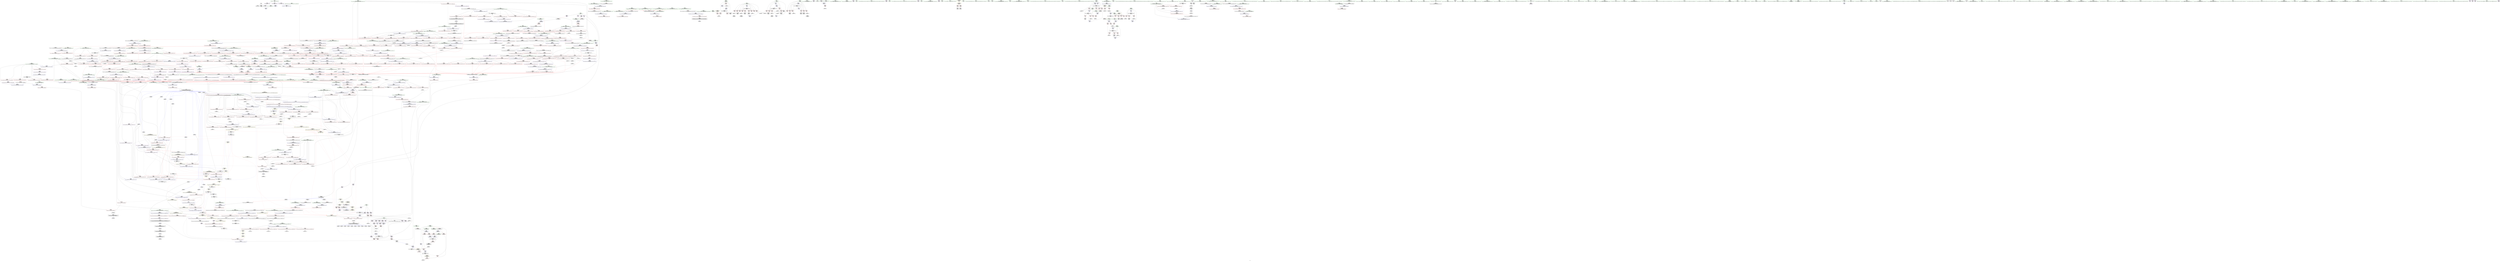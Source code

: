 digraph "SVFG" {
	label="SVFG";

	Node0x5598d67b0020 [shape=record,color=grey,label="{NodeID: 0\nNullPtr}"];
	Node0x5598d67b0020 -> Node0x5598d6812df0[style=solid];
	Node0x5598d67b0020 -> Node0x5598d6812ef0[style=solid];
	Node0x5598d67b0020 -> Node0x5598d682deb0[style=solid];
	Node0x5598d691e720 [shape=record,color=black,label="{NodeID: 1882\n1191 = PHI(810, )\n}"];
	Node0x5598d681a5b0 [shape=record,color=blue,label="{NodeID: 775\n841\<--834\n__comp.addr\<--__comp\n_ZSt10__pop_heapIPdN9__gnu_cxx5__ops15_Iter_less_iterEEvT_S4_S4_RT0_\n}"];
	Node0x5598d681a5b0 -> Node0x5598d6825a10[style=dashed];
	Node0x5598d68110c0 [shape=record,color=red,label="{NodeID: 443\n390\<--365\n\<--i\n_Z9multitestv\n}"];
	Node0x5598d68110c0 -> Node0x5598d6856630[style=solid];
	Node0x5598d6853330 [shape=record,color=grey,label="{NodeID: 1218\n198 = Binary(197, 103, )\n}"];
	Node0x5598d6853330 -> Node0x5598d6813d20[style=solid];
	Node0x5598d6805250 [shape=record,color=green,label="{NodeID: 111\n598\<--599\n__last.addr\<--__last.addr_field_insensitive\n_ZSt14__partial_sortIPdN9__gnu_cxx5__ops15_Iter_less_iterEEvT_S4_S4_T0_\n}"];
	Node0x5598d6805250 -> Node0x5598d6822d60[style=solid];
	Node0x5598d6805250 -> Node0x5598d6830920[style=solid];
	Node0x5598d6826a50 [shape=record,color=red,label="{NodeID: 554\n982\<--894\n\<--__topIndex\n_ZSt13__adjust_heapIPdldN9__gnu_cxx5__ops15_Iter_less_iterEEvT_T0_S5_T1_T2_\n|{<s0>50}}"];
	Node0x5598d6826a50:s0 -> Node0x5598d691a020[style=solid,color=red];
	Node0x5598d6809870 [shape=record,color=green,label="{NodeID: 222\n1423\<--1424\nretval\<--retval_field_insensitive\n_ZN9__gnu_cxx5__ops15__val_comp_iterENS0_15_Iter_less_iterE\n}"];
	Node0x5598d682c480 [shape=record,color=red,label="{NodeID: 665\n1401\<--1388\n\<--__next\n_ZSt25__unguarded_linear_insertIPdN9__gnu_cxx5__ops14_Val_less_iterEEvT_T0_\n|{<s0>84}}"];
	Node0x5598d682c480:s0 -> Node0x5598d691acd0[style=solid,color=red];
	Node0x5598d6817600 [shape=record,color=purple,label="{NodeID: 333\n369\<--25\n\<--.str.4\n_Z9multitestv\n}"];
	Node0x5598d68011a0 [shape=record,color=green,label="{NodeID: 1\n7\<--1\n__dso_handle\<--dummyObj\nGlob }"];
	Node0x5598d691e860 [shape=record,color=black,label="{NodeID: 1883\n1237 = PHI(872, )\n}"];
	Node0x5598d691e860 -> Node0x5598d682aa80[style=solid];
	Node0x5598d681a680 [shape=record,color=blue,label="{NodeID: 776\n843\<--853\n__value\<--\n_ZSt10__pop_heapIPdN9__gnu_cxx5__ops15_Iter_less_iterEEvT_S4_S4_RT0_\n}"];
	Node0x5598d681a680 -> Node0x5598d6825bb0[style=dashed];
	Node0x5598d681a680 -> Node0x5598d6825c80[style=dashed];
	Node0x5598d6811190 [shape=record,color=red,label="{NodeID: 444\n413\<--406\n\<--argc.addr\nmain\n}"];
	Node0x5598d6811190 -> Node0x5598d6859330[style=solid];
	Node0x5598d68534b0 [shape=record,color=grey,label="{NodeID: 1219\n202 = Binary(201, 192, )\n}"];
	Node0x5598d68534b0 -> Node0x5598d682ecb0[style=solid];
	Node0x5598d6805320 [shape=record,color=green,label="{NodeID: 112\n600\<--601\nagg.tmp\<--agg.tmp_field_insensitive\n_ZSt14__partial_sortIPdN9__gnu_cxx5__ops15_Iter_less_iterEEvT_S4_S4_T0_\n}"];
	Node0x5598d6826b20 [shape=record,color=red,label="{NodeID: 555\n911\<--896\n\<--__secondChild\n_ZSt13__adjust_heapIPdldN9__gnu_cxx5__ops15_Iter_less_iterEEvT_T0_S5_T1_T2_\n}"];
	Node0x5598d6826b20 -> Node0x5598d68588b0[style=solid];
	Node0x5598d688a1e0 [shape=record,color=black,label="{NodeID: 1330\nMR_221V_5 = PHI(MR_221V_6, MR_221V_4, )\npts\{1169 \}\n}"];
	Node0x5598d688a1e0 -> Node0x5598d6829ff0[style=dashed];
	Node0x5598d688a1e0 -> Node0x5598d682a0c0[style=dashed];
	Node0x5598d688a1e0 -> Node0x5598d682a190[style=dashed];
	Node0x5598d688a1e0 -> Node0x5598d682a260[style=dashed];
	Node0x5598d688a1e0 -> Node0x5598d682a330[style=dashed];
	Node0x5598d688a1e0 -> Node0x5598d681c630[style=dashed];
	Node0x5598d688a1e0 -> Node0x5598d681c700[style=dashed];
	Node0x5598d6809940 [shape=record,color=green,label="{NodeID: 223\n1425\<--1426\n\<--field_insensitive\n_ZN9__gnu_cxx5__ops15__val_comp_iterENS0_15_Iter_less_iterE\n}"];
	Node0x5598d682c550 [shape=record,color=red,label="{NodeID: 666\n1406\<--1388\n\<--__next\n_ZSt25__unguarded_linear_insertIPdN9__gnu_cxx5__ops14_Val_less_iterEEvT_T0_\n|{<s0>85}}"];
	Node0x5598d682c550:s0 -> Node0x5598d6918880[style=solid,color=red];
	Node0x5598d68176d0 [shape=record,color=purple,label="{NodeID: 334\n374\<--28\n\<--.str.5\n_Z9multitestv\n}"];
	Node0x5598d6801230 [shape=record,color=green,label="{NodeID: 2\n17\<--1\n.str\<--dummyObj\nGlob }"];
	Node0x5598d691ea30 [shape=record,color=black,label="{NodeID: 1884\n1241 = PHI(872, )\n}"];
	Node0x5598d691ea30 -> Node0x5598d682ab50[style=solid];
	Node0x5598d681a750 [shape=record,color=blue,label="{NodeID: 777\n858\<--857\n\<--\n_ZSt10__pop_heapIPdN9__gnu_cxx5__ops15_Iter_less_iterEEvT_S4_S4_RT0_\n|{|<s1>43}}"];
	Node0x5598d681a750 -> Node0x5598d6825c80[style=dashed];
	Node0x5598d681a750:s1 -> Node0x5598d6890a70[style=dashed,color=red];
	Node0x5598d6811260 [shape=record,color=red,label="{NodeID: 445\n436\<--426\n\<--__first.addr\n_ZSt6__sortIPdN9__gnu_cxx5__ops15_Iter_less_iterEEvT_S4_T0_\n}"];
	Node0x5598d6811260 -> Node0x5598d6859030[style=solid];
	Node0x5598d6853630 [shape=record,color=grey,label="{NodeID: 1220\n206 = Binary(205, 103, )\n}"];
	Node0x5598d6853630 -> Node0x5598d682ed80[style=solid];
	Node0x5598d68053f0 [shape=record,color=green,label="{NodeID: 113\n609\<--610\n_ZSt13__heap_selectIPdN9__gnu_cxx5__ops15_Iter_less_iterEEvT_S4_S4_T0_\<--_ZSt13__heap_selectIPdN9__gnu_cxx5__ops15_Iter_less_iterEEvT_S4_S4_T0__field_insensitive\n}"];
	Node0x5598d6826bf0 [shape=record,color=red,label="{NodeID: 556\n917\<--896\n\<--__secondChild\n_ZSt13__adjust_heapIPdldN9__gnu_cxx5__ops15_Iter_less_iterEEvT_T0_S5_T1_T2_\n}"];
	Node0x5598d6826bf0 -> Node0x5598d6853ab0[style=solid];
	Node0x5598d68942f0 [shape=record,color=black,label="{NodeID: 1331\nMR_2V_5 = PHI(MR_2V_4, MR_2V_2, MR_2V_2, )\npts\{10 \}\n|{|<s1>50}}"];
	Node0x5598d68942f0 -> Node0x5598d68275b0[style=dashed];
	Node0x5598d68942f0:s1 -> Node0x5598d689b0f0[style=dashed,color=red];
	Node0x5598d6809a10 [shape=record,color=green,label="{NodeID: 224\n1432\<--1433\n__first.addr\<--__first.addr_field_insensitive\n_ZSt23__copy_move_backward_a2ILb1EPdS0_ET1_T0_S2_S1_\n}"];
	Node0x5598d6809a10 -> Node0x5598d682ca30[style=solid];
	Node0x5598d6809a10 -> Node0x5598d681df60[style=solid];
	Node0x5598d68c6670 [shape=record,color=yellow,style=double,label="{NodeID: 1774\n2V_4 = CSCHI(MR_2V_2)\npts\{10 \}\nCS[]|{<s0>24}}"];
	Node0x5598d68c6670:s0 -> Node0x5598d68979f0[style=dashed,color=red];
	Node0x5598d682c620 [shape=record,color=red,label="{NodeID: 667\n1411\<--1388\n\<--__next\n_ZSt25__unguarded_linear_insertIPdN9__gnu_cxx5__ops14_Val_less_iterEEvT_T0_\n}"];
	Node0x5598d682c620 -> Node0x5598d681dcf0[style=solid];
	Node0x5598d68177a0 [shape=record,color=purple,label="{NodeID: 335\n375\<--30\n\<--.str.6\n_Z9multitestv\n}"];
	Node0x5598d68014e0 [shape=record,color=green,label="{NodeID: 3\n19\<--1\n.str.1\<--dummyObj\nGlob }"];
	Node0x5598d691eb70 [shape=record,color=black,label="{NodeID: 1885\n1245 = PHI(872, )\n}"];
	Node0x5598d691eb70 -> Node0x5598d682ac20[style=solid];
	Node0x5598d681a820 [shape=record,color=blue,label="{NodeID: 778\n874\<--873\n__t.addr\<--__t\n_ZSt4moveIRdEONSt16remove_referenceIT_E4typeEOS2_\n}"];
	Node0x5598d681a820 -> Node0x5598d6825d50[style=dashed];
	Node0x5598d6811330 [shape=record,color=red,label="{NodeID: 446\n440\<--426\n\<--__first.addr\n_ZSt6__sortIPdN9__gnu_cxx5__ops15_Iter_less_iterEEvT_S4_T0_\n|{<s0>20}}"];
	Node0x5598d6811330:s0 -> Node0x5598d6920330[style=solid,color=red];
	Node0x5598d68537b0 [shape=record,color=grey,label="{NodeID: 1221\n211 = Binary(210, 103, )\n}"];
	Node0x5598d68537b0 -> Node0x5598d682ee50[style=solid];
	Node0x5598d6809f10 [shape=record,color=green,label="{NodeID: 114\n614\<--615\n_ZSt11__sort_heapIPdN9__gnu_cxx5__ops15_Iter_less_iterEEvT_S4_RT0_\<--_ZSt11__sort_heapIPdN9__gnu_cxx5__ops15_Iter_less_iterEEvT_S4_RT0__field_insensitive\n}"];
	Node0x5598d6826cc0 [shape=record,color=red,label="{NodeID: 557\n922\<--896\n\<--__secondChild\n_ZSt13__adjust_heapIPdldN9__gnu_cxx5__ops15_Iter_less_iterEEvT_T0_S5_T1_T2_\n}"];
	Node0x5598d68947f0 [shape=record,color=black,label="{NodeID: 1332\nMR_170V_6 = PHI(MR_170V_5, MR_170V_3, MR_170V_3, )\npts\{889 \}\n}"];
	Node0x5598d68947f0 -> Node0x5598d6826710[style=dashed];
	Node0x5598d6809ae0 [shape=record,color=green,label="{NodeID: 225\n1434\<--1435\n__last.addr\<--__last.addr_field_insensitive\n_ZSt23__copy_move_backward_a2ILb1EPdS0_ET1_T0_S2_S1_\n}"];
	Node0x5598d6809ae0 -> Node0x5598d682cb00[style=solid];
	Node0x5598d6809ae0 -> Node0x5598d68398e0[style=solid];
	Node0x5598d682c6f0 [shape=record,color=red,label="{NodeID: 668\n1413\<--1388\n\<--__next\n_ZSt25__unguarded_linear_insertIPdN9__gnu_cxx5__ops14_Val_less_iterEEvT_T0_\n}"];
	Node0x5598d682c6f0 -> Node0x5598d6818a10[style=solid];
	Node0x5598d6817870 [shape=record,color=purple,label="{NodeID: 336\n377\<--33\n\<--.str.7\n_Z9multitestv\n}"];
	Node0x5598d6801570 [shape=record,color=green,label="{NodeID: 4\n21\<--1\n.str.2\<--dummyObj\nGlob }"];
	Node0x5598d691ecb0 [shape=record,color=black,label="{NodeID: 1886\n1289 = PHI(810, )\n}"];
	Node0x5598d681a8f0 [shape=record,color=blue,label="{NodeID: 779\n886\<--880\n__first.addr\<--__first\n_ZSt13__adjust_heapIPdldN9__gnu_cxx5__ops15_Iter_less_iterEEvT_T0_S5_T1_T2_\n}"];
	Node0x5598d681a8f0 -> Node0x5598d6825e20[style=dashed];
	Node0x5598d681a8f0 -> Node0x5598d6825ef0[style=dashed];
	Node0x5598d681a8f0 -> Node0x5598d6825fc0[style=dashed];
	Node0x5598d681a8f0 -> Node0x5598d6826090[style=dashed];
	Node0x5598d681a8f0 -> Node0x5598d6826160[style=dashed];
	Node0x5598d681a8f0 -> Node0x5598d6826230[style=dashed];
	Node0x5598d681a8f0 -> Node0x5598d6826300[style=dashed];
	Node0x5598d6811400 [shape=record,color=red,label="{NodeID: 447\n443\<--426\n\<--__first.addr\n_ZSt6__sortIPdN9__gnu_cxx5__ops15_Iter_less_iterEEvT_S4_T0_\n}"];
	Node0x5598d6811400 -> Node0x5598d6814540[style=solid];
	Node0x5598d6853930 [shape=record,color=grey,label="{NodeID: 1222\n919 = Binary(453, 918, )\n}"];
	Node0x5598d6853930 -> Node0x5598d681add0[style=solid];
	Node0x5598d6809fd0 [shape=record,color=green,label="{NodeID: 115\n620\<--621\n__comp\<--__comp_field_insensitive\n_ZSt27__unguarded_partition_pivotIPdN9__gnu_cxx5__ops15_Iter_less_iterEET_S4_S4_T0_\n}"];
	Node0x5598d6826d90 [shape=record,color=red,label="{NodeID: 558\n925\<--896\n\<--__secondChild\n_ZSt13__adjust_heapIPdldN9__gnu_cxx5__ops15_Iter_less_iterEEvT_T0_S5_T1_T2_\n}"];
	Node0x5598d6826d90 -> Node0x5598d6853c30[style=solid];
	Node0x5598d6894cf0 [shape=record,color=black,label="{NodeID: 1333\nMR_178V_8 = PHI(MR_178V_7, MR_178V_3, MR_178V_3, )\npts\{897 \}\n}"];
	Node0x5598d6809bb0 [shape=record,color=green,label="{NodeID: 226\n1436\<--1437\n__result.addr\<--__result.addr_field_insensitive\n_ZSt23__copy_move_backward_a2ILb1EPdS0_ET1_T0_S2_S1_\n}"];
	Node0x5598d6809bb0 -> Node0x5598d682cbd0[style=solid];
	Node0x5598d6809bb0 -> Node0x5598d68399b0[style=solid];
	Node0x5598d68c6930 [shape=record,color=yellow,style=double,label="{NodeID: 1776\n2V_2 = CSCHI(MR_2V_1)\npts\{10 \}\nCS[]|{<s0>27}}"];
	Node0x5598d68c6930:s0 -> Node0x5598d68965f0[style=dashed,color=red];
	Node0x5598d682c7c0 [shape=record,color=red,label="{NodeID: 669\n1393\<--1392\n\<--call\n_ZSt25__unguarded_linear_insertIPdN9__gnu_cxx5__ops14_Val_less_iterEEvT_T0_\n}"];
	Node0x5598d682c7c0 -> Node0x5598d681d9b0[style=solid];
	Node0x5598d6817940 [shape=record,color=purple,label="{NodeID: 337\n386\<--35\n\<--.str.8\n_Z9multitestv\n}"];
	Node0x5598d6801600 [shape=record,color=green,label="{NodeID: 5\n23\<--1\n.str.3\<--dummyObj\nGlob }"];
	Node0x5598d691edc0 [shape=record,color=black,label="{NodeID: 1887\n1292 = PHI(872, )\n}"];
	Node0x5598d691edc0 -> Node0x5598d682b850[style=solid];
	Node0x5598d681a9c0 [shape=record,color=blue,label="{NodeID: 780\n888\<--881\n__holeIndex.addr\<--__holeIndex\n_ZSt13__adjust_heapIPdldN9__gnu_cxx5__ops15_Iter_less_iterEEvT_T0_S5_T1_T2_\n}"];
	Node0x5598d681a9c0 -> Node0x5598d68263d0[style=dashed];
	Node0x5598d681a9c0 -> Node0x5598d68264a0[style=dashed];
	Node0x5598d681a9c0 -> Node0x5598d6826570[style=dashed];
	Node0x5598d681a9c0 -> Node0x5598d6826640[style=dashed];
	Node0x5598d681a9c0 -> Node0x5598d681b040[style=dashed];
	Node0x5598d681a9c0 -> Node0x5598d681b2b0[style=dashed];
	Node0x5598d681a9c0 -> Node0x5598d68947f0[style=dashed];
	Node0x5598d68114d0 [shape=record,color=red,label="{NodeID: 448\n457\<--426\n\<--__first.addr\n_ZSt6__sortIPdN9__gnu_cxx5__ops15_Iter_less_iterEEvT_S4_T0_\n|{<s0>21}}"];
	Node0x5598d68114d0:s0 -> Node0x5598d691a890[style=solid,color=red];
	Node0x5598d6853ab0 [shape=record,color=grey,label="{NodeID: 1223\n918 = Binary(917, 730, )\n}"];
	Node0x5598d6853ab0 -> Node0x5598d6853930[style=solid];
	Node0x5598d680a0a0 [shape=record,color=green,label="{NodeID: 116\n622\<--623\n__first.addr\<--__first.addr_field_insensitive\n_ZSt27__unguarded_partition_pivotIPdN9__gnu_cxx5__ops15_Iter_less_iterEET_S4_S4_T0_\n}"];
	Node0x5598d680a0a0 -> Node0x5598d6822e30[style=solid];
	Node0x5598d680a0a0 -> Node0x5598d6822f00[style=solid];
	Node0x5598d680a0a0 -> Node0x5598d6822fd0[style=solid];
	Node0x5598d680a0a0 -> Node0x5598d68230a0[style=solid];
	Node0x5598d680a0a0 -> Node0x5598d6823170[style=solid];
	Node0x5598d680a0a0 -> Node0x5598d6823240[style=solid];
	Node0x5598d680a0a0 -> Node0x5598d68309f0[style=solid];
	Node0x5598d6826e60 [shape=record,color=red,label="{NodeID: 559\n930\<--896\n\<--__secondChild\n_ZSt13__adjust_heapIPdldN9__gnu_cxx5__ops15_Iter_less_iterEEvT_T0_S5_T1_T2_\n}"];
	Node0x5598d6826e60 -> Node0x5598d6854b30[style=solid];
	Node0x5598d68951f0 [shape=record,color=black,label="{NodeID: 1334\nMR_2V_3 = PHI(MR_2V_2, MR_2V_1, )\npts\{10 \}\n|{<s0>91}}"];
	Node0x5598d68951f0:s0 -> Node0x5598d68c5600[style=dashed,color=blue];
	Node0x5598d6809c80 [shape=record,color=green,label="{NodeID: 227\n1443\<--1444\n_ZSt12__niter_baseIPdET_S1_\<--_ZSt12__niter_baseIPdET_S1__field_insensitive\n}"];
	Node0x5598d682c890 [shape=record,color=red,label="{NodeID: 670\n1408\<--1407\n\<--call2\n_ZSt25__unguarded_linear_insertIPdN9__gnu_cxx5__ops14_Val_less_iterEEvT_T0_\n}"];
	Node0x5598d682c890 -> Node0x5598d681dc20[style=solid];
	Node0x5598d68a65a0 [shape=record,color=yellow,style=double,label="{NodeID: 1445\n54V_1 = ENCHI(MR_54V_0)\npts\{1 \}\nFun[main]|{<s0>17}}"];
	Node0x5598d68a65a0:s0 -> Node0x5598d6892f30[style=dashed,color=red];
	Node0x5598d6817a10 [shape=record,color=purple,label="{NodeID: 338\n1563\<--37\nllvm.global_ctors_0\<--llvm.global_ctors\nGlob }"];
	Node0x5598d6817a10 -> Node0x5598d682dce0[style=solid];
	Node0x5598d6801690 [shape=record,color=green,label="{NodeID: 6\n25\<--1\n.str.4\<--dummyObj\nGlob }"];
	Node0x5598d691ef30 [shape=record,color=black,label="{NodeID: 1888\n1299 = PHI(1356, )\n}"];
	Node0x5598d681aa90 [shape=record,color=blue,label="{NodeID: 781\n890\<--882\n__len.addr\<--__len\n_ZSt13__adjust_heapIPdldN9__gnu_cxx5__ops15_Iter_less_iterEEvT_T0_S5_T1_T2_\n}"];
	Node0x5598d681aa90 -> Node0x5598d68267e0[style=dashed];
	Node0x5598d681aa90 -> Node0x5598d68268b0[style=dashed];
	Node0x5598d681aa90 -> Node0x5598d6826980[style=dashed];
	Node0x5598d68115a0 [shape=record,color=red,label="{NodeID: 449\n437\<--428\n\<--__last.addr\n_ZSt6__sortIPdN9__gnu_cxx5__ops15_Iter_less_iterEEvT_S4_T0_\n}"];
	Node0x5598d68115a0 -> Node0x5598d6859030[style=solid];
	Node0x5598d6853c30 [shape=record,color=grey,label="{NodeID: 1224\n926 = Binary(925, 730, )\n}"];
	Node0x5598d680a170 [shape=record,color=green,label="{NodeID: 117\n624\<--625\n__last.addr\<--__last.addr_field_insensitive\n_ZSt27__unguarded_partition_pivotIPdN9__gnu_cxx5__ops15_Iter_less_iterEET_S4_S4_T0_\n}"];
	Node0x5598d680a170 -> Node0x5598d6823310[style=solid];
	Node0x5598d680a170 -> Node0x5598d68233e0[style=solid];
	Node0x5598d680a170 -> Node0x5598d68234b0[style=solid];
	Node0x5598d680a170 -> Node0x5598d6830ac0[style=solid];
	Node0x5598d6826f30 [shape=record,color=red,label="{NodeID: 560\n935\<--896\n\<--__secondChild\n_ZSt13__adjust_heapIPdldN9__gnu_cxx5__ops15_Iter_less_iterEEvT_T0_S5_T1_T2_\n}"];
	Node0x5598d68956f0 [shape=record,color=black,label="{NodeID: 1335\nMR_48V_3 = PHI(MR_48V_4, MR_48V_2, )\npts\{336 \}\n}"];
	Node0x5598d68956f0 -> Node0x5598d68108a0[style=dashed];
	Node0x5598d6809d80 [shape=record,color=green,label="{NodeID: 228\n1450\<--1451\n_ZSt22__copy_move_backward_aILb1EPdS0_ET1_T0_S2_S1_\<--_ZSt22__copy_move_backward_aILb1EPdS0_ET1_T0_S2_S1__field_insensitive\n}"];
	Node0x5598d682c960 [shape=record,color=red,label="{NodeID: 671\n1418\<--1417\n\<--call4\n_ZSt25__unguarded_linear_insertIPdN9__gnu_cxx5__ops14_Val_less_iterEEvT_T0_\n}"];
	Node0x5598d682c960 -> Node0x5598d681de90[style=solid];
	Node0x5598d6817b10 [shape=record,color=purple,label="{NodeID: 339\n1564\<--37\nllvm.global_ctors_1\<--llvm.global_ctors\nGlob }"];
	Node0x5598d6817b10 -> Node0x5598d682ddb0[style=solid];
	Node0x5598d6801ed0 [shape=record,color=green,label="{NodeID: 7\n27\<--1\nstdin\<--dummyObj\nGlob }"];
	Node0x5598d691f040 [shape=record,color=black,label="{NodeID: 1889\n1302 = PHI(872, )\n}"];
	Node0x5598d691f040 -> Node0x5598d682b920[style=solid];
	Node0x5598d681ab60 [shape=record,color=blue,label="{NodeID: 782\n892\<--883\n__value.addr\<--__value\n_ZSt13__adjust_heapIPdldN9__gnu_cxx5__ops15_Iter_less_iterEEvT_T0_S5_T1_T2_\n}"];
	Node0x5598d681ab60 -> Node0x5598d6827410[style=dashed];
	Node0x5598d681ab60 -> Node0x5598d68274e0[style=dashed];
	Node0x5598d681ab60 -> Node0x5598d68275b0[style=dashed];
	Node0x5598d6811670 [shape=record,color=red,label="{NodeID: 450\n441\<--428\n\<--__last.addr\n_ZSt6__sortIPdN9__gnu_cxx5__ops15_Iter_less_iterEEvT_S4_T0_\n|{<s0>20}}"];
	Node0x5598d6811670:s0 -> Node0x5598d6920540[style=solid,color=red];
	Node0x5598d6853db0 [shape=record,color=grey,label="{NodeID: 1225\n914 = Binary(913, 453, )\n}"];
	Node0x5598d6853db0 -> Node0x5598d68588b0[style=solid];
	Node0x5598d680a240 [shape=record,color=green,label="{NodeID: 118\n626\<--627\n__mid\<--__mid_field_insensitive\n_ZSt27__unguarded_partition_pivotIPdN9__gnu_cxx5__ops15_Iter_less_iterEET_S4_S4_T0_\n}"];
	Node0x5598d680a240 -> Node0x5598d6823580[style=solid];
	Node0x5598d680a240 -> Node0x5598d6830b90[style=solid];
	Node0x5598d6827000 [shape=record,color=red,label="{NodeID: 561\n943\<--896\n\<--__secondChild\n_ZSt13__adjust_heapIPdldN9__gnu_cxx5__ops15_Iter_less_iterEEvT_T0_S5_T1_T2_\n}"];
	Node0x5598d6827000 -> Node0x5598d681b040[style=solid];
	Node0x5598d6809e80 [shape=record,color=green,label="{NodeID: 229\n1455\<--1456\n__it.addr\<--__it.addr_field_insensitive\n_ZSt12__miter_baseIPdET_S1_\n}"];
	Node0x5598d6809e80 -> Node0x5598d682cca0[style=solid];
	Node0x5598d6809e80 -> Node0x5598d6839a80[style=solid];
	Node0x5598d68c6d50 [shape=record,color=yellow,style=double,label="{NodeID: 1779\n2V_2 = CSCHI(MR_2V_1)\npts\{10 \}\nCS[]|{<s0>30}}"];
	Node0x5598d68c6d50:s0 -> Node0x5598d689ecf0[style=dashed,color=red];
	Node0x5598d682ca30 [shape=record,color=red,label="{NodeID: 672\n1441\<--1432\n\<--__first.addr\n_ZSt23__copy_move_backward_a2ILb1EPdS0_ET1_T0_S2_S1_\n|{<s0>87}}"];
	Node0x5598d682ca30:s0 -> Node0x5598d691af30[style=solid,color=red];
	Node0x5598d6817c10 [shape=record,color=purple,label="{NodeID: 340\n1565\<--37\nllvm.global_ctors_2\<--llvm.global_ctors\nGlob }"];
	Node0x5598d6817c10 -> Node0x5598d682deb0[style=solid];
	Node0x5598d6801f60 [shape=record,color=green,label="{NodeID: 8\n28\<--1\n.str.5\<--dummyObj\nGlob }"];
	Node0x5598d691f1b0 [shape=record,color=black,label="{NodeID: 1890\n1370 = PHI(1453, )\n|{<s0>82}}"];
	Node0x5598d691f1b0:s0 -> Node0x5598d6918550[style=solid,color=red];
	Node0x5598d681ac30 [shape=record,color=blue,label="{NodeID: 783\n894\<--906\n__topIndex\<--\n_ZSt13__adjust_heapIPdldN9__gnu_cxx5__ops15_Iter_less_iterEEvT_T0_S5_T1_T2_\n}"];
	Node0x5598d681ac30 -> Node0x5598d6826a50[style=dashed];
	Node0x5598d6811740 [shape=record,color=red,label="{NodeID: 451\n442\<--428\n\<--__last.addr\n_ZSt6__sortIPdN9__gnu_cxx5__ops15_Iter_less_iterEEvT_S4_T0_\n}"];
	Node0x5598d6811740 -> Node0x5598d6814470[style=solid];
	Node0x5598d6853f30 [shape=record,color=grey,label="{NodeID: 1226\n913 = Binary(912, 730, )\n}"];
	Node0x5598d6853f30 -> Node0x5598d6853db0[style=solid];
	Node0x5598d680a310 [shape=record,color=green,label="{NodeID: 119\n628\<--629\nagg.tmp\<--agg.tmp_field_insensitive\n_ZSt27__unguarded_partition_pivotIPdN9__gnu_cxx5__ops15_Iter_less_iterEET_S4_S4_T0_\n}"];
	Node0x5598d68270d0 [shape=record,color=red,label="{NodeID: 562\n950\<--896\n\<--__secondChild\n_ZSt13__adjust_heapIPdldN9__gnu_cxx5__ops15_Iter_less_iterEEvT_T0_S5_T1_T2_\n}"];
	Node0x5598d68270d0 -> Node0x5598d6858bb0[style=solid];
	Node0x5598d68960f0 [shape=record,color=black,label="{NodeID: 1337\nMR_255V_3 = PHI(MR_255V_4, MR_255V_2, )\npts\{1331 \}\n}"];
	Node0x5598d68960f0 -> Node0x5598d682bb90[style=dashed];
	Node0x5598d68960f0 -> Node0x5598d682bc60[style=dashed];
	Node0x5598d68960f0 -> Node0x5598d682bd30[style=dashed];
	Node0x5598d68960f0 -> Node0x5598d681d5a0[style=dashed];
	Node0x5598d6812130 [shape=record,color=green,label="{NodeID: 230\n1464\<--1465\n__first.addr\<--__first.addr_field_insensitive\n_ZSt22__copy_move_backward_aILb1EPdS0_ET1_T0_S2_S1_\n}"];
	Node0x5598d6812130 -> Node0x5598d682cd70[style=solid];
	Node0x5598d6812130 -> Node0x5598d6839b50[style=solid];
	Node0x5598d68c6eb0 [shape=record,color=yellow,style=double,label="{NodeID: 1780\n2V_3 = CSCHI(MR_2V_2)\npts\{10 \}\nCS[]|{<s0>22}}"];
	Node0x5598d68c6eb0:s0 -> Node0x5598d6888bc0[style=dashed,color=blue];
	Node0x5598d682cb00 [shape=record,color=red,label="{NodeID: 673\n1445\<--1434\n\<--__last.addr\n_ZSt23__copy_move_backward_a2ILb1EPdS0_ET1_T0_S2_S1_\n|{<s0>88}}"];
	Node0x5598d682cb00:s0 -> Node0x5598d691af30[style=solid,color=red];
	Node0x5598d6817d10 [shape=record,color=purple,label="{NodeID: 341\n572\<--571\nadd.ptr\<--\n_ZSt22__final_insertion_sortIPdN9__gnu_cxx5__ops15_Iter_less_iterEEvT_S4_T0_\n|{<s0>26}}"];
	Node0x5598d6817d10:s0 -> Node0x5598d6919580[style=solid,color=red];
	Node0x5598d6801ff0 [shape=record,color=green,label="{NodeID: 9\n30\<--1\n.str.6\<--dummyObj\nGlob }"];
	Node0x5598d691f380 [shape=record,color=black,label="{NodeID: 1891\n1374 = PHI(1453, )\n|{<s0>82}}"];
	Node0x5598d691f380:s0 -> Node0x5598d6918660[style=solid,color=red];
	Node0x5598d681ad00 [shape=record,color=blue,label="{NodeID: 784\n896\<--908\n__secondChild\<--\n_ZSt13__adjust_heapIPdldN9__gnu_cxx5__ops15_Iter_less_iterEEvT_T0_S5_T1_T2_\n}"];
	Node0x5598d681ad00 -> Node0x5598d6826b20[style=dashed];
	Node0x5598d681ad00 -> Node0x5598d6826bf0[style=dashed];
	Node0x5598d681ad00 -> Node0x5598d68270d0[style=dashed];
	Node0x5598d681ad00 -> Node0x5598d68271a0[style=dashed];
	Node0x5598d681ad00 -> Node0x5598d681add0[style=dashed];
	Node0x5598d681ad00 -> Node0x5598d681b110[style=dashed];
	Node0x5598d681ad00 -> Node0x5598d6894cf0[style=dashed];
	Node0x5598d6811810 [shape=record,color=red,label="{NodeID: 452\n458\<--428\n\<--__last.addr\n_ZSt6__sortIPdN9__gnu_cxx5__ops15_Iter_less_iterEEvT_S4_T0_\n|{<s0>21}}"];
	Node0x5598d6811810:s0 -> Node0x5598d691a9a0[style=solid,color=red];
	Node0x5598d68540b0 [shape=record,color=grey,label="{NodeID: 1227\n446 = Binary(444, 445, )\n}"];
	Node0x5598d68540b0 -> Node0x5598d6854230[style=solid];
	Node0x5598d680a3e0 [shape=record,color=green,label="{NodeID: 120\n630\<--631\nagg.tmp4\<--agg.tmp4_field_insensitive\n_ZSt27__unguarded_partition_pivotIPdN9__gnu_cxx5__ops15_Iter_less_iterEET_S4_S4_T0_\n}"];
	Node0x5598d68271a0 [shape=record,color=red,label="{NodeID: 563\n956\<--896\n\<--__secondChild\n_ZSt13__adjust_heapIPdldN9__gnu_cxx5__ops15_Iter_less_iterEEvT_T0_S5_T1_T2_\n}"];
	Node0x5598d68271a0 -> Node0x5598d68546b0[style=solid];
	Node0x5598d68965f0 [shape=record,color=black,label="{NodeID: 1338\nMR_2V_2 = PHI(MR_2V_3, MR_2V_1, )\npts\{10 \}\n|{<s0>27|<s1>79|<s2>79}}"];
	Node0x5598d68965f0:s0 -> Node0x5598d6898df0[style=dashed,color=blue];
	Node0x5598d68965f0:s1 -> Node0x5598d682c7c0[style=dashed,color=red];
	Node0x5598d68965f0:s2 -> Node0x5598d689c4f0[style=dashed,color=red];
	Node0x5598d6812200 [shape=record,color=green,label="{NodeID: 231\n1466\<--1467\n__last.addr\<--__last.addr_field_insensitive\n_ZSt22__copy_move_backward_aILb1EPdS0_ET1_T0_S2_S1_\n}"];
	Node0x5598d6812200 -> Node0x5598d682ce40[style=solid];
	Node0x5598d6812200 -> Node0x5598d6839c20[style=solid];
	Node0x5598d68c7010 [shape=record,color=yellow,style=double,label="{NodeID: 1781\n2V_2 = CSCHI(MR_2V_1)\npts\{10 \}\nCS[]|{<s0>32}}"];
	Node0x5598d68c7010:s0 -> Node0x5598d689d8f0[style=dashed,color=red];
	Node0x5598d682cbd0 [shape=record,color=red,label="{NodeID: 674\n1447\<--1436\n\<--__result.addr\n_ZSt23__copy_move_backward_a2ILb1EPdS0_ET1_T0_S2_S1_\n|{<s0>89}}"];
	Node0x5598d682cbd0:s0 -> Node0x5598d691af30[style=solid,color=red];
	Node0x5598d68a6950 [shape=record,color=yellow,style=double,label="{NodeID: 1449\n60V_1 = ENCHI(MR_60V_0)\npts\{10 120000 160000 \}\nFun[main]|{<s0>17|<s1>18|<s2>18}}"];
	Node0x5598d68a6950:s0 -> Node0x5598d688ec10[style=dashed,color=red];
	Node0x5598d68a6950:s1 -> Node0x5598d688dce0[style=dashed,color=red];
	Node0x5598d68a6950:s2 -> Node0x5598d68a6a90[style=dashed,color=red];
	Node0x5598d6817de0 [shape=record,color=purple,label="{NodeID: 342\n577\<--576\nadd.ptr1\<--\n_ZSt22__final_insertion_sortIPdN9__gnu_cxx5__ops15_Iter_less_iterEEvT_S4_T0_\n|{<s0>27}}"];
	Node0x5598d6817de0:s0 -> Node0x5598d69214d0[style=solid,color=red];
	Node0x5598d6802080 [shape=record,color=green,label="{NodeID: 10\n32\<--1\nstdout\<--dummyObj\nGlob }"];
	Node0x5598d691f4c0 [shape=record,color=black,label="{NodeID: 1892\n1376 = PHI(1428, )\n}"];
	Node0x5598d691f4c0 -> Node0x5598d68158c0[style=solid];
	Node0x5598d681add0 [shape=record,color=blue,label="{NodeID: 785\n896\<--919\n__secondChild\<--mul\n_ZSt13__adjust_heapIPdldN9__gnu_cxx5__ops15_Iter_less_iterEEvT_T0_S5_T1_T2_\n}"];
	Node0x5598d681add0 -> Node0x5598d6826b20[style=dashed];
	Node0x5598d681add0 -> Node0x5598d6826bf0[style=dashed];
	Node0x5598d681add0 -> Node0x5598d6826cc0[style=dashed];
	Node0x5598d681add0 -> Node0x5598d6826d90[style=dashed];
	Node0x5598d681add0 -> Node0x5598d6826e60[style=dashed];
	Node0x5598d681add0 -> Node0x5598d6826f30[style=dashed];
	Node0x5598d681add0 -> Node0x5598d6827000[style=dashed];
	Node0x5598d681add0 -> Node0x5598d68270d0[style=dashed];
	Node0x5598d681add0 -> Node0x5598d68271a0[style=dashed];
	Node0x5598d681add0 -> Node0x5598d681add0[style=dashed];
	Node0x5598d681add0 -> Node0x5598d681aea0[style=dashed];
	Node0x5598d681add0 -> Node0x5598d681b110[style=dashed];
	Node0x5598d681add0 -> Node0x5598d6894cf0[style=dashed];
	Node0x5598d68118e0 [shape=record,color=red,label="{NodeID: 453\n493\<--474\n\<--__first.addr\n_ZSt16__introsort_loopIPdlN9__gnu_cxx5__ops15_Iter_less_iterEEvT_S4_T0_T1_\n}"];
	Node0x5598d68118e0 -> Node0x5598d68146e0[style=solid];
	Node0x5598d6854230 [shape=record,color=grey,label="{NodeID: 1228\n447 = Binary(446, 448, )\n|{<s0>19}}"];
	Node0x5598d6854230:s0 -> Node0x5598d69218e0[style=solid,color=red];
	Node0x5598d680a4b0 [shape=record,color=green,label="{NodeID: 121\n651\<--652\n_ZSt22__move_median_to_firstIPdN9__gnu_cxx5__ops15_Iter_less_iterEEvT_S4_S4_S4_T0_\<--_ZSt22__move_median_to_firstIPdN9__gnu_cxx5__ops15_Iter_less_iterEEvT_S4_S4_S4_T0__field_insensitive\n}"];
	Node0x5598d6827270 [shape=record,color=red,label="{NodeID: 564\n961\<--896\n\<--__secondChild\n_ZSt13__adjust_heapIPdldN9__gnu_cxx5__ops15_Iter_less_iterEEvT_T0_S5_T1_T2_\n}"];
	Node0x5598d6827270 -> Node0x5598d6854530[style=solid];
	Node0x5598d6896af0 [shape=record,color=black,label="{NodeID: 1339\nMR_10V_5 = PHI(MR_10V_6, MR_10V_3, )\npts\{77 \}\n}"];
	Node0x5598d6896af0 -> Node0x5598d6819e60[style=dashed];
	Node0x5598d6896af0 -> Node0x5598d6819f30[style=dashed];
	Node0x5598d6896af0 -> Node0x5598d680e0d0[style=dashed];
	Node0x5598d6896af0 -> Node0x5598d680e1a0[style=dashed];
	Node0x5598d6896af0 -> Node0x5598d682e700[style=dashed];
	Node0x5598d68122d0 [shape=record,color=green,label="{NodeID: 232\n1468\<--1469\n__result.addr\<--__result.addr_field_insensitive\n_ZSt22__copy_move_backward_aILb1EPdS0_ET1_T0_S2_S1_\n}"];
	Node0x5598d68122d0 -> Node0x5598d682cf10[style=solid];
	Node0x5598d68122d0 -> Node0x5598d6839cf0[style=solid];
	Node0x5598d68c7170 [shape=record,color=yellow,style=double,label="{NodeID: 1782\n2V_3 = CSCHI(MR_2V_2)\npts\{10 \}\nCS[]|{<s0>23}}"];
	Node0x5598d68c7170:s0 -> Node0x5598d68c6670[style=dashed,color=blue];
	Node0x5598d682cca0 [shape=record,color=red,label="{NodeID: 675\n1458\<--1455\n\<--__it.addr\n_ZSt12__miter_baseIPdET_S1_\n}"];
	Node0x5598d682cca0 -> Node0x5598d6815a60[style=solid];
	Node0x5598d68a6a90 [shape=record,color=yellow,style=double,label="{NodeID: 1450\n2V_1 = ENCHI(MR_2V_0)\npts\{10 \}\nFun[_Z5solvev]|{<s0>6}}"];
	Node0x5598d68a6a90:s0 -> Node0x5598d68a50b0[style=dashed,color=red];
	Node0x5598d6817eb0 [shape=record,color=purple,label="{NodeID: 343\n646\<--645\nadd.ptr1\<--\n_ZSt27__unguarded_partition_pivotIPdN9__gnu_cxx5__ops15_Iter_less_iterEET_S4_S4_T0_\n|{<s0>31}}"];
	Node0x5598d6817eb0:s0 -> Node0x5598d6921e90[style=solid,color=red];
	Node0x5598d6802180 [shape=record,color=green,label="{NodeID: 11\n33\<--1\n.str.7\<--dummyObj\nGlob }"];
	Node0x5598d691f5d0 [shape=record,color=black,label="{NodeID: 1893\n1392 = PHI(872, )\n}"];
	Node0x5598d691f5d0 -> Node0x5598d682c7c0[style=solid];
	Node0x5598d681aea0 [shape=record,color=blue,label="{NodeID: 786\n896\<--931\n__secondChild\<--dec\n_ZSt13__adjust_heapIPdldN9__gnu_cxx5__ops15_Iter_less_iterEEvT_T0_S5_T1_T2_\n}"];
	Node0x5598d681aea0 -> Node0x5598d6826b20[style=dashed];
	Node0x5598d681aea0 -> Node0x5598d6826bf0[style=dashed];
	Node0x5598d681aea0 -> Node0x5598d6826f30[style=dashed];
	Node0x5598d681aea0 -> Node0x5598d6827000[style=dashed];
	Node0x5598d681aea0 -> Node0x5598d68270d0[style=dashed];
	Node0x5598d681aea0 -> Node0x5598d68271a0[style=dashed];
	Node0x5598d681aea0 -> Node0x5598d681add0[style=dashed];
	Node0x5598d681aea0 -> Node0x5598d681b110[style=dashed];
	Node0x5598d681aea0 -> Node0x5598d6894cf0[style=dashed];
	Node0x5598d68119b0 [shape=record,color=red,label="{NodeID: 454\n505\<--474\n\<--__first.addr\n_ZSt16__introsort_loopIPdlN9__gnu_cxx5__ops15_Iter_less_iterEEvT_S4_T0_T1_\n|{<s0>22}}"];
	Node0x5598d68119b0:s0 -> Node0x5598d6918220[style=solid,color=red];
	Node0x5598d68543b0 [shape=record,color=grey,label="{NodeID: 1229\n958 = Binary(453, 957, )\n}"];
	Node0x5598d68543b0 -> Node0x5598d681b110[style=solid];
	Node0x5598d680a5b0 [shape=record,color=green,label="{NodeID: 122\n658\<--659\n_ZSt21__unguarded_partitionIPdN9__gnu_cxx5__ops15_Iter_less_iterEET_S4_S4_S4_T0_\<--_ZSt21__unguarded_partitionIPdN9__gnu_cxx5__ops15_Iter_less_iterEET_S4_S4_S4_T0__field_insensitive\n}"];
	Node0x5598d6827340 [shape=record,color=red,label="{NodeID: 565\n970\<--896\n\<--__secondChild\n_ZSt13__adjust_heapIPdldN9__gnu_cxx5__ops15_Iter_less_iterEEvT_T0_S5_T1_T2_\n}"];
	Node0x5598d6827340 -> Node0x5598d6856c30[style=solid];
	Node0x5598d6896ff0 [shape=record,color=black,label="{NodeID: 1340\nMR_14V_3 = PHI(MR_14V_4, MR_14V_2, )\npts\{81 \}\n}"];
	Node0x5598d6896ff0 -> Node0x5598d680e4e0[style=dashed];
	Node0x5598d6896ff0 -> Node0x5598d680e5b0[style=dashed];
	Node0x5598d6896ff0 -> Node0x5598d680e680[style=dashed];
	Node0x5598d6896ff0 -> Node0x5598d682e8a0[style=dashed];
	Node0x5598d68123a0 [shape=record,color=green,label="{NodeID: 233\n1470\<--1471\n__simple\<--__simple_field_insensitive\n_ZSt22__copy_move_backward_aILb1EPdS0_ET1_T0_S2_S1_\n}"];
	Node0x5598d68123a0 -> Node0x5598d6839dc0[style=solid];
	Node0x5598d682cd70 [shape=record,color=red,label="{NodeID: 676\n1477\<--1464\n\<--__first.addr\n_ZSt22__copy_move_backward_aILb1EPdS0_ET1_T0_S2_S1_\n|{<s0>91}}"];
	Node0x5598d682cd70:s0 -> Node0x5598d69196d0[style=solid,color=red];
	Node0x5598d68a6ba0 [shape=record,color=yellow,style=double,label="{NodeID: 1451\n25V_1 = ENCHI(MR_25V_0)\npts\{233 \}\nFun[_Z5solvev]}"];
	Node0x5598d68a6ba0 -> Node0x5598d680fad0[style=dashed];
	Node0x5598d68a6ba0 -> Node0x5598d680fba0[style=dashed];
	Node0x5598d68a6ba0 -> Node0x5598d680fc70[style=dashed];
	Node0x5598d6817f80 [shape=record,color=purple,label="{NodeID: 344\n649\<--648\nadd.ptr2\<--\n_ZSt27__unguarded_partition_pivotIPdN9__gnu_cxx5__ops15_Iter_less_iterEET_S4_S4_T0_\n|{<s0>31}}"];
	Node0x5598d6817f80:s0 -> Node0x5598d6922030[style=solid,color=red];
	Node0x5598d6802280 [shape=record,color=green,label="{NodeID: 12\n35\<--1\n.str.8\<--dummyObj\nGlob }"];
	Node0x5598d691f6e0 [shape=record,color=black,label="{NodeID: 1894\n1402 = PHI(1539, )\n}"];
	Node0x5598d681af70 [shape=record,color=blue,label="{NodeID: 787\n941\<--938\nadd.ptr5\<--\n_ZSt13__adjust_heapIPdldN9__gnu_cxx5__ops15_Iter_less_iterEEvT_T0_S5_T1_T2_\n}"];
	Node0x5598d681af70 -> Node0x5598d6890a70[style=dashed];
	Node0x5598d6811a80 [shape=record,color=red,label="{NodeID: 455\n516\<--474\n\<--__first.addr\n_ZSt16__introsort_loopIPdlN9__gnu_cxx5__ops15_Iter_less_iterEEvT_S4_T0_T1_\n|{<s0>23}}"];
	Node0x5598d6811a80:s0 -> Node0x5598d6920840[style=solid,color=red];
	Node0x5598d6854530 [shape=record,color=grey,label="{NodeID: 1230\n962 = Binary(961, 730, )\n}"];
	Node0x5598d680a6b0 [shape=record,color=green,label="{NodeID: 123\n665\<--666\n__comp\<--__comp_field_insensitive\n_ZSt13__heap_selectIPdN9__gnu_cxx5__ops15_Iter_less_iterEEvT_S4_S4_T0_\n|{<s0>33|<s1>34|<s2>35}}"];
	Node0x5598d680a6b0:s0 -> Node0x5598d691b940[style=solid,color=red];
	Node0x5598d680a6b0:s1 -> Node0x5598d690d840[style=solid,color=red];
	Node0x5598d680a6b0:s2 -> Node0x5598d6921400[style=solid,color=red];
	Node0x5598d6827410 [shape=record,color=red,label="{NodeID: 566\n938\<--937\n\<--call4\n_ZSt13__adjust_heapIPdldN9__gnu_cxx5__ops15_Iter_less_iterEEvT_T0_S5_T1_T2_\n}"];
	Node0x5598d6827410 -> Node0x5598d681af70[style=solid];
	Node0x5598d68974f0 [shape=record,color=black,label="{NodeID: 1341\nMR_20V_4 = PHI(MR_20V_5, MR_20V_2, )\npts\{120000 \}\n|{|<s3>7}}"];
	Node0x5598d68974f0 -> Node0x5598d680f5f0[style=dashed];
	Node0x5598d68974f0 -> Node0x5598d680f860[style=dashed];
	Node0x5598d68974f0 -> Node0x5598d682e7d0[style=dashed];
	Node0x5598d68974f0:s3 -> Node0x5598d688dce0[style=dashed,color=blue];
	Node0x5598d6812470 [shape=record,color=green,label="{NodeID: 234\n1481\<--1482\n_ZNSt20__copy_move_backwardILb1ELb1ESt26random_access_iterator_tagE13__copy_move_bIdEEPT_PKS3_S6_S4_\<--_ZNSt20__copy_move_backwardILb1ELb1ESt26random_access_iterator_tagE13__copy_move_bIdEEPT_PKS3_S6_S4__field_insensitive\n}"];
	Node0x5598d682ce40 [shape=record,color=red,label="{NodeID: 677\n1478\<--1466\n\<--__last.addr\n_ZSt22__copy_move_backward_aILb1EPdS0_ET1_T0_S2_S1_\n|{<s0>91}}"];
	Node0x5598d682ce40:s0 -> Node0x5598d69197e0[style=solid,color=red];
	Node0x5598d68a6c80 [shape=record,color=yellow,style=double,label="{NodeID: 1452\n27V_1 = ENCHI(MR_27V_0)\npts\{235 \}\nFun[_Z5solvev]}"];
	Node0x5598d68a6c80 -> Node0x5598d680fd40[style=dashed];
	Node0x5598d68a6c80 -> Node0x5598d680fe10[style=dashed];
	Node0x5598d6818050 [shape=record,color=purple,label="{NodeID: 345\n654\<--653\nadd.ptr3\<--\n_ZSt27__unguarded_partition_pivotIPdN9__gnu_cxx5__ops15_Iter_less_iterEET_S4_S4_T0_\n|{<s0>32}}"];
	Node0x5598d6818050:s0 -> Node0x5598d691b0c0[style=solid,color=red];
	Node0x5598d6802380 [shape=record,color=green,label="{NodeID: 13\n38\<--1\n\<--dummyObj\nCan only get source location for instruction, argument, global var or function.}"];
	Node0x5598d691f7f0 [shape=record,color=black,label="{NodeID: 1895\n1407 = PHI(872, )\n}"];
	Node0x5598d691f7f0 -> Node0x5598d682c890[style=solid];
	Node0x5598d681b040 [shape=record,color=blue,label="{NodeID: 788\n888\<--943\n__holeIndex.addr\<--\n_ZSt13__adjust_heapIPdldN9__gnu_cxx5__ops15_Iter_less_iterEEvT_T0_S5_T1_T2_\n}"];
	Node0x5598d681b040 -> Node0x5598d6826570[style=dashed];
	Node0x5598d681b040 -> Node0x5598d6826640[style=dashed];
	Node0x5598d681b040 -> Node0x5598d681b040[style=dashed];
	Node0x5598d681b040 -> Node0x5598d681b2b0[style=dashed];
	Node0x5598d681b040 -> Node0x5598d68947f0[style=dashed];
	Node0x5598d6811b50 [shape=record,color=red,label="{NodeID: 456\n492\<--476\n\<--__last.addr\n_ZSt16__introsort_loopIPdlN9__gnu_cxx5__ops15_Iter_less_iterEEvT_S4_T0_T1_\n}"];
	Node0x5598d6811b50 -> Node0x5598d6814610[style=solid];
	Node0x5598d68546b0 [shape=record,color=grey,label="{NodeID: 1231\n957 = Binary(956, 730, )\n}"];
	Node0x5598d68546b0 -> Node0x5598d68543b0[style=solid];
	Node0x5598d680a780 [shape=record,color=green,label="{NodeID: 124\n667\<--668\n__first.addr\<--__first.addr_field_insensitive\n_ZSt13__heap_selectIPdN9__gnu_cxx5__ops15_Iter_less_iterEEvT_S4_S4_T0_\n}"];
	Node0x5598d680a780 -> Node0x5598d6823650[style=solid];
	Node0x5598d680a780 -> Node0x5598d6823720[style=solid];
	Node0x5598d680a780 -> Node0x5598d68237f0[style=solid];
	Node0x5598d680a780 -> Node0x5598d6830c60[style=solid];
	Node0x5598d68274e0 [shape=record,color=red,label="{NodeID: 567\n965\<--964\n\<--call15\n_ZSt13__adjust_heapIPdldN9__gnu_cxx5__ops15_Iter_less_iterEEvT_T0_S5_T1_T2_\n}"];
	Node0x5598d68274e0 -> Node0x5598d681b1e0[style=solid];
	Node0x5598d68979f0 [shape=record,color=black,label="{NodeID: 1342\nMR_2V_2 = PHI(MR_2V_5, MR_2V_1, )\npts\{10 \}\n|{|<s1>22|<s2>23}}"];
	Node0x5598d68979f0 -> Node0x5598d6888bc0[style=dashed];
	Node0x5598d68979f0:s1 -> Node0x5598d68a5270[style=dashed,color=red];
	Node0x5598d68979f0:s2 -> Node0x5598d68a3100[style=dashed,color=red];
	Node0x5598d6812570 [shape=record,color=green,label="{NodeID: 235\n1486\<--1487\n__it.addr\<--__it.addr_field_insensitive\n_ZSt12__niter_baseIPdET_S1_\n}"];
	Node0x5598d6812570 -> Node0x5598d682cfe0[style=solid];
	Node0x5598d6812570 -> Node0x5598d6839e90[style=solid];
	Node0x5598d682cf10 [shape=record,color=red,label="{NodeID: 678\n1479\<--1468\n\<--__result.addr\n_ZSt22__copy_move_backward_aILb1EPdS0_ET1_T0_S2_S1_\n|{<s0>91}}"];
	Node0x5598d682cf10:s0 -> Node0x5598d69198f0[style=solid,color=red];
	Node0x5598d6818120 [shape=record,color=purple,label="{NodeID: 346\n705\<--704\nincdec.ptr\<--\n_ZSt13__heap_selectIPdN9__gnu_cxx5__ops15_Iter_less_iterEEvT_S4_S4_T0_\n}"];
	Node0x5598d6818120 -> Node0x5598d6830fa0[style=solid];
	Node0x5598d6802480 [shape=record,color=green,label="{NodeID: 14\n90\<--1\n\<--dummyObj\nCan only get source location for instruction, argument, global var or function.}"];
	Node0x5598d691f930 [shape=record,color=black,label="{NodeID: 1896\n1417 = PHI(872, )\n}"];
	Node0x5598d691f930 -> Node0x5598d682c960[style=solid];
	Node0x5598d681b110 [shape=record,color=blue,label="{NodeID: 789\n896\<--958\n__secondChild\<--mul12\n_ZSt13__adjust_heapIPdldN9__gnu_cxx5__ops15_Iter_less_iterEEvT_T0_S5_T1_T2_\n}"];
	Node0x5598d681b110 -> Node0x5598d6827270[style=dashed];
	Node0x5598d681b110 -> Node0x5598d6827340[style=dashed];
	Node0x5598d681b110 -> Node0x5598d6894cf0[style=dashed];
	Node0x5598d6811c20 [shape=record,color=red,label="{NodeID: 457\n506\<--476\n\<--__last.addr\n_ZSt16__introsort_loopIPdlN9__gnu_cxx5__ops15_Iter_less_iterEEvT_S4_T0_T1_\n|{<s0>22}}"];
	Node0x5598d6811c20:s0 -> Node0x5598d6918330[style=solid,color=red];
	Node0x5598d6854830 [shape=record,color=grey,label="{NodeID: 1232\n952 = Binary(951, 453, )\n}"];
	Node0x5598d6854830 -> Node0x5598d6856030[style=solid];
	Node0x5598d680a850 [shape=record,color=green,label="{NodeID: 125\n669\<--670\n__middle.addr\<--__middle.addr_field_insensitive\n_ZSt13__heap_selectIPdN9__gnu_cxx5__ops15_Iter_less_iterEEvT_S4_S4_T0_\n}"];
	Node0x5598d680a850 -> Node0x5598d68238c0[style=solid];
	Node0x5598d680a850 -> Node0x5598d6823990[style=solid];
	Node0x5598d680a850 -> Node0x5598d6823a60[style=solid];
	Node0x5598d680a850 -> Node0x5598d6830d30[style=solid];
	Node0x5598d68275b0 [shape=record,color=red,label="{NodeID: 568\n984\<--983\n\<--call20\n_ZSt13__adjust_heapIPdldN9__gnu_cxx5__ops15_Iter_less_iterEEvT_T0_S5_T1_T2_\n|{<s0>50}}"];
	Node0x5598d68275b0:s0 -> Node0x5598d691a130[style=solid,color=red];
	Node0x5598d6897ef0 [shape=record,color=black,label="{NodeID: 1343\nMR_94V_3 = PHI(MR_94V_4, MR_94V_2, )\npts\{477 \}\n}"];
	Node0x5598d6897ef0 -> Node0x5598d6811b50[style=dashed];
	Node0x5598d6897ef0 -> Node0x5598d6811c20[style=dashed];
	Node0x5598d6897ef0 -> Node0x5598d6811cf0[style=dashed];
	Node0x5598d6897ef0 -> Node0x5598d6811dc0[style=dashed];
	Node0x5598d6897ef0 -> Node0x5598d6811e90[style=dashed];
	Node0x5598d6897ef0 -> Node0x5598d6830440[style=dashed];
	Node0x5598d6812640 [shape=record,color=green,label="{NodeID: 236\n1495\<--1496\n__first.addr\<--__first.addr_field_insensitive\n_ZNSt20__copy_move_backwardILb1ELb1ESt26random_access_iterator_tagE13__copy_move_bIdEEPT_PKS3_S6_S4_\n}"];
	Node0x5598d6812640 -> Node0x5598d682d0b0[style=solid];
	Node0x5598d6812640 -> Node0x5598d682d180[style=solid];
	Node0x5598d6812640 -> Node0x5598d6839f60[style=solid];
	Node0x5598d682cfe0 [shape=record,color=red,label="{NodeID: 679\n1489\<--1486\n\<--__it.addr\n_ZSt12__niter_baseIPdET_S1_\n}"];
	Node0x5598d682cfe0 -> Node0x5598d6815c00[style=solid];
	Node0x5598d68181f0 [shape=record,color=purple,label="{NodeID: 347\n733\<--732\nincdec.ptr\<--\n_ZSt11__sort_heapIPdN9__gnu_cxx5__ops15_Iter_less_iterEEvT_S4_RT0_\n}"];
	Node0x5598d68181f0 -> Node0x5598d68312e0[style=solid];
	Node0x5598d6802580 [shape=record,color=green,label="{NodeID: 15\n103\<--1\n\<--dummyObj\nCan only get source location for instruction, argument, global var or function.}"];
	Node0x5598d691fa70 [shape=record,color=black,label="{NodeID: 1897\n1442 = PHI(1484, )\n|{<s0>90}}"];
	Node0x5598d691fa70:s0 -> Node0x5598d69221d0[style=solid,color=red];
	Node0x5598d681b1e0 [shape=record,color=blue,label="{NodeID: 790\n968\<--965\nadd.ptr16\<--\n_ZSt13__adjust_heapIPdldN9__gnu_cxx5__ops15_Iter_less_iterEEvT_T0_S5_T1_T2_\n}"];
	Node0x5598d681b1e0 -> Node0x5598d68942f0[style=dashed];
	Node0x5598d6811cf0 [shape=record,color=red,label="{NodeID: 458\n507\<--476\n\<--__last.addr\n_ZSt16__introsort_loopIPdlN9__gnu_cxx5__ops15_Iter_less_iterEEvT_S4_T0_T1_\n|{<s0>22}}"];
	Node0x5598d6811cf0:s0 -> Node0x5598d6918440[style=solid,color=red];
	Node0x5598d68549b0 [shape=record,color=grey,label="{NodeID: 1233\n727 = Binary(725, 726, )\n}"];
	Node0x5598d68549b0 -> Node0x5598d6853030[style=solid];
	Node0x5598d680a920 [shape=record,color=green,label="{NodeID: 126\n671\<--672\n__last.addr\<--__last.addr_field_insensitive\n_ZSt13__heap_selectIPdN9__gnu_cxx5__ops15_Iter_less_iterEEvT_S4_S4_T0_\n}"];
	Node0x5598d680a920 -> Node0x5598d6823b30[style=solid];
	Node0x5598d680a920 -> Node0x5598d6830e00[style=solid];
	Node0x5598d6827680 [shape=record,color=red,label="{NodeID: 569\n994\<--991\n\<--__t.addr\n_ZSt4moveIRN9__gnu_cxx5__ops15_Iter_less_iterEEONSt16remove_referenceIT_E4typeEOS5_\n}"];
	Node0x5598d6827680 -> Node0x5598d6815650[style=solid];
	Node0x5598d68983f0 [shape=record,color=black,label="{NodeID: 1344\nMR_96V_3 = PHI(MR_96V_4, MR_96V_2, )\npts\{479 \}\n}"];
	Node0x5598d68983f0 -> Node0x5598d6811f60[style=dashed];
	Node0x5598d68983f0 -> Node0x5598d6812030[style=dashed];
	Node0x5598d68983f0 -> Node0x5598d68302a0[style=dashed];
	Node0x5598d6812710 [shape=record,color=green,label="{NodeID: 237\n1497\<--1498\n__last.addr\<--__last.addr_field_insensitive\n_ZNSt20__copy_move_backwardILb1ELb1ESt26random_access_iterator_tagE13__copy_move_bIdEEPT_PKS3_S6_S4_\n}"];
	Node0x5598d6812710 -> Node0x5598d682d250[style=solid];
	Node0x5598d6812710 -> Node0x5598d683a030[style=solid];
	Node0x5598d682d0b0 [shape=record,color=red,label="{NodeID: 680\n1507\<--1495\n\<--__first.addr\n_ZNSt20__copy_move_backwardILb1ELb1ESt26random_access_iterator_tagE13__copy_move_bIdEEPT_PKS3_S6_S4_\n}"];
	Node0x5598d682d0b0 -> Node0x5598d6815da0[style=solid];
	Node0x5598d68182c0 [shape=record,color=purple,label="{NodeID: 348\n1182\<--1181\nincdec.ptr\<--\n_ZSt21__unguarded_partitionIPdN9__gnu_cxx5__ops15_Iter_less_iterEET_S4_S4_S4_T0_\n}"];
	Node0x5598d68182c0 -> Node0x5598d681c560[style=solid];
	Node0x5598d6802680 [shape=record,color=green,label="{NodeID: 16\n138\<--1\n\<--dummyObj\nCan only get source location for instruction, argument, global var or function.}"];
	Node0x5598d691fbb0 [shape=record,color=black,label="{NodeID: 1898\n1446 = PHI(1484, )\n|{<s0>90}}"];
	Node0x5598d691fbb0:s0 -> Node0x5598d69222a0[style=solid,color=red];
	Node0x5598d681b2b0 [shape=record,color=blue,label="{NodeID: 791\n888\<--971\n__holeIndex.addr\<--sub17\n_ZSt13__adjust_heapIPdldN9__gnu_cxx5__ops15_Iter_less_iterEEvT_T0_S5_T1_T2_\n}"];
	Node0x5598d681b2b0 -> Node0x5598d68947f0[style=dashed];
	Node0x5598d6811dc0 [shape=record,color=red,label="{NodeID: 459\n517\<--476\n\<--__last.addr\n_ZSt16__introsort_loopIPdlN9__gnu_cxx5__ops15_Iter_less_iterEEvT_S4_T0_T1_\n|{<s0>23}}"];
	Node0x5598d6811dc0:s0 -> Node0x5598d6920950[style=solid,color=red];
	Node0x5598d6854b30 [shape=record,color=grey,label="{NodeID: 1234\n931 = Binary(930, 514, )\n}"];
	Node0x5598d6854b30 -> Node0x5598d681aea0[style=solid];
	Node0x5598d680a9f0 [shape=record,color=green,label="{NodeID: 127\n673\<--674\n__i\<--__i_field_insensitive\n_ZSt13__heap_selectIPdN9__gnu_cxx5__ops15_Iter_less_iterEEvT_S4_S4_T0_\n}"];
	Node0x5598d680a9f0 -> Node0x5598d6823c00[style=solid];
	Node0x5598d680a9f0 -> Node0x5598d6823cd0[style=solid];
	Node0x5598d680a9f0 -> Node0x5598d6823da0[style=solid];
	Node0x5598d680a9f0 -> Node0x5598d6823e70[style=solid];
	Node0x5598d680a9f0 -> Node0x5598d6830ed0[style=solid];
	Node0x5598d680a9f0 -> Node0x5598d6830fa0[style=solid];
	Node0x5598d6827750 [shape=record,color=red,label="{NodeID: 570\n1003\<--1000\nthis1\<--this.addr\n_ZN9__gnu_cxx5__ops14_Iter_less_valC2ENS0_15_Iter_less_iterE\n}"];
	Node0x5598d68988f0 [shape=record,color=black,label="{NodeID: 1345\nMR_98V_2 = PHI(MR_98V_3, MR_98V_1, )\npts\{483 \}\n}"];
	Node0x5598d68988f0 -> Node0x5598d6830370[style=dashed];
	Node0x5598d68127e0 [shape=record,color=green,label="{NodeID: 238\n1499\<--1500\n__result.addr\<--__result.addr_field_insensitive\n_ZNSt20__copy_move_backwardILb1ELb1ESt26random_access_iterator_tagE13__copy_move_bIdEEPT_PKS3_S6_S4_\n}"];
	Node0x5598d68127e0 -> Node0x5598d682d320[style=solid];
	Node0x5598d68127e0 -> Node0x5598d682d3f0[style=solid];
	Node0x5598d68127e0 -> Node0x5598d683a100[style=solid];
	Node0x5598d682d180 [shape=record,color=red,label="{NodeID: 681\n1521\<--1495\n\<--__first.addr\n_ZNSt20__copy_move_backwardILb1ELb1ESt26random_access_iterator_tagE13__copy_move_bIdEEPT_PKS3_S6_S4_\n}"];
	Node0x5598d682d180 -> Node0x5598d6815f40[style=solid];
	Node0x5598d6818390 [shape=record,color=purple,label="{NodeID: 349\n1186\<--1185\nincdec.ptr3\<--\n_ZSt21__unguarded_partitionIPdN9__gnu_cxx5__ops15_Iter_less_iterEET_S4_S4_S4_T0_\n}"];
	Node0x5598d6818390 -> Node0x5598d681c630[style=solid];
	Node0x5598d6802780 [shape=record,color=green,label="{NodeID: 17\n139\<--1\n\<--dummyObj\nCan only get source location for instruction, argument, global var or function.}"];
	Node0x5598d691fcf0 [shape=record,color=black,label="{NodeID: 1899\n1448 = PHI(1484, )\n|{<s0>90}}"];
	Node0x5598d691fcf0:s0 -> Node0x5598d6922370[style=solid,color=red];
	Node0x5598d681b380 [shape=record,color=blue,label="{NodeID: 792\n991\<--990\n__t.addr\<--__t\n_ZSt4moveIRN9__gnu_cxx5__ops15_Iter_less_iterEEONSt16remove_referenceIT_E4typeEOS5_\n}"];
	Node0x5598d681b380 -> Node0x5598d6827680[style=dashed];
	Node0x5598d6811e90 [shape=record,color=red,label="{NodeID: 460\n523\<--476\n\<--__last.addr\n_ZSt16__introsort_loopIPdlN9__gnu_cxx5__ops15_Iter_less_iterEEvT_S4_T0_T1_\n|{<s0>24}}"];
	Node0x5598d6811e90:s0 -> Node0x5598d6920540[style=solid,color=red];
	Node0x5598d6854cb0 [shape=record,color=grey,label="{NodeID: 1235\n1531 = Binary(503, 1530, )\n}"];
	Node0x5598d680aac0 [shape=record,color=green,label="{NodeID: 128\n681\<--682\n_ZSt11__make_heapIPdN9__gnu_cxx5__ops15_Iter_less_iterEEvT_S4_RT0_\<--_ZSt11__make_heapIPdN9__gnu_cxx5__ops15_Iter_less_iterEEvT_S4_RT0__field_insensitive\n}"];
	Node0x5598d6827820 [shape=record,color=red,label="{NodeID: 571\n1038\<--1011\n\<--__first.addr\n_ZSt11__push_heapIPdldN9__gnu_cxx5__ops14_Iter_less_valEEvT_T0_S5_T1_RT2_\n}"];
	Node0x5598d6827820 -> Node0x5598d68193d0[style=solid];
	Node0x5598d6898df0 [shape=record,color=black,label="{NodeID: 1346\nMR_2V_4 = PHI(MR_2V_5, MR_2V_3, )\npts\{10 \}\n|{<s0>21}}"];
	Node0x5598d6898df0:s0 -> Node0x5598d68891b0[style=dashed,color=blue];
	Node0x5598d68128b0 [shape=record,color=green,label="{NodeID: 239\n1501\<--1502\n_Num\<--_Num_field_insensitive\n_ZNSt20__copy_move_backwardILb1ELb1ESt26random_access_iterator_tagE13__copy_move_bIdEEPT_PKS3_S6_S4_\n}"];
	Node0x5598d68128b0 -> Node0x5598d682d4c0[style=solid];
	Node0x5598d68128b0 -> Node0x5598d682d590[style=solid];
	Node0x5598d68128b0 -> Node0x5598d682d660[style=solid];
	Node0x5598d68128b0 -> Node0x5598d682d730[style=solid];
	Node0x5598d68128b0 -> Node0x5598d683a1d0[style=solid];
	Node0x5598d682d250 [shape=record,color=red,label="{NodeID: 682\n1506\<--1497\n\<--__last.addr\n_ZNSt20__copy_move_backwardILb1ELb1ESt26random_access_iterator_tagE13__copy_move_bIdEEPT_PKS3_S6_S4_\n}"];
	Node0x5598d682d250 -> Node0x5598d6815cd0[style=solid];
	Node0x5598d6818460 [shape=record,color=purple,label="{NodeID: 350\n1194\<--1193\nincdec.ptr7\<--\n_ZSt21__unguarded_partitionIPdN9__gnu_cxx5__ops15_Iter_less_iterEET_S4_S4_S4_T0_\n}"];
	Node0x5598d6818460 -> Node0x5598d681c700[style=solid];
	Node0x5598d6802880 [shape=record,color=green,label="{NodeID: 18\n140\<--1\n\<--dummyObj\nCan only get source location for instruction, argument, global var or function.}"];
	Node0x5598d691fe30 [shape=record,color=black,label="{NodeID: 1900\n1449 = PHI(1460, )\n}"];
	Node0x5598d691fe30 -> Node0x5598d6815990[style=solid];
	Node0x5598d681b450 [shape=record,color=blue,label="{NodeID: 793\n1000\<--997\nthis.addr\<--this\n_ZN9__gnu_cxx5__ops14_Iter_less_valC2ENS0_15_Iter_less_iterE\n}"];
	Node0x5598d681b450 -> Node0x5598d6827750[style=dashed];
	Node0x5598d6811f60 [shape=record,color=red,label="{NodeID: 461\n501\<--478\n\<--__depth_limit.addr\n_ZSt16__introsort_loopIPdlN9__gnu_cxx5__ops15_Iter_less_iterEEvT_S4_T0_T1_\n}"];
	Node0x5598d6811f60 -> Node0x5598d6859db0[style=solid];
	Node0x5598d6854e30 [shape=record,color=grey,label="{NodeID: 1236\n1511 = Binary(1510, 448, )\n}"];
	Node0x5598d6854e30 -> Node0x5598d683a1d0[style=solid];
	Node0x5598d680abc0 [shape=record,color=green,label="{NodeID: 129\n693\<--694\n_ZNK9__gnu_cxx5__ops15_Iter_less_iterclIPdS3_EEbT_T0_\<--_ZNK9__gnu_cxx5__ops15_Iter_less_iterclIPdS3_EEbT_T0__field_insensitive\n}"];
	Node0x5598d68278f0 [shape=record,color=red,label="{NodeID: 572\n1047\<--1011\n\<--__first.addr\n_ZSt11__push_heapIPdldN9__gnu_cxx5__ops14_Iter_less_valEEvT_T0_S5_T1_RT2_\n}"];
	Node0x5598d68278f0 -> Node0x5598d68194a0[style=solid];
	Node0x5598d68992f0 [shape=record,color=black,label="{NodeID: 1347\nMR_2V_2 = PHI(MR_2V_4, MR_2V_1, )\npts\{10 \}\n|{<s0>33}}"];
	Node0x5598d68992f0:s0 -> Node0x5598d6890070[style=dashed,color=blue];
	Node0x5598d6812980 [shape=record,color=green,label="{NodeID: 240\n1526\<--1527\nllvm.memmove.p0i8.p0i8.i64\<--llvm.memmove.p0i8.p0i8.i64_field_insensitive\n}"];
	Node0x5598d682d320 [shape=record,color=red,label="{NodeID: 683\n1516\<--1499\n\<--__result.addr\n_ZNSt20__copy_move_backwardILb1ELb1ESt26random_access_iterator_tagE13__copy_move_bIdEEPT_PKS3_S6_S4_\n}"];
	Node0x5598d682d320 -> Node0x5598d6819710[style=solid];
	Node0x5598d6818530 [shape=record,color=purple,label="{NodeID: 351\n1207\<--1206\nincdec.ptr9\<--\n_ZSt21__unguarded_partitionIPdN9__gnu_cxx5__ops15_Iter_less_iterEET_S4_S4_S4_T0_\n}"];
	Node0x5598d6818530 -> Node0x5598d681c7d0[style=solid];
	Node0x5598d6802980 [shape=record,color=green,label="{NodeID: 19\n145\<--1\n\<--dummyObj\nCan only get source location for instruction, argument, global var or function.}"];
	Node0x5598d691ff70 [shape=record,color=black,label="{NodeID: 1901\n67 = PHI(286, )\n0th arg _Z4testiii }"];
	Node0x5598d691ff70 -> Node0x5598d682dfb0[style=solid];
	Node0x5598d681b520 [shape=record,color=blue,label="{NodeID: 794\n1011\<--1006\n__first.addr\<--__first\n_ZSt11__push_heapIPdldN9__gnu_cxx5__ops14_Iter_less_valEEvT_T0_S5_T1_RT2_\n}"];
	Node0x5598d681b520 -> Node0x5598d6827820[style=dashed];
	Node0x5598d681b520 -> Node0x5598d68278f0[style=dashed];
	Node0x5598d681b520 -> Node0x5598d68279c0[style=dashed];
	Node0x5598d681b520 -> Node0x5598d6827a90[style=dashed];
	Node0x5598d6812030 [shape=record,color=red,label="{NodeID: 462\n512\<--478\n\<--__depth_limit.addr\n_ZSt16__introsort_loopIPdlN9__gnu_cxx5__ops15_Iter_less_iterEEvT_S4_T0_T1_\n}"];
	Node0x5598d6812030 -> Node0x5598d6855eb0[style=solid];
	Node0x5598d6854fb0 [shape=record,color=grey,label="{NodeID: 1237\n1510 = Binary(1508, 1509, )\n}"];
	Node0x5598d6854fb0 -> Node0x5598d6854e30[style=solid];
	Node0x5598d680acc0 [shape=record,color=green,label="{NodeID: 130\n700\<--701\n_ZSt10__pop_heapIPdN9__gnu_cxx5__ops15_Iter_less_iterEEvT_S4_S4_RT0_\<--_ZSt10__pop_heapIPdN9__gnu_cxx5__ops15_Iter_less_iterEEvT_S4_S4_RT0__field_insensitive\n}"];
	Node0x5598d68279c0 [shape=record,color=red,label="{NodeID: 573\n1052\<--1011\n\<--__first.addr\n_ZSt11__push_heapIPdldN9__gnu_cxx5__ops14_Iter_less_valEEvT_T0_S5_T1_RT2_\n}"];
	Node0x5598d68279c0 -> Node0x5598d6819570[style=solid];
	Node0x5598d68997f0 [shape=record,color=black,label="{NodeID: 1348\nMR_144V_2 = PHI(MR_144V_3, MR_144V_1, )\npts\{753 \}\n}"];
	Node0x5598d6812a80 [shape=record,color=green,label="{NodeID: 241\n1543\<--1544\nthis.addr\<--this.addr_field_insensitive\n_ZNK9__gnu_cxx5__ops14_Val_less_iterclIdPdEEbRT_T0_\n}"];
	Node0x5598d6812a80 -> Node0x5598d682d800[style=solid];
	Node0x5598d6812a80 -> Node0x5598d683a370[style=solid];
	Node0x5598d682d3f0 [shape=record,color=red,label="{NodeID: 684\n1529\<--1499\n\<--__result.addr\n_ZNSt20__copy_move_backwardILb1ELb1ESt26random_access_iterator_tagE13__copy_move_bIdEEPT_PKS3_S6_S4_\n}"];
	Node0x5598d682d3f0 -> Node0x5598d68197e0[style=solid];
	Node0x5598d6818600 [shape=record,color=purple,label="{NodeID: 352\n1280\<--1279\nadd.ptr\<--\n_ZSt16__insertion_sortIPdN9__gnu_cxx5__ops15_Iter_less_iterEEvT_S4_T0_\n}"];
	Node0x5598d6818600 -> Node0x5598d681cff0[style=solid];
	Node0x5598d6802a80 [shape=record,color=green,label="{NodeID: 20\n219\<--1\n\<--dummyObj\nCan only get source location for instruction, argument, global var or function.}"];
	Node0x5598d69200b0 [shape=record,color=black,label="{NodeID: 1902\n68 = PHI(287, )\n1st arg _Z4testiii }"];
	Node0x5598d69200b0 -> Node0x5598d682e080[style=solid];
	Node0x5598d681b5f0 [shape=record,color=blue,label="{NodeID: 795\n1013\<--1007\n__holeIndex.addr\<--__holeIndex\n_ZSt11__push_heapIPdldN9__gnu_cxx5__ops14_Iter_less_valEEvT_T0_S5_T1_RT2_\n}"];
	Node0x5598d681b5f0 -> Node0x5598d6827b60[style=dashed];
	Node0x5598d681b5f0 -> Node0x5598d689a6f0[style=dashed];
	Node0x5598d6822060 [shape=record,color=red,label="{NodeID: 463\n524\<--478\n\<--__depth_limit.addr\n_ZSt16__introsort_loopIPdlN9__gnu_cxx5__ops15_Iter_less_iterEEvT_S4_T0_T1_\n|{<s0>24}}"];
	Node0x5598d6822060:s0 -> Node0x5598d69206c0[style=solid,color=red];
	Node0x5598d6855130 [shape=record,color=grey,label="{NodeID: 1238\n1518 = Binary(503, 1517, )\n}"];
	Node0x5598d680adc0 [shape=record,color=green,label="{NodeID: 131\n713\<--714\n__first.addr\<--__first.addr_field_insensitive\n_ZSt11__sort_heapIPdN9__gnu_cxx5__ops15_Iter_less_iterEEvT_S4_RT0_\n}"];
	Node0x5598d680adc0 -> Node0x5598d6823f40[style=solid];
	Node0x5598d680adc0 -> Node0x5598d6824010[style=solid];
	Node0x5598d680adc0 -> Node0x5598d6831070[style=solid];
	Node0x5598d6827a90 [shape=record,color=red,label="{NodeID: 574\n1065\<--1011\n\<--__first.addr\n_ZSt11__push_heapIPdldN9__gnu_cxx5__ops14_Iter_less_valEEvT_T0_S5_T1_RT2_\n}"];
	Node0x5598d6827a90 -> Node0x5598d6819640[style=solid];
	Node0x5598d6899cf0 [shape=record,color=black,label="{NodeID: 1349\nMR_146V_2 = PHI(MR_146V_4, MR_146V_1, )\npts\{755 \}\n}"];
	Node0x5598d6812b50 [shape=record,color=green,label="{NodeID: 242\n1545\<--1546\n__val.addr\<--__val.addr_field_insensitive\n_ZNK9__gnu_cxx5__ops14_Val_less_iterclIdPdEEbRT_T0_\n}"];
	Node0x5598d6812b50 -> Node0x5598d682d8d0[style=solid];
	Node0x5598d6812b50 -> Node0x5598d683a440[style=solid];
	Node0x5598d682d4c0 [shape=record,color=red,label="{NodeID: 685\n1513\<--1501\n\<--_Num\n_ZNSt20__copy_move_backwardILb1ELb1ESt26random_access_iterator_tagE13__copy_move_bIdEEPT_PKS3_S6_S4_\n}"];
	Node0x5598d682d4c0 -> Node0x5598d68594b0[style=solid];
	Node0x5598d68186d0 [shape=record,color=purple,label="{NodeID: 353\n1298\<--1297\nadd.ptr4\<--\n_ZSt16__insertion_sortIPdN9__gnu_cxx5__ops15_Iter_less_iterEEvT_S4_T0_\n|{<s0>74}}"];
	Node0x5598d68186d0:s0 -> Node0x5598d6921cf0[style=solid,color=red];
	Node0x5598d6802b80 [shape=record,color=green,label="{NodeID: 21\n275\<--1\n\<--dummyObj\nCan only get source location for instruction, argument, global var or function.}"];
	Node0x5598d69201f0 [shape=record,color=black,label="{NodeID: 1903\n69 = PHI(288, )\n2nd arg _Z4testiii }"];
	Node0x5598d69201f0 -> Node0x5598d682e150[style=solid];
	Node0x5598d681b6c0 [shape=record,color=blue,label="{NodeID: 796\n1015\<--1008\n__topIndex.addr\<--__topIndex\n_ZSt11__push_heapIPdldN9__gnu_cxx5__ops14_Iter_less_valEEvT_T0_S5_T1_RT2_\n}"];
	Node0x5598d681b6c0 -> Node0x5598d6827f70[style=dashed];
	Node0x5598d6822130 [shape=record,color=red,label="{NodeID: 464\n522\<--482\n\<--__cut\n_ZSt16__introsort_loopIPdlN9__gnu_cxx5__ops15_Iter_less_iterEEvT_S4_T0_T1_\n|{<s0>24}}"];
	Node0x5598d6822130:s0 -> Node0x5598d6920330[style=solid,color=red];
	Node0x5598d68552b0 [shape=record,color=grey,label="{NodeID: 1239\n1524 = Binary(448, 1523, )\n}"];
	Node0x5598d680ae90 [shape=record,color=green,label="{NodeID: 132\n715\<--716\n__last.addr\<--__last.addr_field_insensitive\n_ZSt11__sort_heapIPdN9__gnu_cxx5__ops15_Iter_less_iterEEvT_S4_RT0_\n}"];
	Node0x5598d680ae90 -> Node0x5598d68240e0[style=solid];
	Node0x5598d680ae90 -> Node0x5598d68241b0[style=solid];
	Node0x5598d680ae90 -> Node0x5598d6824280[style=solid];
	Node0x5598d680ae90 -> Node0x5598d6824350[style=solid];
	Node0x5598d680ae90 -> Node0x5598d6831140[style=solid];
	Node0x5598d680ae90 -> Node0x5598d68312e0[style=solid];
	Node0x5598d6827b60 [shape=record,color=red,label="{NodeID: 575\n1028\<--1013\n\<--__holeIndex.addr\n_ZSt11__push_heapIPdldN9__gnu_cxx5__ops14_Iter_less_valEEvT_T0_S5_T1_RT2_\n}"];
	Node0x5598d6827b60 -> Node0x5598d68576b0[style=solid];
	Node0x5598d689a1f0 [shape=record,color=black,label="{NodeID: 1350\nMR_148V_2 = PHI(MR_148V_4, MR_148V_1, )\npts\{757 \}\n}"];
	Node0x5598d6812c20 [shape=record,color=green,label="{NodeID: 243\n1547\<--1548\n__it.addr\<--__it.addr_field_insensitive\n_ZNK9__gnu_cxx5__ops14_Val_less_iterclIdPdEEbRT_T0_\n}"];
	Node0x5598d6812c20 -> Node0x5598d682d9a0[style=solid];
	Node0x5598d6812c20 -> Node0x5598d683a510[style=solid];
	Node0x5598d682d590 [shape=record,color=red,label="{NodeID: 686\n1517\<--1501\n\<--_Num\n_ZNSt20__copy_move_backwardILb1ELb1ESt26random_access_iterator_tagE13__copy_move_bIdEEPT_PKS3_S6_S4_\n}"];
	Node0x5598d682d590 -> Node0x5598d6855130[style=solid];
	Node0x5598d68187a0 [shape=record,color=purple,label="{NodeID: 354\n1317\<--1316\nincdec.ptr\<--\n_ZSt16__insertion_sortIPdN9__gnu_cxx5__ops15_Iter_less_iterEEvT_S4_T0_\n}"];
	Node0x5598d68187a0 -> Node0x5598d681d260[style=solid];
	Node0x5598d6802c80 [shape=record,color=green,label="{NodeID: 22\n448\<--1\n\<--dummyObj\nCan only get source location for instruction, argument, global var or function.}"];
	Node0x5598d6920330 [shape=record,color=black,label="{NodeID: 1904\n469 = PHI(440, 522, )\n0th arg _ZSt16__introsort_loopIPdlN9__gnu_cxx5__ops15_Iter_less_iterEEvT_S4_T0_T1_ }"];
	Node0x5598d6920330 -> Node0x5598d6830030[style=solid];
	Node0x5598d681b790 [shape=record,color=blue,label="{NodeID: 797\n1017\<--1009\n__value.addr\<--__value\n_ZSt11__push_heapIPdldN9__gnu_cxx5__ops14_Iter_less_valEEvT_T0_S5_T1_RT2_\n|{|<s2>51}}"];
	Node0x5598d681b790 -> Node0x5598d6828380[style=dashed];
	Node0x5598d681b790 -> Node0x5598d6828450[style=dashed];
	Node0x5598d681b790:s2 -> Node0x5598d68aa4d0[style=dashed,color=red];
	Node0x5598d6822200 [shape=record,color=red,label="{NodeID: 465\n526\<--482\n\<--__cut\n_ZSt16__introsort_loopIPdlN9__gnu_cxx5__ops15_Iter_less_iterEEvT_S4_T0_T1_\n}"];
	Node0x5598d6822200 -> Node0x5598d6830440[style=solid];
	Node0x5598d6855430 [shape=record,color=grey,label="{NodeID: 1240\n776 = Binary(774, 775, )\n}"];
	Node0x5598d6855430 -> Node0x5598d68555b0[style=solid];
	Node0x5598d680af60 [shape=record,color=green,label="{NodeID: 133\n717\<--718\n__comp.addr\<--__comp.addr_field_insensitive\n_ZSt11__sort_heapIPdN9__gnu_cxx5__ops15_Iter_less_iterEEvT_S4_RT0_\n}"];
	Node0x5598d680af60 -> Node0x5598d6824420[style=solid];
	Node0x5598d680af60 -> Node0x5598d6831210[style=solid];
	Node0x5598d6827c30 [shape=record,color=red,label="{NodeID: 576\n1033\<--1013\n\<--__holeIndex.addr\n_ZSt11__push_heapIPdldN9__gnu_cxx5__ops14_Iter_less_valEEvT_T0_S5_T1_RT2_\n}"];
	Node0x5598d6827c30 -> Node0x5598d685a2f0[style=solid];
	Node0x5598d689a6f0 [shape=record,color=black,label="{NodeID: 1351\nMR_189V_3 = PHI(MR_189V_4, MR_189V_2, )\npts\{1014 \}\n}"];
	Node0x5598d689a6f0 -> Node0x5598d6827c30[style=dashed];
	Node0x5598d689a6f0 -> Node0x5598d6827d00[style=dashed];
	Node0x5598d689a6f0 -> Node0x5598d6827ea0[style=dashed];
	Node0x5598d689a6f0 -> Node0x5598d681bad0[style=dashed];
	Node0x5598d6812cf0 [shape=record,color=green,label="{NodeID: 244\n39\<--1559\n_GLOBAL__sub_I_Merkurev_1_0.cpp\<--_GLOBAL__sub_I_Merkurev_1_0.cpp_field_insensitive\n}"];
	Node0x5598d6812cf0 -> Node0x5598d682ddb0[style=solid];
	Node0x5598d68c81f0 [shape=record,color=yellow,style=double,label="{NodeID: 1794\n2V_2 = CSCHI(MR_2V_1)\npts\{10 \}\nCS[]|{<s0>56|<s1>58|<s2>59|<s3>61|<s4>63|<s5>64|<s6>67}}"];
	Node0x5598d68c81f0:s0 -> Node0x5598d68a14f0[style=dashed,color=blue];
	Node0x5598d68c81f0:s1 -> Node0x5598d68a14f0[style=dashed,color=blue];
	Node0x5598d68c81f0:s2 -> Node0x5598d68a14f0[style=dashed,color=blue];
	Node0x5598d68c81f0:s3 -> Node0x5598d68a14f0[style=dashed,color=blue];
	Node0x5598d68c81f0:s4 -> Node0x5598d68a14f0[style=dashed,color=blue];
	Node0x5598d68c81f0:s5 -> Node0x5598d68a14f0[style=dashed,color=blue];
	Node0x5598d68c81f0:s6 -> Node0x5598d689d8f0[style=dashed,color=blue];
	Node0x5598d682d660 [shape=record,color=red,label="{NodeID: 687\n1523\<--1501\n\<--_Num\n_ZNSt20__copy_move_backwardILb1ELb1ESt26random_access_iterator_tagE13__copy_move_bIdEEPT_PKS3_S6_S4_\n}"];
	Node0x5598d682d660 -> Node0x5598d68552b0[style=solid];
	Node0x5598d6818870 [shape=record,color=purple,label="{NodeID: 355\n1352\<--1351\nincdec.ptr\<--\n_ZSt26__unguarded_insertion_sortIPdN9__gnu_cxx5__ops15_Iter_less_iterEEvT_S4_T0_\n}"];
	Node0x5598d6818870 -> Node0x5598d681d5a0[style=solid];
	Node0x5598d6802d80 [shape=record,color=green,label="{NodeID: 23\n453\<--1\n\<--dummyObj\nCan only get source location for instruction, argument, global var or function.}"];
	Node0x5598d6920540 [shape=record,color=black,label="{NodeID: 1905\n470 = PHI(441, 523, )\n1st arg _ZSt16__introsort_loopIPdlN9__gnu_cxx5__ops15_Iter_less_iterEEvT_S4_T0_T1_ }"];
	Node0x5598d6920540 -> Node0x5598d6830100[style=solid];
	Node0x5598d681b860 [shape=record,color=blue,label="{NodeID: 798\n1019\<--1010\n__comp.addr\<--__comp\n_ZSt11__push_heapIPdldN9__gnu_cxx5__ops14_Iter_less_valEEvT_T0_S5_T1_RT2_\n}"];
	Node0x5598d681b860 -> Node0x5598d6828040[style=dashed];
	Node0x5598d68222d0 [shape=record,color=red,label="{NodeID: 466\n535\<--532\n\<--__n.addr\n_ZSt4__lgl\n}"];
	Node0x5598d68555b0 [shape=record,color=grey,label="{NodeID: 1241\n777 = Binary(776, 448, )\n}"];
	Node0x5598d68555b0 -> Node0x5598d6831620[style=solid];
	Node0x5598d680b030 [shape=record,color=green,label="{NodeID: 134\n746\<--747\n__first.addr\<--__first.addr_field_insensitive\n_ZSt11__make_heapIPdN9__gnu_cxx5__ops15_Iter_less_iterEEvT_S4_RT0_\n}"];
	Node0x5598d680b030 -> Node0x5598d68244f0[style=solid];
	Node0x5598d680b030 -> Node0x5598d68245c0[style=solid];
	Node0x5598d680b030 -> Node0x5598d6824690[style=solid];
	Node0x5598d680b030 -> Node0x5598d6824760[style=solid];
	Node0x5598d680b030 -> Node0x5598d68313b0[style=solid];
	Node0x5598d6827d00 [shape=record,color=red,label="{NodeID: 577\n1053\<--1013\n\<--__holeIndex.addr\n_ZSt11__push_heapIPdldN9__gnu_cxx5__ops14_Iter_less_valEEvT_T0_S5_T1_RT2_\n}"];
	Node0x5598d689abf0 [shape=record,color=black,label="{NodeID: 1352\nMR_197V_3 = PHI(MR_197V_4, MR_197V_2, )\npts\{1022 \}\n}"];
	Node0x5598d689abf0 -> Node0x5598d6828110[style=dashed];
	Node0x5598d689abf0 -> Node0x5598d68281e0[style=dashed];
	Node0x5598d689abf0 -> Node0x5598d68282b0[style=dashed];
	Node0x5598d689abf0 -> Node0x5598d681bba0[style=dashed];
	Node0x5598d6812df0 [shape=record,color=black,label="{NodeID: 245\n2\<--3\ndummyVal\<--dummyVal\n}"];
	Node0x5598d682d730 [shape=record,color=red,label="{NodeID: 688\n1530\<--1501\n\<--_Num\n_ZNSt20__copy_move_backwardILb1ELb1ESt26random_access_iterator_tagE13__copy_move_bIdEEPT_PKS3_S6_S4_\n}"];
	Node0x5598d682d730 -> Node0x5598d6854cb0[style=solid];
	Node0x5598d6818940 [shape=record,color=purple,label="{NodeID: 356\n1398\<--1397\nincdec.ptr\<--\n_ZSt25__unguarded_linear_insertIPdN9__gnu_cxx5__ops14_Val_less_iterEEvT_T0_\n}"];
	Node0x5598d6818940 -> Node0x5598d681db50[style=solid];
	Node0x5598d6802e80 [shape=record,color=green,label="{NodeID: 24\n499\<--1\n\<--dummyObj\nCan only get source location for instruction, argument, global var or function.}"];
	Node0x5598d69206c0 [shape=record,color=black,label="{NodeID: 1906\n471 = PHI(452, 524, )\n2nd arg _ZSt16__introsort_loopIPdlN9__gnu_cxx5__ops15_Iter_less_iterEEvT_S4_T0_T1_ }"];
	Node0x5598d69206c0 -> Node0x5598d68301d0[style=solid];
	Node0x5598d681b930 [shape=record,color=blue,label="{NodeID: 799\n1021\<--1030\n__parent\<--div\n_ZSt11__push_heapIPdldN9__gnu_cxx5__ops14_Iter_less_valEEvT_T0_S5_T1_RT2_\n}"];
	Node0x5598d681b930 -> Node0x5598d689abf0[style=dashed];
	Node0x5598d68223a0 [shape=record,color=red,label="{NodeID: 467\n563\<--550\n\<--__first.addr\n_ZSt22__final_insertion_sortIPdN9__gnu_cxx5__ops15_Iter_less_iterEEvT_S4_T0_\n}"];
	Node0x5598d68223a0 -> Node0x5598d6814af0[style=solid];
	Node0x5598d6855730 [shape=record,color=grey,label="{NodeID: 1242\n780 = Binary(779, 453, )\n}"];
	Node0x5598d6855730 -> Node0x5598d68558b0[style=solid];
	Node0x5598d680b100 [shape=record,color=green,label="{NodeID: 135\n748\<--749\n__last.addr\<--__last.addr_field_insensitive\n_ZSt11__make_heapIPdN9__gnu_cxx5__ops15_Iter_less_iterEEvT_S4_RT0_\n}"];
	Node0x5598d680b100 -> Node0x5598d6824830[style=solid];
	Node0x5598d680b100 -> Node0x5598d6824900[style=solid];
	Node0x5598d680b100 -> Node0x5598d6831480[style=solid];
	Node0x5598d6827dd0 [shape=record,color=red,label="{NodeID: 578\n1058\<--1013\n\<--__holeIndex.addr\n_ZSt11__push_heapIPdldN9__gnu_cxx5__ops14_Iter_less_valEEvT_T0_S5_T1_RT2_\n}"];
	Node0x5598d6827dd0 -> Node0x5598d6857b30[style=solid];
	Node0x5598d689b0f0 [shape=record,color=black,label="{NodeID: 1353\nMR_2V_2 = PHI(MR_2V_3, MR_2V_1, )\npts\{10 \}\n|{|<s4>51}}"];
	Node0x5598d689b0f0 -> Node0x5598d6828380[style=dashed];
	Node0x5598d689b0f0 -> Node0x5598d6828450[style=dashed];
	Node0x5598d689b0f0 -> Node0x5598d681ba00[style=dashed];
	Node0x5598d689b0f0 -> Node0x5598d681bc70[style=dashed];
	Node0x5598d689b0f0:s4 -> Node0x5598d68aa3c0[style=dashed,color=red];
	Node0x5598d6812ef0 [shape=record,color=black,label="{NodeID: 246\n403\<--3\n\<--dummyVal\nmain\n1st arg main }"];
	Node0x5598d6812ef0 -> Node0x5598d682fdc0[style=solid];
	Node0x5598d682d800 [shape=record,color=red,label="{NodeID: 689\n1552\<--1543\nthis1\<--this.addr\n_ZNK9__gnu_cxx5__ops14_Val_less_iterclIdPdEEbRT_T0_\n}"];
	Node0x5598d6818a10 [shape=record,color=purple,label="{NodeID: 357\n1414\<--1413\nincdec.ptr3\<--\n_ZSt25__unguarded_linear_insertIPdN9__gnu_cxx5__ops14_Val_less_iterEEvT_T0_\n}"];
	Node0x5598d6818a10 -> Node0x5598d681ddc0[style=solid];
	Node0x5598d6802f80 [shape=record,color=green,label="{NodeID: 25\n503\<--1\n\<--dummyObj\nCan only get source location for instruction, argument, global var or function.|{<s0>43}}"];
	Node0x5598d6802f80:s0 -> Node0x5598d691a4a0[style=solid,color=red];
	Node0x5598d6920840 [shape=record,color=black,label="{NodeID: 1907\n618 = PHI(516, )\n0th arg _ZSt27__unguarded_partition_pivotIPdN9__gnu_cxx5__ops15_Iter_less_iterEET_S4_S4_T0_ }"];
	Node0x5598d6920840 -> Node0x5598d68309f0[style=solid];
	Node0x5598d681ba00 [shape=record,color=blue,label="{NodeID: 800\n1054\<--1051\nadd.ptr3\<--\n_ZSt11__push_heapIPdldN9__gnu_cxx5__ops14_Iter_less_valEEvT_T0_S5_T1_RT2_\n}"];
	Node0x5598d681ba00 -> Node0x5598d689b0f0[style=dashed];
	Node0x5598d6822470 [shape=record,color=red,label="{NodeID: 468\n570\<--550\n\<--__first.addr\n_ZSt22__final_insertion_sortIPdN9__gnu_cxx5__ops15_Iter_less_iterEEvT_S4_T0_\n|{<s0>26}}"];
	Node0x5598d6822470:s0 -> Node0x5598d6919430[style=solid,color=red];
	Node0x5598d68558b0 [shape=record,color=grey,label="{NodeID: 1243\n781 = Binary(780, 453, )\n}"];
	Node0x5598d68558b0 -> Node0x5598d68316f0[style=solid];
	Node0x5598d680b1d0 [shape=record,color=green,label="{NodeID: 136\n750\<--751\n__comp.addr\<--__comp.addr_field_insensitive\n_ZSt11__make_heapIPdN9__gnu_cxx5__ops15_Iter_less_iterEEvT_S4_RT0_\n}"];
	Node0x5598d680b1d0 -> Node0x5598d68249d0[style=solid];
	Node0x5598d680b1d0 -> Node0x5598d6831550[style=solid];
	Node0x5598d6827ea0 [shape=record,color=red,label="{NodeID: 579\n1066\<--1013\n\<--__holeIndex.addr\n_ZSt11__push_heapIPdldN9__gnu_cxx5__ops14_Iter_less_valEEvT_T0_S5_T1_RT2_\n}"];
	Node0x5598d689b5f0 [shape=record,color=black,label="{NodeID: 1354\nMR_2V_2 = PHI(MR_2V_1, MR_2V_3, )\npts\{10 \}\n|{<s0>26|<s1>28}}"];
	Node0x5598d689b5f0:s0 -> Node0x5598d68c6930[style=dashed,color=blue];
	Node0x5598d689b5f0:s1 -> Node0x5598d6898df0[style=dashed,color=blue];
	Node0x5598d6812fc0 [shape=record,color=black,label="{NodeID: 247\n15\<--13\n\<--dp\nCan only get source location for instruction, argument, global var or function.}"];
	Node0x5598d682d8d0 [shape=record,color=red,label="{NodeID: 690\n1553\<--1545\n\<--__val.addr\n_ZNK9__gnu_cxx5__ops14_Val_less_iterclIdPdEEbRT_T0_\n}"];
	Node0x5598d682d8d0 -> Node0x5598d682da70[style=solid];
	Node0x5598d6818ae0 [shape=record,color=purple,label="{NodeID: 358\n1566\<--1520\noffset_0\<--\n}"];
	Node0x5598d6818ae0 -> Node0x5598d683a2a0[style=solid];
	Node0x5598d6803080 [shape=record,color=green,label="{NodeID: 26\n514\<--1\n\<--dummyObj\nCan only get source location for instruction, argument, global var or function.}"];
	Node0x5598d6920950 [shape=record,color=black,label="{NodeID: 1908\n619 = PHI(517, )\n1st arg _ZSt27__unguarded_partition_pivotIPdN9__gnu_cxx5__ops15_Iter_less_iterEET_S4_S4_T0_ }"];
	Node0x5598d6920950 -> Node0x5598d6830ac0[style=solid];
	Node0x5598d681bad0 [shape=record,color=blue,label="{NodeID: 801\n1013\<--1056\n__holeIndex.addr\<--\n_ZSt11__push_heapIPdldN9__gnu_cxx5__ops14_Iter_less_valEEvT_T0_S5_T1_RT2_\n}"];
	Node0x5598d681bad0 -> Node0x5598d6827dd0[style=dashed];
	Node0x5598d681bad0 -> Node0x5598d689a6f0[style=dashed];
	Node0x5598d6822540 [shape=record,color=red,label="{NodeID: 469\n571\<--550\n\<--__first.addr\n_ZSt22__final_insertion_sortIPdN9__gnu_cxx5__ops15_Iter_less_iterEEvT_S4_T0_\n}"];
	Node0x5598d6822540 -> Node0x5598d6817d10[style=solid];
	Node0x5598d6855a30 [shape=record,color=grey,label="{NodeID: 1244\n806 = Binary(805, 514, )\n}"];
	Node0x5598d6855a30 -> Node0x5598d681a000[style=solid];
	Node0x5598d680b2a0 [shape=record,color=green,label="{NodeID: 137\n752\<--753\n__len\<--__len_field_insensitive\n_ZSt11__make_heapIPdN9__gnu_cxx5__ops15_Iter_less_iterEEvT_S4_RT0_\n}"];
	Node0x5598d680b2a0 -> Node0x5598d6824aa0[style=solid];
	Node0x5598d680b2a0 -> Node0x5598d6824b70[style=solid];
	Node0x5598d680b2a0 -> Node0x5598d6831620[style=solid];
	Node0x5598d6827f70 [shape=record,color=red,label="{NodeID: 580\n1034\<--1015\n\<--__topIndex.addr\n_ZSt11__push_heapIPdldN9__gnu_cxx5__ops14_Iter_less_valEEvT_T0_S5_T1_RT2_\n}"];
	Node0x5598d6827f70 -> Node0x5598d685a2f0[style=solid];
	Node0x5598d689baf0 [shape=record,color=black,label="{NodeID: 1355\nMR_244V_2 = PHI(MR_244V_1, MR_244V_4, )\npts\{1263 \}\n}"];
	Node0x5598d68130c0 [shape=record,color=black,label="{NodeID: 248\n50\<--51\n\<--_ZNSt8ios_base4InitD1Ev\nCan only get source location for instruction, argument, global var or function.}"];
	Node0x5598d68c8770 [shape=record,color=yellow,style=double,label="{NodeID: 1798\n2V_2 = CSCHI(MR_2V_1)\npts\{10 \}\nCS[]|{<s0>74|<s1>74}}"];
	Node0x5598d68c8770:s0 -> Node0x5598d682b920[style=dashed,color=blue];
	Node0x5598d68c8770:s1 -> Node0x5598d681d190[style=dashed,color=blue];
	Node0x5598d682d9a0 [shape=record,color=red,label="{NodeID: 691\n1555\<--1547\n\<--__it.addr\n_ZNK9__gnu_cxx5__ops14_Val_less_iterclIdPdEEbRT_T0_\n}"];
	Node0x5598d682d9a0 -> Node0x5598d682db40[style=solid];
	Node0x5598d6818bb0 [shape=record,color=purple,label="{NodeID: 359\n1567\<--1522\noffset_0\<--\n}"];
	Node0x5598d6818bb0 -> Node0x5598d682dc10[style=solid];
	Node0x5598d6803180 [shape=record,color=green,label="{NodeID: 27\n537\<--1\n\<--dummyObj\nCan only get source location for instruction, argument, global var or function.}"];
	Node0x5598d6920a60 [shape=record,color=black,label="{NodeID: 1909\n1211 = PHI(1117, 1127, 1131, 1141, 1149, 1153, 1203, )\n0th arg _ZSt9iter_swapIPdS0_EvT_T0_ }"];
	Node0x5598d6920a60 -> Node0x5598d681c8a0[style=solid];
	Node0x5598d681bba0 [shape=record,color=blue,label="{NodeID: 802\n1021\<--1060\n__parent\<--div5\n_ZSt11__push_heapIPdldN9__gnu_cxx5__ops14_Iter_less_valEEvT_T0_S5_T1_RT2_\n}"];
	Node0x5598d681bba0 -> Node0x5598d689abf0[style=dashed];
	Node0x5598d6822610 [shape=record,color=red,label="{NodeID: 470\n576\<--550\n\<--__first.addr\n_ZSt22__final_insertion_sortIPdN9__gnu_cxx5__ops15_Iter_less_iterEEvT_S4_T0_\n}"];
	Node0x5598d6822610 -> Node0x5598d6817de0[style=solid];
	Node0x5598d6855bb0 [shape=record,color=grey,label="{NodeID: 1245\n452 = Binary(449, 453, )\n|{<s0>20}}"];
	Node0x5598d6855bb0:s0 -> Node0x5598d69206c0[style=solid,color=red];
	Node0x5598d680b370 [shape=record,color=green,label="{NodeID: 138\n754\<--755\n__parent\<--__parent_field_insensitive\n_ZSt11__make_heapIPdN9__gnu_cxx5__ops15_Iter_less_iterEEvT_S4_RT0_\n}"];
	Node0x5598d680b370 -> Node0x5598d6824c40[style=solid];
	Node0x5598d680b370 -> Node0x5598d6824d10[style=solid];
	Node0x5598d680b370 -> Node0x5598d6824de0[style=solid];
	Node0x5598d680b370 -> Node0x5598d6824eb0[style=solid];
	Node0x5598d680b370 -> Node0x5598d68316f0[style=solid];
	Node0x5598d680b370 -> Node0x5598d681a000[style=solid];
	Node0x5598d6828040 [shape=record,color=red,label="{NodeID: 581\n1037\<--1019\n\<--__comp.addr\n_ZSt11__push_heapIPdldN9__gnu_cxx5__ops14_Iter_less_valEEvT_T0_S5_T1_RT2_\n|{<s0>51}}"];
	Node0x5598d6828040:s0 -> Node0x5598d691ba50[style=solid,color=red];
	Node0x5598d689bff0 [shape=record,color=black,label="{NodeID: 1356\nMR_246V_2 = PHI(MR_246V_1, MR_246V_3, )\npts\{1265 \}\n}"];
	Node0x5598d68131c0 [shape=record,color=black,label="{NodeID: 249\n401\<--90\nmain_ret\<--\nmain\n}"];
	Node0x5598d68c88d0 [shape=record,color=yellow,style=double,label="{NodeID: 1799\n2V_2 = CSCHI(MR_2V_1)\npts\{10 \}\nCS[]|{<s0>82}}"];
	Node0x5598d68c88d0:s0 -> Node0x5598d68c8770[style=dashed,color=blue];
	Node0x5598d682da70 [shape=record,color=red,label="{NodeID: 692\n1554\<--1553\n\<--\n_ZNK9__gnu_cxx5__ops14_Val_less_iterclIdPdEEbRT_T0_\n}"];
	Node0x5598d682da70 -> Node0x5598d685a5f0[style=solid];
	Node0x5598d6818c80 [shape=record,color=purple,label="{NodeID: 360\n269\<--8\nadd.ptr\<--p\n_Z5solvev\n|{<s0>6}}"];
	Node0x5598d6818c80:s0 -> Node0x5598d6918110[style=solid,color=red];
	Node0x5598d6803280 [shape=record,color=green,label="{NodeID: 28\n543\<--1\n\<--dummyObj\nCan only get source location for instruction, argument, global var or function.}"];
	Node0x5598d685dc50 [shape=record,color=black,label="{NodeID: 1910\n1212 = PHI(1118, 1128, 1132, 1142, 1150, 1154, 1204, )\n1st arg _ZSt9iter_swapIPdS0_EvT_T0_ }"];
	Node0x5598d685dc50 -> Node0x5598d681c970[style=solid];
	Node0x5598d681bc70 [shape=record,color=blue,label="{NodeID: 803\n1067\<--1064\nadd.ptr7\<--\n_ZSt11__push_heapIPdldN9__gnu_cxx5__ops14_Iter_less_valEEvT_T0_S5_T1_RT2_\n|{<s0>50}}"];
	Node0x5598d681bc70:s0 -> Node0x5598d68c54a0[style=dashed,color=blue];
	Node0x5598d68226e0 [shape=record,color=red,label="{NodeID: 471\n583\<--550\n\<--__first.addr\n_ZSt22__final_insertion_sortIPdN9__gnu_cxx5__ops15_Iter_less_iterEEvT_S4_T0_\n|{<s0>28}}"];
	Node0x5598d68226e0:s0 -> Node0x5598d6919430[style=solid,color=red];
	Node0x5598d6855d30 [shape=record,color=grey,label="{NodeID: 1246\n218 = Binary(217, 219, )\n}"];
	Node0x5598d6855d30 -> Node0x5598d6813ec0[style=solid];
	Node0x5598d680b440 [shape=record,color=green,label="{NodeID: 139\n756\<--757\n__value\<--__value_field_insensitive\n_ZSt11__make_heapIPdN9__gnu_cxx5__ops15_Iter_less_iterEEvT_S4_RT0_\n|{|<s1>38}}"];
	Node0x5598d680b440 -> Node0x5598d68317c0[style=solid];
	Node0x5598d680b440:s1 -> Node0x5598d6918880[style=solid,color=red];
	Node0x5598d6828110 [shape=record,color=red,label="{NodeID: 582\n1039\<--1021\n\<--__parent\n_ZSt11__push_heapIPdldN9__gnu_cxx5__ops14_Iter_less_valEEvT_T0_S5_T1_RT2_\n}"];
	Node0x5598d689c4f0 [shape=record,color=black,label="{NodeID: 1357\nMR_2V_2 = PHI(MR_2V_3, MR_2V_1, )\npts\{10 \}\n|{|<s4>84}}"];
	Node0x5598d689c4f0 -> Node0x5598d682c890[style=dashed];
	Node0x5598d689c4f0 -> Node0x5598d682c960[style=dashed];
	Node0x5598d689c4f0 -> Node0x5598d681dc20[style=dashed];
	Node0x5598d689c4f0 -> Node0x5598d681de90[style=dashed];
	Node0x5598d689c4f0:s4 -> Node0x5598d68a8900[style=dashed,color=red];
	Node0x5598d6813290 [shape=record,color=black,label="{NodeID: 250\n98\<--97\nidxprom\<--\n_Z4testiii\n}"];
	Node0x5598d690d840 [shape=record,color=black,label="{NodeID: 1800\n811 = PHI(665, 884, 1095, 1095, 1095, 1095, 1095, 1164, 1164, 1256, )\n0th arg _ZNK9__gnu_cxx5__ops15_Iter_less_iterclIPdS3_EEbT_T0_ }"];
	Node0x5598d690d840 -> Node0x5598d681a0d0[style=solid];
	Node0x5598d682db40 [shape=record,color=red,label="{NodeID: 693\n1556\<--1555\n\<--\n_ZNK9__gnu_cxx5__ops14_Val_less_iterclIdPdEEbRT_T0_\n}"];
	Node0x5598d682db40 -> Node0x5598d685a5f0[style=solid];
	Node0x5598d6818d50 [shape=record,color=purple,label="{NodeID: 361\n642\<--634\nadd.ptr\<--\n_ZSt27__unguarded_partition_pivotIPdN9__gnu_cxx5__ops15_Iter_less_iterEET_S4_S4_T0_\n}"];
	Node0x5598d6818d50 -> Node0x5598d6830b90[style=solid];
	Node0x5598d6803380 [shape=record,color=green,label="{NodeID: 29\n730\<--1\n\<--dummyObj\nCan only get source location for instruction, argument, global var or function.}"];
	Node0x5598d685def0 [shape=record,color=black,label="{NodeID: 1911\n1454 = PHI(1369, 1373, )\n0th arg _ZSt12__miter_baseIPdET_S1_ }"];
	Node0x5598d685def0 -> Node0x5598d6839a80[style=solid];
	Node0x5598d681bd40 [shape=record,color=blue,label="{NodeID: 804\n1074\<--1071\nthis.addr\<--this\n_ZNK9__gnu_cxx5__ops14_Iter_less_valclIPddEEbT_RT0_\n}"];
	Node0x5598d681bd40 -> Node0x5598d6828520[style=dashed];
	Node0x5598d68227b0 [shape=record,color=red,label="{NodeID: 472\n562\<--552\n\<--__last.addr\n_ZSt22__final_insertion_sortIPdN9__gnu_cxx5__ops15_Iter_less_iterEEvT_S4_T0_\n}"];
	Node0x5598d68227b0 -> Node0x5598d6814a20[style=solid];
	Node0x5598d6855eb0 [shape=record,color=grey,label="{NodeID: 1247\n513 = Binary(512, 514, )\n}"];
	Node0x5598d6855eb0 -> Node0x5598d68302a0[style=solid];
	Node0x5598d680b510 [shape=record,color=green,label="{NodeID: 140\n758\<--759\nagg.tmp\<--agg.tmp_field_insensitive\n_ZSt11__make_heapIPdN9__gnu_cxx5__ops15_Iter_less_iterEEvT_S4_RT0_\n}"];
	Node0x5598d68281e0 [shape=record,color=red,label="{NodeID: 583\n1048\<--1021\n\<--__parent\n_ZSt11__push_heapIPdldN9__gnu_cxx5__ops14_Iter_less_valEEvT_T0_S5_T1_RT2_\n}"];
	Node0x5598d689c9f0 [shape=record,color=black,label="{NodeID: 1358\nMR_265V_3 = PHI(MR_265V_4, MR_265V_2, )\npts\{1385 \}\n}"];
	Node0x5598d689c9f0 -> Node0x5598d682c210[style=dashed];
	Node0x5598d689c9f0 -> Node0x5598d682c2e0[style=dashed];
	Node0x5598d689c9f0 -> Node0x5598d681dcf0[style=dashed];
	Node0x5598d6813360 [shape=record,color=black,label="{NodeID: 251\n105\<--101\nidxprom1\<--\n_Z4testiii\n}"];
	Node0x5598d690d910 [shape=record,color=black,label="{NodeID: 1801\n812 = PHI(690, 923, 1109, 1113, 1123, 1137, 1145, 1177, 1189, 1287, )\n1st arg _ZNK9__gnu_cxx5__ops15_Iter_less_iterclIPdS3_EEbT_T0_ }"];
	Node0x5598d690d910 -> Node0x5598d681a1a0[style=solid];
	Node0x5598d682dc10 [shape=record,color=red,label="{NodeID: 694\n1568\<--1567\ndummyVal\<--offset_0\n_ZNSt20__copy_move_backwardILb1ELb1ESt26random_access_iterator_tagE13__copy_move_bIdEEPT_PKS3_S6_S4_\n}"];
	Node0x5598d682dc10 -> Node0x5598d683a2a0[style=solid];
	Node0x5598d6818e20 [shape=record,color=purple,label="{NodeID: 362\n786\<--784\nadd.ptr\<--\n_ZSt11__make_heapIPdN9__gnu_cxx5__ops15_Iter_less_iterEEvT_S4_RT0_\n|{<s0>37}}"];
	Node0x5598d6818e20:s0 -> Node0x5598d6918880[style=solid,color=red];
	Node0x5598d6803480 [shape=record,color=green,label="{NodeID: 30\n1476\<--1\n\<--dummyObj\nCan only get source location for instruction, argument, global var or function.}"];
	Node0x5598d6920ff0 [shape=record,color=black,label="{NodeID: 1912\n333 = PHI(238, )\n0th arg _ZSt3maxIdERKT_S2_S2_ }"];
	Node0x5598d6920ff0 -> Node0x5598d682f740[style=solid];
	Node0x5598d681be10 [shape=record,color=blue,label="{NodeID: 805\n1076\<--1072\n__it.addr\<--__it\n_ZNK9__gnu_cxx5__ops14_Iter_less_valclIPddEEbT_RT0_\n}"];
	Node0x5598d681be10 -> Node0x5598d68285f0[style=dashed];
	Node0x5598d6822880 [shape=record,color=red,label="{NodeID: 473\n578\<--552\n\<--__last.addr\n_ZSt22__final_insertion_sortIPdN9__gnu_cxx5__ops15_Iter_less_iterEEvT_S4_T0_\n|{<s0>27}}"];
	Node0x5598d6822880:s0 -> Node0x5598d69215a0[style=solid,color=red];
	Node0x5598d6856030 [shape=record,color=grey,label="{NodeID: 1248\n953 = Binary(952, 453, )\n}"];
	Node0x5598d6856030 -> Node0x5598d6858bb0[style=solid];
	Node0x5598d680b5e0 [shape=record,color=green,label="{NodeID: 141\n788\<--789\n_ZSt4moveIRdEONSt16remove_referenceIT_E4typeEOS2_\<--_ZSt4moveIRdEONSt16remove_referenceIT_E4typeEOS2__field_insensitive\n}"];
	Node0x5598d68282b0 [shape=record,color=red,label="{NodeID: 584\n1056\<--1021\n\<--__parent\n_ZSt11__push_heapIPdldN9__gnu_cxx5__ops14_Iter_less_valEEvT_T0_S5_T1_RT2_\n}"];
	Node0x5598d68282b0 -> Node0x5598d681bad0[style=solid];
	Node0x5598d689cef0 [shape=record,color=black,label="{NodeID: 1359\nMR_268V_4 = PHI(MR_268V_5, MR_268V_3, )\npts\{1389 \}\n}"];
	Node0x5598d689cef0 -> Node0x5598d682c480[style=dashed];
	Node0x5598d689cef0 -> Node0x5598d682c550[style=dashed];
	Node0x5598d689cef0 -> Node0x5598d682c620[style=dashed];
	Node0x5598d689cef0 -> Node0x5598d682c6f0[style=dashed];
	Node0x5598d689cef0 -> Node0x5598d681ddc0[style=dashed];
	Node0x5598d6813430 [shape=record,color=black,label="{NodeID: 252\n123\<--122\nidxprom8\<--\n_Z4testiii\n}"];
	Node0x5598d6917b70 [shape=record,color=black,label="{NodeID: 1802\n813 = PHI(691, 927, 1110, 1114, 1124, 1138, 1146, 1178, 1190, 1288, )\n2nd arg _ZNK9__gnu_cxx5__ops15_Iter_less_iterclIPdS3_EEbT_T0_ }"];
	Node0x5598d6917b70 -> Node0x5598d681a270[style=solid];
	Node0x5598d682dce0 [shape=record,color=blue,label="{NodeID: 695\n1563\<--38\nllvm.global_ctors_0\<--\nGlob }"];
	Node0x5598d68a7cd0 [shape=record,color=yellow,style=double,label="{NodeID: 1470\n199V_1 = ENCHI(MR_199V_0)\npts\{757 844 893 1233 1265 1387 \}\nFun[_ZSt11__push_heapIPdldN9__gnu_cxx5__ops14_Iter_less_valEEvT_T0_S5_T1_RT2_]}"];
	Node0x5598d68a7cd0 -> Node0x5598d6828380[style=dashed];
	Node0x5598d68a7cd0 -> Node0x5598d6828450[style=dashed];
	Node0x5598d6818ef0 [shape=record,color=purple,label="{NodeID: 363\n923\<--921\nadd.ptr\<--\n_ZSt13__adjust_heapIPdldN9__gnu_cxx5__ops15_Iter_less_iterEEvT_T0_S5_T1_T2_\n|{<s0>44}}"];
	Node0x5598d6818ef0:s0 -> Node0x5598d690d910[style=solid,color=red];
	Node0x5598d6803580 [shape=record,color=green,label="{NodeID: 31\n4\<--6\n_ZStL8__ioinit\<--_ZStL8__ioinit_field_insensitive\nGlob }"];
	Node0x5598d6803580 -> Node0x5598d68161b0[style=solid];
	Node0x5598d69210c0 [shape=record,color=black,label="{NodeID: 1913\n334 = PHI(244, )\n1st arg _ZSt3maxIdERKT_S2_S2_ }"];
	Node0x5598d69210c0 -> Node0x5598d682f810[style=solid];
	Node0x5598d681bee0 [shape=record,color=blue,label="{NodeID: 806\n1078\<--1073\n__val.addr\<--__val\n_ZNK9__gnu_cxx5__ops14_Iter_less_valclIPddEEbT_RT0_\n}"];
	Node0x5598d681bee0 -> Node0x5598d68286c0[style=dashed];
	Node0x5598d6822950 [shape=record,color=red,label="{NodeID: 474\n584\<--552\n\<--__last.addr\n_ZSt22__final_insertion_sortIPdN9__gnu_cxx5__ops15_Iter_less_iterEEvT_S4_T0_\n|{<s0>28}}"];
	Node0x5598d6822950:s0 -> Node0x5598d6919580[style=solid,color=red];
	Node0x5598d68561b0 [shape=record,color=grey,label="{NodeID: 1249\n947 = Binary(946, 730, )\n}"];
	Node0x5598d68561b0 -> Node0x5598d6859ab0[style=solid];
	Node0x5598d680b6e0 [shape=record,color=green,label="{NodeID: 142\n799\<--800\n_ZSt13__adjust_heapIPdldN9__gnu_cxx5__ops15_Iter_less_iterEEvT_T0_S5_T1_T2_\<--_ZSt13__adjust_heapIPdldN9__gnu_cxx5__ops15_Iter_less_iterEEvT_T0_S5_T1_T2__field_insensitive\n}"];
	Node0x5598d6828380 [shape=record,color=red,label="{NodeID: 585\n1051\<--1050\n\<--call2\n_ZSt11__push_heapIPdldN9__gnu_cxx5__ops14_Iter_less_valEEvT_T0_S5_T1_RT2_\n}"];
	Node0x5598d6828380 -> Node0x5598d681ba00[style=solid];
	Node0x5598d689d3f0 [shape=record,color=black,label="{NodeID: 1360\nMR_219V_4 = PHI(MR_219V_5, MR_219V_3, )\npts\{1167 \}\n}"];
	Node0x5598d689d3f0 -> Node0x5598d6829b10[style=dashed];
	Node0x5598d689d3f0 -> Node0x5598d6829be0[style=dashed];
	Node0x5598d689d3f0 -> Node0x5598d6829cb0[style=dashed];
	Node0x5598d689d3f0 -> Node0x5598d6829d80[style=dashed];
	Node0x5598d689d3f0 -> Node0x5598d6829e50[style=dashed];
	Node0x5598d689d3f0 -> Node0x5598d6829f20[style=dashed];
	Node0x5598d689d3f0 -> Node0x5598d681c560[style=dashed];
	Node0x5598d689d3f0 -> Node0x5598d681c7d0[style=dashed];
	Node0x5598d6813500 [shape=record,color=black,label="{NodeID: 253\n129\<--126\nidxprom11\<--\n_Z4testiii\n}"];
	Node0x5598d6917ef0 [shape=record,color=black,label="{NodeID: 1803\n997 = PHI(898, )\n0th arg _ZN9__gnu_cxx5__ops14_Iter_less_valC2ENS0_15_Iter_less_iterE }"];
	Node0x5598d6917ef0 -> Node0x5598d681b450[style=solid];
	Node0x5598d682ddb0 [shape=record,color=blue,label="{NodeID: 696\n1564\<--39\nllvm.global_ctors_1\<--_GLOBAL__sub_I_Merkurev_1_0.cpp\nGlob }"];
	Node0x5598d6818fc0 [shape=record,color=purple,label="{NodeID: 364\n927\<--924\nadd.ptr2\<--\n_ZSt13__adjust_heapIPdldN9__gnu_cxx5__ops15_Iter_less_iterEEvT_T0_S5_T1_T2_\n|{<s0>44}}"];
	Node0x5598d6818fc0:s0 -> Node0x5598d6917b70[style=solid,color=red];
	Node0x5598d6803680 [shape=record,color=green,label="{NodeID: 32\n8\<--10\np\<--p_field_insensitive\nGlob }"];
	Node0x5598d6803680 -> Node0x5598d6816280[style=solid];
	Node0x5598d6803680 -> Node0x5598d6816350[style=solid];
	Node0x5598d6803680 -> Node0x5598d6816420[style=solid];
	Node0x5598d6803680 -> Node0x5598d68164f0[style=solid];
	Node0x5598d6803680 -> Node0x5598d68165c0[style=solid];
	Node0x5598d6803680 -> Node0x5598d6818c80[style=solid];
	Node0x5598d6921190 [shape=record,color=black,label="{NodeID: 1914\n831 = PHI(696, 735, )\n0th arg _ZSt10__pop_heapIPdN9__gnu_cxx5__ops15_Iter_less_iterEEvT_S4_S4_RT0_ }"];
	Node0x5598d6921190 -> Node0x5598d681a340[style=solid];
	Node0x5598d681bfb0 [shape=record,color=blue,label="{NodeID: 807\n1097\<--1091\n__result.addr\<--__result\n_ZSt22__move_median_to_firstIPdN9__gnu_cxx5__ops15_Iter_less_iterEEvT_S4_S4_S4_T0_\n}"];
	Node0x5598d681bfb0 -> Node0x5598d6828930[style=dashed];
	Node0x5598d681bfb0 -> Node0x5598d6828a00[style=dashed];
	Node0x5598d681bfb0 -> Node0x5598d6828ad0[style=dashed];
	Node0x5598d681bfb0 -> Node0x5598d6828ba0[style=dashed];
	Node0x5598d681bfb0 -> Node0x5598d6828c70[style=dashed];
	Node0x5598d681bfb0 -> Node0x5598d6828d40[style=dashed];
	Node0x5598d6822a20 [shape=record,color=red,label="{NodeID: 475\n605\<--594\n\<--__first.addr\n_ZSt14__partial_sortIPdN9__gnu_cxx5__ops15_Iter_less_iterEEvT_S4_S4_T0_\n|{<s0>29}}"];
	Node0x5598d6822a20:s0 -> Node0x5598d691b3f0[style=solid,color=red];
	Node0x5598d6856330 [shape=record,color=grey,label="{NodeID: 1250\n497 = Binary(496, 448, )\n}"];
	Node0x5598d6856330 -> Node0x5598d6859c30[style=solid];
	Node0x5598d680b7e0 [shape=record,color=green,label="{NodeID: 143\n814\<--815\nthis.addr\<--this.addr_field_insensitive\n_ZNK9__gnu_cxx5__ops15_Iter_less_iterclIPdS3_EEbT_T0_\n}"];
	Node0x5598d680b7e0 -> Node0x5598d6825120[style=solid];
	Node0x5598d680b7e0 -> Node0x5598d681a0d0[style=solid];
	Node0x5598d6828450 [shape=record,color=red,label="{NodeID: 586\n1064\<--1063\n\<--call6\n_ZSt11__push_heapIPdldN9__gnu_cxx5__ops14_Iter_less_valEEvT_T0_S5_T1_RT2_\n}"];
	Node0x5598d6828450 -> Node0x5598d681bc70[style=solid];
	Node0x5598d689d8f0 [shape=record,color=black,label="{NodeID: 1361\nMR_2V_2 = PHI(MR_2V_1, MR_2V_3, )\npts\{10 \}\n|{<s0>32|<s1>65|<s2>66|<s3>67}}"];
	Node0x5598d689d8f0:s0 -> Node0x5598d68c7170[style=dashed,color=blue];
	Node0x5598d689d8f0:s1 -> Node0x5598d68a4ae0[style=dashed,color=red];
	Node0x5598d689d8f0:s2 -> Node0x5598d68a4ae0[style=dashed,color=red];
	Node0x5598d689d8f0:s3 -> Node0x5598d68a36a0[style=dashed,color=red];
	Node0x5598d68135d0 [shape=record,color=black,label="{NodeID: 254\n159\<--158\nidxprom23\<--\n_Z4testiii\n}"];
	Node0x5598d6918000 [shape=record,color=black,label="{NodeID: 1804\n311 = PHI(270, )\n0th arg _ZSt4sortIPdEvT_S1_ }"];
	Node0x5598d6918000 -> Node0x5598d682f5a0[style=solid];
	Node0x5598d682deb0 [shape=record,color=blue, style = dotted,label="{NodeID: 697\n1565\<--3\nllvm.global_ctors_2\<--dummyVal\nGlob }"];
	Node0x5598d6819090 [shape=record,color=purple,label="{NodeID: 365\n936\<--934\nadd.ptr3\<--\n_ZSt13__adjust_heapIPdldN9__gnu_cxx5__ops15_Iter_less_iterEEvT_T0_S5_T1_T2_\n|{<s0>45}}"];
	Node0x5598d6819090:s0 -> Node0x5598d6918880[style=solid,color=red];
	Node0x5598d6803780 [shape=record,color=green,label="{NodeID: 33\n11\<--12\na\<--a_field_insensitive\nGlob }"];
	Node0x5598d6803780 -> Node0x5598d6816690[style=solid];
	Node0x5598d6803780 -> Node0x5598d6816760[style=solid];
	Node0x5598d6803780 -> Node0x5598d6816830[style=solid];
	Node0x5598d6803780 -> Node0x5598d6816900[style=solid];
	Node0x5598d6921260 [shape=record,color=black,label="{NodeID: 1915\n832 = PHI(697, 736, )\n1st arg _ZSt10__pop_heapIPdN9__gnu_cxx5__ops15_Iter_less_iterEEvT_S4_S4_RT0_ }"];
	Node0x5598d6921260 -> Node0x5598d681a410[style=solid];
	Node0x5598d681c080 [shape=record,color=blue,label="{NodeID: 808\n1099\<--1092\n__a.addr\<--__a\n_ZSt22__move_median_to_firstIPdN9__gnu_cxx5__ops15_Iter_less_iterEEvT_S4_S4_S4_T0_\n}"];
	Node0x5598d681c080 -> Node0x5598d6828e10[style=dashed];
	Node0x5598d681c080 -> Node0x5598d6828ee0[style=dashed];
	Node0x5598d681c080 -> Node0x5598d6828fb0[style=dashed];
	Node0x5598d681c080 -> Node0x5598d6829080[style=dashed];
	Node0x5598d681c080 -> Node0x5598d6829150[style=dashed];
	Node0x5598d6822af0 [shape=record,color=red,label="{NodeID: 476\n611\<--594\n\<--__first.addr\n_ZSt14__partial_sortIPdN9__gnu_cxx5__ops15_Iter_less_iterEEvT_S4_S4_T0_\n|{<s0>30}}"];
	Node0x5598d6822af0:s0 -> Node0x5598d6919ad0[style=solid,color=red];
	Node0x5598d68564b0 [shape=record,color=grey,label="{NodeID: 1251\n110 = Binary(109, 103, )\n}"];
	Node0x5598d68564b0 -> Node0x5598d682e560[style=solid];
	Node0x5598d680b8b0 [shape=record,color=green,label="{NodeID: 144\n816\<--817\n__it1.addr\<--__it1.addr_field_insensitive\n_ZNK9__gnu_cxx5__ops15_Iter_less_iterclIPdS3_EEbT_T0_\n}"];
	Node0x5598d680b8b0 -> Node0x5598d68251f0[style=solid];
	Node0x5598d680b8b0 -> Node0x5598d681a1a0[style=solid];
	Node0x5598d6828520 [shape=record,color=red,label="{NodeID: 587\n1083\<--1074\nthis1\<--this.addr\n_ZNK9__gnu_cxx5__ops14_Iter_less_valclIPddEEbT_RT0_\n}"];
	Node0x5598d68136a0 [shape=record,color=black,label="{NodeID: 255\n162\<--161\nidxprom25\<--\n_Z4testiii\n}"];
	Node0x5598d6918110 [shape=record,color=black,label="{NodeID: 1805\n312 = PHI(269, )\n1st arg _ZSt4sortIPdEvT_S1_ }"];
	Node0x5598d6918110 -> Node0x5598d682f670[style=solid];
	Node0x5598d682dfb0 [shape=record,color=blue,label="{NodeID: 698\n70\<--67\nn.addr\<--n\n_Z4testiii\n}"];
	Node0x5598d682dfb0 -> Node0x5598d6819a50[style=dashed];
	Node0x5598d682dfb0 -> Node0x5598d6819b20[style=dashed];
	Node0x5598d6819160 [shape=record,color=purple,label="{NodeID: 366\n941\<--939\nadd.ptr5\<--\n_ZSt13__adjust_heapIPdldN9__gnu_cxx5__ops15_Iter_less_iterEEvT_T0_S5_T1_T2_\n}"];
	Node0x5598d6819160 -> Node0x5598d681af70[style=solid];
	Node0x5598d6803880 [shape=record,color=green,label="{NodeID: 34\n13\<--16\ndp\<--dp_field_insensitive\nGlob }"];
	Node0x5598d6803880 -> Node0x5598d6812fc0[style=solid];
	Node0x5598d6803880 -> Node0x5598d68169d0[style=solid];
	Node0x5598d6803880 -> Node0x5598d6816aa0[style=solid];
	Node0x5598d6803880 -> Node0x5598d6816b70[style=solid];
	Node0x5598d6803880 -> Node0x5598d6816c40[style=solid];
	Node0x5598d6803880 -> Node0x5598d6816d10[style=solid];
	Node0x5598d6803880 -> Node0x5598d6816de0[style=solid];
	Node0x5598d6803880 -> Node0x5598d6816eb0[style=solid];
	Node0x5598d6803880 -> Node0x5598d6816f80[style=solid];
	Node0x5598d6803880 -> Node0x5598d6817050[style=solid];
	Node0x5598d6803880 -> Node0x5598d6817120[style=solid];
	Node0x5598d6803880 -> Node0x5598d68171f0[style=solid];
	Node0x5598d6921330 [shape=record,color=black,label="{NodeID: 1916\n833 = PHI(698, 737, )\n2nd arg _ZSt10__pop_heapIPdN9__gnu_cxx5__ops15_Iter_less_iterEEvT_S4_S4_RT0_ }"];
	Node0x5598d6921330 -> Node0x5598d681a4e0[style=solid];
	Node0x5598d681c150 [shape=record,color=blue,label="{NodeID: 809\n1101\<--1093\n__b.addr\<--__b\n_ZSt22__move_median_to_firstIPdN9__gnu_cxx5__ops15_Iter_less_iterEEvT_S4_S4_S4_T0_\n}"];
	Node0x5598d681c150 -> Node0x5598d6829220[style=dashed];
	Node0x5598d681c150 -> Node0x5598d68292f0[style=dashed];
	Node0x5598d681c150 -> Node0x5598d68293c0[style=dashed];
	Node0x5598d681c150 -> Node0x5598d6829490[style=dashed];
	Node0x5598d681c150 -> Node0x5598d6829560[style=dashed];
	Node0x5598d6822bc0 [shape=record,color=red,label="{NodeID: 477\n606\<--596\n\<--__middle.addr\n_ZSt14__partial_sortIPdN9__gnu_cxx5__ops15_Iter_less_iterEEvT_S4_S4_T0_\n|{<s0>29}}"];
	Node0x5598d6822bc0:s0 -> Node0x5598d691b500[style=solid,color=red];
	Node0x5598d6856630 [shape=record,color=grey,label="{NodeID: 1252\n391 = Binary(390, 103, )\n}"];
	Node0x5598d6856630 -> Node0x5598d682fb50[style=solid];
	Node0x5598d680b980 [shape=record,color=green,label="{NodeID: 145\n818\<--819\n__it2.addr\<--__it2.addr_field_insensitive\n_ZNK9__gnu_cxx5__ops15_Iter_less_iterclIPdS3_EEbT_T0_\n}"];
	Node0x5598d680b980 -> Node0x5598d68252c0[style=solid];
	Node0x5598d680b980 -> Node0x5598d681a270[style=solid];
	Node0x5598d68285f0 [shape=record,color=red,label="{NodeID: 588\n1084\<--1076\n\<--__it.addr\n_ZNK9__gnu_cxx5__ops14_Iter_less_valclIPddEEbT_RT0_\n}"];
	Node0x5598d68285f0 -> Node0x5598d6828790[style=solid];
	Node0x5598d6813770 [shape=record,color=black,label="{NodeID: 256\n166\<--165\nidxprom27\<--\n_Z4testiii\n}"];
	Node0x5598d6918220 [shape=record,color=black,label="{NodeID: 1806\n589 = PHI(505, )\n0th arg _ZSt14__partial_sortIPdN9__gnu_cxx5__ops15_Iter_less_iterEEvT_S4_S4_T0_ }"];
	Node0x5598d6918220 -> Node0x5598d6830780[style=solid];
	Node0x5598d682e080 [shape=record,color=blue,label="{NodeID: 699\n72\<--68\nl.addr\<--l\n_Z4testiii\n}"];
	Node0x5598d682e080 -> Node0x5598d6819bf0[style=dashed];
	Node0x5598d6819230 [shape=record,color=purple,label="{NodeID: 367\n963\<--960\nadd.ptr14\<--\n_ZSt13__adjust_heapIPdldN9__gnu_cxx5__ops15_Iter_less_iterEEvT_T0_S5_T1_T2_\n|{<s0>46}}"];
	Node0x5598d6819230:s0 -> Node0x5598d6918880[style=solid,color=red];
	Node0x5598d6803980 [shape=record,color=green,label="{NodeID: 35\n37\<--41\nllvm.global_ctors\<--llvm.global_ctors_field_insensitive\nGlob }"];
	Node0x5598d6803980 -> Node0x5598d6817a10[style=solid];
	Node0x5598d6803980 -> Node0x5598d6817b10[style=solid];
	Node0x5598d6803980 -> Node0x5598d6817c10[style=solid];
	Node0x5598d6921400 [shape=record,color=black,label="{NodeID: 1917\n834 = PHI(665, 738, )\n3rd arg _ZSt10__pop_heapIPdN9__gnu_cxx5__ops15_Iter_less_iterEEvT_S4_S4_RT0_ }"];
	Node0x5598d6921400 -> Node0x5598d681a5b0[style=solid];
	Node0x5598d681c220 [shape=record,color=blue,label="{NodeID: 810\n1103\<--1094\n__c.addr\<--__c\n_ZSt22__move_median_to_firstIPdN9__gnu_cxx5__ops15_Iter_less_iterEEvT_S4_S4_S4_T0_\n}"];
	Node0x5598d681c220 -> Node0x5598d6829630[style=dashed];
	Node0x5598d681c220 -> Node0x5598d6829700[style=dashed];
	Node0x5598d681c220 -> Node0x5598d68297d0[style=dashed];
	Node0x5598d681c220 -> Node0x5598d68298a0[style=dashed];
	Node0x5598d681c220 -> Node0x5598d6829970[style=dashed];
	Node0x5598d681c220 -> Node0x5598d6829a40[style=dashed];
	Node0x5598d6822c90 [shape=record,color=red,label="{NodeID: 478\n612\<--596\n\<--__middle.addr\n_ZSt14__partial_sortIPdN9__gnu_cxx5__ops15_Iter_less_iterEEvT_S4_S4_T0_\n|{<s0>30}}"];
	Node0x5598d6822c90:s0 -> Node0x5598d6919be0[style=solid,color=red];
	Node0x5598d68567b0 [shape=record,color=grey,label="{NodeID: 1253\n496 = Binary(494, 495, )\n}"];
	Node0x5598d68567b0 -> Node0x5598d6856330[style=solid];
	Node0x5598d680ba50 [shape=record,color=green,label="{NodeID: 146\n835\<--836\n__first.addr\<--__first.addr_field_insensitive\n_ZSt10__pop_heapIPdN9__gnu_cxx5__ops15_Iter_less_iterEEvT_S4_S4_RT0_\n}"];
	Node0x5598d680ba50 -> Node0x5598d6825530[style=solid];
	Node0x5598d680ba50 -> Node0x5598d6825600[style=solid];
	Node0x5598d680ba50 -> Node0x5598d68256d0[style=solid];
	Node0x5598d680ba50 -> Node0x5598d681a340[style=solid];
	Node0x5598d68286c0 [shape=record,color=red,label="{NodeID: 589\n1086\<--1078\n\<--__val.addr\n_ZNK9__gnu_cxx5__ops14_Iter_less_valclIPddEEbT_RT0_\n}"];
	Node0x5598d68286c0 -> Node0x5598d6828860[style=solid];
	Node0x5598d689e7f0 [shape=record,color=black,label="{NodeID: 1364\nMR_29V_3 = PHI(MR_29V_4, MR_29V_2, )\npts\{237 \}\n}"];
	Node0x5598d689e7f0 -> Node0x5598d680fee0[style=dashed];
	Node0x5598d689e7f0 -> Node0x5598d680ffb0[style=dashed];
	Node0x5598d689e7f0 -> Node0x5598d6810080[style=dashed];
	Node0x5598d689e7f0 -> Node0x5598d682eff0[style=dashed];
	Node0x5598d6813840 [shape=record,color=black,label="{NodeID: 257\n172\<--171\nidxprom29\<--add\n_Z4testiii\n}"];
	Node0x5598d6918330 [shape=record,color=black,label="{NodeID: 1807\n590 = PHI(506, )\n1st arg _ZSt14__partial_sortIPdN9__gnu_cxx5__ops15_Iter_less_iterEEvT_S4_S4_T0_ }"];
	Node0x5598d6918330 -> Node0x5598d6830850[style=solid];
	Node0x5598d682e150 [shape=record,color=blue,label="{NodeID: 700\n74\<--69\nr.addr\<--r\n_Z4testiii\n}"];
	Node0x5598d682e150 -> Node0x5598d6819cc0[style=dashed];
	Node0x5598d6819300 [shape=record,color=purple,label="{NodeID: 368\n968\<--966\nadd.ptr16\<--\n_ZSt13__adjust_heapIPdldN9__gnu_cxx5__ops15_Iter_less_iterEEvT_T0_S5_T1_T2_\n}"];
	Node0x5598d6819300 -> Node0x5598d681b1e0[style=solid];
	Node0x5598d6803a80 [shape=record,color=green,label="{NodeID: 36\n42\<--43\n__cxx_global_var_init\<--__cxx_global_var_init_field_insensitive\n}"];
	Node0x5598d69214d0 [shape=record,color=black,label="{NodeID: 1918\n1322 = PHI(577, )\n0th arg _ZSt26__unguarded_insertion_sortIPdN9__gnu_cxx5__ops15_Iter_less_iterEEvT_S4_T0_ }"];
	Node0x5598d69214d0 -> Node0x5598d681d330[style=solid];
	Node0x5598d681c2f0 [shape=record,color=blue,label="{NodeID: 811\n1166\<--1161\n__first.addr\<--__first\n_ZSt21__unguarded_partitionIPdN9__gnu_cxx5__ops15_Iter_less_iterEET_S4_S4_S4_T0_\n}"];
	Node0x5598d681c2f0 -> Node0x5598d689d3f0[style=dashed];
	Node0x5598d6822d60 [shape=record,color=red,label="{NodeID: 479\n607\<--598\n\<--__last.addr\n_ZSt14__partial_sortIPdN9__gnu_cxx5__ops15_Iter_less_iterEEvT_S4_S4_T0_\n|{<s0>29}}"];
	Node0x5598d6822d60:s0 -> Node0x5598d691b610[style=solid,color=red];
	Node0x5598d6856930 [shape=record,color=grey,label="{NodeID: 1254\n102 = Binary(101, 103, )\n}"];
	Node0x5598d6856930 -> Node0x5598d682e3c0[style=solid];
	Node0x5598d680bb20 [shape=record,color=green,label="{NodeID: 147\n837\<--838\n__last.addr\<--__last.addr_field_insensitive\n_ZSt10__pop_heapIPdN9__gnu_cxx5__ops15_Iter_less_iterEEvT_S4_S4_RT0_\n}"];
	Node0x5598d680bb20 -> Node0x5598d68257a0[style=solid];
	Node0x5598d680bb20 -> Node0x5598d681a410[style=solid];
	Node0x5598d6828790 [shape=record,color=red,label="{NodeID: 590\n1085\<--1084\n\<--\n_ZNK9__gnu_cxx5__ops14_Iter_less_valclIPddEEbT_RT0_\n}"];
	Node0x5598d6828790 -> Node0x5598d6858730[style=solid];
	Node0x5598d689ecf0 [shape=record,color=black,label="{NodeID: 1365\nMR_2V_2 = PHI(MR_2V_3, MR_2V_1, )\npts\{10 \}\n|{<s0>30|<s1>36|<s2>36|<s3>36}}"];
	Node0x5598d689ecf0:s0 -> Node0x5598d68c6eb0[style=dashed,color=blue];
	Node0x5598d689ecf0:s1 -> Node0x5598d6825ae0[style=dashed,color=red];
	Node0x5598d689ecf0:s2 -> Node0x5598d6825bb0[style=dashed,color=red];
	Node0x5598d689ecf0:s3 -> Node0x5598d681a750[style=dashed,color=red];
	Node0x5598d6813910 [shape=record,color=black,label="{NodeID: 258\n175\<--174\nidxprom31\<--\n_Z4testiii\n}"];
	Node0x5598d6918440 [shape=record,color=black,label="{NodeID: 1808\n591 = PHI(507, )\n2nd arg _ZSt14__partial_sortIPdN9__gnu_cxx5__ops15_Iter_less_iterEEvT_S4_S4_T0_ }"];
	Node0x5598d6918440 -> Node0x5598d6830920[style=solid];
	Node0x5598d682e220 [shape=record,color=blue,label="{NodeID: 701\n76\<--90\nsz\<--\n_Z4testiii\n}"];
	Node0x5598d682e220 -> Node0x5598d6819d90[style=dashed];
	Node0x5598d682e220 -> Node0x5598d682e3c0[style=dashed];
	Node0x5598d682e220 -> Node0x5598d6896af0[style=dashed];
	Node0x5598d68193d0 [shape=record,color=purple,label="{NodeID: 369\n1040\<--1038\nadd.ptr\<--\n_ZSt11__push_heapIPdldN9__gnu_cxx5__ops14_Iter_less_valEEvT_T0_S5_T1_RT2_\n|{<s0>51}}"];
	Node0x5598d68193d0:s0 -> Node0x5598d691bb60[style=solid,color=red];
	Node0x5598d6803b80 [shape=record,color=green,label="{NodeID: 37\n46\<--47\n_ZNSt8ios_base4InitC1Ev\<--_ZNSt8ios_base4InitC1Ev_field_insensitive\n}"];
	Node0x5598d69215a0 [shape=record,color=black,label="{NodeID: 1919\n1323 = PHI(578, )\n1st arg _ZSt26__unguarded_insertion_sortIPdN9__gnu_cxx5__ops15_Iter_less_iterEEvT_S4_T0_ }"];
	Node0x5598d69215a0 -> Node0x5598d681d400[style=solid];
	Node0x5598d681c3c0 [shape=record,color=blue,label="{NodeID: 812\n1168\<--1162\n__last.addr\<--__last\n_ZSt21__unguarded_partitionIPdN9__gnu_cxx5__ops15_Iter_less_iterEET_S4_S4_S4_T0_\n}"];
	Node0x5598d681c3c0 -> Node0x5598d6829ff0[style=dashed];
	Node0x5598d681c3c0 -> Node0x5598d681c630[style=dashed];
	Node0x5598d6822e30 [shape=record,color=red,label="{NodeID: 480\n634\<--622\n\<--__first.addr\n_ZSt27__unguarded_partition_pivotIPdN9__gnu_cxx5__ops15_Iter_less_iterEET_S4_S4_T0_\n}"];
	Node0x5598d6822e30 -> Node0x5598d6818d50[style=solid];
	Node0x5598d6856ab0 [shape=record,color=grey,label="{NodeID: 1255\n767 = Binary(765, 766, )\n}"];
	Node0x5598d6856ab0 -> Node0x5598d6856db0[style=solid];
	Node0x5598d680bbf0 [shape=record,color=green,label="{NodeID: 148\n839\<--840\n__result.addr\<--__result.addr_field_insensitive\n_ZSt10__pop_heapIPdN9__gnu_cxx5__ops15_Iter_less_iterEEvT_S4_S4_RT0_\n}"];
	Node0x5598d680bbf0 -> Node0x5598d6825870[style=solid];
	Node0x5598d680bbf0 -> Node0x5598d6825940[style=solid];
	Node0x5598d680bbf0 -> Node0x5598d681a4e0[style=solid];
	Node0x5598d6828860 [shape=record,color=red,label="{NodeID: 591\n1087\<--1086\n\<--\n_ZNK9__gnu_cxx5__ops14_Iter_less_valclIPddEEbT_RT0_\n}"];
	Node0x5598d6828860 -> Node0x5598d6858730[style=solid];
	Node0x5598d689f1f0 [shape=record,color=black,label="{NodeID: 1366\nMR_133V_3 = PHI(MR_133V_4, MR_133V_2, )\npts\{716 \}\n}"];
	Node0x5598d689f1f0 -> Node0x5598d68240e0[style=dashed];
	Node0x5598d689f1f0 -> Node0x5598d68241b0[style=dashed];
	Node0x5598d689f1f0 -> Node0x5598d68312e0[style=dashed];
	Node0x5598d68139e0 [shape=record,color=black,label="{NodeID: 259\n181\<--180\nidxprom34\<--\n_Z4testiii\n}"];
	Node0x5598d6918550 [shape=record,color=black,label="{NodeID: 1809\n1429 = PHI(1370, )\n0th arg _ZSt23__copy_move_backward_a2ILb1EPdS0_ET1_T0_S2_S1_ }"];
	Node0x5598d6918550 -> Node0x5598d681df60[style=solid];
	Node0x5598d682e2f0 [shape=record,color=blue,label="{NodeID: 702\n78\<--90\ni\<--\n_Z4testiii\n}"];
	Node0x5598d682e2f0 -> Node0x5598d68a0af0[style=dashed];
	Node0x5598d68194a0 [shape=record,color=purple,label="{NodeID: 370\n1049\<--1047\nadd.ptr1\<--\n_ZSt11__push_heapIPdldN9__gnu_cxx5__ops14_Iter_less_valEEvT_T0_S5_T1_RT2_\n|{<s0>52}}"];
	Node0x5598d68194a0:s0 -> Node0x5598d6918880[style=solid,color=red];
	Node0x5598d6803c80 [shape=record,color=green,label="{NodeID: 38\n52\<--53\n__cxa_atexit\<--__cxa_atexit_field_insensitive\n}"];
	Node0x5598d6921670 [shape=record,color=black,label="{NodeID: 1920\n422 = PHI(323, )\n0th arg _ZSt6__sortIPdN9__gnu_cxx5__ops15_Iter_less_iterEEvT_S4_T0_ }"];
	Node0x5598d6921670 -> Node0x5598d682fe90[style=solid];
	Node0x5598d681c490 [shape=record,color=blue,label="{NodeID: 813\n1170\<--1163\n__pivot.addr\<--__pivot\n_ZSt21__unguarded_partitionIPdN9__gnu_cxx5__ops15_Iter_less_iterEET_S4_S4_S4_T0_\n}"];
	Node0x5598d681c490 -> Node0x5598d682a400[style=dashed];
	Node0x5598d681c490 -> Node0x5598d682a4d0[style=dashed];
	Node0x5598d6822f00 [shape=record,color=red,label="{NodeID: 481\n636\<--622\n\<--__first.addr\n_ZSt27__unguarded_partition_pivotIPdN9__gnu_cxx5__ops15_Iter_less_iterEET_S4_S4_T0_\n}"];
	Node0x5598d6822f00 -> Node0x5598d6814c90[style=solid];
	Node0x5598d6856c30 [shape=record,color=grey,label="{NodeID: 1256\n971 = Binary(970, 730, )\n}"];
	Node0x5598d6856c30 -> Node0x5598d681b2b0[style=solid];
	Node0x5598d680bcc0 [shape=record,color=green,label="{NodeID: 149\n841\<--842\n__comp.addr\<--__comp.addr_field_insensitive\n_ZSt10__pop_heapIPdN9__gnu_cxx5__ops15_Iter_less_iterEEvT_S4_S4_RT0_\n}"];
	Node0x5598d680bcc0 -> Node0x5598d6825a10[style=solid];
	Node0x5598d680bcc0 -> Node0x5598d681a5b0[style=solid];
	Node0x5598d6828930 [shape=record,color=red,label="{NodeID: 592\n1117\<--1097\n\<--__result.addr\n_ZSt22__move_median_to_firstIPdN9__gnu_cxx5__ops15_Iter_less_iterEEvT_S4_S4_S4_T0_\n|{<s0>56}}"];
	Node0x5598d6828930:s0 -> Node0x5598d6920a60[style=solid,color=red];
	Node0x5598d6813ab0 [shape=record,color=black,label="{NodeID: 260\n184\<--183\nidxprom36\<--\n_Z4testiii\n}"];
	Node0x5598d6918660 [shape=record,color=black,label="{NodeID: 1810\n1430 = PHI(1374, )\n1st arg _ZSt23__copy_move_backward_a2ILb1EPdS0_ET1_T0_S2_S1_ }"];
	Node0x5598d6918660 -> Node0x5598d68398e0[style=solid];
	Node0x5598d682e3c0 [shape=record,color=blue,label="{NodeID: 703\n76\<--102\nsz\<--inc\n_Z4testiii\n}"];
	Node0x5598d682e3c0 -> Node0x5598d6819d90[style=dashed];
	Node0x5598d682e3c0 -> Node0x5598d682e3c0[style=dashed];
	Node0x5598d682e3c0 -> Node0x5598d6896af0[style=dashed];
	Node0x5598d68a8490 [shape=record,color=yellow,style=double,label="{NodeID: 1478\n180V_1 = ENCHI(MR_180V_0)\npts\{757 844 1018 1233 1265 1387 \}\nFun[_ZSt13__adjust_heapIPdldN9__gnu_cxx5__ops15_Iter_less_iterEEvT_T0_S5_T1_T2_]}"];
	Node0x5598d68a8490 -> Node0x5598d6827410[style=dashed];
	Node0x5598d68a8490 -> Node0x5598d68274e0[style=dashed];
	Node0x5598d68a8490 -> Node0x5598d68275b0[style=dashed];
	Node0x5598d6819570 [shape=record,color=purple,label="{NodeID: 371\n1054\<--1052\nadd.ptr3\<--\n_ZSt11__push_heapIPdldN9__gnu_cxx5__ops14_Iter_less_valEEvT_T0_S5_T1_RT2_\n}"];
	Node0x5598d6819570 -> Node0x5598d681ba00[style=solid];
	Node0x5598d6803d80 [shape=record,color=green,label="{NodeID: 39\n51\<--57\n_ZNSt8ios_base4InitD1Ev\<--_ZNSt8ios_base4InitD1Ev_field_insensitive\n}"];
	Node0x5598d6803d80 -> Node0x5598d68130c0[style=solid];
	Node0x5598d6921740 [shape=record,color=black,label="{NodeID: 1921\n423 = PHI(324, )\n1st arg _ZSt6__sortIPdN9__gnu_cxx5__ops15_Iter_less_iterEEvT_S4_T0_ }"];
	Node0x5598d6921740 -> Node0x5598d682ff60[style=solid];
	Node0x5598d681c560 [shape=record,color=blue,label="{NodeID: 814\n1166\<--1182\n__first.addr\<--incdec.ptr\n_ZSt21__unguarded_partitionIPdN9__gnu_cxx5__ops15_Iter_less_iterEET_S4_S4_S4_T0_\n}"];
	Node0x5598d681c560 -> Node0x5598d689d3f0[style=dashed];
	Node0x5598d6822fd0 [shape=record,color=red,label="{NodeID: 482\n644\<--622\n\<--__first.addr\n_ZSt27__unguarded_partition_pivotIPdN9__gnu_cxx5__ops15_Iter_less_iterEET_S4_S4_T0_\n|{<s0>31}}"];
	Node0x5598d6822fd0:s0 -> Node0x5598d6921dc0[style=solid,color=red];
	Node0x5598d6856db0 [shape=record,color=grey,label="{NodeID: 1257\n768 = Binary(767, 448, )\n}"];
	Node0x5598d6856db0 -> Node0x5598d6859630[style=solid];
	Node0x5598d680bd90 [shape=record,color=green,label="{NodeID: 150\n843\<--844\n__value\<--__value_field_insensitive\n_ZSt10__pop_heapIPdN9__gnu_cxx5__ops15_Iter_less_iterEEvT_S4_S4_RT0_\n|{|<s1>42}}"];
	Node0x5598d680bd90 -> Node0x5598d681a680[style=solid];
	Node0x5598d680bd90:s1 -> Node0x5598d6918880[style=solid,color=red];
	Node0x5598d6828a00 [shape=record,color=red,label="{NodeID: 593\n1127\<--1097\n\<--__result.addr\n_ZSt22__move_median_to_firstIPdN9__gnu_cxx5__ops15_Iter_less_iterEEvT_S4_S4_S4_T0_\n|{<s0>58}}"];
	Node0x5598d6828a00:s0 -> Node0x5598d6920a60[style=solid,color=red];
	Node0x5598d6813b80 [shape=record,color=black,label="{NodeID: 261\n188\<--187\nidxprom38\<--\n_Z4testiii\n}"];
	Node0x5598d6918770 [shape=record,color=black,label="{NodeID: 1811\n1431 = PHI(1375, )\n2nd arg _ZSt23__copy_move_backward_a2ILb1EPdS0_ET1_T0_S2_S1_ }"];
	Node0x5598d6918770 -> Node0x5598d68399b0[style=solid];
	Node0x5598d682e490 [shape=record,color=blue,label="{NodeID: 704\n106\<--100\narrayidx2\<--\n_Z4testiii\n}"];
	Node0x5598d682e490 -> Node0x5598d682e490[style=dashed];
	Node0x5598d682e490 -> Node0x5598d68974f0[style=dashed];
	Node0x5598d68a8630 [shape=record,color=yellow,style=double,label="{NodeID: 1479\n2V_1 = ENCHI(MR_2V_0)\npts\{10 \}\nFun[_ZSt22__final_insertion_sortIPdN9__gnu_cxx5__ops15_Iter_less_iterEEvT_S4_T0_]|{<s0>26|<s1>26|<s2>28|<s3>28}}"];
	Node0x5598d68a8630:s0 -> Node0x5598d688ab10[style=dashed,color=red];
	Node0x5598d68a8630:s1 -> Node0x5598d689b5f0[style=dashed,color=red];
	Node0x5598d68a8630:s2 -> Node0x5598d688ab10[style=dashed,color=red];
	Node0x5598d68a8630:s3 -> Node0x5598d689b5f0[style=dashed,color=red];
	Node0x5598d6819640 [shape=record,color=purple,label="{NodeID: 372\n1067\<--1065\nadd.ptr7\<--\n_ZSt11__push_heapIPdldN9__gnu_cxx5__ops14_Iter_less_valEEvT_T0_S5_T1_RT2_\n}"];
	Node0x5598d6819640 -> Node0x5598d681bc70[style=solid];
	Node0x5598d6803e80 [shape=record,color=green,label="{NodeID: 40\n64\<--65\n_Z4testiii\<--_Z4testiii_field_insensitive\n}"];
	Node0x5598d6921810 [shape=record,color=black,label="{NodeID: 1922\n1073 = PHI(1017, )\n2nd arg _ZNK9__gnu_cxx5__ops14_Iter_less_valclIPddEEbT_RT0_ }"];
	Node0x5598d6921810 -> Node0x5598d681bee0[style=solid];
	Node0x5598d681c630 [shape=record,color=blue,label="{NodeID: 815\n1168\<--1186\n__last.addr\<--incdec.ptr3\n_ZSt21__unguarded_partitionIPdN9__gnu_cxx5__ops15_Iter_less_iterEET_S4_S4_S4_T0_\n}"];
	Node0x5598d681c630 -> Node0x5598d688a1e0[style=dashed];
	Node0x5598d68230a0 [shape=record,color=red,label="{NodeID: 483\n645\<--622\n\<--__first.addr\n_ZSt27__unguarded_partition_pivotIPdN9__gnu_cxx5__ops15_Iter_less_iterEET_S4_S4_T0_\n}"];
	Node0x5598d68230a0 -> Node0x5598d6817eb0[style=solid];
	Node0x5598d6856f30 [shape=record,color=grey,label="{NodeID: 1258\n284 = Binary(282, 283, )\n}"];
	Node0x5598d6856f30 -> Node0x5598d682f260[style=solid];
	Node0x5598d680be60 [shape=record,color=green,label="{NodeID: 151\n845\<--846\nagg.tmp\<--agg.tmp_field_insensitive\n_ZSt10__pop_heapIPdN9__gnu_cxx5__ops15_Iter_less_iterEEvT_S4_S4_RT0_\n}"];
	Node0x5598d6828ad0 [shape=record,color=red,label="{NodeID: 594\n1131\<--1097\n\<--__result.addr\n_ZSt22__move_median_to_firstIPdN9__gnu_cxx5__ops15_Iter_less_iterEEvT_S4_S4_S4_T0_\n|{<s0>59}}"];
	Node0x5598d6828ad0:s0 -> Node0x5598d6920a60[style=solid,color=red];
	Node0x5598d6813c50 [shape=record,color=black,label="{NodeID: 262\n195\<--194\nidxprom43\<--add42\n_Z4testiii\n}"];
	Node0x5598d6918880 [shape=record,color=black,label="{NodeID: 1812\n873 = PHI(786, 756, 851, 855, 843, 936, 963, 892, 1049, 1017, 1236, 1240, 1232, 1291, 1264, 1391, 1406, 1386, )\n0th arg _ZSt4moveIRdEONSt16remove_referenceIT_E4typeEOS2_ }"];
	Node0x5598d6918880 -> Node0x5598d681a820[style=solid];
	Node0x5598d682e560 [shape=record,color=blue,label="{NodeID: 705\n78\<--110\ni\<--inc3\n_Z4testiii\n}"];
	Node0x5598d682e560 -> Node0x5598d68a0af0[style=dashed];
	Node0x5598d6819710 [shape=record,color=purple,label="{NodeID: 373\n1519\<--1516\nadd.ptr\<--\n_ZNSt20__copy_move_backwardILb1ELb1ESt26random_access_iterator_tagE13__copy_move_bIdEEPT_PKS3_S6_S4_\n}"];
	Node0x5598d6819710 -> Node0x5598d6815e70[style=solid];
	Node0x5598d6803f80 [shape=record,color=green,label="{NodeID: 41\n70\<--71\nn.addr\<--n.addr_field_insensitive\n_Z4testiii\n}"];
	Node0x5598d6803f80 -> Node0x5598d6819a50[style=solid];
	Node0x5598d6803f80 -> Node0x5598d6819b20[style=solid];
	Node0x5598d6803f80 -> Node0x5598d682dfb0[style=solid];
	Node0x5598d69218e0 [shape=record,color=black,label="{NodeID: 1923\n531 = PHI(447, )\n0th arg _ZSt4__lgl }"];
	Node0x5598d69218e0 -> Node0x5598d6830510[style=solid];
	Node0x5598d681c700 [shape=record,color=blue,label="{NodeID: 816\n1168\<--1194\n__last.addr\<--incdec.ptr7\n_ZSt21__unguarded_partitionIPdN9__gnu_cxx5__ops15_Iter_less_iterEET_S4_S4_S4_T0_\n}"];
	Node0x5598d681c700 -> Node0x5598d688a1e0[style=dashed];
	Node0x5598d6823170 [shape=record,color=red,label="{NodeID: 484\n653\<--622\n\<--__first.addr\n_ZSt27__unguarded_partition_pivotIPdN9__gnu_cxx5__ops15_Iter_less_iterEET_S4_S4_T0_\n}"];
	Node0x5598d6823170 -> Node0x5598d6818050[style=solid];
	Node0x5598d68570b0 [shape=record,color=grey,label="{NodeID: 1259\n542 = Binary(543, 541, )\n}"];
	Node0x5598d68570b0 -> Node0x5598d6814950[style=solid];
	Node0x5598d680bf30 [shape=record,color=green,label="{NodeID: 152\n874\<--875\n__t.addr\<--__t.addr_field_insensitive\n_ZSt4moveIRdEONSt16remove_referenceIT_E4typeEOS2_\n}"];
	Node0x5598d680bf30 -> Node0x5598d6825d50[style=solid];
	Node0x5598d680bf30 -> Node0x5598d681a820[style=solid];
	Node0x5598d6828ba0 [shape=record,color=red,label="{NodeID: 595\n1141\<--1097\n\<--__result.addr\n_ZSt22__move_median_to_firstIPdN9__gnu_cxx5__ops15_Iter_less_iterEEvT_S4_S4_S4_T0_\n|{<s0>61}}"];
	Node0x5598d6828ba0:s0 -> Node0x5598d6920a60[style=solid,color=red];
	Node0x5598d6813d20 [shape=record,color=black,label="{NodeID: 263\n199\<--198\nidxprom46\<--add45\n_Z4testiii\n}"];
	Node0x5598d6919430 [shape=record,color=black,label="{NodeID: 1813\n1254 = PHI(570, 583, )\n0th arg _ZSt16__insertion_sortIPdN9__gnu_cxx5__ops15_Iter_less_iterEEvT_S4_T0_ }"];
	Node0x5598d6919430 -> Node0x5598d681ce50[style=solid];
	Node0x5598d682e630 [shape=record,color=blue,label="{NodeID: 706\n80\<--115\ni4\<--sub\n_Z4testiii\n}"];
	Node0x5598d682e630 -> Node0x5598d6896ff0[style=dashed];
	Node0x5598d68197e0 [shape=record,color=purple,label="{NodeID: 374\n1532\<--1529\nadd.ptr2\<--\n_ZNSt20__copy_move_backwardILb1ELb1ESt26random_access_iterator_tagE13__copy_move_bIdEEPT_PKS3_S6_S4_\n}"];
	Node0x5598d68197e0 -> Node0x5598d6816010[style=solid];
	Node0x5598d6804050 [shape=record,color=green,label="{NodeID: 42\n72\<--73\nl.addr\<--l.addr_field_insensitive\n_Z4testiii\n}"];
	Node0x5598d6804050 -> Node0x5598d6819bf0[style=solid];
	Node0x5598d6804050 -> Node0x5598d682e080[style=solid];
	Node0x5598d69219b0 [shape=record,color=black,label="{NodeID: 1924\n1226 = PHI(1219, )\n0th arg _ZSt4swapIdENSt9enable_ifIXsr6__and_ISt6__not_ISt15__is_tuple_likeIT_EESt21is_move_constructibleIS3_ESt18is_move_assignableIS3_EEE5valueEvE4typeERS3_SC_ }"];
	Node0x5598d69219b0 -> Node0x5598d681ca40[style=solid];
	Node0x5598d681c7d0 [shape=record,color=blue,label="{NodeID: 817\n1166\<--1207\n__first.addr\<--incdec.ptr9\n_ZSt21__unguarded_partitionIPdN9__gnu_cxx5__ops15_Iter_less_iterEET_S4_S4_S4_T0_\n}"];
	Node0x5598d681c7d0 -> Node0x5598d689d3f0[style=dashed];
	Node0x5598d6823240 [shape=record,color=red,label="{NodeID: 485\n656\<--622\n\<--__first.addr\n_ZSt27__unguarded_partition_pivotIPdN9__gnu_cxx5__ops15_Iter_less_iterEET_S4_S4_T0_\n|{<s0>32}}"];
	Node0x5598d6823240:s0 -> Node0x5598d691b2e0[style=solid,color=red];
	Node0x5598d6857230 [shape=record,color=grey,label="{NodeID: 1260\n298 = Binary(297, 103, )\n}"];
	Node0x5598d6857230 -> Node0x5598d682f4d0[style=solid];
	Node0x5598d680c000 [shape=record,color=green,label="{NodeID: 153\n884\<--885\n__comp\<--__comp_field_insensitive\n_ZSt13__adjust_heapIPdldN9__gnu_cxx5__ops15_Iter_less_iterEEvT_T0_S5_T1_T2_\n|{<s0>44|<s1>47}}"];
	Node0x5598d680c000:s0 -> Node0x5598d690d840[style=solid,color=red];
	Node0x5598d680c000:s1 -> Node0x5598d6922100[style=solid,color=red];
	Node0x5598d6828c70 [shape=record,color=red,label="{NodeID: 596\n1149\<--1097\n\<--__result.addr\n_ZSt22__move_median_to_firstIPdN9__gnu_cxx5__ops15_Iter_less_iterEEvT_S4_S4_S4_T0_\n|{<s0>63}}"];
	Node0x5598d6828c70:s0 -> Node0x5598d6920a60[style=solid,color=red];
	Node0x5598d68a0af0 [shape=record,color=black,label="{NodeID: 1371\nMR_12V_3 = PHI(MR_12V_4, MR_12V_2, )\npts\{79 \}\n}"];
	Node0x5598d68a0af0 -> Node0x5598d680e270[style=dashed];
	Node0x5598d68a0af0 -> Node0x5598d680e340[style=dashed];
	Node0x5598d68a0af0 -> Node0x5598d680e410[style=dashed];
	Node0x5598d68a0af0 -> Node0x5598d682e560[style=dashed];
	Node0x5598d6813df0 [shape=record,color=black,label="{NodeID: 264\n215\<--214\nidxprom55\<--\n_Z4testiii\n}"];
	Node0x5598d6919580 [shape=record,color=black,label="{NodeID: 1814\n1255 = PHI(572, 584, )\n1st arg _ZSt16__insertion_sortIPdN9__gnu_cxx5__ops15_Iter_less_iterEEvT_S4_T0_ }"];
	Node0x5598d6919580 -> Node0x5598d681cf20[style=solid];
	Node0x5598d682e700 [shape=record,color=blue,label="{NodeID: 707\n76\<--127\nsz\<--inc10\n_Z4testiii\n}"];
	Node0x5598d682e700 -> Node0x5598d6896af0[style=dashed];
	Node0x5598d68a8900 [shape=record,color=yellow,style=double,label="{NodeID: 1482\n2V_1 = ENCHI(MR_2V_0)\npts\{10 \}\nFun[_ZNK9__gnu_cxx5__ops14_Val_less_iterclIdPdEEbRT_T0_]}"];
	Node0x5598d68a8900 -> Node0x5598d682db40[style=dashed];
	Node0x5598d68198b0 [shape=record,color=red,label="{NodeID: 375\n367\<--27\n\<--stdin\n_Z9multitestv\n}"];
	Node0x5598d68198b0 -> Node0x5598d68142d0[style=solid];
	Node0x5598d6804120 [shape=record,color=green,label="{NodeID: 43\n74\<--75\nr.addr\<--r.addr_field_insensitive\n_Z4testiii\n}"];
	Node0x5598d6804120 -> Node0x5598d6819cc0[style=solid];
	Node0x5598d6804120 -> Node0x5598d682e150[style=solid];
	Node0x5598d6921a80 [shape=record,color=black,label="{NodeID: 1925\n1227 = PHI(1220, )\n1st arg _ZSt4swapIdENSt9enable_ifIXsr6__and_ISt6__not_ISt15__is_tuple_likeIT_EESt21is_move_constructibleIS3_ESt18is_move_assignableIS3_EEE5valueEvE4typeERS3_SC_ }"];
	Node0x5598d6921a80 -> Node0x5598d681cb10[style=solid];
	Node0x5598d681c8a0 [shape=record,color=blue,label="{NodeID: 818\n1213\<--1211\n__a.addr\<--__a\n_ZSt9iter_swapIPdS0_EvT_T0_\n}"];
	Node0x5598d681c8a0 -> Node0x5598d682a5a0[style=dashed];
	Node0x5598d6823310 [shape=record,color=red,label="{NodeID: 486\n635\<--624\n\<--__last.addr\n_ZSt27__unguarded_partition_pivotIPdN9__gnu_cxx5__ops15_Iter_less_iterEET_S4_S4_T0_\n}"];
	Node0x5598d6823310 -> Node0x5598d6814bc0[style=solid];
	Node0x5598d68573b0 [shape=record,color=grey,label="{NodeID: 1261\n115 = Binary(113, 114, )\n}"];
	Node0x5598d68573b0 -> Node0x5598d682e630[style=solid];
	Node0x5598d680c0d0 [shape=record,color=green,label="{NodeID: 154\n886\<--887\n__first.addr\<--__first.addr_field_insensitive\n_ZSt13__adjust_heapIPdldN9__gnu_cxx5__ops15_Iter_less_iterEEvT_T0_S5_T1_T2_\n}"];
	Node0x5598d680c0d0 -> Node0x5598d6825e20[style=solid];
	Node0x5598d680c0d0 -> Node0x5598d6825ef0[style=solid];
	Node0x5598d680c0d0 -> Node0x5598d6825fc0[style=solid];
	Node0x5598d680c0d0 -> Node0x5598d6826090[style=solid];
	Node0x5598d680c0d0 -> Node0x5598d6826160[style=solid];
	Node0x5598d680c0d0 -> Node0x5598d6826230[style=solid];
	Node0x5598d680c0d0 -> Node0x5598d6826300[style=solid];
	Node0x5598d680c0d0 -> Node0x5598d681a8f0[style=solid];
	Node0x5598d6828d40 [shape=record,color=red,label="{NodeID: 597\n1153\<--1097\n\<--__result.addr\n_ZSt22__move_median_to_firstIPdN9__gnu_cxx5__ops15_Iter_less_iterEEvT_S4_S4_S4_T0_\n|{<s0>64}}"];
	Node0x5598d6828d40:s0 -> Node0x5598d6920a60[style=solid,color=red];
	Node0x5598d6813ec0 [shape=record,color=black,label="{NodeID: 265\n220\<--218\nidxprom57\<--div\n_Z4testiii\n}"];
	Node0x5598d69196d0 [shape=record,color=black,label="{NodeID: 1815\n1492 = PHI(1477, )\n0th arg _ZNSt20__copy_move_backwardILb1ELb1ESt26random_access_iterator_tagE13__copy_move_bIdEEPT_PKS3_S6_S4_ }"];
	Node0x5598d69196d0 -> Node0x5598d6839f60[style=solid];
	Node0x5598d682e7d0 [shape=record,color=blue,label="{NodeID: 708\n130\<--125\narrayidx12\<--\n_Z4testiii\n}"];
	Node0x5598d682e7d0 -> Node0x5598d68974f0[style=dashed];
	Node0x5598d68a8a10 [shape=record,color=yellow,style=double,label="{NodeID: 1483\n76V_1 = ENCHI(MR_76V_0)\npts\{1387 \}\nFun[_ZNK9__gnu_cxx5__ops14_Val_less_iterclIdPdEEbRT_T0_]}"];
	Node0x5598d68a8a10 -> Node0x5598d682da70[style=dashed];
	Node0x5598d6819980 [shape=record,color=red,label="{NodeID: 376\n373\<--32\n\<--stdout\n_Z9multitestv\n}"];
	Node0x5598d6819980 -> Node0x5598d68143a0[style=solid];
	Node0x5598d68041f0 [shape=record,color=green,label="{NodeID: 44\n76\<--77\nsz\<--sz_field_insensitive\n_Z4testiii\n}"];
	Node0x5598d68041f0 -> Node0x5598d6819d90[style=solid];
	Node0x5598d68041f0 -> Node0x5598d6819e60[style=solid];
	Node0x5598d68041f0 -> Node0x5598d6819f30[style=solid];
	Node0x5598d68041f0 -> Node0x5598d680e0d0[style=solid];
	Node0x5598d68041f0 -> Node0x5598d680e1a0[style=solid];
	Node0x5598d68041f0 -> Node0x5598d682e220[style=solid];
	Node0x5598d68041f0 -> Node0x5598d682e3c0[style=solid];
	Node0x5598d68041f0 -> Node0x5598d682e700[style=solid];
	Node0x5598d6921b50 [shape=record,color=black,label="{NodeID: 1926\n1357 = PHI(1295, )\n0th arg _ZSt13move_backwardIPdS0_ET0_T_S2_S1_ }"];
	Node0x5598d6921b50 -> Node0x5598d681d670[style=solid];
	Node0x5598d681c970 [shape=record,color=blue,label="{NodeID: 819\n1215\<--1212\n__b.addr\<--__b\n_ZSt9iter_swapIPdS0_EvT_T0_\n}"];
	Node0x5598d681c970 -> Node0x5598d682a670[style=dashed];
	Node0x5598d68233e0 [shape=record,color=red,label="{NodeID: 487\n648\<--624\n\<--__last.addr\n_ZSt27__unguarded_partition_pivotIPdN9__gnu_cxx5__ops15_Iter_less_iterEET_S4_S4_T0_\n}"];
	Node0x5598d68233e0 -> Node0x5598d6817f80[style=solid];
	Node0x5598d6857530 [shape=record,color=grey,label="{NodeID: 1262\n1030 = Binary(1029, 453, )\n}"];
	Node0x5598d6857530 -> Node0x5598d681b930[style=solid];
	Node0x5598d680c1a0 [shape=record,color=green,label="{NodeID: 155\n888\<--889\n__holeIndex.addr\<--__holeIndex.addr_field_insensitive\n_ZSt13__adjust_heapIPdldN9__gnu_cxx5__ops15_Iter_less_iterEEvT_T0_S5_T1_T2_\n}"];
	Node0x5598d680c1a0 -> Node0x5598d68263d0[style=solid];
	Node0x5598d680c1a0 -> Node0x5598d68264a0[style=solid];
	Node0x5598d680c1a0 -> Node0x5598d6826570[style=solid];
	Node0x5598d680c1a0 -> Node0x5598d6826640[style=solid];
	Node0x5598d680c1a0 -> Node0x5598d6826710[style=solid];
	Node0x5598d680c1a0 -> Node0x5598d681a9c0[style=solid];
	Node0x5598d680c1a0 -> Node0x5598d681b040[style=solid];
	Node0x5598d680c1a0 -> Node0x5598d681b2b0[style=solid];
	Node0x5598d6828e10 [shape=record,color=red,label="{NodeID: 598\n1109\<--1099\n\<--__a.addr\n_ZSt22__move_median_to_firstIPdN9__gnu_cxx5__ops15_Iter_less_iterEEvT_S4_S4_S4_T0_\n|{<s0>54}}"];
	Node0x5598d6828e10:s0 -> Node0x5598d690d910[style=solid,color=red];
	Node0x5598d68a14f0 [shape=record,color=black,label="{NodeID: 1373\nMR_2V_7 = PHI(MR_2V_9, MR_2V_3, )\npts\{10 \}\n|{<s0>31}}"];
	Node0x5598d68a14f0:s0 -> Node0x5598d68c7010[style=dashed,color=blue];
	Node0x5598d6813f90 [shape=record,color=black,label="{NodeID: 266\n66\<--222\n_Z4testiii_ret\<--\n_Z4testiii\n|{<s0>7}}"];
	Node0x5598d6813f90:s0 -> Node0x5598d691c5b0[style=solid,color=blue];
	Node0x5598d69197e0 [shape=record,color=black,label="{NodeID: 1816\n1493 = PHI(1478, )\n1st arg _ZNSt20__copy_move_backwardILb1ELb1ESt26random_access_iterator_tagE13__copy_move_bIdEEPT_PKS3_S6_S4_ }"];
	Node0x5598d69197e0 -> Node0x5598d683a030[style=solid];
	Node0x5598d682e8a0 [shape=record,color=blue,label="{NodeID: 709\n80\<--134\ni4\<--inc14\n_Z4testiii\n}"];
	Node0x5598d682e8a0 -> Node0x5598d6896ff0[style=dashed];
	Node0x5598d6819a50 [shape=record,color=red,label="{NodeID: 377\n113\<--70\n\<--n.addr\n_Z4testiii\n}"];
	Node0x5598d6819a50 -> Node0x5598d68573b0[style=solid];
	Node0x5598d68042c0 [shape=record,color=green,label="{NodeID: 45\n78\<--79\ni\<--i_field_insensitive\n_Z4testiii\n}"];
	Node0x5598d68042c0 -> Node0x5598d680e270[style=solid];
	Node0x5598d68042c0 -> Node0x5598d680e340[style=solid];
	Node0x5598d68042c0 -> Node0x5598d680e410[style=solid];
	Node0x5598d68042c0 -> Node0x5598d682e2f0[style=solid];
	Node0x5598d68042c0 -> Node0x5598d682e560[style=solid];
	Node0x5598d6921c20 [shape=record,color=black,label="{NodeID: 1927\n1358 = PHI(1296, )\n1st arg _ZSt13move_backwardIPdS0_ET0_T_S2_S1_ }"];
	Node0x5598d6921c20 -> Node0x5598d681d740[style=solid];
	Node0x5598d681ca40 [shape=record,color=blue,label="{NodeID: 820\n1228\<--1226\n__a.addr\<--__a\n_ZSt4swapIdENSt9enable_ifIXsr6__and_ISt6__not_ISt15__is_tuple_likeIT_EESt21is_move_constructibleIS3_ESt18is_move_assignableIS3_EEE5valueEvE4typeERS3_SC_\n}"];
	Node0x5598d681ca40 -> Node0x5598d682a740[style=dashed];
	Node0x5598d681ca40 -> Node0x5598d682a810[style=dashed];
	Node0x5598d68234b0 [shape=record,color=red,label="{NodeID: 488\n655\<--624\n\<--__last.addr\n_ZSt27__unguarded_partition_pivotIPdN9__gnu_cxx5__ops15_Iter_less_iterEET_S4_S4_T0_\n|{<s0>32}}"];
	Node0x5598d68234b0:s0 -> Node0x5598d691b1d0[style=solid,color=red];
	Node0x5598d68576b0 [shape=record,color=grey,label="{NodeID: 1263\n1029 = Binary(1028, 730, )\n}"];
	Node0x5598d68576b0 -> Node0x5598d6857530[style=solid];
	Node0x5598d680c270 [shape=record,color=green,label="{NodeID: 156\n890\<--891\n__len.addr\<--__len.addr_field_insensitive\n_ZSt13__adjust_heapIPdldN9__gnu_cxx5__ops15_Iter_less_iterEEvT_T0_S5_T1_T2_\n}"];
	Node0x5598d680c270 -> Node0x5598d68267e0[style=solid];
	Node0x5598d680c270 -> Node0x5598d68268b0[style=solid];
	Node0x5598d680c270 -> Node0x5598d6826980[style=solid];
	Node0x5598d680c270 -> Node0x5598d681aa90[style=solid];
	Node0x5598d6828ee0 [shape=record,color=red,label="{NodeID: 599\n1123\<--1099\n\<--__a.addr\n_ZSt22__move_median_to_firstIPdN9__gnu_cxx5__ops15_Iter_less_iterEEvT_S4_S4_S4_T0_\n|{<s0>57}}"];
	Node0x5598d6828ee0:s0 -> Node0x5598d690d910[style=solid,color=red];
	Node0x5598d6143430 [shape=record,color=yellow,style=double,label="{NodeID: 1374\n2V_1 = ENCHI(MR_2V_0)\npts\{10 \}\nFun[_Z4testiii]}"];
	Node0x5598d6143430 -> Node0x5598d680f380[style=dashed];
	Node0x5598d6143430 -> Node0x5598d680f450[style=dashed];
	Node0x5598d6814060 [shape=record,color=black,label="{NodeID: 267\n257\<--256\nidxprom\<--\n_Z5solvev\n}"];
	Node0x5598d69198f0 [shape=record,color=black,label="{NodeID: 1817\n1494 = PHI(1479, )\n2nd arg _ZNSt20__copy_move_backwardILb1ELb1ESt26random_access_iterator_tagE13__copy_move_bIdEEPT_PKS3_S6_S4_ }"];
	Node0x5598d69198f0 -> Node0x5598d683a100[style=solid];
	Node0x5598d682e970 [shape=record,color=blue,label="{NodeID: 710\n143\<--145\n\<--\n_Z4testiii\n}"];
	Node0x5598d682e970 -> Node0x5598d688fb70[style=dashed];
	Node0x5598d6819b20 [shape=record,color=red,label="{NodeID: 378\n119\<--70\n\<--n.addr\n_Z4testiii\n}"];
	Node0x5598d6819b20 -> Node0x5598d685a170[style=solid];
	Node0x5598d6804390 [shape=record,color=green,label="{NodeID: 46\n80\<--81\ni4\<--i4_field_insensitive\n_Z4testiii\n}"];
	Node0x5598d6804390 -> Node0x5598d680e4e0[style=solid];
	Node0x5598d6804390 -> Node0x5598d680e5b0[style=solid];
	Node0x5598d6804390 -> Node0x5598d680e680[style=solid];
	Node0x5598d6804390 -> Node0x5598d682e630[style=solid];
	Node0x5598d6804390 -> Node0x5598d682e8a0[style=solid];
	Node0x5598d6921cf0 [shape=record,color=black,label="{NodeID: 1928\n1359 = PHI(1298, )\n2nd arg _ZSt13move_backwardIPdS0_ET0_T_S2_S1_ }"];
	Node0x5598d6921cf0 -> Node0x5598d681d810[style=solid];
	Node0x5598d681cb10 [shape=record,color=blue,label="{NodeID: 821\n1230\<--1227\n__b.addr\<--__b\n_ZSt4swapIdENSt9enable_ifIXsr6__and_ISt6__not_ISt15__is_tuple_likeIT_EESt21is_move_constructibleIS3_ESt18is_move_assignableIS3_EEE5valueEvE4typeERS3_SC_\n}"];
	Node0x5598d681cb10 -> Node0x5598d682a8e0[style=dashed];
	Node0x5598d681cb10 -> Node0x5598d682a9b0[style=dashed];
	Node0x5598d6823580 [shape=record,color=red,label="{NodeID: 489\n647\<--626\n\<--__mid\n_ZSt27__unguarded_partition_pivotIPdN9__gnu_cxx5__ops15_Iter_less_iterEET_S4_S4_T0_\n|{<s0>31}}"];
	Node0x5598d6823580:s0 -> Node0x5598d6921f60[style=solid,color=red];
	Node0x5598d6857830 [shape=record,color=grey,label="{NodeID: 1264\n263 = Binary(262, 103, )\n}"];
	Node0x5598d6857830 -> Node0x5598d682eff0[style=solid];
	Node0x5598d680c340 [shape=record,color=green,label="{NodeID: 157\n892\<--893\n__value.addr\<--__value.addr_field_insensitive\n_ZSt13__adjust_heapIPdldN9__gnu_cxx5__ops15_Iter_less_iterEEvT_T0_S5_T1_T2_\n|{|<s1>49}}"];
	Node0x5598d680c340 -> Node0x5598d681ab60[style=solid];
	Node0x5598d680c340:s1 -> Node0x5598d6918880[style=solid,color=red];
	Node0x5598d6828fb0 [shape=record,color=red,label="{NodeID: 600\n1132\<--1099\n\<--__a.addr\n_ZSt22__move_median_to_firstIPdN9__gnu_cxx5__ops15_Iter_less_iterEEvT_S4_S4_S4_T0_\n|{<s0>59}}"];
	Node0x5598d6828fb0:s0 -> Node0x5598d685dc50[style=solid,color=red];
	Node0x5598d6814130 [shape=record,color=black,label="{NodeID: 268\n267\<--266\nidx.ext\<--\n_Z5solvev\n}"];
	Node0x5598d6919a00 [shape=record,color=black,label="{NodeID: 1818\n402 = PHI()\n0th arg main }"];
	Node0x5598d6919a00 -> Node0x5598d682fcf0[style=solid];
	Node0x5598d682ea40 [shape=record,color=blue,label="{NodeID: 711\n82\<--90\ni16\<--\n_Z4testiii\n}"];
	Node0x5598d682ea40 -> Node0x5598d688f170[style=dashed];
	Node0x5598d6819bf0 [shape=record,color=red,label="{NodeID: 379\n94\<--72\n\<--l.addr\n_Z4testiii\n}"];
	Node0x5598d6819bf0 -> Node0x5598d6859f30[style=solid];
	Node0x5598d6804460 [shape=record,color=green,label="{NodeID: 47\n82\<--83\ni16\<--i16_field_insensitive\n_Z4testiii\n}"];
	Node0x5598d6804460 -> Node0x5598d680e750[style=solid];
	Node0x5598d6804460 -> Node0x5598d680e820[style=solid];
	Node0x5598d6804460 -> Node0x5598d680e8f0[style=solid];
	Node0x5598d6804460 -> Node0x5598d680e9c0[style=solid];
	Node0x5598d6804460 -> Node0x5598d680ea90[style=solid];
	Node0x5598d6804460 -> Node0x5598d680eb60[style=solid];
	Node0x5598d6804460 -> Node0x5598d680ec30[style=solid];
	Node0x5598d6804460 -> Node0x5598d680ed00[style=solid];
	Node0x5598d6804460 -> Node0x5598d680edd0[style=solid];
	Node0x5598d6804460 -> Node0x5598d682ea40[style=solid];
	Node0x5598d6804460 -> Node0x5598d682ee50[style=solid];
	Node0x5598d6921dc0 [shape=record,color=black,label="{NodeID: 1929\n1091 = PHI(644, )\n0th arg _ZSt22__move_median_to_firstIPdN9__gnu_cxx5__ops15_Iter_less_iterEEvT_S4_S4_S4_T0_ }"];
	Node0x5598d6921dc0 -> Node0x5598d681bfb0[style=solid];
	Node0x5598d681cbe0 [shape=record,color=blue,label="{NodeID: 822\n1232\<--1238\n__tmp\<--\n_ZSt4swapIdENSt9enable_ifIXsr6__and_ISt6__not_ISt15__is_tuple_likeIT_EESt21is_move_constructibleIS3_ESt18is_move_assignableIS3_EEE5valueEvE4typeERS3_SC_\n}"];
	Node0x5598d681cbe0 -> Node0x5598d682ab50[style=dashed];
	Node0x5598d681cbe0 -> Node0x5598d682ac20[style=dashed];
	Node0x5598d6823650 [shape=record,color=red,label="{NodeID: 490\n678\<--667\n\<--__first.addr\n_ZSt13__heap_selectIPdN9__gnu_cxx5__ops15_Iter_less_iterEEvT_S4_S4_T0_\n|{<s0>33}}"];
	Node0x5598d6823650:s0 -> Node0x5598d691b720[style=solid,color=red];
	Node0x5598d68579b0 [shape=record,color=grey,label="{NodeID: 1265\n1060 = Binary(1059, 453, )\n}"];
	Node0x5598d68579b0 -> Node0x5598d681bba0[style=solid];
	Node0x5598d680c410 [shape=record,color=green,label="{NodeID: 158\n894\<--895\n__topIndex\<--__topIndex_field_insensitive\n_ZSt13__adjust_heapIPdldN9__gnu_cxx5__ops15_Iter_less_iterEEvT_T0_S5_T1_T2_\n}"];
	Node0x5598d680c410 -> Node0x5598d6826a50[style=solid];
	Node0x5598d680c410 -> Node0x5598d681ac30[style=solid];
	Node0x5598d6829080 [shape=record,color=red,label="{NodeID: 601\n1137\<--1099\n\<--__a.addr\n_ZSt22__move_median_to_firstIPdN9__gnu_cxx5__ops15_Iter_less_iterEEvT_S4_S4_S4_T0_\n|{<s0>60}}"];
	Node0x5598d6829080:s0 -> Node0x5598d690d910[style=solid,color=red];
	Node0x5598d6814200 [shape=record,color=black,label="{NodeID: 269\n332\<--355\n_ZSt3maxIdERKT_S2_S2__ret\<--\n_ZSt3maxIdERKT_S2_S2_\n|{<s0>8}}"];
	Node0x5598d6814200:s0 -> Node0x5598d691c7b0[style=solid,color=blue];
	Node0x5598d6919ad0 [shape=record,color=black,label="{NodeID: 1819\n710 = PHI(611, )\n0th arg _ZSt11__sort_heapIPdN9__gnu_cxx5__ops15_Iter_less_iterEEvT_S4_RT0_ }"];
	Node0x5598d6919ad0 -> Node0x5598d6831070[style=solid];
	Node0x5598d682eb10 [shape=record,color=blue,label="{NodeID: 712\n84\<--90\nj\<--\n_Z4testiii\n}"];
	Node0x5598d682eb10 -> Node0x5598d680eea0[style=dashed];
	Node0x5598d682eb10 -> Node0x5598d680ef70[style=dashed];
	Node0x5598d682eb10 -> Node0x5598d680f040[style=dashed];
	Node0x5598d682eb10 -> Node0x5598d680f110[style=dashed];
	Node0x5598d682eb10 -> Node0x5598d680f1e0[style=dashed];
	Node0x5598d682eb10 -> Node0x5598d680f2b0[style=dashed];
	Node0x5598d682eb10 -> Node0x5598d682ed80[style=dashed];
	Node0x5598d682eb10 -> Node0x5598d688f670[style=dashed];
	Node0x5598d6819cc0 [shape=record,color=red,label="{NodeID: 380\n114\<--74\n\<--r.addr\n_Z4testiii\n}"];
	Node0x5598d6819cc0 -> Node0x5598d68573b0[style=solid];
	Node0x5598d6805550 [shape=record,color=green,label="{NodeID: 48\n84\<--85\nj\<--j_field_insensitive\n_Z4testiii\n}"];
	Node0x5598d6805550 -> Node0x5598d680eea0[style=solid];
	Node0x5598d6805550 -> Node0x5598d680ef70[style=solid];
	Node0x5598d6805550 -> Node0x5598d680f040[style=solid];
	Node0x5598d6805550 -> Node0x5598d680f110[style=solid];
	Node0x5598d6805550 -> Node0x5598d680f1e0[style=solid];
	Node0x5598d6805550 -> Node0x5598d680f2b0[style=solid];
	Node0x5598d6805550 -> Node0x5598d682eb10[style=solid];
	Node0x5598d6805550 -> Node0x5598d682ed80[style=solid];
	Node0x5598d6921e90 [shape=record,color=black,label="{NodeID: 1930\n1092 = PHI(646, )\n1st arg _ZSt22__move_median_to_firstIPdN9__gnu_cxx5__ops15_Iter_less_iterEEvT_S4_S4_S4_T0_ }"];
	Node0x5598d6921e90 -> Node0x5598d681c080[style=solid];
	Node0x5598d681ccb0 [shape=record,color=blue,label="{NodeID: 823\n1243\<--1242\n\<--\n_ZSt4swapIdENSt9enable_ifIXsr6__and_ISt6__not_ISt15__is_tuple_likeIT_EESt21is_move_constructibleIS3_ESt18is_move_assignableIS3_EEE5valueEvE4typeERS3_SC_\n}"];
	Node0x5598d681ccb0 -> Node0x5598d682ac20[style=dashed];
	Node0x5598d681ccb0 -> Node0x5598d681cd80[style=dashed];
	Node0x5598d6823720 [shape=record,color=red,label="{NodeID: 491\n691\<--667\n\<--__first.addr\n_ZSt13__heap_selectIPdN9__gnu_cxx5__ops15_Iter_less_iterEEvT_S4_S4_T0_\n|{<s0>34}}"];
	Node0x5598d6823720:s0 -> Node0x5598d6917b70[style=solid,color=red];
	Node0x5598d6857b30 [shape=record,color=grey,label="{NodeID: 1266\n1059 = Binary(1058, 730, )\n}"];
	Node0x5598d6857b30 -> Node0x5598d68579b0[style=solid];
	Node0x5598d680c4e0 [shape=record,color=green,label="{NodeID: 159\n896\<--897\n__secondChild\<--__secondChild_field_insensitive\n_ZSt13__adjust_heapIPdldN9__gnu_cxx5__ops15_Iter_less_iterEEvT_T0_S5_T1_T2_\n}"];
	Node0x5598d680c4e0 -> Node0x5598d6826b20[style=solid];
	Node0x5598d680c4e0 -> Node0x5598d6826bf0[style=solid];
	Node0x5598d680c4e0 -> Node0x5598d6826cc0[style=solid];
	Node0x5598d680c4e0 -> Node0x5598d6826d90[style=solid];
	Node0x5598d680c4e0 -> Node0x5598d6826e60[style=solid];
	Node0x5598d680c4e0 -> Node0x5598d6826f30[style=solid];
	Node0x5598d680c4e0 -> Node0x5598d6827000[style=solid];
	Node0x5598d680c4e0 -> Node0x5598d68270d0[style=solid];
	Node0x5598d680c4e0 -> Node0x5598d68271a0[style=solid];
	Node0x5598d680c4e0 -> Node0x5598d6827270[style=solid];
	Node0x5598d680c4e0 -> Node0x5598d6827340[style=solid];
	Node0x5598d680c4e0 -> Node0x5598d681ad00[style=solid];
	Node0x5598d680c4e0 -> Node0x5598d681add0[style=solid];
	Node0x5598d680c4e0 -> Node0x5598d681aea0[style=solid];
	Node0x5598d680c4e0 -> Node0x5598d681b110[style=solid];
	Node0x5598d6829150 [shape=record,color=red,label="{NodeID: 602\n1142\<--1099\n\<--__a.addr\n_ZSt22__move_median_to_firstIPdN9__gnu_cxx5__ops15_Iter_less_iterEEvT_S4_S4_S4_T0_\n|{<s0>61}}"];
	Node0x5598d6829150:s0 -> Node0x5598d685dc50[style=solid,color=red];
	Node0x5598d68142d0 [shape=record,color=black,label="{NodeID: 270\n370\<--367\ncall\<--\n_Z9multitestv\n}"];
	Node0x5598d6919be0 [shape=record,color=black,label="{NodeID: 1820\n711 = PHI(612, )\n1st arg _ZSt11__sort_heapIPdN9__gnu_cxx5__ops15_Iter_less_iterEEvT_S4_RT0_ }"];
	Node0x5598d6919be0 -> Node0x5598d6831140[style=solid];
	Node0x5598d682ebe0 [shape=record,color=blue,label="{NodeID: 713\n176\<--178\narrayidx32\<--add33\n_Z4testiii\n}"];
	Node0x5598d682ebe0 -> Node0x5598d680f790[style=dashed];
	Node0x5598d682ebe0 -> Node0x5598d680f930[style=dashed];
	Node0x5598d682ebe0 -> Node0x5598d682ecb0[style=dashed];
	Node0x5598d6819d90 [shape=record,color=red,label="{NodeID: 381\n101\<--76\n\<--sz\n_Z4testiii\n}"];
	Node0x5598d6819d90 -> Node0x5598d6813360[style=solid];
	Node0x5598d6819d90 -> Node0x5598d6856930[style=solid];
	Node0x5598d6805620 [shape=record,color=green,label="{NodeID: 49\n141\<--142\nllvm.memset.p0i8.i64\<--llvm.memset.p0i8.i64_field_insensitive\n}"];
	Node0x5598d6921f60 [shape=record,color=black,label="{NodeID: 1931\n1093 = PHI(647, )\n2nd arg _ZSt22__move_median_to_firstIPdN9__gnu_cxx5__ops15_Iter_less_iterEEvT_S4_S4_S4_T0_ }"];
	Node0x5598d6921f60 -> Node0x5598d681c150[style=solid];
	Node0x5598d681cd80 [shape=record,color=blue,label="{NodeID: 824\n1247\<--1246\n\<--\n_ZSt4swapIdENSt9enable_ifIXsr6__and_ISt6__not_ISt15__is_tuple_likeIT_EESt21is_move_constructibleIS3_ESt18is_move_assignableIS3_EEE5valueEvE4typeERS3_SC_\n|{<s0>68}}"];
	Node0x5598d681cd80:s0 -> Node0x5598d68c81f0[style=dashed,color=blue];
	Node0x5598d68237f0 [shape=record,color=red,label="{NodeID: 492\n696\<--667\n\<--__first.addr\n_ZSt13__heap_selectIPdN9__gnu_cxx5__ops15_Iter_less_iterEEvT_S4_S4_T0_\n|{<s0>35}}"];
	Node0x5598d68237f0:s0 -> Node0x5598d6921190[style=solid,color=red];
	Node0x5598d6857cb0 [shape=record,color=grey,label="{NodeID: 1267\n134 = Binary(133, 103, )\n}"];
	Node0x5598d6857cb0 -> Node0x5598d682e8a0[style=solid];
	Node0x5598d680c5b0 [shape=record,color=green,label="{NodeID: 160\n898\<--899\n__cmp\<--__cmp_field_insensitive\n_ZSt13__adjust_heapIPdldN9__gnu_cxx5__ops15_Iter_less_iterEEvT_T0_S5_T1_T2_\n|{<s0>48|<s1>50}}"];
	Node0x5598d680c5b0:s0 -> Node0x5598d6917ef0[style=solid,color=red];
	Node0x5598d680c5b0:s1 -> Node0x5598d691a240[style=solid,color=red];
	Node0x5598d6829220 [shape=record,color=red,label="{NodeID: 603\n1110\<--1101\n\<--__b.addr\n_ZSt22__move_median_to_firstIPdN9__gnu_cxx5__ops15_Iter_less_iterEEvT_S4_S4_S4_T0_\n|{<s0>54}}"];
	Node0x5598d6829220:s0 -> Node0x5598d6917b70[style=solid,color=red];
	Node0x5598d68143a0 [shape=record,color=black,label="{NodeID: 271\n376\<--373\ncall1\<--\n_Z9multitestv\n}"];
	Node0x5598d6919cf0 [shape=record,color=black,label="{NodeID: 1821\n712 = PHI(592, )\n2nd arg _ZSt11__sort_heapIPdN9__gnu_cxx5__ops15_Iter_less_iterEEvT_S4_RT0_ }"];
	Node0x5598d6919cf0 -> Node0x5598d6831210[style=solid];
	Node0x5598d682ecb0 [shape=record,color=blue,label="{NodeID: 714\n200\<--202\narrayidx47\<--add48\n_Z4testiii\n}"];
	Node0x5598d682ecb0 -> Node0x5598d680f520[style=dashed];
	Node0x5598d682ecb0 -> Node0x5598d680f6c0[style=dashed];
	Node0x5598d682ecb0 -> Node0x5598d682ebe0[style=dashed];
	Node0x5598d682ecb0 -> Node0x5598d688fb70[style=dashed];
	Node0x5598d6819e60 [shape=record,color=red,label="{NodeID: 382\n126\<--76\n\<--sz\n_Z4testiii\n}"];
	Node0x5598d6819e60 -> Node0x5598d6813500[style=solid];
	Node0x5598d6819e60 -> Node0x5598d6857e30[style=solid];
	Node0x5598d6805720 [shape=record,color=green,label="{NodeID: 50\n229\<--230\n_Z5solvev\<--_Z5solvev_field_insensitive\n}"];
	Node0x5598d6922030 [shape=record,color=black,label="{NodeID: 1932\n1094 = PHI(649, )\n3rd arg _ZSt22__move_median_to_firstIPdN9__gnu_cxx5__ops15_Iter_less_iterEEvT_S4_S4_S4_T0_ }"];
	Node0x5598d6922030 -> Node0x5598d681c220[style=solid];
	Node0x5598d681ce50 [shape=record,color=blue,label="{NodeID: 825\n1258\<--1254\n__first.addr\<--__first\n_ZSt16__insertion_sortIPdN9__gnu_cxx5__ops15_Iter_less_iterEEvT_S4_T0_\n}"];
	Node0x5598d681ce50 -> Node0x5598d682acf0[style=dashed];
	Node0x5598d681ce50 -> Node0x5598d682adc0[style=dashed];
	Node0x5598d681ce50 -> Node0x5598d682ae90[style=dashed];
	Node0x5598d681ce50 -> Node0x5598d682af60[style=dashed];
	Node0x5598d681ce50 -> Node0x5598d682b030[style=dashed];
	Node0x5598d68238c0 [shape=record,color=red,label="{NodeID: 493\n679\<--669\n\<--__middle.addr\n_ZSt13__heap_selectIPdN9__gnu_cxx5__ops15_Iter_less_iterEEvT_S4_S4_T0_\n|{<s0>33}}"];
	Node0x5598d68238c0:s0 -> Node0x5598d691b830[style=solid,color=red];
	Node0x5598d6857e30 [shape=record,color=grey,label="{NodeID: 1268\n127 = Binary(126, 103, )\n}"];
	Node0x5598d6857e30 -> Node0x5598d682e700[style=solid];
	Node0x5598d680c680 [shape=record,color=green,label="{NodeID: 161\n900\<--901\nagg.tmp\<--agg.tmp_field_insensitive\n_ZSt13__adjust_heapIPdldN9__gnu_cxx5__ops15_Iter_less_iterEEvT_T0_S5_T1_T2_\n}"];
	Node0x5598d68292f0 [shape=record,color=red,label="{NodeID: 604\n1113\<--1101\n\<--__b.addr\n_ZSt22__move_median_to_firstIPdN9__gnu_cxx5__ops15_Iter_less_iterEEvT_S4_S4_S4_T0_\n|{<s0>55}}"];
	Node0x5598d68292f0:s0 -> Node0x5598d690d910[style=solid,color=red];
	Node0x5598d6814470 [shape=record,color=black,label="{NodeID: 272\n444\<--442\nsub.ptr.lhs.cast\<--\n_ZSt6__sortIPdN9__gnu_cxx5__ops15_Iter_less_iterEEvT_S4_T0_\n}"];
	Node0x5598d6814470 -> Node0x5598d68540b0[style=solid];
	Node0x5598d6919e00 [shape=record,color=black,label="{NodeID: 1822\n1006 = PHI(980, )\n0th arg _ZSt11__push_heapIPdldN9__gnu_cxx5__ops14_Iter_less_valEEvT_T0_S5_T1_RT2_ }"];
	Node0x5598d6919e00 -> Node0x5598d681b520[style=solid];
	Node0x5598d682ed80 [shape=record,color=blue,label="{NodeID: 715\n84\<--206\nj\<--inc50\n_Z4testiii\n}"];
	Node0x5598d682ed80 -> Node0x5598d680eea0[style=dashed];
	Node0x5598d682ed80 -> Node0x5598d680ef70[style=dashed];
	Node0x5598d682ed80 -> Node0x5598d680f040[style=dashed];
	Node0x5598d682ed80 -> Node0x5598d680f110[style=dashed];
	Node0x5598d682ed80 -> Node0x5598d680f1e0[style=dashed];
	Node0x5598d682ed80 -> Node0x5598d680f2b0[style=dashed];
	Node0x5598d682ed80 -> Node0x5598d682ed80[style=dashed];
	Node0x5598d682ed80 -> Node0x5598d688f670[style=dashed];
	Node0x5598d6819f30 [shape=record,color=red,label="{NodeID: 383\n149\<--76\n\<--sz\n_Z4testiii\n}"];
	Node0x5598d6819f30 -> Node0x5598d685aa70[style=solid];
	Node0x5598d6805820 [shape=record,color=green,label="{NodeID: 51\n232\<--233\nn\<--n_field_insensitive\n_Z5solvev\n}"];
	Node0x5598d6805820 -> Node0x5598d680fad0[style=solid];
	Node0x5598d6805820 -> Node0x5598d680fba0[style=solid];
	Node0x5598d6805820 -> Node0x5598d680fc70[style=solid];
	Node0x5598d6922100 [shape=record,color=black,label="{NodeID: 1933\n990 = PHI(884, )\n0th arg _ZSt4moveIRN9__gnu_cxx5__ops15_Iter_less_iterEEONSt16remove_referenceIT_E4typeEOS5_ }"];
	Node0x5598d6922100 -> Node0x5598d681b380[style=solid];
	Node0x5598d681cf20 [shape=record,color=blue,label="{NodeID: 826\n1260\<--1255\n__last.addr\<--__last\n_ZSt16__insertion_sortIPdN9__gnu_cxx5__ops15_Iter_less_iterEEvT_S4_T0_\n}"];
	Node0x5598d681cf20 -> Node0x5598d682b100[style=dashed];
	Node0x5598d681cf20 -> Node0x5598d682b1d0[style=dashed];
	Node0x5598d6823990 [shape=record,color=red,label="{NodeID: 494\n683\<--669\n\<--__middle.addr\n_ZSt13__heap_selectIPdN9__gnu_cxx5__ops15_Iter_less_iterEEvT_S4_S4_T0_\n}"];
	Node0x5598d6823990 -> Node0x5598d6830ed0[style=solid];
	Node0x5598d6857fb0 [shape=record,color=grey,label="{NodeID: 1269\n567 = Binary(566, 448, )\n}"];
	Node0x5598d6857fb0 -> Node0x5598d685a770[style=solid];
	Node0x5598d680c750 [shape=record,color=green,label="{NodeID: 162\n975\<--976\n_ZSt4moveIRN9__gnu_cxx5__ops15_Iter_less_iterEEONSt16remove_referenceIT_E4typeEOS5_\<--_ZSt4moveIRN9__gnu_cxx5__ops15_Iter_less_iterEEONSt16remove_referenceIT_E4typeEOS5__field_insensitive\n}"];
	Node0x5598d68293c0 [shape=record,color=red,label="{NodeID: 605\n1118\<--1101\n\<--__b.addr\n_ZSt22__move_median_to_firstIPdN9__gnu_cxx5__ops15_Iter_less_iterEEvT_S4_S4_S4_T0_\n|{<s0>56}}"];
	Node0x5598d68293c0:s0 -> Node0x5598d685dc50[style=solid,color=red];
	Node0x5598d6814540 [shape=record,color=black,label="{NodeID: 273\n445\<--443\nsub.ptr.rhs.cast\<--\n_ZSt6__sortIPdN9__gnu_cxx5__ops15_Iter_less_iterEEvT_S4_T0_\n}"];
	Node0x5598d6814540 -> Node0x5598d68540b0[style=solid];
	Node0x5598d6919f10 [shape=record,color=black,label="{NodeID: 1823\n1007 = PHI(981, )\n1st arg _ZSt11__push_heapIPdldN9__gnu_cxx5__ops14_Iter_less_valEEvT_T0_S5_T1_RT2_ }"];
	Node0x5598d6919f10 -> Node0x5598d681b5f0[style=solid];
	Node0x5598d682ee50 [shape=record,color=blue,label="{NodeID: 716\n82\<--211\ni16\<--inc53\n_Z4testiii\n}"];
	Node0x5598d682ee50 -> Node0x5598d688f170[style=dashed];
	Node0x5598d68a9140 [shape=record,color=yellow,style=double,label="{NodeID: 1491\n270V_1 = ENCHI(MR_270V_0)\npts\{757 844 893 1018 1233 1265 \}\nFun[_ZSt25__unguarded_linear_insertIPdN9__gnu_cxx5__ops14_Val_less_iterEEvT_T0_]}"];
	Node0x5598d68a9140 -> Node0x5598d682c7c0[style=dashed];
	Node0x5598d68a9140 -> Node0x5598d682c890[style=dashed];
	Node0x5598d68a9140 -> Node0x5598d682c960[style=dashed];
	Node0x5598d680e0d0 [shape=record,color=red,label="{NodeID: 384\n214\<--76\n\<--sz\n_Z4testiii\n}"];
	Node0x5598d680e0d0 -> Node0x5598d6813df0[style=solid];
	Node0x5598d68058f0 [shape=record,color=green,label="{NodeID: 52\n234\<--235\nk\<--k_field_insensitive\n_Z5solvev\n}"];
	Node0x5598d68058f0 -> Node0x5598d680fd40[style=solid];
	Node0x5598d68058f0 -> Node0x5598d680fe10[style=solid];
	Node0x5598d69221d0 [shape=record,color=black,label="{NodeID: 1934\n1461 = PHI(1442, )\n0th arg _ZSt22__copy_move_backward_aILb1EPdS0_ET1_T0_S2_S1_ }"];
	Node0x5598d69221d0 -> Node0x5598d6839b50[style=solid];
	Node0x5598d681cff0 [shape=record,color=blue,label="{NodeID: 827\n1262\<--1280\n__i\<--add.ptr\n_ZSt16__insertion_sortIPdN9__gnu_cxx5__ops15_Iter_less_iterEEvT_S4_T0_\n}"];
	Node0x5598d681cff0 -> Node0x5598d682b2a0[style=dashed];
	Node0x5598d681cff0 -> Node0x5598d682b370[style=dashed];
	Node0x5598d681cff0 -> Node0x5598d682b440[style=dashed];
	Node0x5598d681cff0 -> Node0x5598d682b510[style=dashed];
	Node0x5598d681cff0 -> Node0x5598d682b5e0[style=dashed];
	Node0x5598d681cff0 -> Node0x5598d682b6b0[style=dashed];
	Node0x5598d681cff0 -> Node0x5598d682b780[style=dashed];
	Node0x5598d681cff0 -> Node0x5598d681d260[style=dashed];
	Node0x5598d681cff0 -> Node0x5598d689baf0[style=dashed];
	Node0x5598d6823a60 [shape=record,color=red,label="{NodeID: 495\n697\<--669\n\<--__middle.addr\n_ZSt13__heap_selectIPdN9__gnu_cxx5__ops15_Iter_less_iterEEvT_S4_S4_T0_\n|{<s0>35}}"];
	Node0x5598d6823a60:s0 -> Node0x5598d6921260[style=solid,color=red];
	Node0x5598d6858130 [shape=record,color=grey,label="{NodeID: 1270\n566 = Binary(564, 565, )\n}"];
	Node0x5598d6858130 -> Node0x5598d6857fb0[style=solid];
	Node0x5598d680c850 [shape=record,color=green,label="{NodeID: 163\n978\<--979\n_ZN9__gnu_cxx5__ops14_Iter_less_valC2ENS0_15_Iter_less_iterE\<--_ZN9__gnu_cxx5__ops14_Iter_less_valC2ENS0_15_Iter_less_iterE_field_insensitive\n}"];
	Node0x5598d6829490 [shape=record,color=red,label="{NodeID: 606\n1145\<--1101\n\<--__b.addr\n_ZSt22__move_median_to_firstIPdN9__gnu_cxx5__ops15_Iter_less_iterEEvT_S4_S4_S4_T0_\n|{<s0>62}}"];
	Node0x5598d6829490:s0 -> Node0x5598d690d910[style=solid,color=red];
	Node0x5598d6814610 [shape=record,color=black,label="{NodeID: 274\n494\<--492\nsub.ptr.lhs.cast\<--\n_ZSt16__introsort_loopIPdlN9__gnu_cxx5__ops15_Iter_less_iterEEvT_S4_T0_T1_\n}"];
	Node0x5598d6814610 -> Node0x5598d68567b0[style=solid];
	Node0x5598d691a020 [shape=record,color=black,label="{NodeID: 1824\n1008 = PHI(982, )\n2nd arg _ZSt11__push_heapIPdldN9__gnu_cxx5__ops14_Iter_less_valEEvT_T0_S5_T1_RT2_ }"];
	Node0x5598d691a020 -> Node0x5598d681b6c0[style=solid];
	Node0x5598d682ef20 [shape=record,color=blue,label="{NodeID: 717\n236\<--90\ni\<--\n_Z5solvev\n}"];
	Node0x5598d682ef20 -> Node0x5598d689e7f0[style=dashed];
	Node0x5598d680e1a0 [shape=record,color=red,label="{NodeID: 385\n217\<--76\n\<--sz\n_Z4testiii\n}"];
	Node0x5598d680e1a0 -> Node0x5598d6855d30[style=solid];
	Node0x5598d68059c0 [shape=record,color=green,label="{NodeID: 53\n236\<--237\ni\<--i_field_insensitive\n_Z5solvev\n}"];
	Node0x5598d68059c0 -> Node0x5598d680fee0[style=solid];
	Node0x5598d68059c0 -> Node0x5598d680ffb0[style=solid];
	Node0x5598d68059c0 -> Node0x5598d6810080[style=solid];
	Node0x5598d68059c0 -> Node0x5598d682ef20[style=solid];
	Node0x5598d68059c0 -> Node0x5598d682eff0[style=solid];
	Node0x5598d69222a0 [shape=record,color=black,label="{NodeID: 1935\n1462 = PHI(1446, )\n1st arg _ZSt22__copy_move_backward_aILb1EPdS0_ET1_T0_S2_S1_ }"];
	Node0x5598d69222a0 -> Node0x5598d6839c20[style=solid];
	Node0x5598d681d0c0 [shape=record,color=blue,label="{NodeID: 828\n1264\<--1293\n__val\<--\n_ZSt16__insertion_sortIPdN9__gnu_cxx5__ops15_Iter_less_iterEEvT_S4_T0_\n}"];
	Node0x5598d681d0c0 -> Node0x5598d682b920[style=dashed];
	Node0x5598d681d0c0 -> Node0x5598d688b4e0[style=dashed];
	Node0x5598d6823b30 [shape=record,color=red,label="{NodeID: 496\n687\<--671\n\<--__last.addr\n_ZSt13__heap_selectIPdN9__gnu_cxx5__ops15_Iter_less_iterEEvT_S4_S4_T0_\n}"];
	Node0x5598d6823b30 -> Node0x5598d68591b0[style=solid];
	Node0x5598d68582b0 [shape=record,color=grey,label="{NodeID: 1271\n347 = cmp(344, 346, )\n}"];
	Node0x5598d680c950 [shape=record,color=green,label="{NodeID: 164\n986\<--987\n_ZSt11__push_heapIPdldN9__gnu_cxx5__ops14_Iter_less_valEEvT_T0_S5_T1_RT2_\<--_ZSt11__push_heapIPdldN9__gnu_cxx5__ops14_Iter_less_valEEvT_T0_S5_T1_RT2__field_insensitive\n}"];
	Node0x5598d6829560 [shape=record,color=red,label="{NodeID: 607\n1154\<--1101\n\<--__b.addr\n_ZSt22__move_median_to_firstIPdN9__gnu_cxx5__ops15_Iter_less_iterEEvT_S4_S4_S4_T0_\n|{<s0>64}}"];
	Node0x5598d6829560:s0 -> Node0x5598d685dc50[style=solid,color=red];
	Node0x5598d68146e0 [shape=record,color=black,label="{NodeID: 275\n495\<--493\nsub.ptr.rhs.cast\<--\n_ZSt16__introsort_loopIPdlN9__gnu_cxx5__ops15_Iter_less_iterEEvT_S4_T0_T1_\n}"];
	Node0x5598d68146e0 -> Node0x5598d68567b0[style=solid];
	Node0x5598d691a130 [shape=record,color=black,label="{NodeID: 1825\n1009 = PHI(984, )\n3rd arg _ZSt11__push_heapIPdldN9__gnu_cxx5__ops14_Iter_less_valEEvT_T0_S5_T1_RT2_ }"];
	Node0x5598d691a130 -> Node0x5598d681b790[style=solid];
	Node0x5598d682eff0 [shape=record,color=blue,label="{NodeID: 718\n236\<--263\ni\<--inc\n_Z5solvev\n}"];
	Node0x5598d682eff0 -> Node0x5598d689e7f0[style=dashed];
	Node0x5598d680e270 [shape=record,color=red,label="{NodeID: 386\n93\<--78\n\<--i\n_Z4testiii\n}"];
	Node0x5598d680e270 -> Node0x5598d6859f30[style=solid];
	Node0x5598d6805a90 [shape=record,color=green,label="{NodeID: 54\n238\<--239\nans\<--ans_field_insensitive\n_Z5solvev\n|{|<s3>8}}"];
	Node0x5598d6805a90 -> Node0x5598d6810150[style=solid];
	Node0x5598d6805a90 -> Node0x5598d682f0c0[style=solid];
	Node0x5598d6805a90 -> Node0x5598d682f400[style=solid];
	Node0x5598d6805a90:s3 -> Node0x5598d6920ff0[style=solid,color=red];
	Node0x5598d6922370 [shape=record,color=black,label="{NodeID: 1936\n1463 = PHI(1448, )\n2nd arg _ZSt22__copy_move_backward_aILb1EPdS0_ET1_T0_S2_S1_ }"];
	Node0x5598d6922370 -> Node0x5598d6839cf0[style=solid];
	Node0x5598d681d190 [shape=record,color=blue,label="{NodeID: 829\n1304\<--1303\n\<--\n_ZSt16__insertion_sortIPdN9__gnu_cxx5__ops15_Iter_less_iterEEvT_S4_T0_\n}"];
	Node0x5598d681d190 -> Node0x5598d688ab10[style=dashed];
	Node0x5598d6823c00 [shape=record,color=red,label="{NodeID: 497\n686\<--673\n\<--__i\n_ZSt13__heap_selectIPdN9__gnu_cxx5__ops15_Iter_less_iterEEvT_S4_S4_T0_\n}"];
	Node0x5598d6823c00 -> Node0x5598d68591b0[style=solid];
	Node0x5598d6858430 [shape=record,color=grey,label="{NodeID: 1272\n1345 = cmp(1343, 1344, )\n}"];
	Node0x5598d680ca50 [shape=record,color=green,label="{NodeID: 165\n991\<--992\n__t.addr\<--__t.addr_field_insensitive\n_ZSt4moveIRN9__gnu_cxx5__ops15_Iter_less_iterEEONSt16remove_referenceIT_E4typeEOS5_\n}"];
	Node0x5598d680ca50 -> Node0x5598d6827680[style=solid];
	Node0x5598d680ca50 -> Node0x5598d681b380[style=solid];
	Node0x5598d6829630 [shape=record,color=red,label="{NodeID: 608\n1114\<--1103\n\<--__c.addr\n_ZSt22__move_median_to_firstIPdN9__gnu_cxx5__ops15_Iter_less_iterEEvT_S4_S4_S4_T0_\n|{<s0>55}}"];
	Node0x5598d6829630:s0 -> Node0x5598d6917b70[style=solid,color=red];
	Node0x5598d68147b0 [shape=record,color=black,label="{NodeID: 276\n540\<--536\ncast\<--\n_ZSt4__lgl\n}"];
	Node0x5598d691a240 [shape=record,color=black,label="{NodeID: 1826\n1010 = PHI(898, )\n4th arg _ZSt11__push_heapIPdldN9__gnu_cxx5__ops14_Iter_less_valEEvT_T0_S5_T1_RT2_ }"];
	Node0x5598d691a240 -> Node0x5598d681b860[style=solid];
	Node0x5598d682f0c0 [shape=record,color=blue,label="{NodeID: 719\n238\<--275\nans\<--\n_Z5solvev\n}"];
	Node0x5598d682f0c0 -> Node0x5598d688c8e0[style=dashed];
	Node0x5598d680e340 [shape=record,color=red,label="{NodeID: 387\n97\<--78\n\<--i\n_Z4testiii\n}"];
	Node0x5598d680e340 -> Node0x5598d6813290[style=solid];
	Node0x5598d6805b60 [shape=record,color=green,label="{NodeID: 55\n240\<--241\nl\<--l_field_insensitive\n_Z5solvev\n}"];
	Node0x5598d6805b60 -> Node0x5598d6810220[style=solid];
	Node0x5598d6805b60 -> Node0x5598d68102f0[style=solid];
	Node0x5598d6805b60 -> Node0x5598d68103c0[style=solid];
	Node0x5598d6805b60 -> Node0x5598d6810490[style=solid];
	Node0x5598d6805b60 -> Node0x5598d682f190[style=solid];
	Node0x5598d6805b60 -> Node0x5598d682f4d0[style=solid];
	Node0x5598d681d260 [shape=record,color=blue,label="{NodeID: 830\n1262\<--1317\n__i\<--incdec.ptr\n_ZSt16__insertion_sortIPdN9__gnu_cxx5__ops15_Iter_less_iterEEvT_S4_T0_\n}"];
	Node0x5598d681d260 -> Node0x5598d682b2a0[style=dashed];
	Node0x5598d681d260 -> Node0x5598d682b370[style=dashed];
	Node0x5598d681d260 -> Node0x5598d682b440[style=dashed];
	Node0x5598d681d260 -> Node0x5598d682b510[style=dashed];
	Node0x5598d681d260 -> Node0x5598d682b5e0[style=dashed];
	Node0x5598d681d260 -> Node0x5598d682b6b0[style=dashed];
	Node0x5598d681d260 -> Node0x5598d682b780[style=dashed];
	Node0x5598d681d260 -> Node0x5598d681d260[style=dashed];
	Node0x5598d681d260 -> Node0x5598d689baf0[style=dashed];
	Node0x5598d6823cd0 [shape=record,color=red,label="{NodeID: 498\n690\<--673\n\<--__i\n_ZSt13__heap_selectIPdN9__gnu_cxx5__ops15_Iter_less_iterEEvT_S4_S4_T0_\n|{<s0>34}}"];
	Node0x5598d6823cd0:s0 -> Node0x5598d690d910[style=solid,color=red];
	Node0x5598d68585b0 [shape=record,color=grey,label="{NodeID: 1273\n729 = cmp(728, 730, )\n}"];
	Node0x5598d680cb20 [shape=record,color=green,label="{NodeID: 166\n998\<--999\n\<--field_insensitive\n_ZN9__gnu_cxx5__ops14_Iter_less_valC2ENS0_15_Iter_less_iterE\n}"];
	Node0x5598d6829700 [shape=record,color=red,label="{NodeID: 609\n1124\<--1103\n\<--__c.addr\n_ZSt22__move_median_to_firstIPdN9__gnu_cxx5__ops15_Iter_less_iterEEvT_S4_S4_S4_T0_\n|{<s0>57}}"];
	Node0x5598d6829700:s0 -> Node0x5598d6917b70[style=solid,color=red];
	Node0x5598d6814880 [shape=record,color=black,label="{NodeID: 277\n541\<--536\nconv\<--\n_ZSt4__lgl\n}"];
	Node0x5598d6814880 -> Node0x5598d68570b0[style=solid];
	Node0x5598d691a350 [shape=record,color=black,label="{NodeID: 1827\n880 = PHI(792, 860, )\n0th arg _ZSt13__adjust_heapIPdldN9__gnu_cxx5__ops15_Iter_less_iterEEvT_T0_S5_T1_T2_ }"];
	Node0x5598d691a350 -> Node0x5598d681a8f0[style=solid];
	Node0x5598d682f190 [shape=record,color=blue,label="{NodeID: 720\n240\<--90\nl\<--\n_Z5solvev\n}"];
	Node0x5598d682f190 -> Node0x5598d688cde0[style=dashed];
	Node0x5598d680e410 [shape=record,color=red,label="{NodeID: 388\n109\<--78\n\<--i\n_Z4testiii\n}"];
	Node0x5598d680e410 -> Node0x5598d68564b0[style=solid];
	Node0x5598d6805c30 [shape=record,color=green,label="{NodeID: 56\n242\<--243\nr\<--r_field_insensitive\n_Z5solvev\n}"];
	Node0x5598d6805c30 -> Node0x5598d6810560[style=solid];
	Node0x5598d6805c30 -> Node0x5598d682f260[style=solid];
	Node0x5598d681d330 [shape=record,color=blue,label="{NodeID: 831\n1326\<--1322\n__first.addr\<--__first\n_ZSt26__unguarded_insertion_sortIPdN9__gnu_cxx5__ops15_Iter_less_iterEEvT_S4_T0_\n}"];
	Node0x5598d681d330 -> Node0x5598d682b9f0[style=dashed];
	Node0x5598d6823da0 [shape=record,color=red,label="{NodeID: 499\n698\<--673\n\<--__i\n_ZSt13__heap_selectIPdN9__gnu_cxx5__ops15_Iter_less_iterEEvT_S4_S4_T0_\n|{<s0>35}}"];
	Node0x5598d6823da0:s0 -> Node0x5598d6921330[style=solid,color=red];
	Node0x5598d6858730 [shape=record,color=grey,label="{NodeID: 1274\n1088 = cmp(1085, 1087, )\n}"];
	Node0x5598d6858730 -> Node0x5598d6815720[style=solid];
	Node0x5598d680cbf0 [shape=record,color=green,label="{NodeID: 167\n1000\<--1001\nthis.addr\<--this.addr_field_insensitive\n_ZN9__gnu_cxx5__ops14_Iter_less_valC2ENS0_15_Iter_less_iterE\n}"];
	Node0x5598d680cbf0 -> Node0x5598d6827750[style=solid];
	Node0x5598d680cbf0 -> Node0x5598d681b450[style=solid];
	Node0x5598d68297d0 [shape=record,color=red,label="{NodeID: 610\n1128\<--1103\n\<--__c.addr\n_ZSt22__move_median_to_firstIPdN9__gnu_cxx5__ops15_Iter_less_iterEEvT_S4_S4_S4_T0_\n|{<s0>58}}"];
	Node0x5598d68297d0:s0 -> Node0x5598d685dc50[style=solid,color=red];
	Node0x5598d6814950 [shape=record,color=black,label="{NodeID: 278\n530\<--542\n_ZSt4__lgl_ret\<--sub\n_ZSt4__lgl\n|{<s0>19}}"];
	Node0x5598d6814950:s0 -> Node0x5598d691cdb0[style=solid,color=blue];
	Node0x5598d691a4a0 [shape=record,color=black,label="{NodeID: 1828\n881 = PHI(793, 503, )\n1st arg _ZSt13__adjust_heapIPdldN9__gnu_cxx5__ops15_Iter_less_iterEEvT_T0_S5_T1_T2_ }"];
	Node0x5598d691a4a0 -> Node0x5598d681a9c0[style=solid];
	Node0x5598d682f260 [shape=record,color=blue,label="{NodeID: 721\n242\<--284\nr\<--sub\n_Z5solvev\n}"];
	Node0x5598d682f260 -> Node0x5598d6810560[style=dashed];
	Node0x5598d682f260 -> Node0x5598d688d2e0[style=dashed];
	Node0x5598d680e4e0 [shape=record,color=red,label="{NodeID: 389\n118\<--80\n\<--i4\n_Z4testiii\n}"];
	Node0x5598d680e4e0 -> Node0x5598d685a170[style=solid];
	Node0x5598d6805d00 [shape=record,color=green,label="{NodeID: 57\n244\<--245\nref.tmp\<--ref.tmp_field_insensitive\n_Z5solvev\n|{|<s1>8}}"];
	Node0x5598d6805d00 -> Node0x5598d682f330[style=solid];
	Node0x5598d6805d00:s1 -> Node0x5598d69210c0[style=solid,color=red];
	Node0x5598d681d400 [shape=record,color=blue,label="{NodeID: 832\n1328\<--1323\n__last.addr\<--__last\n_ZSt26__unguarded_insertion_sortIPdN9__gnu_cxx5__ops15_Iter_less_iterEEvT_S4_T0_\n}"];
	Node0x5598d681d400 -> Node0x5598d682bac0[style=dashed];
	Node0x5598d6823e70 [shape=record,color=red,label="{NodeID: 500\n704\<--673\n\<--__i\n_ZSt13__heap_selectIPdN9__gnu_cxx5__ops15_Iter_less_iterEEvT_S4_S4_T0_\n}"];
	Node0x5598d6823e70 -> Node0x5598d6818120[style=solid];
	Node0x5598d68588b0 [shape=record,color=grey,label="{NodeID: 1275\n915 = cmp(911, 914, )\n}"];
	Node0x5598d680ccc0 [shape=record,color=green,label="{NodeID: 168\n1011\<--1012\n__first.addr\<--__first.addr_field_insensitive\n_ZSt11__push_heapIPdldN9__gnu_cxx5__ops14_Iter_less_valEEvT_T0_S5_T1_RT2_\n}"];
	Node0x5598d680ccc0 -> Node0x5598d6827820[style=solid];
	Node0x5598d680ccc0 -> Node0x5598d68278f0[style=solid];
	Node0x5598d680ccc0 -> Node0x5598d68279c0[style=solid];
	Node0x5598d680ccc0 -> Node0x5598d6827a90[style=solid];
	Node0x5598d680ccc0 -> Node0x5598d681b520[style=solid];
	Node0x5598d68298a0 [shape=record,color=red,label="{NodeID: 611\n1138\<--1103\n\<--__c.addr\n_ZSt22__move_median_to_firstIPdN9__gnu_cxx5__ops15_Iter_less_iterEEvT_S4_S4_S4_T0_\n|{<s0>60}}"];
	Node0x5598d68298a0:s0 -> Node0x5598d6917b70[style=solid,color=red];
	Node0x5598d6814a20 [shape=record,color=black,label="{NodeID: 279\n564\<--562\nsub.ptr.lhs.cast\<--\n_ZSt22__final_insertion_sortIPdN9__gnu_cxx5__ops15_Iter_less_iterEEvT_S4_T0_\n}"];
	Node0x5598d6814a20 -> Node0x5598d6858130[style=solid];
	Node0x5598d691a5f0 [shape=record,color=black,label="{NodeID: 1829\n882 = PHI(794, 866, )\n2nd arg _ZSt13__adjust_heapIPdldN9__gnu_cxx5__ops15_Iter_less_iterEEvT_T0_S5_T1_T2_ }"];
	Node0x5598d691a5f0 -> Node0x5598d681aa90[style=solid];
	Node0x5598d682f330 [shape=record,color=blue,label="{NodeID: 722\n244\<--289\nref.tmp\<--call5\n_Z5solvev\n|{|<s2>8}}"];
	Node0x5598d682f330 -> Node0x5598d6810630[style=dashed];
	Node0x5598d682f330 -> Node0x5598d688d7e0[style=dashed];
	Node0x5598d682f330:s2 -> Node0x5598d68a39a0[style=dashed,color=red];
	Node0x5598d680e5b0 [shape=record,color=red,label="{NodeID: 390\n122\<--80\n\<--i4\n_Z4testiii\n}"];
	Node0x5598d680e5b0 -> Node0x5598d6813430[style=solid];
	Node0x5598d6805dd0 [shape=record,color=green,label="{NodeID: 58\n248\<--249\nscanf\<--scanf_field_insensitive\n}"];
	Node0x5598d681d4d0 [shape=record,color=blue,label="{NodeID: 833\n1330\<--1340\n__i\<--\n_ZSt26__unguarded_insertion_sortIPdN9__gnu_cxx5__ops15_Iter_less_iterEEvT_S4_T0_\n}"];
	Node0x5598d681d4d0 -> Node0x5598d68960f0[style=dashed];
	Node0x5598d6823f40 [shape=record,color=red,label="{NodeID: 501\n724\<--713\n\<--__first.addr\n_ZSt11__sort_heapIPdN9__gnu_cxx5__ops15_Iter_less_iterEEvT_S4_RT0_\n}"];
	Node0x5598d6823f40 -> Node0x5598d6814f00[style=solid];
	Node0x5598d6858a30 [shape=record,color=grey,label="{NodeID: 1276\n1199 = cmp(1197, 1198, )\n}"];
	Node0x5598d680cd90 [shape=record,color=green,label="{NodeID: 169\n1013\<--1014\n__holeIndex.addr\<--__holeIndex.addr_field_insensitive\n_ZSt11__push_heapIPdldN9__gnu_cxx5__ops14_Iter_less_valEEvT_T0_S5_T1_RT2_\n}"];
	Node0x5598d680cd90 -> Node0x5598d6827b60[style=solid];
	Node0x5598d680cd90 -> Node0x5598d6827c30[style=solid];
	Node0x5598d680cd90 -> Node0x5598d6827d00[style=solid];
	Node0x5598d680cd90 -> Node0x5598d6827dd0[style=solid];
	Node0x5598d680cd90 -> Node0x5598d6827ea0[style=solid];
	Node0x5598d680cd90 -> Node0x5598d681b5f0[style=solid];
	Node0x5598d680cd90 -> Node0x5598d681bad0[style=solid];
	Node0x5598d6829970 [shape=record,color=red,label="{NodeID: 612\n1146\<--1103\n\<--__c.addr\n_ZSt22__move_median_to_firstIPdN9__gnu_cxx5__ops15_Iter_less_iterEEvT_S4_S4_S4_T0_\n|{<s0>62}}"];
	Node0x5598d6829970:s0 -> Node0x5598d6917b70[style=solid,color=red];
	Node0x5598d6814af0 [shape=record,color=black,label="{NodeID: 280\n565\<--563\nsub.ptr.rhs.cast\<--\n_ZSt22__final_insertion_sortIPdN9__gnu_cxx5__ops15_Iter_less_iterEEvT_S4_T0_\n}"];
	Node0x5598d6814af0 -> Node0x5598d6858130[style=solid];
	Node0x5598d691a740 [shape=record,color=black,label="{NodeID: 1830\n883 = PHI(796, 868, )\n3rd arg _ZSt13__adjust_heapIPdldN9__gnu_cxx5__ops15_Iter_less_iterEEvT_T0_S5_T1_T2_ }"];
	Node0x5598d691a740 -> Node0x5598d681ab60[style=solid];
	Node0x5598d682f400 [shape=record,color=blue,label="{NodeID: 723\n238\<--294\nans\<--\n_Z5solvev\n}"];
	Node0x5598d682f400 -> Node0x5598d688c8e0[style=dashed];
	Node0x5598d680e680 [shape=record,color=red,label="{NodeID: 391\n133\<--80\n\<--i4\n_Z4testiii\n}"];
	Node0x5598d680e680 -> Node0x5598d6857cb0[style=solid];
	Node0x5598d6805ed0 [shape=record,color=green,label="{NodeID: 59\n272\<--273\n_ZSt4sortIPdEvT_S1_\<--_ZSt4sortIPdEvT_S1__field_insensitive\n}"];
	Node0x5598d681d5a0 [shape=record,color=blue,label="{NodeID: 834\n1330\<--1352\n__i\<--incdec.ptr\n_ZSt26__unguarded_insertion_sortIPdN9__gnu_cxx5__ops15_Iter_less_iterEEvT_S4_T0_\n}"];
	Node0x5598d681d5a0 -> Node0x5598d68960f0[style=dashed];
	Node0x5598d6824010 [shape=record,color=red,label="{NodeID: 502\n735\<--713\n\<--__first.addr\n_ZSt11__sort_heapIPdN9__gnu_cxx5__ops15_Iter_less_iterEEvT_S4_RT0_\n|{<s0>36}}"];
	Node0x5598d6824010:s0 -> Node0x5598d6921190[style=solid,color=red];
	Node0x5598d6858bb0 [shape=record,color=grey,label="{NodeID: 1277\n954 = cmp(950, 953, )\n}"];
	Node0x5598d680ce60 [shape=record,color=green,label="{NodeID: 170\n1015\<--1016\n__topIndex.addr\<--__topIndex.addr_field_insensitive\n_ZSt11__push_heapIPdldN9__gnu_cxx5__ops14_Iter_less_valEEvT_T0_S5_T1_RT2_\n}"];
	Node0x5598d680ce60 -> Node0x5598d6827f70[style=solid];
	Node0x5598d680ce60 -> Node0x5598d681b6c0[style=solid];
	Node0x5598d6829a40 [shape=record,color=red,label="{NodeID: 613\n1150\<--1103\n\<--__c.addr\n_ZSt22__move_median_to_firstIPdN9__gnu_cxx5__ops15_Iter_less_iterEEvT_S4_S4_S4_T0_\n|{<s0>63}}"];
	Node0x5598d6829a40:s0 -> Node0x5598d685dc50[style=solid,color=red];
	Node0x5598d6814bc0 [shape=record,color=black,label="{NodeID: 281\n637\<--635\nsub.ptr.lhs.cast\<--\n_ZSt27__unguarded_partition_pivotIPdN9__gnu_cxx5__ops15_Iter_less_iterEET_S4_S4_T0_\n}"];
	Node0x5598d6814bc0 -> Node0x5598d68522b0[style=solid];
	Node0x5598d691a890 [shape=record,color=black,label="{NodeID: 1831\n546 = PHI(457, )\n0th arg _ZSt22__final_insertion_sortIPdN9__gnu_cxx5__ops15_Iter_less_iterEEvT_S4_T0_ }"];
	Node0x5598d691a890 -> Node0x5598d68305e0[style=solid];
	Node0x5598d682f4d0 [shape=record,color=blue,label="{NodeID: 724\n240\<--298\nl\<--inc8\n_Z5solvev\n}"];
	Node0x5598d682f4d0 -> Node0x5598d688cde0[style=dashed];
	Node0x5598d68a9960 [shape=record,color=yellow,style=double,label="{NodeID: 1499\n2V_1 = ENCHI(MR_2V_0)\npts\{10 \}\nFun[_ZSt13__heap_selectIPdN9__gnu_cxx5__ops15_Iter_less_iterEEvT_S4_S4_T0_]|{<s0>33|<s1>33}}"];
	Node0x5598d68a9960:s0 -> Node0x5598d68892e0[style=dashed,color=red];
	Node0x5598d68a9960:s1 -> Node0x5598d68992f0[style=dashed,color=red];
	Node0x5598d680e750 [shape=record,color=red,label="{NodeID: 392\n148\<--82\n\<--i16\n_Z4testiii\n}"];
	Node0x5598d680e750 -> Node0x5598d685aa70[style=solid];
	Node0x5598d6805fd0 [shape=record,color=green,label="{NodeID: 60\n292\<--293\n_ZSt3maxIdERKT_S2_S2_\<--_ZSt3maxIdERKT_S2_S2__field_insensitive\n}"];
	Node0x5598d681d670 [shape=record,color=blue,label="{NodeID: 835\n1360\<--1357\n__first.addr\<--__first\n_ZSt13move_backwardIPdS0_ET0_T_S2_S1_\n}"];
	Node0x5598d681d670 -> Node0x5598d682be00[style=dashed];
	Node0x5598d68240e0 [shape=record,color=red,label="{NodeID: 503\n723\<--715\n\<--__last.addr\n_ZSt11__sort_heapIPdN9__gnu_cxx5__ops15_Iter_less_iterEEvT_S4_RT0_\n}"];
	Node0x5598d68240e0 -> Node0x5598d6814e30[style=solid];
	Node0x5598d6858d30 [shape=record,color=grey,label="{NodeID: 1278\n254 = cmp(252, 253, )\n}"];
	Node0x5598d680cf30 [shape=record,color=green,label="{NodeID: 171\n1017\<--1018\n__value.addr\<--__value.addr_field_insensitive\n_ZSt11__push_heapIPdldN9__gnu_cxx5__ops14_Iter_less_valEEvT_T0_S5_T1_RT2_\n|{|<s1>51|<s2>53}}"];
	Node0x5598d680cf30 -> Node0x5598d681b790[style=solid];
	Node0x5598d680cf30:s1 -> Node0x5598d6921810[style=solid,color=red];
	Node0x5598d680cf30:s2 -> Node0x5598d6918880[style=solid,color=red];
	Node0x5598d6829b10 [shape=record,color=red,label="{NodeID: 614\n1177\<--1166\n\<--__first.addr\n_ZSt21__unguarded_partitionIPdN9__gnu_cxx5__ops15_Iter_less_iterEET_S4_S4_S4_T0_\n|{<s0>65}}"];
	Node0x5598d6829b10:s0 -> Node0x5598d690d910[style=solid,color=red];
	Node0x5598d6814c90 [shape=record,color=black,label="{NodeID: 282\n638\<--636\nsub.ptr.rhs.cast\<--\n_ZSt27__unguarded_partition_pivotIPdN9__gnu_cxx5__ops15_Iter_less_iterEET_S4_S4_T0_\n}"];
	Node0x5598d6814c90 -> Node0x5598d68522b0[style=solid];
	Node0x5598d691a9a0 [shape=record,color=black,label="{NodeID: 1832\n547 = PHI(458, )\n1st arg _ZSt22__final_insertion_sortIPdN9__gnu_cxx5__ops15_Iter_less_iterEEvT_S4_T0_ }"];
	Node0x5598d691a9a0 -> Node0x5598d68306b0[style=solid];
	Node0x5598d682f5a0 [shape=record,color=blue,label="{NodeID: 725\n313\<--311\n__first.addr\<--__first\n_ZSt4sortIPdEvT_S1_\n}"];
	Node0x5598d682f5a0 -> Node0x5598d6810700[style=dashed];
	Node0x5598d680e820 [shape=record,color=red,label="{NodeID: 393\n155\<--82\n\<--i16\n_Z4testiii\n}"];
	Node0x5598d680e820 -> Node0x5598d685a8f0[style=solid];
	Node0x5598d68060d0 [shape=record,color=green,label="{NodeID: 61\n304\<--305\nprintf\<--printf_field_insensitive\n}"];
	Node0x5598d681d740 [shape=record,color=blue,label="{NodeID: 836\n1362\<--1358\n__last.addr\<--__last\n_ZSt13move_backwardIPdS0_ET0_T_S2_S1_\n}"];
	Node0x5598d681d740 -> Node0x5598d682bed0[style=dashed];
	Node0x5598d68241b0 [shape=record,color=red,label="{NodeID: 504\n732\<--715\n\<--__last.addr\n_ZSt11__sort_heapIPdN9__gnu_cxx5__ops15_Iter_less_iterEEvT_S4_RT0_\n}"];
	Node0x5598d68241b0 -> Node0x5598d68181f0[style=solid];
	Node0x5598d6858eb0 [shape=record,color=grey,label="{NodeID: 1279\n1276 = cmp(1274, 1275, )\n}"];
	Node0x5598d680d000 [shape=record,color=green,label="{NodeID: 172\n1019\<--1020\n__comp.addr\<--__comp.addr_field_insensitive\n_ZSt11__push_heapIPdldN9__gnu_cxx5__ops14_Iter_less_valEEvT_T0_S5_T1_RT2_\n}"];
	Node0x5598d680d000 -> Node0x5598d6828040[style=solid];
	Node0x5598d680d000 -> Node0x5598d681b860[style=solid];
	Node0x5598d6829be0 [shape=record,color=red,label="{NodeID: 615\n1181\<--1166\n\<--__first.addr\n_ZSt21__unguarded_partitionIPdN9__gnu_cxx5__ops15_Iter_less_iterEET_S4_S4_S4_T0_\n}"];
	Node0x5598d6829be0 -> Node0x5598d68182c0[style=solid];
	Node0x5598d68a3100 [shape=record,color=yellow,style=double,label="{NodeID: 1390\n2V_1 = ENCHI(MR_2V_0)\npts\{10 \}\nFun[_ZSt27__unguarded_partition_pivotIPdN9__gnu_cxx5__ops15_Iter_less_iterEET_S4_S4_T0_]|{<s0>31}}"];
	Node0x5598d68a3100:s0 -> Node0x5598d6892500[style=dashed,color=red];
	Node0x5598d6814d60 [shape=record,color=black,label="{NodeID: 283\n617\<--657\n_ZSt27__unguarded_partition_pivotIPdN9__gnu_cxx5__ops15_Iter_less_iterEET_S4_S4_T0__ret\<--call\n_ZSt27__unguarded_partition_pivotIPdN9__gnu_cxx5__ops15_Iter_less_iterEET_S4_S4_T0_\n|{<s0>23}}"];
	Node0x5598d6814d60:s0 -> Node0x5598d691cef0[style=solid,color=blue];
	Node0x5598d691aab0 [shape=record,color=black,label="{NodeID: 1833\n1540 = PHI(1382, )\n0th arg _ZNK9__gnu_cxx5__ops14_Val_less_iterclIdPdEEbRT_T0_ }"];
	Node0x5598d691aab0 -> Node0x5598d683a370[style=solid];
	Node0x5598d682f670 [shape=record,color=blue,label="{NodeID: 726\n315\<--312\n__last.addr\<--__last\n_ZSt4sortIPdEvT_S1_\n}"];
	Node0x5598d682f670 -> Node0x5598d68107d0[style=dashed];
	Node0x5598d680e8f0 [shape=record,color=red,label="{NodeID: 394\n158\<--82\n\<--i16\n_Z4testiii\n}"];
	Node0x5598d680e8f0 -> Node0x5598d68135d0[style=solid];
	Node0x5598d68061d0 [shape=record,color=green,label="{NodeID: 62\n313\<--314\n__first.addr\<--__first.addr_field_insensitive\n_ZSt4sortIPdEvT_S1_\n}"];
	Node0x5598d68061d0 -> Node0x5598d6810700[style=solid];
	Node0x5598d68061d0 -> Node0x5598d682f5a0[style=solid];
	Node0x5598d681d810 [shape=record,color=blue,label="{NodeID: 837\n1364\<--1359\n__result.addr\<--__result\n_ZSt13move_backwardIPdS0_ET0_T_S2_S1_\n}"];
	Node0x5598d681d810 -> Node0x5598d682bfa0[style=dashed];
	Node0x5598d6824280 [shape=record,color=red,label="{NodeID: 505\n736\<--715\n\<--__last.addr\n_ZSt11__sort_heapIPdN9__gnu_cxx5__ops15_Iter_less_iterEEvT_S4_RT0_\n|{<s0>36}}"];
	Node0x5598d6824280:s0 -> Node0x5598d6921260[style=solid,color=red];
	Node0x5598d6859030 [shape=record,color=grey,label="{NodeID: 1280\n438 = cmp(436, 437, )\n}"];
	Node0x5598d680d0d0 [shape=record,color=green,label="{NodeID: 173\n1021\<--1022\n__parent\<--__parent_field_insensitive\n_ZSt11__push_heapIPdldN9__gnu_cxx5__ops14_Iter_less_valEEvT_T0_S5_T1_RT2_\n}"];
	Node0x5598d680d0d0 -> Node0x5598d6828110[style=solid];
	Node0x5598d680d0d0 -> Node0x5598d68281e0[style=solid];
	Node0x5598d680d0d0 -> Node0x5598d68282b0[style=solid];
	Node0x5598d680d0d0 -> Node0x5598d681b930[style=solid];
	Node0x5598d680d0d0 -> Node0x5598d681bba0[style=solid];
	Node0x5598d6829cb0 [shape=record,color=red,label="{NodeID: 616\n1197\<--1166\n\<--__first.addr\n_ZSt21__unguarded_partitionIPdN9__gnu_cxx5__ops15_Iter_less_iterEET_S4_S4_S4_T0_\n}"];
	Node0x5598d6829cb0 -> Node0x5598d6858a30[style=solid];
	Node0x5598d6814e30 [shape=record,color=black,label="{NodeID: 284\n725\<--723\nsub.ptr.lhs.cast\<--\n_ZSt11__sort_heapIPdN9__gnu_cxx5__ops15_Iter_less_iterEEvT_S4_RT0_\n}"];
	Node0x5598d6814e30 -> Node0x5598d68549b0[style=solid];
	Node0x5598d691abc0 [shape=record,color=black,label="{NodeID: 1834\n1541 = PHI(1386, )\n1st arg _ZNK9__gnu_cxx5__ops14_Val_less_iterclIdPdEEbRT_T0_ }"];
	Node0x5598d691abc0 -> Node0x5598d683a440[style=solid];
	Node0x5598d682f740 [shape=record,color=blue,label="{NodeID: 727\n337\<--333\n__a.addr\<--__a\n_ZSt3maxIdERKT_S2_S2_\n}"];
	Node0x5598d682f740 -> Node0x5598d6810970[style=dashed];
	Node0x5598d682f740 -> Node0x5598d6810a40[style=dashed];
	Node0x5598d680e9c0 [shape=record,color=red,label="{NodeID: 395\n165\<--82\n\<--i16\n_Z4testiii\n}"];
	Node0x5598d680e9c0 -> Node0x5598d6813770[style=solid];
	Node0x5598d68062a0 [shape=record,color=green,label="{NodeID: 63\n315\<--316\n__last.addr\<--__last.addr_field_insensitive\n_ZSt4sortIPdEvT_S1_\n}"];
	Node0x5598d68062a0 -> Node0x5598d68107d0[style=solid];
	Node0x5598d68062a0 -> Node0x5598d682f670[style=solid];
	Node0x5598d681d8e0 [shape=record,color=blue,label="{NodeID: 838\n1384\<--1381\n__last.addr\<--__last\n_ZSt25__unguarded_linear_insertIPdN9__gnu_cxx5__ops14_Val_less_iterEEvT_T0_\n}"];
	Node0x5598d681d8e0 -> Node0x5598d682c070[style=dashed];
	Node0x5598d681d8e0 -> Node0x5598d682c140[style=dashed];
	Node0x5598d681d8e0 -> Node0x5598d689c9f0[style=dashed];
	Node0x5598d6824350 [shape=record,color=red,label="{NodeID: 506\n737\<--715\n\<--__last.addr\n_ZSt11__sort_heapIPdN9__gnu_cxx5__ops15_Iter_less_iterEEvT_S4_RT0_\n|{<s0>36}}"];
	Node0x5598d6824350:s0 -> Node0x5598d6921330[style=solid,color=red];
	Node0x5598d68591b0 [shape=record,color=grey,label="{NodeID: 1281\n688 = cmp(686, 687, )\n}"];
	Node0x5598d680d1a0 [shape=record,color=green,label="{NodeID: 174\n1042\<--1043\n_ZNK9__gnu_cxx5__ops14_Iter_less_valclIPddEEbT_RT0_\<--_ZNK9__gnu_cxx5__ops14_Iter_less_valclIPddEEbT_RT0__field_insensitive\n}"];
	Node0x5598d6829d80 [shape=record,color=red,label="{NodeID: 617\n1201\<--1166\n\<--__first.addr\n_ZSt21__unguarded_partitionIPdN9__gnu_cxx5__ops15_Iter_less_iterEET_S4_S4_S4_T0_\n}"];
	Node0x5598d6829d80 -> Node0x5598d68157f0[style=solid];
	Node0x5598d6814f00 [shape=record,color=black,label="{NodeID: 285\n726\<--724\nsub.ptr.rhs.cast\<--\n_ZSt11__sort_heapIPdN9__gnu_cxx5__ops15_Iter_less_iterEEvT_S4_RT0_\n}"];
	Node0x5598d6814f00 -> Node0x5598d68549b0[style=solid];
	Node0x5598d691acd0 [shape=record,color=black,label="{NodeID: 1835\n1542 = PHI(1401, )\n2nd arg _ZNK9__gnu_cxx5__ops14_Val_less_iterclIdPdEEbRT_T0_ }"];
	Node0x5598d691acd0 -> Node0x5598d683a510[style=solid];
	Node0x5598d682f810 [shape=record,color=blue,label="{NodeID: 728\n339\<--334\n__b.addr\<--__b\n_ZSt3maxIdERKT_S2_S2_\n}"];
	Node0x5598d682f810 -> Node0x5598d6810b10[style=dashed];
	Node0x5598d682f810 -> Node0x5598d6810be0[style=dashed];
	Node0x5598d680ea90 [shape=record,color=red,label="{NodeID: 396\n170\<--82\n\<--i16\n_Z4testiii\n}"];
	Node0x5598d680ea90 -> Node0x5598d6852eb0[style=solid];
	Node0x5598d6806370 [shape=record,color=green,label="{NodeID: 64\n317\<--318\nagg.tmp\<--agg.tmp_field_insensitive\n_ZSt4sortIPdEvT_S1_\n}"];
	Node0x5598d681d9b0 [shape=record,color=blue,label="{NodeID: 839\n1386\<--1393\n__val\<--\n_ZSt25__unguarded_linear_insertIPdN9__gnu_cxx5__ops14_Val_less_iterEEvT_T0_\n|{|<s2>84}}"];
	Node0x5598d681d9b0 -> Node0x5598d682c890[style=dashed];
	Node0x5598d681d9b0 -> Node0x5598d682c960[style=dashed];
	Node0x5598d681d9b0:s2 -> Node0x5598d68a8a10[style=dashed,color=red];
	Node0x5598d6824420 [shape=record,color=red,label="{NodeID: 507\n738\<--717\n\<--__comp.addr\n_ZSt11__sort_heapIPdN9__gnu_cxx5__ops15_Iter_less_iterEEvT_S4_RT0_\n|{<s0>36}}"];
	Node0x5598d6824420:s0 -> Node0x5598d6921400[style=solid,color=red];
	Node0x5598d6859330 [shape=record,color=grey,label="{NodeID: 1282\n414 = cmp(413, 103, )\n}"];
	Node0x5598d680d2a0 [shape=record,color=green,label="{NodeID: 175\n1074\<--1075\nthis.addr\<--this.addr_field_insensitive\n_ZNK9__gnu_cxx5__ops14_Iter_less_valclIPddEEbT_RT0_\n}"];
	Node0x5598d680d2a0 -> Node0x5598d6828520[style=solid];
	Node0x5598d680d2a0 -> Node0x5598d681bd40[style=solid];
	Node0x5598d6829e50 [shape=record,color=red,label="{NodeID: 618\n1203\<--1166\n\<--__first.addr\n_ZSt21__unguarded_partitionIPdN9__gnu_cxx5__ops15_Iter_less_iterEET_S4_S4_S4_T0_\n|{<s0>67}}"];
	Node0x5598d6829e50:s0 -> Node0x5598d6920a60[style=solid,color=red];
	Node0x5598d6814fd0 [shape=record,color=black,label="{NodeID: 286\n765\<--763\nsub.ptr.lhs.cast\<--\n_ZSt11__make_heapIPdN9__gnu_cxx5__ops15_Iter_less_iterEEvT_S4_RT0_\n}"];
	Node0x5598d6814fd0 -> Node0x5598d6856ab0[style=solid];
	Node0x5598d691ade0 [shape=record,color=black,label="{NodeID: 1836\n1381 = PHI(1307, 1347, )\n0th arg _ZSt25__unguarded_linear_insertIPdN9__gnu_cxx5__ops14_Val_less_iterEEvT_T0_ }"];
	Node0x5598d691ade0 -> Node0x5598d681d8e0[style=solid];
	Node0x5598d682f8e0 [shape=record,color=blue,label="{NodeID: 729\n335\<--349\nretval\<--\n_ZSt3maxIdERKT_S2_S2_\n}"];
	Node0x5598d682f8e0 -> Node0x5598d68956f0[style=dashed];
	Node0x5598d680eb60 [shape=record,color=red,label="{NodeID: 397\n180\<--82\n\<--i16\n_Z4testiii\n}"];
	Node0x5598d680eb60 -> Node0x5598d68139e0[style=solid];
	Node0x5598d6806440 [shape=record,color=green,label="{NodeID: 65\n319\<--320\nundef.agg.tmp\<--undef.agg.tmp_field_insensitive\n_ZSt4sortIPdEvT_S1_\n}"];
	Node0x5598d681da80 [shape=record,color=blue,label="{NodeID: 840\n1388\<--1395\n__next\<--\n_ZSt25__unguarded_linear_insertIPdN9__gnu_cxx5__ops14_Val_less_iterEEvT_T0_\n}"];
	Node0x5598d681da80 -> Node0x5598d682c3b0[style=dashed];
	Node0x5598d681da80 -> Node0x5598d681db50[style=dashed];
	Node0x5598d68244f0 [shape=record,color=red,label="{NodeID: 508\n764\<--746\n\<--__first.addr\n_ZSt11__make_heapIPdN9__gnu_cxx5__ops15_Iter_less_iterEEvT_S4_RT0_\n}"];
	Node0x5598d68244f0 -> Node0x5598d68150a0[style=solid];
	Node0x5598d68594b0 [shape=record,color=grey,label="{NodeID: 1283\n1514 = cmp(1513, 503, )\n}"];
	Node0x5598d680d370 [shape=record,color=green,label="{NodeID: 176\n1076\<--1077\n__it.addr\<--__it.addr_field_insensitive\n_ZNK9__gnu_cxx5__ops14_Iter_less_valclIPddEEbT_RT0_\n}"];
	Node0x5598d680d370 -> Node0x5598d68285f0[style=solid];
	Node0x5598d680d370 -> Node0x5598d681be10[style=solid];
	Node0x5598d6829f20 [shape=record,color=red,label="{NodeID: 619\n1206\<--1166\n\<--__first.addr\n_ZSt21__unguarded_partitionIPdN9__gnu_cxx5__ops15_Iter_less_iterEET_S4_S4_S4_T0_\n}"];
	Node0x5598d6829f20 -> Node0x5598d6818530[style=solid];
	Node0x5598d68150a0 [shape=record,color=black,label="{NodeID: 287\n766\<--764\nsub.ptr.rhs.cast\<--\n_ZSt11__make_heapIPdN9__gnu_cxx5__ops15_Iter_less_iterEEvT_S4_RT0_\n}"];
	Node0x5598d68150a0 -> Node0x5598d6856ab0[style=solid];
	Node0x5598d691af30 [shape=record,color=black,label="{NodeID: 1837\n1485 = PHI(1441, 1445, 1447, )\n0th arg _ZSt12__niter_baseIPdET_S1_ }"];
	Node0x5598d691af30 -> Node0x5598d6839e90[style=solid];
	Node0x5598d682f9b0 [shape=record,color=blue,label="{NodeID: 730\n335\<--352\nretval\<--\n_ZSt3maxIdERKT_S2_S2_\n}"];
	Node0x5598d682f9b0 -> Node0x5598d68956f0[style=dashed];
	Node0x5598d680ec30 [shape=record,color=red,label="{NodeID: 398\n187\<--82\n\<--i16\n_Z4testiii\n}"];
	Node0x5598d680ec30 -> Node0x5598d6813b80[style=solid];
	Node0x5598d6806510 [shape=record,color=green,label="{NodeID: 66\n326\<--327\n_ZN9__gnu_cxx5__ops16__iter_less_iterEv\<--_ZN9__gnu_cxx5__ops16__iter_less_iterEv_field_insensitive\n}"];
	Node0x5598d681db50 [shape=record,color=blue,label="{NodeID: 841\n1388\<--1398\n__next\<--incdec.ptr\n_ZSt25__unguarded_linear_insertIPdN9__gnu_cxx5__ops14_Val_less_iterEEvT_T0_\n}"];
	Node0x5598d681db50 -> Node0x5598d689cef0[style=dashed];
	Node0x5598d68245c0 [shape=record,color=red,label="{NodeID: 509\n773\<--746\n\<--__first.addr\n_ZSt11__make_heapIPdN9__gnu_cxx5__ops15_Iter_less_iterEEvT_S4_RT0_\n}"];
	Node0x5598d68245c0 -> Node0x5598d6815240[style=solid];
	Node0x5598d6859630 [shape=record,color=grey,label="{NodeID: 1284\n769 = cmp(768, 453, )\n}"];
	Node0x5598d680d440 [shape=record,color=green,label="{NodeID: 177\n1078\<--1079\n__val.addr\<--__val.addr_field_insensitive\n_ZNK9__gnu_cxx5__ops14_Iter_less_valclIPddEEbT_RT0_\n}"];
	Node0x5598d680d440 -> Node0x5598d68286c0[style=solid];
	Node0x5598d680d440 -> Node0x5598d681bee0[style=solid];
	Node0x5598d6829ff0 [shape=record,color=red,label="{NodeID: 620\n1185\<--1168\n\<--__last.addr\n_ZSt21__unguarded_partitionIPdN9__gnu_cxx5__ops15_Iter_less_iterEET_S4_S4_S4_T0_\n}"];
	Node0x5598d6829ff0 -> Node0x5598d6818390[style=solid];
	Node0x5598d6815170 [shape=record,color=black,label="{NodeID: 288\n774\<--772\nsub.ptr.lhs.cast1\<--\n_ZSt11__make_heapIPdN9__gnu_cxx5__ops15_Iter_less_iterEEvT_S4_RT0_\n}"];
	Node0x5598d6815170 -> Node0x5598d6855430[style=solid];
	Node0x5598d691b0c0 [shape=record,color=black,label="{NodeID: 1838\n1161 = PHI(654, )\n0th arg _ZSt21__unguarded_partitionIPdN9__gnu_cxx5__ops15_Iter_less_iterEET_S4_S4_S4_T0_ }"];
	Node0x5598d691b0c0 -> Node0x5598d681c2f0[style=solid];
	Node0x5598d682fa80 [shape=record,color=blue,label="{NodeID: 731\n365\<--103\ni\<--\n_Z9multitestv\n}"];
	Node0x5598d682fa80 -> Node0x5598d688e710[style=dashed];
	Node0x5598d680ed00 [shape=record,color=red,label="{NodeID: 399\n193\<--82\n\<--i16\n_Z4testiii\n}"];
	Node0x5598d680ed00 -> Node0x5598d68531b0[style=solid];
	Node0x5598d6806610 [shape=record,color=green,label="{NodeID: 67\n329\<--330\n_ZSt6__sortIPdN9__gnu_cxx5__ops15_Iter_less_iterEEvT_S4_T0_\<--_ZSt6__sortIPdN9__gnu_cxx5__ops15_Iter_less_iterEEvT_S4_T0__field_insensitive\n}"];
	Node0x5598d681dc20 [shape=record,color=blue,label="{NodeID: 842\n1409\<--1408\n\<--\n_ZSt25__unguarded_linear_insertIPdN9__gnu_cxx5__ops14_Val_less_iterEEvT_T0_\n}"];
	Node0x5598d681dc20 -> Node0x5598d689c4f0[style=dashed];
	Node0x5598d6824690 [shape=record,color=red,label="{NodeID: 510\n784\<--746\n\<--__first.addr\n_ZSt11__make_heapIPdN9__gnu_cxx5__ops15_Iter_less_iterEEvT_S4_RT0_\n}"];
	Node0x5598d6824690 -> Node0x5598d6818e20[style=solid];
	Node0x5598d68597b0 [shape=record,color=grey,label="{NodeID: 1285\n383 = cmp(381, 382, )\n}"];
	Node0x5598d680d510 [shape=record,color=green,label="{NodeID: 178\n1095\<--1096\n__comp\<--__comp_field_insensitive\n_ZSt22__move_median_to_firstIPdN9__gnu_cxx5__ops15_Iter_less_iterEEvT_S4_S4_S4_T0_\n|{<s0>54|<s1>55|<s2>57|<s3>60|<s4>62}}"];
	Node0x5598d680d510:s0 -> Node0x5598d690d840[style=solid,color=red];
	Node0x5598d680d510:s1 -> Node0x5598d690d840[style=solid,color=red];
	Node0x5598d680d510:s2 -> Node0x5598d690d840[style=solid,color=red];
	Node0x5598d680d510:s3 -> Node0x5598d690d840[style=solid,color=red];
	Node0x5598d680d510:s4 -> Node0x5598d690d840[style=solid,color=red];
	Node0x5598d682a0c0 [shape=record,color=red,label="{NodeID: 621\n1190\<--1168\n\<--__last.addr\n_ZSt21__unguarded_partitionIPdN9__gnu_cxx5__ops15_Iter_less_iterEET_S4_S4_S4_T0_\n|{<s0>66}}"];
	Node0x5598d682a0c0:s0 -> Node0x5598d6917b70[style=solid,color=red];
	Node0x5598d68a36a0 [shape=record,color=yellow,style=double,label="{NodeID: 1396\n2V_1 = ENCHI(MR_2V_0)\npts\{10 \}\nFun[_ZSt9iter_swapIPdS0_EvT_T0_]|{<s0>68|<s1>68|<s2>68}}"];
	Node0x5598d68a36a0:s0 -> Node0x5598d682aa80[style=dashed,color=red];
	Node0x5598d68a36a0:s1 -> Node0x5598d682ab50[style=dashed,color=red];
	Node0x5598d68a36a0:s2 -> Node0x5598d681ccb0[style=dashed,color=red];
	Node0x5598d6815240 [shape=record,color=black,label="{NodeID: 289\n775\<--773\nsub.ptr.rhs.cast2\<--\n_ZSt11__make_heapIPdN9__gnu_cxx5__ops15_Iter_less_iterEEvT_S4_RT0_\n}"];
	Node0x5598d6815240 -> Node0x5598d6855430[style=solid];
	Node0x5598d691b1d0 [shape=record,color=black,label="{NodeID: 1839\n1162 = PHI(655, )\n1st arg _ZSt21__unguarded_partitionIPdN9__gnu_cxx5__ops15_Iter_less_iterEET_S4_S4_S4_T0_ }"];
	Node0x5598d691b1d0 -> Node0x5598d681c3c0[style=solid];
	Node0x5598d682fb50 [shape=record,color=blue,label="{NodeID: 732\n365\<--391\ni\<--inc\n_Z9multitestv\n}"];
	Node0x5598d682fb50 -> Node0x5598d688e710[style=dashed];
	Node0x5598d680edd0 [shape=record,color=red,label="{NodeID: 400\n210\<--82\n\<--i16\n_Z4testiii\n}"];
	Node0x5598d680edd0 -> Node0x5598d68537b0[style=solid];
	Node0x5598d6806710 [shape=record,color=green,label="{NodeID: 68\n335\<--336\nretval\<--retval_field_insensitive\n_ZSt3maxIdERKT_S2_S2_\n}"];
	Node0x5598d6806710 -> Node0x5598d68108a0[style=solid];
	Node0x5598d6806710 -> Node0x5598d682f8e0[style=solid];
	Node0x5598d6806710 -> Node0x5598d682f9b0[style=solid];
	Node0x5598d681dcf0 [shape=record,color=blue,label="{NodeID: 843\n1384\<--1411\n__last.addr\<--\n_ZSt25__unguarded_linear_insertIPdN9__gnu_cxx5__ops14_Val_less_iterEEvT_T0_\n}"];
	Node0x5598d681dcf0 -> Node0x5598d689c9f0[style=dashed];
	Node0x5598d6824760 [shape=record,color=red,label="{NodeID: 511\n792\<--746\n\<--__first.addr\n_ZSt11__make_heapIPdN9__gnu_cxx5__ops15_Iter_less_iterEEvT_S4_RT0_\n|{<s0>39}}"];
	Node0x5598d6824760:s0 -> Node0x5598d691a350[style=solid,color=red];
	Node0x5598d6859930 [shape=record,color=grey,label="{NodeID: 1286\n802 = cmp(801, 503, )\n}"];
	Node0x5598d680d5e0 [shape=record,color=green,label="{NodeID: 179\n1097\<--1098\n__result.addr\<--__result.addr_field_insensitive\n_ZSt22__move_median_to_firstIPdN9__gnu_cxx5__ops15_Iter_less_iterEEvT_S4_S4_S4_T0_\n}"];
	Node0x5598d680d5e0 -> Node0x5598d6828930[style=solid];
	Node0x5598d680d5e0 -> Node0x5598d6828a00[style=solid];
	Node0x5598d680d5e0 -> Node0x5598d6828ad0[style=solid];
	Node0x5598d680d5e0 -> Node0x5598d6828ba0[style=solid];
	Node0x5598d680d5e0 -> Node0x5598d6828c70[style=solid];
	Node0x5598d680d5e0 -> Node0x5598d6828d40[style=solid];
	Node0x5598d680d5e0 -> Node0x5598d681bfb0[style=solid];
	Node0x5598d682a190 [shape=record,color=red,label="{NodeID: 622\n1193\<--1168\n\<--__last.addr\n_ZSt21__unguarded_partitionIPdN9__gnu_cxx5__ops15_Iter_less_iterEET_S4_S4_S4_T0_\n}"];
	Node0x5598d682a190 -> Node0x5598d6818460[style=solid];
	Node0x5598d6815310 [shape=record,color=black,label="{NodeID: 290\n810\<--828\n_ZNK9__gnu_cxx5__ops15_Iter_less_iterclIPdS3_EEbT_T0__ret\<--cmp\n_ZNK9__gnu_cxx5__ops15_Iter_less_iterclIPdS3_EEbT_T0_\n|{<s0>34|<s1>44|<s2>54|<s3>55|<s4>57|<s5>60|<s6>62|<s7>65|<s8>66|<s9>72}}"];
	Node0x5598d6815310:s0 -> Node0x5598d691d270[style=solid,color=blue];
	Node0x5598d6815310:s1 -> Node0x5598d691d630[style=solid,color=blue];
	Node0x5598d6815310:s2 -> Node0x5598d691e030[style=solid,color=blue];
	Node0x5598d6815310:s3 -> Node0x5598d691e140[style=solid,color=blue];
	Node0x5598d6815310:s4 -> Node0x5598d691e250[style=solid,color=blue];
	Node0x5598d6815310:s5 -> Node0x5598d691e360[style=solid,color=blue];
	Node0x5598d6815310:s6 -> Node0x5598d691e4a0[style=solid,color=blue];
	Node0x5598d6815310:s7 -> Node0x5598d691e5e0[style=solid,color=blue];
	Node0x5598d6815310:s8 -> Node0x5598d691e720[style=solid,color=blue];
	Node0x5598d6815310:s9 -> Node0x5598d691ecb0[style=solid,color=blue];
	Node0x5598d691b2e0 [shape=record,color=black,label="{NodeID: 1840\n1163 = PHI(656, )\n2nd arg _ZSt21__unguarded_partitionIPdN9__gnu_cxx5__ops15_Iter_less_iterEET_S4_S4_S4_T0_ }"];
	Node0x5598d691b2e0 -> Node0x5598d681c490[style=solid];
	Node0x5598d682fc20 [shape=record,color=blue,label="{NodeID: 733\n404\<--90\nretval\<--\nmain\n}"];
	Node0x5598d680eea0 [shape=record,color=red,label="{NodeID: 401\n154\<--84\n\<--j\n_Z4testiii\n}"];
	Node0x5598d680eea0 -> Node0x5598d685a8f0[style=solid];
	Node0x5598d68067e0 [shape=record,color=green,label="{NodeID: 69\n337\<--338\n__a.addr\<--__a.addr_field_insensitive\n_ZSt3maxIdERKT_S2_S2_\n}"];
	Node0x5598d68067e0 -> Node0x5598d6810970[style=solid];
	Node0x5598d68067e0 -> Node0x5598d6810a40[style=solid];
	Node0x5598d68067e0 -> Node0x5598d682f740[style=solid];
	Node0x5598d681ddc0 [shape=record,color=blue,label="{NodeID: 844\n1388\<--1414\n__next\<--incdec.ptr3\n_ZSt25__unguarded_linear_insertIPdN9__gnu_cxx5__ops14_Val_less_iterEEvT_T0_\n}"];
	Node0x5598d681ddc0 -> Node0x5598d689cef0[style=dashed];
	Node0x5598d6824830 [shape=record,color=red,label="{NodeID: 512\n763\<--748\n\<--__last.addr\n_ZSt11__make_heapIPdN9__gnu_cxx5__ops15_Iter_less_iterEEvT_S4_RT0_\n}"];
	Node0x5598d6824830 -> Node0x5598d6814fd0[style=solid];
	Node0x5598d6859ab0 [shape=record,color=grey,label="{NodeID: 1287\n948 = cmp(947, 503, )\n}"];
	Node0x5598d680d6b0 [shape=record,color=green,label="{NodeID: 180\n1099\<--1100\n__a.addr\<--__a.addr_field_insensitive\n_ZSt22__move_median_to_firstIPdN9__gnu_cxx5__ops15_Iter_less_iterEEvT_S4_S4_S4_T0_\n}"];
	Node0x5598d680d6b0 -> Node0x5598d6828e10[style=solid];
	Node0x5598d680d6b0 -> Node0x5598d6828ee0[style=solid];
	Node0x5598d680d6b0 -> Node0x5598d6828fb0[style=solid];
	Node0x5598d680d6b0 -> Node0x5598d6829080[style=solid];
	Node0x5598d680d6b0 -> Node0x5598d6829150[style=solid];
	Node0x5598d680d6b0 -> Node0x5598d681c080[style=solid];
	Node0x5598d682a260 [shape=record,color=red,label="{NodeID: 623\n1198\<--1168\n\<--__last.addr\n_ZSt21__unguarded_partitionIPdN9__gnu_cxx5__ops15_Iter_less_iterEET_S4_S4_S4_T0_\n}"];
	Node0x5598d682a260 -> Node0x5598d6858a30[style=solid];
	Node0x5598d68a3890 [shape=record,color=yellow,style=double,label="{NodeID: 1398\n31V_1 = ENCHI(MR_31V_0)\npts\{239 \}\nFun[_ZSt3maxIdERKT_S2_S2_]}"];
	Node0x5598d68a3890 -> Node0x5598d6810cb0[style=dashed];
	Node0x5598d68153e0 [shape=record,color=black,label="{NodeID: 291\n863\<--861\nsub.ptr.lhs.cast\<--\n_ZSt10__pop_heapIPdN9__gnu_cxx5__ops15_Iter_less_iterEEvT_S4_S4_RT0_\n}"];
	Node0x5598d68153e0 -> Node0x5598d6852a30[style=solid];
	Node0x5598d691b3f0 [shape=record,color=black,label="{NodeID: 1841\n662 = PHI(605, )\n0th arg _ZSt13__heap_selectIPdN9__gnu_cxx5__ops15_Iter_less_iterEEvT_S4_S4_T0_ }"];
	Node0x5598d691b3f0 -> Node0x5598d6830c60[style=solid];
	Node0x5598d682fcf0 [shape=record,color=blue,label="{NodeID: 734\n406\<--402\nargc.addr\<--argc\nmain\n}"];
	Node0x5598d682fcf0 -> Node0x5598d6811190[style=dashed];
	Node0x5598d68aa250 [shape=record,color=yellow,style=double,label="{NodeID: 1509\n150V_1 = ENCHI(MR_150V_0)\npts\{844 893 1018 1233 1265 1387 \}\nFun[_ZSt11__make_heapIPdN9__gnu_cxx5__ops15_Iter_less_iterEEvT_S4_RT0_]}"];
	Node0x5598d68aa250 -> Node0x5598d6824f80[style=dashed];
	Node0x5598d68aa250 -> Node0x5598d6825050[style=dashed];
	Node0x5598d680ef70 [shape=record,color=red,label="{NodeID: 402\n161\<--84\n\<--j\n_Z4testiii\n}"];
	Node0x5598d680ef70 -> Node0x5598d68136a0[style=solid];
	Node0x5598d68068b0 [shape=record,color=green,label="{NodeID: 70\n339\<--340\n__b.addr\<--__b.addr_field_insensitive\n_ZSt3maxIdERKT_S2_S2_\n}"];
	Node0x5598d68068b0 -> Node0x5598d6810b10[style=solid];
	Node0x5598d68068b0 -> Node0x5598d6810be0[style=solid];
	Node0x5598d68068b0 -> Node0x5598d682f810[style=solid];
	Node0x5598d681de90 [shape=record,color=blue,label="{NodeID: 845\n1419\<--1418\n\<--\n_ZSt25__unguarded_linear_insertIPdN9__gnu_cxx5__ops14_Val_less_iterEEvT_T0_\n|{<s0>77|<s1>79}}"];
	Node0x5598d681de90:s0 -> Node0x5598d688ab10[style=dashed,color=blue];
	Node0x5598d681de90:s1 -> Node0x5598d68965f0[style=dashed,color=blue];
	Node0x5598d6824900 [shape=record,color=red,label="{NodeID: 513\n772\<--748\n\<--__last.addr\n_ZSt11__make_heapIPdN9__gnu_cxx5__ops15_Iter_less_iterEEvT_S4_RT0_\n}"];
	Node0x5598d6824900 -> Node0x5598d6815170[style=solid];
	Node0x5598d6859c30 [shape=record,color=grey,label="{NodeID: 1288\n498 = cmp(497, 499, )\n}"];
	Node0x5598d680d780 [shape=record,color=green,label="{NodeID: 181\n1101\<--1102\n__b.addr\<--__b.addr_field_insensitive\n_ZSt22__move_median_to_firstIPdN9__gnu_cxx5__ops15_Iter_less_iterEEvT_S4_S4_S4_T0_\n}"];
	Node0x5598d680d780 -> Node0x5598d6829220[style=solid];
	Node0x5598d680d780 -> Node0x5598d68292f0[style=solid];
	Node0x5598d680d780 -> Node0x5598d68293c0[style=solid];
	Node0x5598d680d780 -> Node0x5598d6829490[style=solid];
	Node0x5598d680d780 -> Node0x5598d6829560[style=solid];
	Node0x5598d680d780 -> Node0x5598d681c150[style=solid];
	Node0x5598d682a330 [shape=record,color=red,label="{NodeID: 624\n1204\<--1168\n\<--__last.addr\n_ZSt21__unguarded_partitionIPdN9__gnu_cxx5__ops15_Iter_less_iterEET_S4_S4_S4_T0_\n|{<s0>67}}"];
	Node0x5598d682a330:s0 -> Node0x5598d685dc50[style=solid,color=red];
	Node0x5598d68a39a0 [shape=record,color=yellow,style=double,label="{NodeID: 1399\n37V_1 = ENCHI(MR_37V_0)\npts\{245 \}\nFun[_ZSt3maxIdERKT_S2_S2_]}"];
	Node0x5598d68a39a0 -> Node0x5598d6810d80[style=dashed];
	Node0x5598d68154b0 [shape=record,color=black,label="{NodeID: 292\n864\<--862\nsub.ptr.rhs.cast\<--\n_ZSt10__pop_heapIPdN9__gnu_cxx5__ops15_Iter_less_iterEEvT_S4_S4_RT0_\n}"];
	Node0x5598d68154b0 -> Node0x5598d6852a30[style=solid];
	Node0x5598d691b500 [shape=record,color=black,label="{NodeID: 1842\n663 = PHI(606, )\n1st arg _ZSt13__heap_selectIPdN9__gnu_cxx5__ops15_Iter_less_iterEEvT_S4_S4_T0_ }"];
	Node0x5598d691b500 -> Node0x5598d6830d30[style=solid];
	Node0x5598d682fdc0 [shape=record,color=blue,label="{NodeID: 735\n408\<--403\n.addr\<--\nmain\n}"];
	Node0x5598d68aa3c0 [shape=record,color=yellow,style=double,label="{NodeID: 1510\n2V_1 = ENCHI(MR_2V_0)\npts\{10 \}\nFun[_ZNK9__gnu_cxx5__ops14_Iter_less_valclIPddEEbT_RT0_]}"];
	Node0x5598d68aa3c0 -> Node0x5598d6828790[style=dashed];
	Node0x5598d680f040 [shape=record,color=red,label="{NodeID: 403\n174\<--84\n\<--j\n_Z4testiii\n}"];
	Node0x5598d680f040 -> Node0x5598d6813910[style=solid];
	Node0x5598d6806980 [shape=record,color=green,label="{NodeID: 71\n360\<--361\n_Z9multitestv\<--_Z9multitestv_field_insensitive\n}"];
	Node0x5598d681df60 [shape=record,color=blue,label="{NodeID: 846\n1432\<--1429\n__first.addr\<--__first\n_ZSt23__copy_move_backward_a2ILb1EPdS0_ET1_T0_S2_S1_\n}"];
	Node0x5598d681df60 -> Node0x5598d682ca30[style=dashed];
	Node0x5598d68249d0 [shape=record,color=red,label="{NodeID: 514\n797\<--750\n\<--__comp.addr\n_ZSt11__make_heapIPdN9__gnu_cxx5__ops15_Iter_less_iterEEvT_S4_RT0_\n}"];
	Node0x5598d6859db0 [shape=record,color=grey,label="{NodeID: 1289\n502 = cmp(501, 503, )\n}"];
	Node0x5598d680d850 [shape=record,color=green,label="{NodeID: 182\n1103\<--1104\n__c.addr\<--__c.addr_field_insensitive\n_ZSt22__move_median_to_firstIPdN9__gnu_cxx5__ops15_Iter_less_iterEEvT_S4_S4_S4_T0_\n}"];
	Node0x5598d680d850 -> Node0x5598d6829630[style=solid];
	Node0x5598d680d850 -> Node0x5598d6829700[style=solid];
	Node0x5598d680d850 -> Node0x5598d68297d0[style=solid];
	Node0x5598d680d850 -> Node0x5598d68298a0[style=solid];
	Node0x5598d680d850 -> Node0x5598d6829970[style=solid];
	Node0x5598d680d850 -> Node0x5598d6829a40[style=solid];
	Node0x5598d680d850 -> Node0x5598d681c220[style=solid];
	Node0x5598d682a400 [shape=record,color=red,label="{NodeID: 625\n1178\<--1170\n\<--__pivot.addr\n_ZSt21__unguarded_partitionIPdN9__gnu_cxx5__ops15_Iter_less_iterEET_S4_S4_S4_T0_\n|{<s0>65}}"];
	Node0x5598d682a400:s0 -> Node0x5598d6917b70[style=solid,color=red];
	Node0x5598d6815580 [shape=record,color=black,label="{NodeID: 293\n872\<--877\n_ZSt4moveIRdEONSt16remove_referenceIT_E4typeEOS2__ret\<--\n_ZSt4moveIRdEONSt16remove_referenceIT_E4typeEOS2_\n|{<s0>37|<s1>38|<s2>40|<s3>41|<s4>42|<s5>45|<s6>46|<s7>49|<s8>52|<s9>53|<s10>69|<s11>70|<s12>71|<s13>73|<s14>75|<s15>83|<s16>85|<s17>86}}"];
	Node0x5598d6815580:s0 -> Node0x5598d691d380[style=solid,color=blue];
	Node0x5598d6815580:s1 -> Node0x5598d691d4f0[style=solid,color=blue];
	Node0x5598d6815580:s2 -> Node0x5598d691c9c0[style=solid,color=blue];
	Node0x5598d6815580:s3 -> Node0x5598d691cb30[style=solid,color=blue];
	Node0x5598d6815580:s4 -> Node0x5598d691cc70[style=solid,color=blue];
	Node0x5598d6815580:s5 -> Node0x5598d691d740[style=solid,color=blue];
	Node0x5598d6815580:s6 -> Node0x5598d691d8b0[style=solid,color=blue];
	Node0x5598d6815580:s7 -> Node0x5598d691db00[style=solid,color=blue];
	Node0x5598d6815580:s8 -> Node0x5598d691ddb0[style=solid,color=blue];
	Node0x5598d6815580:s9 -> Node0x5598d691def0[style=solid,color=blue];
	Node0x5598d6815580:s10 -> Node0x5598d691e860[style=solid,color=blue];
	Node0x5598d6815580:s11 -> Node0x5598d691ea30[style=solid,color=blue];
	Node0x5598d6815580:s12 -> Node0x5598d691eb70[style=solid,color=blue];
	Node0x5598d6815580:s13 -> Node0x5598d691edc0[style=solid,color=blue];
	Node0x5598d6815580:s14 -> Node0x5598d691f040[style=solid,color=blue];
	Node0x5598d6815580:s15 -> Node0x5598d691f5d0[style=solid,color=blue];
	Node0x5598d6815580:s16 -> Node0x5598d691f7f0[style=solid,color=blue];
	Node0x5598d6815580:s17 -> Node0x5598d691f930[style=solid,color=blue];
	Node0x5598d691b610 [shape=record,color=black,label="{NodeID: 1843\n664 = PHI(607, )\n2nd arg _ZSt13__heap_selectIPdN9__gnu_cxx5__ops15_Iter_less_iterEEvT_S4_S4_T0_ }"];
	Node0x5598d691b610 -> Node0x5598d6830e00[style=solid];
	Node0x5598d682fe90 [shape=record,color=blue,label="{NodeID: 736\n426\<--422\n__first.addr\<--__first\n_ZSt6__sortIPdN9__gnu_cxx5__ops15_Iter_less_iterEEvT_S4_T0_\n}"];
	Node0x5598d682fe90 -> Node0x5598d6811260[style=dashed];
	Node0x5598d682fe90 -> Node0x5598d6811330[style=dashed];
	Node0x5598d682fe90 -> Node0x5598d6811400[style=dashed];
	Node0x5598d682fe90 -> Node0x5598d68114d0[style=dashed];
	Node0x5598d68aa4d0 [shape=record,color=yellow,style=double,label="{NodeID: 1511\n193V_1 = ENCHI(MR_193V_0)\npts\{1018 \}\nFun[_ZNK9__gnu_cxx5__ops14_Iter_less_valclIPddEEbT_RT0_]}"];
	Node0x5598d68aa4d0 -> Node0x5598d6828860[style=dashed];
	Node0x5598d680f110 [shape=record,color=red,label="{NodeID: 404\n183\<--84\n\<--j\n_Z4testiii\n}"];
	Node0x5598d680f110 -> Node0x5598d6813ab0[style=solid];
	Node0x5598d6806a80 [shape=record,color=green,label="{NodeID: 72\n363\<--364\nn\<--n_field_insensitive\n_Z9multitestv\n}"];
	Node0x5598d6806a80 -> Node0x5598d6810e50[style=solid];
	Node0x5598d68398e0 [shape=record,color=blue,label="{NodeID: 847\n1434\<--1430\n__last.addr\<--__last\n_ZSt23__copy_move_backward_a2ILb1EPdS0_ET1_T0_S2_S1_\n}"];
	Node0x5598d68398e0 -> Node0x5598d682cb00[style=dashed];
	Node0x5598d6824aa0 [shape=record,color=red,label="{NodeID: 515\n779\<--752\n\<--__len\n_ZSt11__make_heapIPdN9__gnu_cxx5__ops15_Iter_less_iterEEvT_S4_RT0_\n}"];
	Node0x5598d6824aa0 -> Node0x5598d6855730[style=solid];
	Node0x5598d6859f30 [shape=record,color=grey,label="{NodeID: 1290\n95 = cmp(93, 94, )\n}"];
	Node0x5598d680d920 [shape=record,color=green,label="{NodeID: 183\n1120\<--1121\n_ZSt9iter_swapIPdS0_EvT_T0_\<--_ZSt9iter_swapIPdS0_EvT_T0__field_insensitive\n}"];
	Node0x5598d682a4d0 [shape=record,color=red,label="{NodeID: 626\n1189\<--1170\n\<--__pivot.addr\n_ZSt21__unguarded_partitionIPdN9__gnu_cxx5__ops15_Iter_less_iterEET_S4_S4_S4_T0_\n|{<s0>66}}"];
	Node0x5598d682a4d0:s0 -> Node0x5598d690d910[style=solid,color=red];
	Node0x5598d6815650 [shape=record,color=black,label="{NodeID: 294\n989\<--994\n_ZSt4moveIRN9__gnu_cxx5__ops15_Iter_less_iterEEONSt16remove_referenceIT_E4typeEOS5__ret\<--\n_ZSt4moveIRN9__gnu_cxx5__ops15_Iter_less_iterEEONSt16remove_referenceIT_E4typeEOS5_\n|{<s0>47}}"];
	Node0x5598d6815650:s0 -> Node0x5598d691d9f0[style=solid,color=blue];
	Node0x5598d691b720 [shape=record,color=black,label="{NodeID: 1844\n743 = PHI(678, )\n0th arg _ZSt11__make_heapIPdN9__gnu_cxx5__ops15_Iter_less_iterEEvT_S4_RT0_ }"];
	Node0x5598d691b720 -> Node0x5598d68313b0[style=solid];
	Node0x5598d682ff60 [shape=record,color=blue,label="{NodeID: 737\n428\<--423\n__last.addr\<--__last\n_ZSt6__sortIPdN9__gnu_cxx5__ops15_Iter_less_iterEEvT_S4_T0_\n}"];
	Node0x5598d682ff60 -> Node0x5598d68115a0[style=dashed];
	Node0x5598d682ff60 -> Node0x5598d6811670[style=dashed];
	Node0x5598d682ff60 -> Node0x5598d6811740[style=dashed];
	Node0x5598d682ff60 -> Node0x5598d6811810[style=dashed];
	Node0x5598d680f1e0 [shape=record,color=red,label="{NodeID: 405\n197\<--84\n\<--j\n_Z4testiii\n}"];
	Node0x5598d680f1e0 -> Node0x5598d6853330[style=solid];
	Node0x5598d6806b50 [shape=record,color=green,label="{NodeID: 73\n365\<--366\ni\<--i_field_insensitive\n_Z9multitestv\n}"];
	Node0x5598d6806b50 -> Node0x5598d6810f20[style=solid];
	Node0x5598d6806b50 -> Node0x5598d6810ff0[style=solid];
	Node0x5598d6806b50 -> Node0x5598d68110c0[style=solid];
	Node0x5598d6806b50 -> Node0x5598d682fa80[style=solid];
	Node0x5598d6806b50 -> Node0x5598d682fb50[style=solid];
	Node0x5598d68399b0 [shape=record,color=blue,label="{NodeID: 848\n1436\<--1431\n__result.addr\<--__result\n_ZSt23__copy_move_backward_a2ILb1EPdS0_ET1_T0_S2_S1_\n}"];
	Node0x5598d68399b0 -> Node0x5598d682cbd0[style=dashed];
	Node0x5598d6824b70 [shape=record,color=red,label="{NodeID: 516\n794\<--752\n\<--__len\n_ZSt11__make_heapIPdN9__gnu_cxx5__ops15_Iter_less_iterEEvT_S4_RT0_\n|{<s0>39}}"];
	Node0x5598d6824b70:s0 -> Node0x5598d691a5f0[style=solid,color=red];
	Node0x5598d6859ff0 [shape=record,color=grey,label="{NodeID: 1291\n280 = cmp(278, 279, )\n}"];
	Node0x5598d680da20 [shape=record,color=green,label="{NodeID: 184\n1164\<--1165\n__comp\<--__comp_field_insensitive\n_ZSt21__unguarded_partitionIPdN9__gnu_cxx5__ops15_Iter_less_iterEET_S4_S4_S4_T0_\n|{<s0>65|<s1>66}}"];
	Node0x5598d680da20:s0 -> Node0x5598d690d840[style=solid,color=red];
	Node0x5598d680da20:s1 -> Node0x5598d690d840[style=solid,color=red];
	Node0x5598d682a5a0 [shape=record,color=red,label="{NodeID: 627\n1219\<--1213\n\<--__a.addr\n_ZSt9iter_swapIPdS0_EvT_T0_\n|{<s0>68}}"];
	Node0x5598d682a5a0:s0 -> Node0x5598d69219b0[style=solid,color=red];
	Node0x5598d6815720 [shape=record,color=black,label="{NodeID: 295\n1070\<--1088\n_ZNK9__gnu_cxx5__ops14_Iter_less_valclIPddEEbT_RT0__ret\<--cmp\n_ZNK9__gnu_cxx5__ops14_Iter_less_valclIPddEEbT_RT0_\n|{<s0>51}}"];
	Node0x5598d6815720:s0 -> Node0x5598d691dc70[style=solid,color=blue];
	Node0x5598d691b830 [shape=record,color=black,label="{NodeID: 1845\n744 = PHI(679, )\n1st arg _ZSt11__make_heapIPdN9__gnu_cxx5__ops15_Iter_less_iterEEvT_S4_RT0_ }"];
	Node0x5598d691b830 -> Node0x5598d6831480[style=solid];
	Node0x5598d6830030 [shape=record,color=blue,label="{NodeID: 738\n474\<--469\n__first.addr\<--__first\n_ZSt16__introsort_loopIPdlN9__gnu_cxx5__ops15_Iter_less_iterEEvT_S4_T0_T1_\n}"];
	Node0x5598d6830030 -> Node0x5598d68118e0[style=dashed];
	Node0x5598d6830030 -> Node0x5598d68119b0[style=dashed];
	Node0x5598d6830030 -> Node0x5598d6811a80[style=dashed];
	Node0x5598d680f2b0 [shape=record,color=red,label="{NodeID: 406\n205\<--84\n\<--j\n_Z4testiii\n}"];
	Node0x5598d680f2b0 -> Node0x5598d6853630[style=solid];
	Node0x5598d6806c20 [shape=record,color=green,label="{NodeID: 74\n371\<--372\nfreopen\<--freopen_field_insensitive\n}"];
	Node0x5598d6839a80 [shape=record,color=blue,label="{NodeID: 849\n1455\<--1454\n__it.addr\<--__it\n_ZSt12__miter_baseIPdET_S1_\n}"];
	Node0x5598d6839a80 -> Node0x5598d682cca0[style=dashed];
	Node0x5598d6824c40 [shape=record,color=red,label="{NodeID: 517\n785\<--754\n\<--__parent\n_ZSt11__make_heapIPdN9__gnu_cxx5__ops15_Iter_less_iterEEvT_S4_RT0_\n}"];
	Node0x5598d685a170 [shape=record,color=grey,label="{NodeID: 1292\n120 = cmp(118, 119, )\n}"];
	Node0x5598d680daf0 [shape=record,color=green,label="{NodeID: 185\n1166\<--1167\n__first.addr\<--__first.addr_field_insensitive\n_ZSt21__unguarded_partitionIPdN9__gnu_cxx5__ops15_Iter_less_iterEET_S4_S4_S4_T0_\n}"];
	Node0x5598d680daf0 -> Node0x5598d6829b10[style=solid];
	Node0x5598d680daf0 -> Node0x5598d6829be0[style=solid];
	Node0x5598d680daf0 -> Node0x5598d6829cb0[style=solid];
	Node0x5598d680daf0 -> Node0x5598d6829d80[style=solid];
	Node0x5598d680daf0 -> Node0x5598d6829e50[style=solid];
	Node0x5598d680daf0 -> Node0x5598d6829f20[style=solid];
	Node0x5598d680daf0 -> Node0x5598d681c2f0[style=solid];
	Node0x5598d680daf0 -> Node0x5598d681c560[style=solid];
	Node0x5598d680daf0 -> Node0x5598d681c7d0[style=solid];
	Node0x5598d682a670 [shape=record,color=red,label="{NodeID: 628\n1220\<--1215\n\<--__b.addr\n_ZSt9iter_swapIPdS0_EvT_T0_\n|{<s0>68}}"];
	Node0x5598d682a670:s0 -> Node0x5598d6921a80[style=solid,color=red];
	Node0x5598d68157f0 [shape=record,color=black,label="{NodeID: 296\n1160\<--1201\n_ZSt21__unguarded_partitionIPdN9__gnu_cxx5__ops15_Iter_less_iterEET_S4_S4_S4_T0__ret\<--\n_ZSt21__unguarded_partitionIPdN9__gnu_cxx5__ops15_Iter_less_iterEET_S4_S4_S4_T0_\n|{<s0>32}}"];
	Node0x5598d68157f0:s0 -> Node0x5598d691d130[style=solid,color=blue];
	Node0x5598d691b940 [shape=record,color=black,label="{NodeID: 1846\n745 = PHI(665, )\n2nd arg _ZSt11__make_heapIPdN9__gnu_cxx5__ops15_Iter_less_iterEEvT_S4_RT0_ }"];
	Node0x5598d691b940 -> Node0x5598d6831550[style=solid];
	Node0x5598d6830100 [shape=record,color=blue,label="{NodeID: 739\n476\<--470\n__last.addr\<--__last\n_ZSt16__introsort_loopIPdlN9__gnu_cxx5__ops15_Iter_less_iterEEvT_S4_T0_T1_\n}"];
	Node0x5598d6830100 -> Node0x5598d6897ef0[style=dashed];
	Node0x5598d680f380 [shape=record,color=red,label="{NodeID: 407\n100\<--99\n\<--arrayidx\n_Z4testiii\n}"];
	Node0x5598d680f380 -> Node0x5598d682e490[style=solid];
	Node0x5598d6806d20 [shape=record,color=green,label="{NodeID: 75\n399\<--400\nmain\<--main_field_insensitive\n}"];
	Node0x5598d6839b50 [shape=record,color=blue,label="{NodeID: 850\n1464\<--1461\n__first.addr\<--__first\n_ZSt22__copy_move_backward_aILb1EPdS0_ET1_T0_S2_S1_\n}"];
	Node0x5598d6839b50 -> Node0x5598d682cd70[style=dashed];
	Node0x5598d6824d10 [shape=record,color=red,label="{NodeID: 518\n793\<--754\n\<--__parent\n_ZSt11__make_heapIPdN9__gnu_cxx5__ops15_Iter_less_iterEEvT_S4_RT0_\n|{<s0>39}}"];
	Node0x5598d6824d10:s0 -> Node0x5598d691a4a0[style=solid,color=red];
	Node0x5598d685a2f0 [shape=record,color=grey,label="{NodeID: 1293\n1035 = cmp(1033, 1034, )\n}"];
	Node0x5598d680dbc0 [shape=record,color=green,label="{NodeID: 186\n1168\<--1169\n__last.addr\<--__last.addr_field_insensitive\n_ZSt21__unguarded_partitionIPdN9__gnu_cxx5__ops15_Iter_less_iterEET_S4_S4_S4_T0_\n}"];
	Node0x5598d680dbc0 -> Node0x5598d6829ff0[style=solid];
	Node0x5598d680dbc0 -> Node0x5598d682a0c0[style=solid];
	Node0x5598d680dbc0 -> Node0x5598d682a190[style=solid];
	Node0x5598d680dbc0 -> Node0x5598d682a260[style=solid];
	Node0x5598d680dbc0 -> Node0x5598d682a330[style=solid];
	Node0x5598d680dbc0 -> Node0x5598d681c3c0[style=solid];
	Node0x5598d680dbc0 -> Node0x5598d681c630[style=solid];
	Node0x5598d680dbc0 -> Node0x5598d681c700[style=solid];
	Node0x5598d682a740 [shape=record,color=red,label="{NodeID: 629\n1236\<--1228\n\<--__a.addr\n_ZSt4swapIdENSt9enable_ifIXsr6__and_ISt6__not_ISt15__is_tuple_likeIT_EESt21is_move_constructibleIS3_ESt18is_move_assignableIS3_EEE5valueEvE4typeERS3_SC_\n|{<s0>69}}"];
	Node0x5598d682a740:s0 -> Node0x5598d6918880[style=solid,color=red];
	Node0x5598d68158c0 [shape=record,color=black,label="{NodeID: 297\n1356\<--1376\n_ZSt13move_backwardIPdS0_ET0_T_S2_S1__ret\<--call2\n_ZSt13move_backwardIPdS0_ET0_T_S2_S1_\n|{<s0>74}}"];
	Node0x5598d68158c0:s0 -> Node0x5598d691ef30[style=solid,color=blue];
	Node0x5598d691ba50 [shape=record,color=black,label="{NodeID: 1847\n1071 = PHI(1037, )\n0th arg _ZNK9__gnu_cxx5__ops14_Iter_less_valclIPddEEbT_RT0_ }"];
	Node0x5598d691ba50 -> Node0x5598d681bd40[style=solid];
	Node0x5598d68301d0 [shape=record,color=blue,label="{NodeID: 740\n478\<--471\n__depth_limit.addr\<--__depth_limit\n_ZSt16__introsort_loopIPdlN9__gnu_cxx5__ops15_Iter_less_iterEEvT_S4_T0_T1_\n}"];
	Node0x5598d68301d0 -> Node0x5598d68983f0[style=dashed];
	Node0x5598d680f450 [shape=record,color=red,label="{NodeID: 408\n125\<--124\n\<--arrayidx9\n_Z4testiii\n}"];
	Node0x5598d680f450 -> Node0x5598d682e7d0[style=solid];
	Node0x5598d6806e20 [shape=record,color=green,label="{NodeID: 76\n404\<--405\nretval\<--retval_field_insensitive\nmain\n}"];
	Node0x5598d6806e20 -> Node0x5598d682fc20[style=solid];
	Node0x5598d6839c20 [shape=record,color=blue,label="{NodeID: 851\n1466\<--1462\n__last.addr\<--__last\n_ZSt22__copy_move_backward_aILb1EPdS0_ET1_T0_S2_S1_\n}"];
	Node0x5598d6839c20 -> Node0x5598d682ce40[style=dashed];
	Node0x5598d6824de0 [shape=record,color=red,label="{NodeID: 519\n801\<--754\n\<--__parent\n_ZSt11__make_heapIPdN9__gnu_cxx5__ops15_Iter_less_iterEEvT_S4_RT0_\n}"];
	Node0x5598d6824de0 -> Node0x5598d6859930[style=solid];
	Node0x5598d685a470 [shape=record,color=grey,label="{NodeID: 1294\n1285 = cmp(1283, 1284, )\n}"];
	Node0x5598d680dc90 [shape=record,color=green,label="{NodeID: 187\n1170\<--1171\n__pivot.addr\<--__pivot.addr_field_insensitive\n_ZSt21__unguarded_partitionIPdN9__gnu_cxx5__ops15_Iter_less_iterEET_S4_S4_S4_T0_\n}"];
	Node0x5598d680dc90 -> Node0x5598d682a400[style=solid];
	Node0x5598d680dc90 -> Node0x5598d682a4d0[style=solid];
	Node0x5598d680dc90 -> Node0x5598d681c490[style=solid];
	Node0x5598d682a810 [shape=record,color=red,label="{NodeID: 630\n1243\<--1228\n\<--__a.addr\n_ZSt4swapIdENSt9enable_ifIXsr6__and_ISt6__not_ISt15__is_tuple_likeIT_EESt21is_move_constructibleIS3_ESt18is_move_assignableIS3_EEE5valueEvE4typeERS3_SC_\n}"];
	Node0x5598d682a810 -> Node0x5598d681ccb0[style=solid];
	Node0x5598d6815990 [shape=record,color=black,label="{NodeID: 298\n1428\<--1449\n_ZSt23__copy_move_backward_a2ILb1EPdS0_ET1_T0_S2_S1__ret\<--call3\n_ZSt23__copy_move_backward_a2ILb1EPdS0_ET1_T0_S2_S1_\n|{<s0>82}}"];
	Node0x5598d6815990:s0 -> Node0x5598d691f4c0[style=solid,color=blue];
	Node0x5598d691bb60 [shape=record,color=black,label="{NodeID: 1848\n1072 = PHI(1040, )\n1st arg _ZNK9__gnu_cxx5__ops14_Iter_less_valclIPddEEbT_RT0_ }"];
	Node0x5598d691bb60 -> Node0x5598d681be10[style=solid];
	Node0x5598d68302a0 [shape=record,color=blue,label="{NodeID: 741\n478\<--513\n__depth_limit.addr\<--dec\n_ZSt16__introsort_loopIPdlN9__gnu_cxx5__ops15_Iter_less_iterEEvT_S4_T0_T1_\n}"];
	Node0x5598d68302a0 -> Node0x5598d6822060[style=dashed];
	Node0x5598d68302a0 -> Node0x5598d68983f0[style=dashed];
	Node0x5598d680f520 [shape=record,color=red,label="{NodeID: 409\n164\<--163\n\<--arrayidx26\n_Z4testiii\n}"];
	Node0x5598d680f520 -> Node0x5598d6852d30[style=solid];
	Node0x5598d6806ef0 [shape=record,color=green,label="{NodeID: 77\n406\<--407\nargc.addr\<--argc.addr_field_insensitive\nmain\n}"];
	Node0x5598d6806ef0 -> Node0x5598d6811190[style=solid];
	Node0x5598d6806ef0 -> Node0x5598d682fcf0[style=solid];
	Node0x5598d6839cf0 [shape=record,color=blue,label="{NodeID: 852\n1468\<--1463\n__result.addr\<--__result\n_ZSt22__copy_move_backward_aILb1EPdS0_ET1_T0_S2_S1_\n}"];
	Node0x5598d6839cf0 -> Node0x5598d682cf10[style=dashed];
	Node0x5598d6824eb0 [shape=record,color=red,label="{NodeID: 520\n805\<--754\n\<--__parent\n_ZSt11__make_heapIPdN9__gnu_cxx5__ops15_Iter_less_iterEEvT_S4_RT0_\n}"];
	Node0x5598d6824eb0 -> Node0x5598d6855a30[style=solid];
	Node0x5598d685a5f0 [shape=record,color=grey,label="{NodeID: 1295\n1557 = cmp(1554, 1556, )\n}"];
	Node0x5598d685a5f0 -> Node0x5598d68160e0[style=solid];
	Node0x5598d680dd60 [shape=record,color=green,label="{NodeID: 188\n1213\<--1214\n__a.addr\<--__a.addr_field_insensitive\n_ZSt9iter_swapIPdS0_EvT_T0_\n}"];
	Node0x5598d680dd60 -> Node0x5598d682a5a0[style=solid];
	Node0x5598d680dd60 -> Node0x5598d681c8a0[style=solid];
	Node0x5598d682a8e0 [shape=record,color=red,label="{NodeID: 631\n1240\<--1230\n\<--__b.addr\n_ZSt4swapIdENSt9enable_ifIXsr6__and_ISt6__not_ISt15__is_tuple_likeIT_EESt21is_move_constructibleIS3_ESt18is_move_assignableIS3_EEE5valueEvE4typeERS3_SC_\n|{<s0>70}}"];
	Node0x5598d682a8e0:s0 -> Node0x5598d6918880[style=solid,color=red];
	Node0x5598d6815a60 [shape=record,color=black,label="{NodeID: 299\n1453\<--1458\n_ZSt12__miter_baseIPdET_S1__ret\<--\n_ZSt12__miter_baseIPdET_S1_\n|{<s0>80|<s1>81}}"];
	Node0x5598d6815a60:s0 -> Node0x5598d691f1b0[style=solid,color=blue];
	Node0x5598d6815a60:s1 -> Node0x5598d691f380[style=solid,color=blue];
	Node0x5598d691bf40 [shape=record,color=black,label="{NodeID: 1849\n49 = PHI()\n}"];
	Node0x5598d6830370 [shape=record,color=blue,label="{NodeID: 742\n482\<--518\n__cut\<--call\n_ZSt16__introsort_loopIPdlN9__gnu_cxx5__ops15_Iter_less_iterEEvT_S4_T0_T1_\n}"];
	Node0x5598d6830370 -> Node0x5598d6822130[style=dashed];
	Node0x5598d6830370 -> Node0x5598d6822200[style=dashed];
	Node0x5598d6830370 -> Node0x5598d68988f0[style=dashed];
	Node0x5598d680f5f0 [shape=record,color=red,label="{NodeID: 410\n168\<--167\n\<--arrayidx28\n_Z4testiii\n}"];
	Node0x5598d680f5f0 -> Node0x5598d6852d30[style=solid];
	Node0x5598d6806fc0 [shape=record,color=green,label="{NodeID: 78\n408\<--409\n.addr\<--.addr_field_insensitive\nmain\n}"];
	Node0x5598d6806fc0 -> Node0x5598d682fdc0[style=solid];
	Node0x5598d6839dc0 [shape=record,color=blue,label="{NodeID: 853\n1470\<--1476\n__simple\<--\n_ZSt22__copy_move_backward_aILb1EPdS0_ET1_T0_S2_S1_\n}"];
	Node0x5598d6824f80 [shape=record,color=red,label="{NodeID: 521\n790\<--787\n\<--call\n_ZSt11__make_heapIPdN9__gnu_cxx5__ops15_Iter_less_iterEEvT_S4_RT0_\n}"];
	Node0x5598d6824f80 -> Node0x5598d68317c0[style=solid];
	Node0x5598d685a770 [shape=record,color=grey,label="{NodeID: 1296\n568 = cmp(567, 499, )\n}"];
	Node0x5598d680de30 [shape=record,color=green,label="{NodeID: 189\n1215\<--1216\n__b.addr\<--__b.addr_field_insensitive\n_ZSt9iter_swapIPdS0_EvT_T0_\n}"];
	Node0x5598d680de30 -> Node0x5598d682a670[style=solid];
	Node0x5598d680de30 -> Node0x5598d681c970[style=solid];
	Node0x5598d682a9b0 [shape=record,color=red,label="{NodeID: 632\n1247\<--1230\n\<--__b.addr\n_ZSt4swapIdENSt9enable_ifIXsr6__and_ISt6__not_ISt15__is_tuple_likeIT_EESt21is_move_constructibleIS3_ESt18is_move_assignableIS3_EEE5valueEvE4typeERS3_SC_\n}"];
	Node0x5598d682a9b0 -> Node0x5598d681cd80[style=solid];
	Node0x5598d6815b30 [shape=record,color=black,label="{NodeID: 300\n1460\<--1480\n_ZSt22__copy_move_backward_aILb1EPdS0_ET1_T0_S2_S1__ret\<--call\n_ZSt22__copy_move_backward_aILb1EPdS0_ET1_T0_S2_S1_\n|{<s0>90}}"];
	Node0x5598d6815b30:s0 -> Node0x5598d691fe30[style=solid,color=blue];
	Node0x5598d691c040 [shape=record,color=black,label="{NodeID: 1850\n1480 = PHI(1491, )\n}"];
	Node0x5598d691c040 -> Node0x5598d6815b30[style=solid];
	Node0x5598d6830440 [shape=record,color=blue,label="{NodeID: 743\n476\<--526\n__last.addr\<--\n_ZSt16__introsort_loopIPdlN9__gnu_cxx5__ops15_Iter_less_iterEEvT_S4_T0_T1_\n}"];
	Node0x5598d6830440 -> Node0x5598d6897ef0[style=dashed];
	Node0x5598d680f6c0 [shape=record,color=red,label="{NodeID: 411\n177\<--176\n\<--arrayidx32\n_Z4testiii\n}"];
	Node0x5598d680f6c0 -> Node0x5598d6852130[style=solid];
	Node0x5598d6807090 [shape=record,color=green,label="{NodeID: 79\n424\<--425\n__comp\<--__comp_field_insensitive\n_ZSt6__sortIPdN9__gnu_cxx5__ops15_Iter_less_iterEEvT_S4_T0_\n}"];
	Node0x5598d6839e90 [shape=record,color=blue,label="{NodeID: 854\n1486\<--1485\n__it.addr\<--__it\n_ZSt12__niter_baseIPdET_S1_\n}"];
	Node0x5598d6839e90 -> Node0x5598d682cfe0[style=dashed];
	Node0x5598d6825050 [shape=record,color=red,label="{NodeID: 522\n796\<--795\n\<--call5\n_ZSt11__make_heapIPdN9__gnu_cxx5__ops15_Iter_less_iterEEvT_S4_RT0_\n|{<s0>39}}"];
	Node0x5598d6825050:s0 -> Node0x5598d691a740[style=solid,color=red];
	Node0x5598d685a8f0 [shape=record,color=grey,label="{NodeID: 1297\n156 = cmp(154, 155, )\n}"];
	Node0x5598d680df00 [shape=record,color=green,label="{NodeID: 190\n1222\<--1223\n_ZSt4swapIdENSt9enable_ifIXsr6__and_ISt6__not_ISt15__is_tuple_likeIT_EESt21is_move_constructibleIS3_ESt18is_move_assignableIS3_EEE5valueEvE4typeERS3_SC_\<--_ZSt4swapIdENSt9enable_ifIXsr6__and_ISt6__not_ISt15__is_tuple_likeIT_EESt21is_move_constructibleIS3_ESt18is_move_assignableIS3_EEE5valueEvE4typeERS3_SC__field_insensitive\n}"];
	Node0x5598d682aa80 [shape=record,color=red,label="{NodeID: 633\n1238\<--1237\n\<--call\n_ZSt4swapIdENSt9enable_ifIXsr6__and_ISt6__not_ISt15__is_tuple_likeIT_EESt21is_move_constructibleIS3_ESt18is_move_assignableIS3_EEE5valueEvE4typeERS3_SC_\n}"];
	Node0x5598d682aa80 -> Node0x5598d681cbe0[style=solid];
	Node0x5598d6815c00 [shape=record,color=black,label="{NodeID: 301\n1484\<--1489\n_ZSt12__niter_baseIPdET_S1__ret\<--\n_ZSt12__niter_baseIPdET_S1_\n|{<s0>87|<s1>88|<s2>89}}"];
	Node0x5598d6815c00:s0 -> Node0x5598d691fa70[style=solid,color=blue];
	Node0x5598d6815c00:s1 -> Node0x5598d691fbb0[style=solid,color=blue];
	Node0x5598d6815c00:s2 -> Node0x5598d691fcf0[style=solid,color=blue];
	Node0x5598d691c270 [shape=record,color=black,label="{NodeID: 1851\n378 = PHI()\n}"];
	Node0x5598d6830510 [shape=record,color=blue,label="{NodeID: 744\n532\<--531\n__n.addr\<--__n\n_ZSt4__lgl\n}"];
	Node0x5598d6830510 -> Node0x5598d68222d0[style=dashed];
	Node0x5598d680f790 [shape=record,color=red,label="{NodeID: 412\n186\<--185\n\<--arrayidx37\n_Z4testiii\n}"];
	Node0x5598d680f790 -> Node0x5598d68528b0[style=solid];
	Node0x5598d6807160 [shape=record,color=green,label="{NodeID: 80\n426\<--427\n__first.addr\<--__first.addr_field_insensitive\n_ZSt6__sortIPdN9__gnu_cxx5__ops15_Iter_less_iterEEvT_S4_T0_\n}"];
	Node0x5598d6807160 -> Node0x5598d6811260[style=solid];
	Node0x5598d6807160 -> Node0x5598d6811330[style=solid];
	Node0x5598d6807160 -> Node0x5598d6811400[style=solid];
	Node0x5598d6807160 -> Node0x5598d68114d0[style=solid];
	Node0x5598d6807160 -> Node0x5598d682fe90[style=solid];
	Node0x5598d6839f60 [shape=record,color=blue,label="{NodeID: 855\n1495\<--1492\n__first.addr\<--__first\n_ZNSt20__copy_move_backwardILb1ELb1ESt26random_access_iterator_tagE13__copy_move_bIdEEPT_PKS3_S6_S4_\n}"];
	Node0x5598d6839f60 -> Node0x5598d682d0b0[style=dashed];
	Node0x5598d6839f60 -> Node0x5598d682d180[style=dashed];
	Node0x5598d6825120 [shape=record,color=red,label="{NodeID: 523\n823\<--814\nthis1\<--this.addr\n_ZNK9__gnu_cxx5__ops15_Iter_less_iterclIPdS3_EEbT_T0_\n}"];
	Node0x5598d685aa70 [shape=record,color=grey,label="{NodeID: 1298\n150 = cmp(148, 149, )\n}"];
	Node0x5598d680e000 [shape=record,color=green,label="{NodeID: 191\n1228\<--1229\n__a.addr\<--__a.addr_field_insensitive\n_ZSt4swapIdENSt9enable_ifIXsr6__and_ISt6__not_ISt15__is_tuple_likeIT_EESt21is_move_constructibleIS3_ESt18is_move_assignableIS3_EEE5valueEvE4typeERS3_SC_\n}"];
	Node0x5598d680e000 -> Node0x5598d682a740[style=solid];
	Node0x5598d680e000 -> Node0x5598d682a810[style=solid];
	Node0x5598d680e000 -> Node0x5598d681ca40[style=solid];
	Node0x5598d682ab50 [shape=record,color=red,label="{NodeID: 634\n1242\<--1241\n\<--call1\n_ZSt4swapIdENSt9enable_ifIXsr6__and_ISt6__not_ISt15__is_tuple_likeIT_EESt21is_move_constructibleIS3_ESt18is_move_assignableIS3_EEE5valueEvE4typeERS3_SC_\n}"];
	Node0x5598d682ab50 -> Node0x5598d681ccb0[style=solid];
	Node0x5598d68a42c0 [shape=record,color=yellow,style=double,label="{NodeID: 1409\n163V_1 = ENCHI(MR_163V_0)\npts\{757 893 1018 1233 1265 1387 \}\nFun[_ZSt10__pop_heapIPdN9__gnu_cxx5__ops15_Iter_less_iterEEvT_S4_S4_RT0_]}"];
	Node0x5598d68a42c0 -> Node0x5598d6825ae0[style=dashed];
	Node0x5598d68a42c0 -> Node0x5598d6825bb0[style=dashed];
	Node0x5598d68a42c0 -> Node0x5598d6825c80[style=dashed];
	Node0x5598d6815cd0 [shape=record,color=black,label="{NodeID: 302\n1508\<--1506\nsub.ptr.lhs.cast\<--\n_ZNSt20__copy_move_backwardILb1ELb1ESt26random_access_iterator_tagE13__copy_move_bIdEEPT_PKS3_S6_S4_\n}"];
	Node0x5598d6815cd0 -> Node0x5598d6854fb0[style=solid];
	Node0x5598d691c340 [shape=record,color=black,label="{NodeID: 1852\n387 = PHI()\n}"];
	Node0x5598d68305e0 [shape=record,color=blue,label="{NodeID: 745\n550\<--546\n__first.addr\<--__first\n_ZSt22__final_insertion_sortIPdN9__gnu_cxx5__ops15_Iter_less_iterEEvT_S4_T0_\n}"];
	Node0x5598d68305e0 -> Node0x5598d68223a0[style=dashed];
	Node0x5598d68305e0 -> Node0x5598d6822470[style=dashed];
	Node0x5598d68305e0 -> Node0x5598d6822540[style=dashed];
	Node0x5598d68305e0 -> Node0x5598d6822610[style=dashed];
	Node0x5598d68305e0 -> Node0x5598d68226e0[style=dashed];
	Node0x5598d6891fb0 [shape=record,color=yellow,style=double,label="{NodeID: 1520\n237V_1 = ENCHI(MR_237V_0)\npts\{757 844 893 1018 1265 1387 \}\nFun[_ZSt4swapIdENSt9enable_ifIXsr6__and_ISt6__not_ISt15__is_tuple_likeIT_EESt21is_move_constructibleIS3_ESt18is_move_assignableIS3_EEE5valueEvE4typeERS3_SC_]}"];
	Node0x5598d6891fb0 -> Node0x5598d682aa80[style=dashed];
	Node0x5598d6891fb0 -> Node0x5598d682ab50[style=dashed];
	Node0x5598d6891fb0 -> Node0x5598d682ac20[style=dashed];
	Node0x5598d680f860 [shape=record,color=red,label="{NodeID: 413\n190\<--189\n\<--arrayidx39\n_Z4testiii\n}"];
	Node0x5598d680f860 -> Node0x5598d6852730[style=solid];
	Node0x5598d6807230 [shape=record,color=green,label="{NodeID: 81\n428\<--429\n__last.addr\<--__last.addr_field_insensitive\n_ZSt6__sortIPdN9__gnu_cxx5__ops15_Iter_less_iterEEvT_S4_T0_\n}"];
	Node0x5598d6807230 -> Node0x5598d68115a0[style=solid];
	Node0x5598d6807230 -> Node0x5598d6811670[style=solid];
	Node0x5598d6807230 -> Node0x5598d6811740[style=solid];
	Node0x5598d6807230 -> Node0x5598d6811810[style=solid];
	Node0x5598d6807230 -> Node0x5598d682ff60[style=solid];
	Node0x5598d683a030 [shape=record,color=blue,label="{NodeID: 856\n1497\<--1493\n__last.addr\<--__last\n_ZNSt20__copy_move_backwardILb1ELb1ESt26random_access_iterator_tagE13__copy_move_bIdEEPT_PKS3_S6_S4_\n}"];
	Node0x5598d683a030 -> Node0x5598d682d250[style=dashed];
	Node0x5598d68251f0 [shape=record,color=red,label="{NodeID: 524\n824\<--816\n\<--__it1.addr\n_ZNK9__gnu_cxx5__ops15_Iter_less_iterclIPdS3_EEbT_T0_\n}"];
	Node0x5598d68251f0 -> Node0x5598d6825390[style=solid];
	Node0x5598d685abf0 [shape=record,color=grey,label="{NodeID: 1299\n828 = cmp(825, 827, )\n}"];
	Node0x5598d685abf0 -> Node0x5598d6815310[style=solid];
	Node0x5598d6807ef0 [shape=record,color=green,label="{NodeID: 192\n1230\<--1231\n__b.addr\<--__b.addr_field_insensitive\n_ZSt4swapIdENSt9enable_ifIXsr6__and_ISt6__not_ISt15__is_tuple_likeIT_EESt21is_move_constructibleIS3_ESt18is_move_assignableIS3_EEE5valueEvE4typeERS3_SC_\n}"];
	Node0x5598d6807ef0 -> Node0x5598d682a8e0[style=solid];
	Node0x5598d6807ef0 -> Node0x5598d682a9b0[style=solid];
	Node0x5598d6807ef0 -> Node0x5598d681cb10[style=solid];
	Node0x5598d682ac20 [shape=record,color=red,label="{NodeID: 635\n1246\<--1245\n\<--call2\n_ZSt4swapIdENSt9enable_ifIXsr6__and_ISt6__not_ISt15__is_tuple_likeIT_EESt21is_move_constructibleIS3_ESt18is_move_assignableIS3_EEE5valueEvE4typeERS3_SC_\n}"];
	Node0x5598d682ac20 -> Node0x5598d681cd80[style=solid];
	Node0x5598d6815da0 [shape=record,color=black,label="{NodeID: 303\n1509\<--1507\nsub.ptr.rhs.cast\<--\n_ZNSt20__copy_move_backwardILb1ELb1ESt26random_access_iterator_tagE13__copy_move_bIdEEPT_PKS3_S6_S4_\n}"];
	Node0x5598d6815da0 -> Node0x5598d6854fb0[style=solid];
	Node0x5598d691c410 [shape=record,color=black,label="{NodeID: 1853\n247 = PHI()\n}"];
	Node0x5598d68306b0 [shape=record,color=blue,label="{NodeID: 746\n552\<--547\n__last.addr\<--__last\n_ZSt22__final_insertion_sortIPdN9__gnu_cxx5__ops15_Iter_less_iterEEvT_S4_T0_\n}"];
	Node0x5598d68306b0 -> Node0x5598d68227b0[style=dashed];
	Node0x5598d68306b0 -> Node0x5598d6822880[style=dashed];
	Node0x5598d68306b0 -> Node0x5598d6822950[style=dashed];
	Node0x5598d6892150 [shape=record,color=yellow,style=double,label="{NodeID: 1521\n2V_1 = ENCHI(MR_2V_0)\npts\{10 \}\nFun[_ZSt13move_backwardIPdS0_ET0_T_S2_S1_]|{<s0>82}}"];
	Node0x5598d6892150:s0 -> Node0x5598d68a5620[style=dashed,color=red];
	Node0x5598d680f930 [shape=record,color=red,label="{NodeID: 414\n201\<--200\n\<--arrayidx47\n_Z4testiii\n}"];
	Node0x5598d680f930 -> Node0x5598d68534b0[style=solid];
	Node0x5598d6807300 [shape=record,color=green,label="{NodeID: 82\n430\<--431\nagg.tmp\<--agg.tmp_field_insensitive\n_ZSt6__sortIPdN9__gnu_cxx5__ops15_Iter_less_iterEEvT_S4_T0_\n}"];
	Node0x5598d683a100 [shape=record,color=blue,label="{NodeID: 857\n1499\<--1494\n__result.addr\<--__result\n_ZNSt20__copy_move_backwardILb1ELb1ESt26random_access_iterator_tagE13__copy_move_bIdEEPT_PKS3_S6_S4_\n}"];
	Node0x5598d683a100 -> Node0x5598d682d320[style=dashed];
	Node0x5598d683a100 -> Node0x5598d682d3f0[style=dashed];
	Node0x5598d68252c0 [shape=record,color=red,label="{NodeID: 525\n826\<--818\n\<--__it2.addr\n_ZNK9__gnu_cxx5__ops15_Iter_less_iterclIPdS3_EEbT_T0_\n}"];
	Node0x5598d68252c0 -> Node0x5598d6825460[style=solid];
	Node0x5598d6807fc0 [shape=record,color=green,label="{NodeID: 193\n1232\<--1233\n__tmp\<--__tmp_field_insensitive\n_ZSt4swapIdENSt9enable_ifIXsr6__and_ISt6__not_ISt15__is_tuple_likeIT_EESt21is_move_constructibleIS3_ESt18is_move_assignableIS3_EEE5valueEvE4typeERS3_SC_\n|{|<s1>71}}"];
	Node0x5598d6807fc0 -> Node0x5598d681cbe0[style=solid];
	Node0x5598d6807fc0:s1 -> Node0x5598d6918880[style=solid,color=red];
	Node0x5598d682acf0 [shape=record,color=red,label="{NodeID: 636\n1274\<--1258\n\<--__first.addr\n_ZSt16__insertion_sortIPdN9__gnu_cxx5__ops15_Iter_less_iterEEvT_S4_T0_\n}"];
	Node0x5598d682acf0 -> Node0x5598d6858eb0[style=solid];
	Node0x5598d6815e70 [shape=record,color=black,label="{NodeID: 304\n1520\<--1519\n\<--add.ptr\n_ZNSt20__copy_move_backwardILb1ELb1ESt26random_access_iterator_tagE13__copy_move_bIdEEPT_PKS3_S6_S4_\n}"];
	Node0x5598d6815e70 -> Node0x5598d6818ae0[style=solid];
	Node0x5598d691c4e0 [shape=record,color=black,label="{NodeID: 1854\n260 = PHI()\n}"];
	Node0x5598d6830780 [shape=record,color=blue,label="{NodeID: 747\n594\<--589\n__first.addr\<--__first\n_ZSt14__partial_sortIPdN9__gnu_cxx5__ops15_Iter_less_iterEEvT_S4_S4_T0_\n}"];
	Node0x5598d6830780 -> Node0x5598d6822a20[style=dashed];
	Node0x5598d6830780 -> Node0x5598d6822af0[style=dashed];
	Node0x5598d680fa00 [shape=record,color=red,label="{NodeID: 415\n222\<--221\n\<--arrayidx58\n_Z4testiii\n}"];
	Node0x5598d680fa00 -> Node0x5598d6813f90[style=solid];
	Node0x5598d68073d0 [shape=record,color=green,label="{NodeID: 83\n432\<--433\nagg.tmp1\<--agg.tmp1_field_insensitive\n_ZSt6__sortIPdN9__gnu_cxx5__ops15_Iter_less_iterEEvT_S4_T0_\n}"];
	Node0x5598d683a1d0 [shape=record,color=blue,label="{NodeID: 858\n1501\<--1511\n_Num\<--sub.ptr.div\n_ZNSt20__copy_move_backwardILb1ELb1ESt26random_access_iterator_tagE13__copy_move_bIdEEPT_PKS3_S6_S4_\n}"];
	Node0x5598d683a1d0 -> Node0x5598d682d4c0[style=dashed];
	Node0x5598d683a1d0 -> Node0x5598d682d590[style=dashed];
	Node0x5598d683a1d0 -> Node0x5598d682d660[style=dashed];
	Node0x5598d683a1d0 -> Node0x5598d682d730[style=dashed];
	Node0x5598d6825390 [shape=record,color=red,label="{NodeID: 526\n825\<--824\n\<--\n_ZNK9__gnu_cxx5__ops15_Iter_less_iterclIPdS3_EEbT_T0_\n}"];
	Node0x5598d6825390 -> Node0x5598d685abf0[style=solid];
	Node0x5598d6888bc0 [shape=record,color=black,label="{NodeID: 1301\nMR_2V_6 = PHI(MR_2V_3, MR_2V_2, )\npts\{10 \}\n|{<s0>20|<s1>24}}"];
	Node0x5598d6888bc0:s0 -> Node0x5598d68c6250[style=dashed,color=blue];
	Node0x5598d6888bc0:s1 -> Node0x5598d68979f0[style=dashed,color=blue];
	Node0x5598d6808090 [shape=record,color=green,label="{NodeID: 194\n1256\<--1257\n__comp\<--__comp_field_insensitive\n_ZSt16__insertion_sortIPdN9__gnu_cxx5__ops15_Iter_less_iterEEvT_S4_T0_\n|{<s0>72}}"];
	Node0x5598d6808090:s0 -> Node0x5598d690d840[style=solid,color=red];
	Node0x5598d682adc0 [shape=record,color=red,label="{NodeID: 637\n1279\<--1258\n\<--__first.addr\n_ZSt16__insertion_sortIPdN9__gnu_cxx5__ops15_Iter_less_iterEEvT_S4_T0_\n}"];
	Node0x5598d682adc0 -> Node0x5598d6818600[style=solid];
	Node0x5598d6815f40 [shape=record,color=black,label="{NodeID: 305\n1522\<--1521\n\<--\n_ZNSt20__copy_move_backwardILb1ELb1ESt26random_access_iterator_tagE13__copy_move_bIdEEPT_PKS3_S6_S4_\n}"];
	Node0x5598d6815f40 -> Node0x5598d6818bb0[style=solid];
	Node0x5598d691c5b0 [shape=record,color=black,label="{NodeID: 1855\n289 = PHI(66, )\n}"];
	Node0x5598d691c5b0 -> Node0x5598d682f330[style=solid];
	Node0x5598d6830850 [shape=record,color=blue,label="{NodeID: 748\n596\<--590\n__middle.addr\<--__middle\n_ZSt14__partial_sortIPdN9__gnu_cxx5__ops15_Iter_less_iterEEvT_S4_S4_T0_\n}"];
	Node0x5598d6830850 -> Node0x5598d6822bc0[style=dashed];
	Node0x5598d6830850 -> Node0x5598d6822c90[style=dashed];
	Node0x5598d680fad0 [shape=record,color=red,label="{NodeID: 416\n253\<--232\n\<--n\n_Z5solvev\n}"];
	Node0x5598d680fad0 -> Node0x5598d6858d30[style=solid];
	Node0x5598d68074a0 [shape=record,color=green,label="{NodeID: 84\n450\<--451\n_ZSt4__lgl\<--_ZSt4__lgl_field_insensitive\n}"];
	Node0x5598d683a2a0 [shape=record,color=blue, style = dotted,label="{NodeID: 859\n1566\<--1568\noffset_0\<--dummyVal\n_ZNSt20__copy_move_backwardILb1ELb1ESt26random_access_iterator_tagE13__copy_move_bIdEEPT_PKS3_S6_S4_\n}"];
	Node0x5598d683a2a0 -> Node0x5598d68951f0[style=dashed];
	Node0x5598d6825460 [shape=record,color=red,label="{NodeID: 527\n827\<--826\n\<--\n_ZNK9__gnu_cxx5__ops15_Iter_less_iterclIPdS3_EEbT_T0_\n}"];
	Node0x5598d6825460 -> Node0x5598d685abf0[style=solid];
	Node0x5598d6808160 [shape=record,color=green,label="{NodeID: 195\n1258\<--1259\n__first.addr\<--__first.addr_field_insensitive\n_ZSt16__insertion_sortIPdN9__gnu_cxx5__ops15_Iter_less_iterEEvT_S4_T0_\n}"];
	Node0x5598d6808160 -> Node0x5598d682acf0[style=solid];
	Node0x5598d6808160 -> Node0x5598d682adc0[style=solid];
	Node0x5598d6808160 -> Node0x5598d682ae90[style=solid];
	Node0x5598d6808160 -> Node0x5598d682af60[style=solid];
	Node0x5598d6808160 -> Node0x5598d682b030[style=solid];
	Node0x5598d6808160 -> Node0x5598d681ce50[style=solid];
	Node0x5598d682ae90 [shape=record,color=red,label="{NodeID: 638\n1288\<--1258\n\<--__first.addr\n_ZSt16__insertion_sortIPdN9__gnu_cxx5__ops15_Iter_less_iterEEvT_S4_T0_\n|{<s0>72}}"];
	Node0x5598d682ae90:s0 -> Node0x5598d6917b70[style=solid,color=red];
	Node0x5598d6816010 [shape=record,color=black,label="{NodeID: 306\n1491\<--1532\n_ZNSt20__copy_move_backwardILb1ELb1ESt26random_access_iterator_tagE13__copy_move_bIdEEPT_PKS3_S6_S4__ret\<--add.ptr2\n_ZNSt20__copy_move_backwardILb1ELb1ESt26random_access_iterator_tagE13__copy_move_bIdEEPT_PKS3_S6_S4_\n|{<s0>91}}"];
	Node0x5598d6816010:s0 -> Node0x5598d691c040[style=solid,color=blue];
	Node0x5598d691c7b0 [shape=record,color=black,label="{NodeID: 1856\n291 = PHI(332, )\n}"];
	Node0x5598d691c7b0 -> Node0x5598d6810630[style=solid];
	Node0x5598d6830920 [shape=record,color=blue,label="{NodeID: 749\n598\<--591\n__last.addr\<--__last\n_ZSt14__partial_sortIPdN9__gnu_cxx5__ops15_Iter_less_iterEEvT_S4_S4_T0_\n}"];
	Node0x5598d6830920 -> Node0x5598d6822d60[style=dashed];
	Node0x5598d680fba0 [shape=record,color=red,label="{NodeID: 417\n266\<--232\n\<--n\n_Z5solvev\n}"];
	Node0x5598d680fba0 -> Node0x5598d6814130[style=solid];
	Node0x5598d68075a0 [shape=record,color=green,label="{NodeID: 85\n455\<--456\n_ZSt16__introsort_loopIPdlN9__gnu_cxx5__ops15_Iter_less_iterEEvT_S4_T0_T1_\<--_ZSt16__introsort_loopIPdlN9__gnu_cxx5__ops15_Iter_less_iterEEvT_S4_T0_T1__field_insensitive\n}"];
	Node0x5598d683a370 [shape=record,color=blue,label="{NodeID: 860\n1543\<--1540\nthis.addr\<--this\n_ZNK9__gnu_cxx5__ops14_Val_less_iterclIdPdEEbRT_T0_\n}"];
	Node0x5598d683a370 -> Node0x5598d682d800[style=dashed];
	Node0x5598d6825530 [shape=record,color=red,label="{NodeID: 528\n855\<--835\n\<--__first.addr\n_ZSt10__pop_heapIPdN9__gnu_cxx5__ops15_Iter_less_iterEEvT_S4_S4_RT0_\n|{<s0>41}}"];
	Node0x5598d6825530:s0 -> Node0x5598d6918880[style=solid,color=red];
	Node0x5598d68891b0 [shape=record,color=black,label="{NodeID: 1303\nMR_2V_4 = PHI(MR_2V_3, MR_2V_1, )\npts\{10 \}\n|{<s0>11}}"];
	Node0x5598d68891b0:s0 -> Node0x5598d68c5c10[style=dashed,color=blue];
	Node0x5598d6808230 [shape=record,color=green,label="{NodeID: 196\n1260\<--1261\n__last.addr\<--__last.addr_field_insensitive\n_ZSt16__insertion_sortIPdN9__gnu_cxx5__ops15_Iter_less_iterEEvT_S4_T0_\n}"];
	Node0x5598d6808230 -> Node0x5598d682b100[style=solid];
	Node0x5598d6808230 -> Node0x5598d682b1d0[style=solid];
	Node0x5598d6808230 -> Node0x5598d681cf20[style=solid];
	Node0x5598d682af60 [shape=record,color=red,label="{NodeID: 639\n1295\<--1258\n\<--__first.addr\n_ZSt16__insertion_sortIPdN9__gnu_cxx5__ops15_Iter_less_iterEEvT_S4_T0_\n|{<s0>74}}"];
	Node0x5598d682af60:s0 -> Node0x5598d6921b50[style=solid,color=red];
	Node0x5598d68a4810 [shape=record,color=yellow,style=double,label="{NodeID: 1414\n2V_1 = ENCHI(MR_2V_0)\npts\{10 \}\nFun[_ZSt6__sortIPdN9__gnu_cxx5__ops15_Iter_less_iterEEvT_S4_T0_]|{|<s1>20}}"];
	Node0x5598d68a4810 -> Node0x5598d68891b0[style=dashed];
	Node0x5598d68a4810:s1 -> Node0x5598d68979f0[style=dashed,color=red];
	Node0x5598d68160e0 [shape=record,color=black,label="{NodeID: 307\n1539\<--1557\n_ZNK9__gnu_cxx5__ops14_Val_less_iterclIdPdEEbRT_T0__ret\<--cmp\n_ZNK9__gnu_cxx5__ops14_Val_less_iterclIdPdEEbRT_T0_\n|{<s0>84}}"];
	Node0x5598d68160e0:s0 -> Node0x5598d691f6e0[style=solid,color=blue];
	Node0x5598d691c8f0 [shape=record,color=black,label="{NodeID: 1857\n303 = PHI()\n}"];
	Node0x5598d68309f0 [shape=record,color=blue,label="{NodeID: 750\n622\<--618\n__first.addr\<--__first\n_ZSt27__unguarded_partition_pivotIPdN9__gnu_cxx5__ops15_Iter_less_iterEET_S4_S4_T0_\n}"];
	Node0x5598d68309f0 -> Node0x5598d6822e30[style=dashed];
	Node0x5598d68309f0 -> Node0x5598d6822f00[style=dashed];
	Node0x5598d68309f0 -> Node0x5598d6822fd0[style=dashed];
	Node0x5598d68309f0 -> Node0x5598d68230a0[style=dashed];
	Node0x5598d68309f0 -> Node0x5598d6823170[style=dashed];
	Node0x5598d68309f0 -> Node0x5598d6823240[style=dashed];
	Node0x5598d6892500 [shape=record,color=yellow,style=double,label="{NodeID: 1525\n2V_1 = ENCHI(MR_2V_0)\npts\{10 \}\nFun[_ZSt22__move_median_to_firstIPdN9__gnu_cxx5__ops15_Iter_less_iterEEvT_S4_S4_S4_T0_]|{<s0>54|<s1>55|<s2>56|<s3>57|<s4>58|<s5>59|<s6>60|<s7>61|<s8>62|<s9>63|<s10>64}}"];
	Node0x5598d6892500:s0 -> Node0x5598d68a4ae0[style=dashed,color=red];
	Node0x5598d6892500:s1 -> Node0x5598d68a4ae0[style=dashed,color=red];
	Node0x5598d6892500:s2 -> Node0x5598d68a36a0[style=dashed,color=red];
	Node0x5598d6892500:s3 -> Node0x5598d68a4ae0[style=dashed,color=red];
	Node0x5598d6892500:s4 -> Node0x5598d68a36a0[style=dashed,color=red];
	Node0x5598d6892500:s5 -> Node0x5598d68a36a0[style=dashed,color=red];
	Node0x5598d6892500:s6 -> Node0x5598d68a4ae0[style=dashed,color=red];
	Node0x5598d6892500:s7 -> Node0x5598d68a36a0[style=dashed,color=red];
	Node0x5598d6892500:s8 -> Node0x5598d68a4ae0[style=dashed,color=red];
	Node0x5598d6892500:s9 -> Node0x5598d68a36a0[style=dashed,color=red];
	Node0x5598d6892500:s10 -> Node0x5598d68a36a0[style=dashed,color=red];
	Node0x5598d680fc70 [shape=record,color=red,label="{NodeID: 418\n286\<--232\n\<--n\n_Z5solvev\n|{<s0>7}}"];
	Node0x5598d680fc70:s0 -> Node0x5598d691ff70[style=solid,color=red];
	Node0x5598d68076a0 [shape=record,color=green,label="{NodeID: 86\n460\<--461\n_ZSt22__final_insertion_sortIPdN9__gnu_cxx5__ops15_Iter_less_iterEEvT_S4_T0_\<--_ZSt22__final_insertion_sortIPdN9__gnu_cxx5__ops15_Iter_less_iterEEvT_S4_T0__field_insensitive\n}"];
	Node0x5598d683a440 [shape=record,color=blue,label="{NodeID: 861\n1545\<--1541\n__val.addr\<--__val\n_ZNK9__gnu_cxx5__ops14_Val_less_iterclIdPdEEbRT_T0_\n}"];
	Node0x5598d683a440 -> Node0x5598d682d8d0[style=dashed];
	Node0x5598d6825600 [shape=record,color=red,label="{NodeID: 529\n860\<--835\n\<--__first.addr\n_ZSt10__pop_heapIPdN9__gnu_cxx5__ops15_Iter_less_iterEEvT_S4_S4_RT0_\n|{<s0>43}}"];
	Node0x5598d6825600:s0 -> Node0x5598d691a350[style=solid,color=red];
	Node0x5598d688ab10 [shape=record,color=black,label="{NodeID: 1304\nMR_2V_3 = PHI(MR_2V_6, MR_2V_1, )\npts\{10 \}\n|{|<s2>72|<s3>74|<s4>77|<s5>77}}"];
	Node0x5598d688ab10 -> Node0x5598d682b850[style=dashed];
	Node0x5598d688ab10 -> Node0x5598d689b5f0[style=dashed];
	Node0x5598d688ab10:s2 -> Node0x5598d68a4ae0[style=dashed,color=red];
	Node0x5598d688ab10:s3 -> Node0x5598d6892150[style=dashed,color=red];
	Node0x5598d688ab10:s4 -> Node0x5598d682c7c0[style=dashed,color=red];
	Node0x5598d688ab10:s5 -> Node0x5598d689c4f0[style=dashed,color=red];
	Node0x5598d6808300 [shape=record,color=green,label="{NodeID: 197\n1262\<--1263\n__i\<--__i_field_insensitive\n_ZSt16__insertion_sortIPdN9__gnu_cxx5__ops15_Iter_less_iterEEvT_S4_T0_\n}"];
	Node0x5598d6808300 -> Node0x5598d682b2a0[style=solid];
	Node0x5598d6808300 -> Node0x5598d682b370[style=solid];
	Node0x5598d6808300 -> Node0x5598d682b440[style=solid];
	Node0x5598d6808300 -> Node0x5598d682b510[style=solid];
	Node0x5598d6808300 -> Node0x5598d682b5e0[style=solid];
	Node0x5598d6808300 -> Node0x5598d682b6b0[style=solid];
	Node0x5598d6808300 -> Node0x5598d682b780[style=solid];
	Node0x5598d6808300 -> Node0x5598d681cff0[style=solid];
	Node0x5598d6808300 -> Node0x5598d681d260[style=solid];
	Node0x5598d682b030 [shape=record,color=red,label="{NodeID: 640\n1304\<--1258\n\<--__first.addr\n_ZSt16__insertion_sortIPdN9__gnu_cxx5__ops15_Iter_less_iterEEvT_S4_T0_\n}"];
	Node0x5598d682b030 -> Node0x5598d681d190[style=solid];
	Node0x5598d68161b0 [shape=record,color=purple,label="{NodeID: 308\n48\<--4\n\<--_ZStL8__ioinit\n__cxx_global_var_init\n}"];
	Node0x5598d691c9c0 [shape=record,color=black,label="{NodeID: 1858\n852 = PHI(872, )\n}"];
	Node0x5598d691c9c0 -> Node0x5598d6825ae0[style=solid];
	Node0x5598d6830ac0 [shape=record,color=blue,label="{NodeID: 751\n624\<--619\n__last.addr\<--__last\n_ZSt27__unguarded_partition_pivotIPdN9__gnu_cxx5__ops15_Iter_less_iterEET_S4_S4_T0_\n}"];
	Node0x5598d6830ac0 -> Node0x5598d6823310[style=dashed];
	Node0x5598d6830ac0 -> Node0x5598d68233e0[style=dashed];
	Node0x5598d6830ac0 -> Node0x5598d68234b0[style=dashed];
	Node0x5598d680fd40 [shape=record,color=red,label="{NodeID: 419\n279\<--234\n\<--k\n_Z5solvev\n}"];
	Node0x5598d680fd40 -> Node0x5598d6859ff0[style=solid];
	Node0x5598d68077a0 [shape=record,color=green,label="{NodeID: 87\n465\<--466\nretval\<--retval_field_insensitive\n_ZN9__gnu_cxx5__ops16__iter_less_iterEv\n}"];
	Node0x5598d683a510 [shape=record,color=blue,label="{NodeID: 862\n1547\<--1542\n__it.addr\<--__it\n_ZNK9__gnu_cxx5__ops14_Val_less_iterclIdPdEEbRT_T0_\n}"];
	Node0x5598d683a510 -> Node0x5598d682d9a0[style=dashed];
	Node0x5598d68256d0 [shape=record,color=red,label="{NodeID: 530\n862\<--835\n\<--__first.addr\n_ZSt10__pop_heapIPdN9__gnu_cxx5__ops15_Iter_less_iterEEvT_S4_S4_RT0_\n}"];
	Node0x5598d68256d0 -> Node0x5598d68154b0[style=solid];
	Node0x5598d68083d0 [shape=record,color=green,label="{NodeID: 198\n1264\<--1265\n__val\<--__val_field_insensitive\n_ZSt16__insertion_sortIPdN9__gnu_cxx5__ops15_Iter_less_iterEEvT_S4_T0_\n|{|<s1>75}}"];
	Node0x5598d68083d0 -> Node0x5598d681d0c0[style=solid];
	Node0x5598d68083d0:s1 -> Node0x5598d6918880[style=solid,color=red];
	Node0x5598d682b100 [shape=record,color=red,label="{NodeID: 641\n1275\<--1260\n\<--__last.addr\n_ZSt16__insertion_sortIPdN9__gnu_cxx5__ops15_Iter_less_iterEEvT_S4_T0_\n}"];
	Node0x5598d682b100 -> Node0x5598d6858eb0[style=solid];
	Node0x5598d6816280 [shape=record,color=purple,label="{NodeID: 309\n99\<--8\narrayidx\<--p\n_Z4testiii\n}"];
	Node0x5598d6816280 -> Node0x5598d680f380[style=solid];
	Node0x5598d691cb30 [shape=record,color=black,label="{NodeID: 1859\n856 = PHI(872, )\n}"];
	Node0x5598d691cb30 -> Node0x5598d6825bb0[style=solid];
	Node0x5598d6830b90 [shape=record,color=blue,label="{NodeID: 752\n626\<--642\n__mid\<--add.ptr\n_ZSt27__unguarded_partition_pivotIPdN9__gnu_cxx5__ops15_Iter_less_iterEET_S4_S4_T0_\n}"];
	Node0x5598d6830b90 -> Node0x5598d6823580[style=dashed];
	Node0x5598d680fe10 [shape=record,color=red,label="{NodeID: 420\n282\<--234\n\<--k\n_Z5solvev\n}"];
	Node0x5598d680fe10 -> Node0x5598d6856f30[style=solid];
	Node0x5598d6807870 [shape=record,color=green,label="{NodeID: 88\n472\<--473\n__comp\<--__comp_field_insensitive\n_ZSt16__introsort_loopIPdlN9__gnu_cxx5__ops15_Iter_less_iterEEvT_S4_T0_T1_\n}"];
	Node0x5598d68257a0 [shape=record,color=red,label="{NodeID: 531\n861\<--837\n\<--__last.addr\n_ZSt10__pop_heapIPdN9__gnu_cxx5__ops15_Iter_less_iterEEvT_S4_S4_RT0_\n}"];
	Node0x5598d68257a0 -> Node0x5598d68153e0[style=solid];
	Node0x5598d688b4e0 [shape=record,color=black,label="{NodeID: 1306\nMR_246V_3 = PHI(MR_246V_5, MR_246V_1, )\npts\{1265 \}\n}"];
	Node0x5598d688b4e0 -> Node0x5598d682b850[style=dashed];
	Node0x5598d688b4e0 -> Node0x5598d681d0c0[style=dashed];
	Node0x5598d688b4e0 -> Node0x5598d688b4e0[style=dashed];
	Node0x5598d688b4e0 -> Node0x5598d689bff0[style=dashed];
	Node0x5598d68084a0 [shape=record,color=green,label="{NodeID: 199\n1266\<--1267\nagg.tmp\<--agg.tmp_field_insensitive\n_ZSt16__insertion_sortIPdN9__gnu_cxx5__ops15_Iter_less_iterEEvT_S4_T0_\n}"];
	Node0x5598d682b1d0 [shape=record,color=red,label="{NodeID: 642\n1284\<--1260\n\<--__last.addr\n_ZSt16__insertion_sortIPdN9__gnu_cxx5__ops15_Iter_less_iterEEvT_S4_T0_\n}"];
	Node0x5598d682b1d0 -> Node0x5598d685a470[style=solid];
	Node0x5598d68a4ae0 [shape=record,color=yellow,style=double,label="{NodeID: 1417\n2V_1 = ENCHI(MR_2V_0)\npts\{10 \}\nFun[_ZNK9__gnu_cxx5__ops15_Iter_less_iterclIPdS3_EEbT_T0_]}"];
	Node0x5598d68a4ae0 -> Node0x5598d6825390[style=dashed];
	Node0x5598d68a4ae0 -> Node0x5598d6825460[style=dashed];
	Node0x5598d6816350 [shape=record,color=purple,label="{NodeID: 310\n124\<--8\narrayidx9\<--p\n_Z4testiii\n}"];
	Node0x5598d6816350 -> Node0x5598d680f450[style=solid];
	Node0x5598d691cc70 [shape=record,color=black,label="{NodeID: 1860\n867 = PHI(872, )\n}"];
	Node0x5598d691cc70 -> Node0x5598d6825c80[style=solid];
	Node0x5598d6830c60 [shape=record,color=blue,label="{NodeID: 753\n667\<--662\n__first.addr\<--__first\n_ZSt13__heap_selectIPdN9__gnu_cxx5__ops15_Iter_less_iterEEvT_S4_S4_T0_\n}"];
	Node0x5598d6830c60 -> Node0x5598d6823650[style=dashed];
	Node0x5598d6830c60 -> Node0x5598d6823720[style=dashed];
	Node0x5598d6830c60 -> Node0x5598d68237f0[style=dashed];
	Node0x5598d680fee0 [shape=record,color=red,label="{NodeID: 421\n252\<--236\n\<--i\n_Z5solvev\n}"];
	Node0x5598d680fee0 -> Node0x5598d6858d30[style=solid];
	Node0x5598d6807940 [shape=record,color=green,label="{NodeID: 89\n474\<--475\n__first.addr\<--__first.addr_field_insensitive\n_ZSt16__introsort_loopIPdlN9__gnu_cxx5__ops15_Iter_less_iterEEvT_S4_T0_T1_\n}"];
	Node0x5598d6807940 -> Node0x5598d68118e0[style=solid];
	Node0x5598d6807940 -> Node0x5598d68119b0[style=solid];
	Node0x5598d6807940 -> Node0x5598d6811a80[style=solid];
	Node0x5598d6807940 -> Node0x5598d6830030[style=solid];
	Node0x5598d6825870 [shape=record,color=red,label="{NodeID: 532\n851\<--839\n\<--__result.addr\n_ZSt10__pop_heapIPdN9__gnu_cxx5__ops15_Iter_less_iterEEvT_S4_S4_RT0_\n|{<s0>40}}"];
	Node0x5598d6825870:s0 -> Node0x5598d6918880[style=solid,color=red];
	Node0x5598d6808570 [shape=record,color=green,label="{NodeID: 200\n1268\<--1269\nagg.tmp7\<--agg.tmp7_field_insensitive\n_ZSt16__insertion_sortIPdN9__gnu_cxx5__ops15_Iter_less_iterEEvT_S4_T0_\n}"];
	Node0x5598d682b2a0 [shape=record,color=red,label="{NodeID: 643\n1283\<--1262\n\<--__i\n_ZSt16__insertion_sortIPdN9__gnu_cxx5__ops15_Iter_less_iterEEvT_S4_T0_\n}"];
	Node0x5598d682b2a0 -> Node0x5598d685a470[style=solid];
	Node0x5598d6816420 [shape=record,color=purple,label="{NodeID: 311\n258\<--8\narrayidx\<--p\n_Z5solvev\n}"];
	Node0x5598d691cdb0 [shape=record,color=black,label="{NodeID: 1861\n449 = PHI(530, )\n}"];
	Node0x5598d691cdb0 -> Node0x5598d6855bb0[style=solid];
	Node0x5598d6830d30 [shape=record,color=blue,label="{NodeID: 754\n669\<--663\n__middle.addr\<--__middle\n_ZSt13__heap_selectIPdN9__gnu_cxx5__ops15_Iter_less_iterEEvT_S4_S4_T0_\n}"];
	Node0x5598d6830d30 -> Node0x5598d68238c0[style=dashed];
	Node0x5598d6830d30 -> Node0x5598d6823990[style=dashed];
	Node0x5598d6830d30 -> Node0x5598d6823a60[style=dashed];
	Node0x5598d680ffb0 [shape=record,color=red,label="{NodeID: 422\n256\<--236\n\<--i\n_Z5solvev\n}"];
	Node0x5598d680ffb0 -> Node0x5598d6814060[style=solid];
	Node0x5598d6807a10 [shape=record,color=green,label="{NodeID: 90\n476\<--477\n__last.addr\<--__last.addr_field_insensitive\n_ZSt16__introsort_loopIPdlN9__gnu_cxx5__ops15_Iter_less_iterEEvT_S4_T0_T1_\n}"];
	Node0x5598d6807a10 -> Node0x5598d6811b50[style=solid];
	Node0x5598d6807a10 -> Node0x5598d6811c20[style=solid];
	Node0x5598d6807a10 -> Node0x5598d6811cf0[style=solid];
	Node0x5598d6807a10 -> Node0x5598d6811dc0[style=solid];
	Node0x5598d6807a10 -> Node0x5598d6811e90[style=solid];
	Node0x5598d6807a10 -> Node0x5598d6830100[style=solid];
	Node0x5598d6807a10 -> Node0x5598d6830440[style=solid];
	Node0x5598d6825940 [shape=record,color=red,label="{NodeID: 533\n858\<--839\n\<--__result.addr\n_ZSt10__pop_heapIPdN9__gnu_cxx5__ops15_Iter_less_iterEEvT_S4_S4_RT0_\n}"];
	Node0x5598d6825940 -> Node0x5598d681a750[style=solid];
	Node0x5598d6808640 [shape=record,color=green,label="{NodeID: 201\n1270\<--1271\nundef.agg.tmp\<--undef.agg.tmp_field_insensitive\n_ZSt16__insertion_sortIPdN9__gnu_cxx5__ops15_Iter_less_iterEEvT_S4_T0_\n}"];
	Node0x5598d682b370 [shape=record,color=red,label="{NodeID: 644\n1287\<--1262\n\<--__i\n_ZSt16__insertion_sortIPdN9__gnu_cxx5__ops15_Iter_less_iterEEvT_S4_T0_\n|{<s0>72}}"];
	Node0x5598d682b370:s0 -> Node0x5598d690d910[style=solid,color=red];
	Node0x5598d68164f0 [shape=record,color=purple,label="{NodeID: 312\n268\<--8\n\<--p\n_Z5solvev\n}"];
	Node0x5598d691cef0 [shape=record,color=black,label="{NodeID: 1862\n518 = PHI(617, )\n}"];
	Node0x5598d691cef0 -> Node0x5598d6830370[style=solid];
	Node0x5598d6830e00 [shape=record,color=blue,label="{NodeID: 755\n671\<--664\n__last.addr\<--__last\n_ZSt13__heap_selectIPdN9__gnu_cxx5__ops15_Iter_less_iterEEvT_S4_S4_T0_\n}"];
	Node0x5598d6830e00 -> Node0x5598d6823b30[style=dashed];
	Node0x5598d6810080 [shape=record,color=red,label="{NodeID: 423\n262\<--236\n\<--i\n_Z5solvev\n}"];
	Node0x5598d6810080 -> Node0x5598d6857830[style=solid];
	Node0x5598d6807ae0 [shape=record,color=green,label="{NodeID: 91\n478\<--479\n__depth_limit.addr\<--__depth_limit.addr_field_insensitive\n_ZSt16__introsort_loopIPdlN9__gnu_cxx5__ops15_Iter_less_iterEEvT_S4_T0_T1_\n}"];
	Node0x5598d6807ae0 -> Node0x5598d6811f60[style=solid];
	Node0x5598d6807ae0 -> Node0x5598d6812030[style=solid];
	Node0x5598d6807ae0 -> Node0x5598d6822060[style=solid];
	Node0x5598d6807ae0 -> Node0x5598d68301d0[style=solid];
	Node0x5598d6807ae0 -> Node0x5598d68302a0[style=solid];
	Node0x5598d6825a10 [shape=record,color=red,label="{NodeID: 534\n869\<--841\n\<--__comp.addr\n_ZSt10__pop_heapIPdN9__gnu_cxx5__ops15_Iter_less_iterEEvT_S4_S4_RT0_\n}"];
	Node0x5598d6808710 [shape=record,color=green,label="{NodeID: 202\n1300\<--1301\n_ZSt13move_backwardIPdS0_ET0_T_S2_S1_\<--_ZSt13move_backwardIPdS0_ET0_T_S2_S1__field_insensitive\n}"];
	Node0x5598d682b440 [shape=record,color=red,label="{NodeID: 645\n1291\<--1262\n\<--__i\n_ZSt16__insertion_sortIPdN9__gnu_cxx5__ops15_Iter_less_iterEEvT_S4_T0_\n|{<s0>73}}"];
	Node0x5598d682b440:s0 -> Node0x5598d6918880[style=solid,color=red];
	Node0x5598d68165c0 [shape=record,color=purple,label="{NodeID: 313\n270\<--8\n\<--p\n_Z5solvev\n|{<s0>6}}"];
	Node0x5598d68165c0:s0 -> Node0x5598d6918000[style=solid,color=red];
	Node0x5598d691d030 [shape=record,color=black,label="{NodeID: 1863\n536 = PHI()\n}"];
	Node0x5598d691d030 -> Node0x5598d68147b0[style=solid];
	Node0x5598d691d030 -> Node0x5598d6814880[style=solid];
	Node0x5598d6830ed0 [shape=record,color=blue,label="{NodeID: 756\n673\<--683\n__i\<--\n_ZSt13__heap_selectIPdN9__gnu_cxx5__ops15_Iter_less_iterEEvT_S4_S4_T0_\n}"];
	Node0x5598d6830ed0 -> Node0x5598d6890570[style=dashed];
	Node0x5598d6892aa0 [shape=record,color=yellow,style=double,label="{NodeID: 1531\n2V_1 = ENCHI(MR_2V_0)\npts\{10 \}\nFun[_ZSt22__copy_move_backward_aILb1EPdS0_ET1_T0_S2_S1_]|{<s0>91|<s1>91|<s2>91}}"];
	Node0x5598d6892aa0:s0 -> Node0x5598d682dc10[style=dashed,color=red];
	Node0x5598d6892aa0:s1 -> Node0x5598d683a2a0[style=dashed,color=red];
	Node0x5598d6892aa0:s2 -> Node0x5598d68951f0[style=dashed,color=red];
	Node0x5598d6810150 [shape=record,color=red,label="{NodeID: 424\n301\<--238\n\<--ans\n_Z5solvev\n}"];
	Node0x5598d6807bb0 [shape=record,color=green,label="{NodeID: 92\n480\<--481\nagg.tmp\<--agg.tmp_field_insensitive\n_ZSt16__introsort_loopIPdlN9__gnu_cxx5__ops15_Iter_less_iterEEvT_S4_T0_T1_\n}"];
	Node0x5598d6825ae0 [shape=record,color=red,label="{NodeID: 535\n853\<--852\n\<--call\n_ZSt10__pop_heapIPdN9__gnu_cxx5__ops15_Iter_less_iterEEvT_S4_S4_RT0_\n}"];
	Node0x5598d6825ae0 -> Node0x5598d681a680[style=solid];
	Node0x5598d688c8e0 [shape=record,color=black,label="{NodeID: 1310\nMR_31V_3 = PHI(MR_31V_4, MR_31V_2, )\npts\{239 \}\n|{|<s3>8}}"];
	Node0x5598d688c8e0 -> Node0x5598d6810150[style=dashed];
	Node0x5598d688c8e0 -> Node0x5598d6810630[style=dashed];
	Node0x5598d688c8e0 -> Node0x5598d682f400[style=dashed];
	Node0x5598d688c8e0:s3 -> Node0x5598d68a3890[style=dashed,color=red];
	Node0x5598d6808810 [shape=record,color=green,label="{NodeID: 203\n1309\<--1310\n_ZN9__gnu_cxx5__ops15__val_comp_iterENS0_15_Iter_less_iterE\<--_ZN9__gnu_cxx5__ops15__val_comp_iterENS0_15_Iter_less_iterE_field_insensitive\n}"];
	Node0x5598d682b510 [shape=record,color=red,label="{NodeID: 646\n1296\<--1262\n\<--__i\n_ZSt16__insertion_sortIPdN9__gnu_cxx5__ops15_Iter_less_iterEEvT_S4_T0_\n|{<s0>74}}"];
	Node0x5598d682b510:s0 -> Node0x5598d6921c20[style=solid,color=red];
	Node0x5598d6816690 [shape=record,color=purple,label="{NodeID: 314\n106\<--11\narrayidx2\<--a\n_Z4testiii\n}"];
	Node0x5598d6816690 -> Node0x5598d682e490[style=solid];
	Node0x5598d691d130 [shape=record,color=black,label="{NodeID: 1864\n657 = PHI(1160, )\n}"];
	Node0x5598d691d130 -> Node0x5598d6814d60[style=solid];
	Node0x5598d6830fa0 [shape=record,color=blue,label="{NodeID: 757\n673\<--705\n__i\<--incdec.ptr\n_ZSt13__heap_selectIPdN9__gnu_cxx5__ops15_Iter_less_iterEEvT_S4_S4_T0_\n}"];
	Node0x5598d6830fa0 -> Node0x5598d6890570[style=dashed];
	Node0x5598d6810220 [shape=record,color=red,label="{NodeID: 425\n278\<--240\n\<--l\n_Z5solvev\n}"];
	Node0x5598d6810220 -> Node0x5598d6859ff0[style=solid];
	Node0x5598d6807c80 [shape=record,color=green,label="{NodeID: 93\n482\<--483\n__cut\<--__cut_field_insensitive\n_ZSt16__introsort_loopIPdlN9__gnu_cxx5__ops15_Iter_less_iterEEvT_S4_T0_T1_\n}"];
	Node0x5598d6807c80 -> Node0x5598d6822130[style=solid];
	Node0x5598d6807c80 -> Node0x5598d6822200[style=solid];
	Node0x5598d6807c80 -> Node0x5598d6830370[style=solid];
	Node0x5598d6825bb0 [shape=record,color=red,label="{NodeID: 536\n857\<--856\n\<--call1\n_ZSt10__pop_heapIPdN9__gnu_cxx5__ops15_Iter_less_iterEEvT_S4_S4_RT0_\n}"];
	Node0x5598d6825bb0 -> Node0x5598d681a750[style=solid];
	Node0x5598d688cde0 [shape=record,color=black,label="{NodeID: 1311\nMR_33V_3 = PHI(MR_33V_4, MR_33V_2, )\npts\{241 \}\n}"];
	Node0x5598d688cde0 -> Node0x5598d6810220[style=dashed];
	Node0x5598d688cde0 -> Node0x5598d68102f0[style=dashed];
	Node0x5598d688cde0 -> Node0x5598d68103c0[style=dashed];
	Node0x5598d688cde0 -> Node0x5598d6810490[style=dashed];
	Node0x5598d688cde0 -> Node0x5598d682f4d0[style=dashed];
	Node0x5598d6808910 [shape=record,color=green,label="{NodeID: 204\n1312\<--1313\n_ZSt25__unguarded_linear_insertIPdN9__gnu_cxx5__ops14_Val_less_iterEEvT_T0_\<--_ZSt25__unguarded_linear_insertIPdN9__gnu_cxx5__ops14_Val_less_iterEEvT_T0__field_insensitive\n}"];
	Node0x5598d682b5e0 [shape=record,color=red,label="{NodeID: 647\n1297\<--1262\n\<--__i\n_ZSt16__insertion_sortIPdN9__gnu_cxx5__ops15_Iter_less_iterEEvT_S4_T0_\n}"];
	Node0x5598d682b5e0 -> Node0x5598d68186d0[style=solid];
	Node0x5598d6816760 [shape=record,color=purple,label="{NodeID: 315\n130\<--11\narrayidx12\<--a\n_Z4testiii\n}"];
	Node0x5598d6816760 -> Node0x5598d682e7d0[style=solid];
	Node0x5598d691d270 [shape=record,color=black,label="{NodeID: 1865\n692 = PHI(810, )\n}"];
	Node0x5598d6831070 [shape=record,color=blue,label="{NodeID: 758\n713\<--710\n__first.addr\<--__first\n_ZSt11__sort_heapIPdN9__gnu_cxx5__ops15_Iter_less_iterEEvT_S4_RT0_\n}"];
	Node0x5598d6831070 -> Node0x5598d6823f40[style=dashed];
	Node0x5598d6831070 -> Node0x5598d6824010[style=dashed];
	Node0x5598d68102f0 [shape=record,color=red,label="{NodeID: 426\n283\<--240\n\<--l\n_Z5solvev\n}"];
	Node0x5598d68102f0 -> Node0x5598d6856f30[style=solid];
	Node0x5598d6807d50 [shape=record,color=green,label="{NodeID: 94\n484\<--485\nagg.tmp2\<--agg.tmp2_field_insensitive\n_ZSt16__introsort_loopIPdlN9__gnu_cxx5__ops15_Iter_less_iterEEvT_S4_T0_T1_\n}"];
	Node0x5598d6825c80 [shape=record,color=red,label="{NodeID: 537\n868\<--867\n\<--call2\n_ZSt10__pop_heapIPdN9__gnu_cxx5__ops15_Iter_less_iterEEvT_S4_S4_RT0_\n|{<s0>43}}"];
	Node0x5598d6825c80:s0 -> Node0x5598d691a740[style=solid,color=red];
	Node0x5598d688d2e0 [shape=record,color=black,label="{NodeID: 1312\nMR_35V_2 = PHI(MR_35V_3, MR_35V_1, )\npts\{243 \}\n}"];
	Node0x5598d688d2e0 -> Node0x5598d682f260[style=dashed];
	Node0x5598d6808a10 [shape=record,color=green,label="{NodeID: 205\n1324\<--1325\n__comp\<--__comp_field_insensitive\n_ZSt26__unguarded_insertion_sortIPdN9__gnu_cxx5__ops15_Iter_less_iterEEvT_S4_T0_\n}"];
	Node0x5598d682b6b0 [shape=record,color=red,label="{NodeID: 648\n1307\<--1262\n\<--__i\n_ZSt16__insertion_sortIPdN9__gnu_cxx5__ops15_Iter_less_iterEEvT_S4_T0_\n|{<s0>77}}"];
	Node0x5598d682b6b0:s0 -> Node0x5598d691ade0[style=solid,color=red];
	Node0x5598d68a50b0 [shape=record,color=yellow,style=double,label="{NodeID: 1423\n2V_1 = ENCHI(MR_2V_0)\npts\{10 \}\nFun[_ZSt4sortIPdEvT_S1_]|{<s0>11}}"];
	Node0x5598d68a50b0:s0 -> Node0x5598d68a4810[style=dashed,color=red];
	Node0x5598d6816830 [shape=record,color=purple,label="{NodeID: 316\n167\<--11\narrayidx28\<--a\n_Z4testiii\n}"];
	Node0x5598d6816830 -> Node0x5598d680f5f0[style=solid];
	Node0x5598d691d380 [shape=record,color=black,label="{NodeID: 1866\n787 = PHI(872, )\n}"];
	Node0x5598d691d380 -> Node0x5598d6824f80[style=solid];
	Node0x5598d6831140 [shape=record,color=blue,label="{NodeID: 759\n715\<--711\n__last.addr\<--__last\n_ZSt11__sort_heapIPdN9__gnu_cxx5__ops15_Iter_less_iterEEvT_S4_RT0_\n}"];
	Node0x5598d6831140 -> Node0x5598d689f1f0[style=dashed];
	Node0x5598d68103c0 [shape=record,color=red,label="{NodeID: 427\n287\<--240\n\<--l\n_Z5solvev\n|{<s0>7}}"];
	Node0x5598d68103c0:s0 -> Node0x5598d69200b0[style=solid,color=red];
	Node0x5598d6807e20 [shape=record,color=green,label="{NodeID: 95\n486\<--487\nagg.tmp3\<--agg.tmp3_field_insensitive\n_ZSt16__introsort_loopIPdlN9__gnu_cxx5__ops15_Iter_less_iterEEvT_S4_T0_T1_\n}"];
	Node0x5598d6825d50 [shape=record,color=red,label="{NodeID: 538\n877\<--874\n\<--__t.addr\n_ZSt4moveIRdEONSt16remove_referenceIT_E4typeEOS2_\n}"];
	Node0x5598d6825d50 -> Node0x5598d6815580[style=solid];
	Node0x5598d688d7e0 [shape=record,color=black,label="{NodeID: 1313\nMR_37V_2 = PHI(MR_37V_3, MR_37V_1, )\npts\{245 \}\n}"];
	Node0x5598d688d7e0 -> Node0x5598d682f330[style=dashed];
	Node0x5598d6808ae0 [shape=record,color=green,label="{NodeID: 206\n1326\<--1327\n__first.addr\<--__first.addr_field_insensitive\n_ZSt26__unguarded_insertion_sortIPdN9__gnu_cxx5__ops15_Iter_less_iterEEvT_S4_T0_\n}"];
	Node0x5598d6808ae0 -> Node0x5598d682b9f0[style=solid];
	Node0x5598d6808ae0 -> Node0x5598d681d330[style=solid];
	Node0x5598d682b780 [shape=record,color=red,label="{NodeID: 649\n1316\<--1262\n\<--__i\n_ZSt16__insertion_sortIPdN9__gnu_cxx5__ops15_Iter_less_iterEEvT_S4_T0_\n}"];
	Node0x5598d682b780 -> Node0x5598d68187a0[style=solid];
	Node0x5598d6816900 [shape=record,color=purple,label="{NodeID: 317\n189\<--11\narrayidx39\<--a\n_Z4testiii\n}"];
	Node0x5598d6816900 -> Node0x5598d680f860[style=solid];
	Node0x5598d691d4f0 [shape=record,color=black,label="{NodeID: 1867\n795 = PHI(872, )\n}"];
	Node0x5598d691d4f0 -> Node0x5598d6825050[style=solid];
	Node0x5598d6831210 [shape=record,color=blue,label="{NodeID: 760\n717\<--712\n__comp.addr\<--__comp\n_ZSt11__sort_heapIPdN9__gnu_cxx5__ops15_Iter_less_iterEEvT_S4_RT0_\n}"];
	Node0x5598d6831210 -> Node0x5598d6824420[style=dashed];
	Node0x5598d6810490 [shape=record,color=red,label="{NodeID: 428\n297\<--240\n\<--l\n_Z5solvev\n}"];
	Node0x5598d6810490 -> Node0x5598d6857230[style=solid];
	Node0x5598d6804530 [shape=record,color=green,label="{NodeID: 96\n509\<--510\n_ZSt14__partial_sortIPdN9__gnu_cxx5__ops15_Iter_less_iterEEvT_S4_S4_T0_\<--_ZSt14__partial_sortIPdN9__gnu_cxx5__ops15_Iter_less_iterEEvT_S4_S4_T0__field_insensitive\n}"];
	Node0x5598d6825e20 [shape=record,color=red,label="{NodeID: 539\n921\<--886\n\<--__first.addr\n_ZSt13__adjust_heapIPdldN9__gnu_cxx5__ops15_Iter_less_iterEEvT_T0_S5_T1_T2_\n}"];
	Node0x5598d6825e20 -> Node0x5598d6818ef0[style=solid];
	Node0x5598d688dce0 [shape=record,color=black,label="{NodeID: 1314\nMR_39V_2 = PHI(MR_39V_3, MR_39V_1, )\npts\{120000 160000 \}\n|{<s0>7|<s1>7|<s2>7|<s3>16|<s4>18}}"];
	Node0x5598d688dce0:s0 -> Node0x5598d682e490[style=dashed,color=red];
	Node0x5598d688dce0:s1 -> Node0x5598d682e970[style=dashed,color=red];
	Node0x5598d688dce0:s2 -> Node0x5598d68974f0[style=dashed,color=red];
	Node0x5598d688dce0:s3 -> Node0x5598d688ec10[style=dashed,color=blue];
	Node0x5598d688dce0:s4 -> Node0x5598d6891970[style=dashed,color=blue];
	Node0x5598d6808bb0 [shape=record,color=green,label="{NodeID: 207\n1328\<--1329\n__last.addr\<--__last.addr_field_insensitive\n_ZSt26__unguarded_insertion_sortIPdN9__gnu_cxx5__ops15_Iter_less_iterEEvT_S4_T0_\n}"];
	Node0x5598d6808bb0 -> Node0x5598d682bac0[style=solid];
	Node0x5598d6808bb0 -> Node0x5598d681d400[style=solid];
	Node0x5598d682b850 [shape=record,color=red,label="{NodeID: 650\n1293\<--1292\n\<--call3\n_ZSt16__insertion_sortIPdN9__gnu_cxx5__ops15_Iter_less_iterEEvT_S4_T0_\n}"];
	Node0x5598d682b850 -> Node0x5598d681d0c0[style=solid];
	Node0x5598d68a5270 [shape=record,color=yellow,style=double,label="{NodeID: 1425\n2V_1 = ENCHI(MR_2V_0)\npts\{10 \}\nFun[_ZSt14__partial_sortIPdN9__gnu_cxx5__ops15_Iter_less_iterEEvT_S4_S4_T0_]|{<s0>29}}"];
	Node0x5598d68a5270:s0 -> Node0x5598d68a9960[style=dashed,color=red];
	Node0x5598d68169d0 [shape=record,color=purple,label="{NodeID: 318\n143\<--13\n\<--dp\n_Z4testiii\n}"];
	Node0x5598d68169d0 -> Node0x5598d682e970[style=solid];
	Node0x5598d691d630 [shape=record,color=black,label="{NodeID: 1868\n928 = PHI(810, )\n}"];
	Node0x5598d68312e0 [shape=record,color=blue,label="{NodeID: 761\n715\<--733\n__last.addr\<--incdec.ptr\n_ZSt11__sort_heapIPdN9__gnu_cxx5__ops15_Iter_less_iterEEvT_S4_RT0_\n}"];
	Node0x5598d68312e0 -> Node0x5598d6824280[style=dashed];
	Node0x5598d68312e0 -> Node0x5598d6824350[style=dashed];
	Node0x5598d68312e0 -> Node0x5598d689f1f0[style=dashed];
	Node0x5598d6892f30 [shape=record,color=yellow,style=double,label="{NodeID: 1536\n54V_1 = ENCHI(MR_54V_0)\npts\{1 \}\nFun[_Z9multitestv]}"];
	Node0x5598d6892f30 -> Node0x5598d68198b0[style=dashed];
	Node0x5598d6892f30 -> Node0x5598d6819980[style=dashed];
	Node0x5598d6810560 [shape=record,color=red,label="{NodeID: 429\n288\<--242\n\<--r\n_Z5solvev\n|{<s0>7}}"];
	Node0x5598d6810560:s0 -> Node0x5598d69201f0[style=solid,color=red];
	Node0x5598d6804630 [shape=record,color=green,label="{NodeID: 97\n519\<--520\n_ZSt27__unguarded_partition_pivotIPdN9__gnu_cxx5__ops15_Iter_less_iterEET_S4_S4_T0_\<--_ZSt27__unguarded_partition_pivotIPdN9__gnu_cxx5__ops15_Iter_less_iterEET_S4_S4_T0__field_insensitive\n}"];
	Node0x5598d6825ef0 [shape=record,color=red,label="{NodeID: 540\n924\<--886\n\<--__first.addr\n_ZSt13__adjust_heapIPdldN9__gnu_cxx5__ops15_Iter_less_iterEEvT_T0_S5_T1_T2_\n}"];
	Node0x5598d6825ef0 -> Node0x5598d6818fc0[style=solid];
	Node0x5598d6808c80 [shape=record,color=green,label="{NodeID: 208\n1330\<--1331\n__i\<--__i_field_insensitive\n_ZSt26__unguarded_insertion_sortIPdN9__gnu_cxx5__ops15_Iter_less_iterEEvT_S4_T0_\n}"];
	Node0x5598d6808c80 -> Node0x5598d682bb90[style=solid];
	Node0x5598d6808c80 -> Node0x5598d682bc60[style=solid];
	Node0x5598d6808c80 -> Node0x5598d682bd30[style=solid];
	Node0x5598d6808c80 -> Node0x5598d681d4d0[style=solid];
	Node0x5598d6808c80 -> Node0x5598d681d5a0[style=solid];
	Node0x5598d682b920 [shape=record,color=red,label="{NodeID: 651\n1303\<--1302\n\<--call6\n_ZSt16__insertion_sortIPdN9__gnu_cxx5__ops15_Iter_less_iterEEvT_S4_T0_\n}"];
	Node0x5598d682b920 -> Node0x5598d681d190[style=solid];
	Node0x5598d6816aa0 [shape=record,color=purple,label="{NodeID: 319\n160\<--13\narrayidx24\<--dp\n_Z4testiii\n}"];
	Node0x5598d691d740 [shape=record,color=black,label="{NodeID: 1869\n937 = PHI(872, )\n}"];
	Node0x5598d691d740 -> Node0x5598d6827410[style=solid];
	Node0x5598d68313b0 [shape=record,color=blue,label="{NodeID: 762\n746\<--743\n__first.addr\<--__first\n_ZSt11__make_heapIPdN9__gnu_cxx5__ops15_Iter_less_iterEEvT_S4_RT0_\n}"];
	Node0x5598d68313b0 -> Node0x5598d68244f0[style=dashed];
	Node0x5598d68313b0 -> Node0x5598d68245c0[style=dashed];
	Node0x5598d68313b0 -> Node0x5598d6824690[style=dashed];
	Node0x5598d68313b0 -> Node0x5598d6824760[style=dashed];
	Node0x5598d6893040 [shape=record,color=yellow,style=double,label="{NodeID: 1537\n56V_1 = ENCHI(MR_56V_0)\npts\{364 \}\nFun[_Z9multitestv]}"];
	Node0x5598d6893040 -> Node0x5598d6810e50[style=dashed];
	Node0x5598d6810630 [shape=record,color=red,label="{NodeID: 430\n294\<--291\n\<--call6\n_Z5solvev\n}"];
	Node0x5598d6810630 -> Node0x5598d682f400[style=solid];
	Node0x5598d6851fa0 [shape=record,color=black,label="{NodeID: 1205\n1045 = PHI(140, 1041, )\n}"];
	Node0x5598d6804730 [shape=record,color=green,label="{NodeID: 98\n532\<--533\n__n.addr\<--__n.addr_field_insensitive\n_ZSt4__lgl\n}"];
	Node0x5598d6804730 -> Node0x5598d68222d0[style=solid];
	Node0x5598d6804730 -> Node0x5598d6830510[style=solid];
	Node0x5598d6825fc0 [shape=record,color=red,label="{NodeID: 541\n934\<--886\n\<--__first.addr\n_ZSt13__adjust_heapIPdldN9__gnu_cxx5__ops15_Iter_less_iterEEvT_T0_S5_T1_T2_\n}"];
	Node0x5598d6825fc0 -> Node0x5598d6819090[style=solid];
	Node0x5598d688e710 [shape=record,color=black,label="{NodeID: 1316\nMR_58V_3 = PHI(MR_58V_4, MR_58V_2, )\npts\{366 \}\n}"];
	Node0x5598d688e710 -> Node0x5598d6810f20[style=dashed];
	Node0x5598d688e710 -> Node0x5598d6810ff0[style=dashed];
	Node0x5598d688e710 -> Node0x5598d68110c0[style=dashed];
	Node0x5598d688e710 -> Node0x5598d682fb50[style=dashed];
	Node0x5598d6808d50 [shape=record,color=green,label="{NodeID: 209\n1332\<--1333\nagg.tmp\<--agg.tmp_field_insensitive\n_ZSt26__unguarded_insertion_sortIPdN9__gnu_cxx5__ops15_Iter_less_iterEEvT_S4_T0_\n}"];
	Node0x5598d682b9f0 [shape=record,color=red,label="{NodeID: 652\n1340\<--1326\n\<--__first.addr\n_ZSt26__unguarded_insertion_sortIPdN9__gnu_cxx5__ops15_Iter_less_iterEEvT_S4_T0_\n}"];
	Node0x5598d682b9f0 -> Node0x5598d681d4d0[style=solid];
	Node0x5598d6816b70 [shape=record,color=purple,label="{NodeID: 320\n163\<--13\narrayidx26\<--dp\n_Z4testiii\n}"];
	Node0x5598d6816b70 -> Node0x5598d680f520[style=solid];
	Node0x5598d691d8b0 [shape=record,color=black,label="{NodeID: 1870\n964 = PHI(872, )\n}"];
	Node0x5598d691d8b0 -> Node0x5598d68274e0[style=solid];
	Node0x5598d6831480 [shape=record,color=blue,label="{NodeID: 763\n748\<--744\n__last.addr\<--__last\n_ZSt11__make_heapIPdN9__gnu_cxx5__ops15_Iter_less_iterEEvT_S4_RT0_\n}"];
	Node0x5598d6831480 -> Node0x5598d6824830[style=dashed];
	Node0x5598d6831480 -> Node0x5598d6824900[style=dashed];
	Node0x5598d6810700 [shape=record,color=red,label="{NodeID: 431\n323\<--313\n\<--__first.addr\n_ZSt4sortIPdEvT_S1_\n|{<s0>11}}"];
	Node0x5598d6810700:s0 -> Node0x5598d6921670[style=solid,color=red];
	Node0x5598d6852130 [shape=record,color=grey,label="{NodeID: 1206\n178 = Binary(177, 169, )\n}"];
	Node0x5598d6852130 -> Node0x5598d682ebe0[style=solid];
	Node0x5598d6804800 [shape=record,color=green,label="{NodeID: 99\n538\<--539\nllvm.ctlz.i64\<--llvm.ctlz.i64_field_insensitive\n}"];
	Node0x5598d6826090 [shape=record,color=red,label="{NodeID: 542\n939\<--886\n\<--__first.addr\n_ZSt13__adjust_heapIPdldN9__gnu_cxx5__ops15_Iter_less_iterEEvT_T0_S5_T1_T2_\n}"];
	Node0x5598d6826090 -> Node0x5598d6819160[style=solid];
	Node0x5598d688ec10 [shape=record,color=black,label="{NodeID: 1317\nMR_60V_2 = PHI(MR_60V_3, MR_60V_1, )\npts\{10 120000 160000 \}\n|{<s0>16|<s1>16|<s2>17}}"];
	Node0x5598d688ec10:s0 -> Node0x5598d688dce0[style=dashed,color=red];
	Node0x5598d688ec10:s1 -> Node0x5598d68a6a90[style=dashed,color=red];
	Node0x5598d688ec10:s2 -> Node0x5598d6891970[style=dashed,color=blue];
	Node0x5598d6808e20 [shape=record,color=green,label="{NodeID: 210\n1334\<--1335\nagg.tmp1\<--agg.tmp1_field_insensitive\n_ZSt26__unguarded_insertion_sortIPdN9__gnu_cxx5__ops15_Iter_less_iterEEvT_S4_T0_\n}"];
	Node0x5598d682bac0 [shape=record,color=red,label="{NodeID: 653\n1344\<--1328\n\<--__last.addr\n_ZSt26__unguarded_insertion_sortIPdN9__gnu_cxx5__ops15_Iter_less_iterEEvT_S4_T0_\n}"];
	Node0x5598d682bac0 -> Node0x5598d6858430[style=solid];
	Node0x5598d6816c40 [shape=record,color=purple,label="{NodeID: 321\n173\<--13\narrayidx30\<--dp\n_Z4testiii\n}"];
	Node0x5598d691d9f0 [shape=record,color=black,label="{NodeID: 1871\n974 = PHI(989, )\n}"];
	Node0x5598d6831550 [shape=record,color=blue,label="{NodeID: 764\n750\<--745\n__comp.addr\<--__comp\n_ZSt11__make_heapIPdN9__gnu_cxx5__ops15_Iter_less_iterEEvT_S4_RT0_\n}"];
	Node0x5598d6831550 -> Node0x5598d68249d0[style=dashed];
	Node0x5598d68107d0 [shape=record,color=red,label="{NodeID: 432\n324\<--315\n\<--__last.addr\n_ZSt4sortIPdEvT_S1_\n|{<s0>11}}"];
	Node0x5598d68107d0:s0 -> Node0x5598d6921740[style=solid,color=red];
	Node0x5598d68522b0 [shape=record,color=grey,label="{NodeID: 1207\n639 = Binary(637, 638, )\n}"];
	Node0x5598d68522b0 -> Node0x5598d68525b0[style=solid];
	Node0x5598d6804900 [shape=record,color=green,label="{NodeID: 100\n548\<--549\n__comp\<--__comp_field_insensitive\n_ZSt22__final_insertion_sortIPdN9__gnu_cxx5__ops15_Iter_less_iterEEvT_S4_T0_\n}"];
	Node0x5598d6826160 [shape=record,color=red,label="{NodeID: 543\n960\<--886\n\<--__first.addr\n_ZSt13__adjust_heapIPdldN9__gnu_cxx5__ops15_Iter_less_iterEEvT_T0_S5_T1_T2_\n}"];
	Node0x5598d6826160 -> Node0x5598d6819230[style=solid];
	Node0x5598d688f170 [shape=record,color=black,label="{NodeID: 1318\nMR_16V_3 = PHI(MR_16V_4, MR_16V_2, )\npts\{83 \}\n}"];
	Node0x5598d688f170 -> Node0x5598d680e750[style=dashed];
	Node0x5598d688f170 -> Node0x5598d680e820[style=dashed];
	Node0x5598d688f170 -> Node0x5598d680e8f0[style=dashed];
	Node0x5598d688f170 -> Node0x5598d680e9c0[style=dashed];
	Node0x5598d688f170 -> Node0x5598d680ea90[style=dashed];
	Node0x5598d688f170 -> Node0x5598d680eb60[style=dashed];
	Node0x5598d688f170 -> Node0x5598d680ec30[style=dashed];
	Node0x5598d688f170 -> Node0x5598d680ed00[style=dashed];
	Node0x5598d688f170 -> Node0x5598d680edd0[style=dashed];
	Node0x5598d688f170 -> Node0x5598d682ee50[style=dashed];
	Node0x5598d6808ef0 [shape=record,color=green,label="{NodeID: 211\n1336\<--1337\nundef.agg.tmp\<--undef.agg.tmp_field_insensitive\n_ZSt26__unguarded_insertion_sortIPdN9__gnu_cxx5__ops15_Iter_less_iterEEvT_S4_T0_\n}"];
	Node0x5598d682bb90 [shape=record,color=red,label="{NodeID: 654\n1343\<--1330\n\<--__i\n_ZSt26__unguarded_insertion_sortIPdN9__gnu_cxx5__ops15_Iter_less_iterEEvT_S4_T0_\n}"];
	Node0x5598d682bb90 -> Node0x5598d6858430[style=solid];
	Node0x5598d68a5620 [shape=record,color=yellow,style=double,label="{NodeID: 1429\n2V_1 = ENCHI(MR_2V_0)\npts\{10 \}\nFun[_ZSt23__copy_move_backward_a2ILb1EPdS0_ET1_T0_S2_S1_]|{<s0>90}}"];
	Node0x5598d68a5620:s0 -> Node0x5598d6892aa0[style=dashed,color=red];
	Node0x5598d6816d10 [shape=record,color=purple,label="{NodeID: 322\n176\<--13\narrayidx32\<--dp\n_Z4testiii\n}"];
	Node0x5598d6816d10 -> Node0x5598d680f6c0[style=solid];
	Node0x5598d6816d10 -> Node0x5598d682ebe0[style=solid];
	Node0x5598d691db00 [shape=record,color=black,label="{NodeID: 1872\n983 = PHI(872, )\n}"];
	Node0x5598d691db00 -> Node0x5598d68275b0[style=solid];
	Node0x5598d6831620 [shape=record,color=blue,label="{NodeID: 765\n752\<--777\n__len\<--sub.ptr.div4\n_ZSt11__make_heapIPdN9__gnu_cxx5__ops15_Iter_less_iterEEvT_S4_RT0_\n}"];
	Node0x5598d6831620 -> Node0x5598d6824aa0[style=dashed];
	Node0x5598d6831620 -> Node0x5598d6824b70[style=dashed];
	Node0x5598d6831620 -> Node0x5598d68997f0[style=dashed];
	Node0x5598d68108a0 [shape=record,color=red,label="{NodeID: 433\n355\<--335\n\<--retval\n_ZSt3maxIdERKT_S2_S2_\n}"];
	Node0x5598d68108a0 -> Node0x5598d6814200[style=solid];
	Node0x5598d6852430 [shape=record,color=grey,label="{NodeID: 1208\n641 = Binary(640, 453, )\n}"];
	Node0x5598d68049d0 [shape=record,color=green,label="{NodeID: 101\n550\<--551\n__first.addr\<--__first.addr_field_insensitive\n_ZSt22__final_insertion_sortIPdN9__gnu_cxx5__ops15_Iter_less_iterEEvT_S4_T0_\n}"];
	Node0x5598d68049d0 -> Node0x5598d68223a0[style=solid];
	Node0x5598d68049d0 -> Node0x5598d6822470[style=solid];
	Node0x5598d68049d0 -> Node0x5598d6822540[style=solid];
	Node0x5598d68049d0 -> Node0x5598d6822610[style=solid];
	Node0x5598d68049d0 -> Node0x5598d68226e0[style=solid];
	Node0x5598d68049d0 -> Node0x5598d68305e0[style=solid];
	Node0x5598d6826230 [shape=record,color=red,label="{NodeID: 544\n966\<--886\n\<--__first.addr\n_ZSt13__adjust_heapIPdldN9__gnu_cxx5__ops15_Iter_less_iterEEvT_T0_S5_T1_T2_\n}"];
	Node0x5598d6826230 -> Node0x5598d6819300[style=solid];
	Node0x5598d688f670 [shape=record,color=black,label="{NodeID: 1319\nMR_18V_2 = PHI(MR_18V_4, MR_18V_1, )\npts\{85 \}\n}"];
	Node0x5598d688f670 -> Node0x5598d682eb10[style=dashed];
	Node0x5598d6808fc0 [shape=record,color=green,label="{NodeID: 212\n1360\<--1361\n__first.addr\<--__first.addr_field_insensitive\n_ZSt13move_backwardIPdS0_ET0_T_S2_S1_\n}"];
	Node0x5598d6808fc0 -> Node0x5598d682be00[style=solid];
	Node0x5598d6808fc0 -> Node0x5598d681d670[style=solid];
	Node0x5598d68c54a0 [shape=record,color=yellow,style=double,label="{NodeID: 1762\n2V_6 = CSCHI(MR_2V_5)\npts\{10 \}\nCS[]|{<s0>39|<s1>39|<s2>43}}"];
	Node0x5598d68c54a0:s0 -> Node0x5598d68892e0[style=dashed,color=blue];
	Node0x5598d68c54a0:s1 -> Node0x5598d68992f0[style=dashed,color=blue];
	Node0x5598d68c54a0:s2 -> Node0x5598d68c5d70[style=dashed,color=blue];
	Node0x5598d682bc60 [shape=record,color=red,label="{NodeID: 655\n1347\<--1330\n\<--__i\n_ZSt26__unguarded_insertion_sortIPdN9__gnu_cxx5__ops15_Iter_less_iterEEvT_S4_T0_\n|{<s0>79}}"];
	Node0x5598d682bc60:s0 -> Node0x5598d691ade0[style=solid,color=red];
	Node0x5598d6816de0 [shape=record,color=purple,label="{NodeID: 323\n182\<--13\narrayidx35\<--dp\n_Z4testiii\n}"];
	Node0x5598d691dc70 [shape=record,color=black,label="{NodeID: 1873\n1041 = PHI(1070, )\n}"];
	Node0x5598d691dc70 -> Node0x5598d6851fa0[style=solid];
	Node0x5598d68316f0 [shape=record,color=blue,label="{NodeID: 766\n754\<--781\n__parent\<--div\n_ZSt11__make_heapIPdN9__gnu_cxx5__ops15_Iter_less_iterEEvT_S4_RT0_\n}"];
	Node0x5598d68316f0 -> Node0x5598d6824c40[style=dashed];
	Node0x5598d68316f0 -> Node0x5598d6824d10[style=dashed];
	Node0x5598d68316f0 -> Node0x5598d6824de0[style=dashed];
	Node0x5598d68316f0 -> Node0x5598d6824eb0[style=dashed];
	Node0x5598d68316f0 -> Node0x5598d681a000[style=dashed];
	Node0x5598d68316f0 -> Node0x5598d6899cf0[style=dashed];
	Node0x5598d6810970 [shape=record,color=red,label="{NodeID: 434\n343\<--337\n\<--__a.addr\n_ZSt3maxIdERKT_S2_S2_\n}"];
	Node0x5598d6810970 -> Node0x5598d6810cb0[style=solid];
	Node0x5598d68525b0 [shape=record,color=grey,label="{NodeID: 1209\n640 = Binary(639, 448, )\n}"];
	Node0x5598d68525b0 -> Node0x5598d6852430[style=solid];
	Node0x5598d6804aa0 [shape=record,color=green,label="{NodeID: 102\n552\<--553\n__last.addr\<--__last.addr_field_insensitive\n_ZSt22__final_insertion_sortIPdN9__gnu_cxx5__ops15_Iter_less_iterEEvT_S4_T0_\n}"];
	Node0x5598d6804aa0 -> Node0x5598d68227b0[style=solid];
	Node0x5598d6804aa0 -> Node0x5598d6822880[style=solid];
	Node0x5598d6804aa0 -> Node0x5598d6822950[style=solid];
	Node0x5598d6804aa0 -> Node0x5598d68306b0[style=solid];
	Node0x5598d6826300 [shape=record,color=red,label="{NodeID: 545\n980\<--886\n\<--__first.addr\n_ZSt13__adjust_heapIPdldN9__gnu_cxx5__ops15_Iter_less_iterEEvT_T0_S5_T1_T2_\n|{<s0>50}}"];
	Node0x5598d6826300:s0 -> Node0x5598d6919e00[style=solid,color=red];
	Node0x5598d688fb70 [shape=record,color=black,label="{NodeID: 1320\nMR_22V_3 = PHI(MR_22V_4, MR_22V_2, )\npts\{160000 \}\n|{|<s5>7}}"];
	Node0x5598d688fb70 -> Node0x5598d680f520[style=dashed];
	Node0x5598d688fb70 -> Node0x5598d680f6c0[style=dashed];
	Node0x5598d688fb70 -> Node0x5598d680fa00[style=dashed];
	Node0x5598d688fb70 -> Node0x5598d682ebe0[style=dashed];
	Node0x5598d688fb70 -> Node0x5598d688fb70[style=dashed];
	Node0x5598d688fb70:s5 -> Node0x5598d688dce0[style=dashed,color=blue];
	Node0x5598d6809090 [shape=record,color=green,label="{NodeID: 213\n1362\<--1363\n__last.addr\<--__last.addr_field_insensitive\n_ZSt13move_backwardIPdS0_ET0_T_S2_S1_\n}"];
	Node0x5598d6809090 -> Node0x5598d682bed0[style=solid];
	Node0x5598d6809090 -> Node0x5598d681d740[style=solid];
	Node0x5598d68c5600 [shape=record,color=yellow,style=double,label="{NodeID: 1763\n2V_2 = CSCHI(MR_2V_1)\npts\{10 \}\nCS[]|{<s0>90}}"];
	Node0x5598d68c5600:s0 -> Node0x5598d68c88d0[style=dashed,color=blue];
	Node0x5598d682bd30 [shape=record,color=red,label="{NodeID: 656\n1351\<--1330\n\<--__i\n_ZSt26__unguarded_insertion_sortIPdN9__gnu_cxx5__ops15_Iter_less_iterEEvT_S4_T0_\n}"];
	Node0x5598d682bd30 -> Node0x5598d6818870[style=solid];
	Node0x5598d6816eb0 [shape=record,color=purple,label="{NodeID: 324\n185\<--13\narrayidx37\<--dp\n_Z4testiii\n}"];
	Node0x5598d6816eb0 -> Node0x5598d680f790[style=solid];
	Node0x5598d691ddb0 [shape=record,color=black,label="{NodeID: 1874\n1050 = PHI(872, )\n}"];
	Node0x5598d691ddb0 -> Node0x5598d6828380[style=solid];
	Node0x5598d68317c0 [shape=record,color=blue,label="{NodeID: 767\n756\<--790\n__value\<--\n_ZSt11__make_heapIPdN9__gnu_cxx5__ops15_Iter_less_iterEEvT_S4_RT0_\n}"];
	Node0x5598d68317c0 -> Node0x5598d6824f80[style=dashed];
	Node0x5598d68317c0 -> Node0x5598d6825050[style=dashed];
	Node0x5598d68317c0 -> Node0x5598d68317c0[style=dashed];
	Node0x5598d68317c0 -> Node0x5598d689a1f0[style=dashed];
	Node0x5598d6810a40 [shape=record,color=red,label="{NodeID: 435\n352\<--337\n\<--__a.addr\n_ZSt3maxIdERKT_S2_S2_\n}"];
	Node0x5598d6810a40 -> Node0x5598d682f9b0[style=solid];
	Node0x5598d6852730 [shape=record,color=grey,label="{NodeID: 1210\n191 = Binary(145, 190, )\n}"];
	Node0x5598d6852730 -> Node0x5598d68528b0[style=solid];
	Node0x5598d6804b70 [shape=record,color=green,label="{NodeID: 103\n554\<--555\nagg.tmp\<--agg.tmp_field_insensitive\n_ZSt22__final_insertion_sortIPdN9__gnu_cxx5__ops15_Iter_less_iterEEvT_S4_T0_\n}"];
	Node0x5598d68263d0 [shape=record,color=red,label="{NodeID: 546\n906\<--888\n\<--__holeIndex.addr\n_ZSt13__adjust_heapIPdldN9__gnu_cxx5__ops15_Iter_less_iterEEvT_T0_S5_T1_T2_\n}"];
	Node0x5598d68263d0 -> Node0x5598d681ac30[style=solid];
	Node0x5598d6890070 [shape=record,color=black,label="{NodeID: 1321\nMR_2V_3 = PHI(MR_2V_5, MR_2V_2, )\npts\{10 \}\n|{|<s1>29|<s2>34|<s3>35|<s4>35|<s5>35}}"];
	Node0x5598d6890070 -> Node0x5598d6890070[style=dashed];
	Node0x5598d6890070:s1 -> Node0x5598d68c6d50[style=dashed,color=blue];
	Node0x5598d6890070:s2 -> Node0x5598d68a4ae0[style=dashed,color=red];
	Node0x5598d6890070:s3 -> Node0x5598d6825ae0[style=dashed,color=red];
	Node0x5598d6890070:s4 -> Node0x5598d6825bb0[style=dashed,color=red];
	Node0x5598d6890070:s5 -> Node0x5598d681a750[style=dashed,color=red];
	Node0x5598d6809160 [shape=record,color=green,label="{NodeID: 214\n1364\<--1365\n__result.addr\<--__result.addr_field_insensitive\n_ZSt13move_backwardIPdS0_ET0_T_S2_S1_\n}"];
	Node0x5598d6809160 -> Node0x5598d682bfa0[style=solid];
	Node0x5598d6809160 -> Node0x5598d681d810[style=solid];
	Node0x5598d682be00 [shape=record,color=red,label="{NodeID: 657\n1369\<--1360\n\<--__first.addr\n_ZSt13move_backwardIPdS0_ET0_T_S2_S1_\n|{<s0>80}}"];
	Node0x5598d682be00:s0 -> Node0x5598d685def0[style=solid,color=red];
	Node0x5598d6816f80 [shape=record,color=purple,label="{NodeID: 325\n196\<--13\narrayidx44\<--dp\n_Z4testiii\n}"];
	Node0x5598d691def0 [shape=record,color=black,label="{NodeID: 1875\n1063 = PHI(872, )\n}"];
	Node0x5598d691def0 -> Node0x5598d6828450[style=solid];
	Node0x5598d681a000 [shape=record,color=blue,label="{NodeID: 768\n754\<--806\n__parent\<--dec\n_ZSt11__make_heapIPdN9__gnu_cxx5__ops15_Iter_less_iterEEvT_S4_RT0_\n}"];
	Node0x5598d681a000 -> Node0x5598d6824c40[style=dashed];
	Node0x5598d681a000 -> Node0x5598d6824d10[style=dashed];
	Node0x5598d681a000 -> Node0x5598d6824de0[style=dashed];
	Node0x5598d681a000 -> Node0x5598d6824eb0[style=dashed];
	Node0x5598d681a000 -> Node0x5598d681a000[style=dashed];
	Node0x5598d681a000 -> Node0x5598d6899cf0[style=dashed];
	Node0x5598d6810b10 [shape=record,color=red,label="{NodeID: 436\n345\<--339\n\<--__b.addr\n_ZSt3maxIdERKT_S2_S2_\n}"];
	Node0x5598d6810b10 -> Node0x5598d6810d80[style=solid];
	Node0x5598d68528b0 [shape=record,color=grey,label="{NodeID: 1211\n192 = Binary(186, 191, )\n}"];
	Node0x5598d68528b0 -> Node0x5598d68534b0[style=solid];
	Node0x5598d6804c40 [shape=record,color=green,label="{NodeID: 104\n556\<--557\nagg.tmp2\<--agg.tmp2_field_insensitive\n_ZSt22__final_insertion_sortIPdN9__gnu_cxx5__ops15_Iter_less_iterEEvT_S4_T0_\n}"];
	Node0x5598d68264a0 [shape=record,color=red,label="{NodeID: 547\n908\<--888\n\<--__holeIndex.addr\n_ZSt13__adjust_heapIPdldN9__gnu_cxx5__ops15_Iter_less_iterEEvT_T0_S5_T1_T2_\n}"];
	Node0x5598d68264a0 -> Node0x5598d681ad00[style=solid];
	Node0x5598d6890570 [shape=record,color=black,label="{NodeID: 1322\nMR_128V_3 = PHI(MR_128V_4, MR_128V_2, )\npts\{674 \}\n}"];
	Node0x5598d6890570 -> Node0x5598d6823c00[style=dashed];
	Node0x5598d6890570 -> Node0x5598d6823cd0[style=dashed];
	Node0x5598d6890570 -> Node0x5598d6823da0[style=dashed];
	Node0x5598d6890570 -> Node0x5598d6823e70[style=dashed];
	Node0x5598d6890570 -> Node0x5598d6830fa0[style=dashed];
	Node0x5598d6809230 [shape=record,color=green,label="{NodeID: 215\n1371\<--1372\n_ZSt12__miter_baseIPdET_S1_\<--_ZSt12__miter_baseIPdET_S1__field_insensitive\n}"];
	Node0x5598d68c5920 [shape=record,color=yellow,style=double,label="{NodeID: 1765\n2V_2 = CSCHI(MR_2V_1)\npts\{10 \}\nCS[]|{<s0>7|<s1>16|<s2>18}}"];
	Node0x5598d68c5920:s0 -> Node0x5598d6143430[style=dashed,color=red];
	Node0x5598d68c5920:s1 -> Node0x5598d688ec10[style=dashed,color=blue];
	Node0x5598d68c5920:s2 -> Node0x5598d6891970[style=dashed,color=blue];
	Node0x5598d682bed0 [shape=record,color=red,label="{NodeID: 658\n1373\<--1362\n\<--__last.addr\n_ZSt13move_backwardIPdS0_ET0_T_S2_S1_\n|{<s0>81}}"];
	Node0x5598d682bed0:s0 -> Node0x5598d685def0[style=solid,color=red];
	Node0x5598d6817050 [shape=record,color=purple,label="{NodeID: 326\n200\<--13\narrayidx47\<--dp\n_Z4testiii\n}"];
	Node0x5598d6817050 -> Node0x5598d680f930[style=solid];
	Node0x5598d6817050 -> Node0x5598d682ecb0[style=solid];
	Node0x5598d691e030 [shape=record,color=black,label="{NodeID: 1876\n1111 = PHI(810, )\n}"];
	Node0x5598d681a0d0 [shape=record,color=blue,label="{NodeID: 769\n814\<--811\nthis.addr\<--this\n_ZNK9__gnu_cxx5__ops15_Iter_less_iterclIPdS3_EEbT_T0_\n}"];
	Node0x5598d681a0d0 -> Node0x5598d6825120[style=dashed];
	Node0x5598d6810be0 [shape=record,color=red,label="{NodeID: 437\n349\<--339\n\<--__b.addr\n_ZSt3maxIdERKT_S2_S2_\n}"];
	Node0x5598d6810be0 -> Node0x5598d682f8e0[style=solid];
	Node0x5598d6852a30 [shape=record,color=grey,label="{NodeID: 1212\n865 = Binary(863, 864, )\n}"];
	Node0x5598d6852a30 -> Node0x5598d6852bb0[style=solid];
	Node0x5598d6804d10 [shape=record,color=green,label="{NodeID: 105\n558\<--559\nagg.tmp3\<--agg.tmp3_field_insensitive\n_ZSt22__final_insertion_sortIPdN9__gnu_cxx5__ops15_Iter_less_iterEEvT_S4_T0_\n}"];
	Node0x5598d6826570 [shape=record,color=red,label="{NodeID: 548\n940\<--888\n\<--__holeIndex.addr\n_ZSt13__adjust_heapIPdldN9__gnu_cxx5__ops15_Iter_less_iterEEvT_T0_S5_T1_T2_\n}"];
	Node0x5598d6890a70 [shape=record,color=black,label="{NodeID: 1323\nMR_2V_2 = PHI(MR_2V_3, MR_2V_1, )\npts\{10 \}\n|{|<s5>44}}"];
	Node0x5598d6890a70 -> Node0x5598d6827410[style=dashed];
	Node0x5598d6890a70 -> Node0x5598d68274e0[style=dashed];
	Node0x5598d6890a70 -> Node0x5598d681af70[style=dashed];
	Node0x5598d6890a70 -> Node0x5598d681b1e0[style=dashed];
	Node0x5598d6890a70 -> Node0x5598d68942f0[style=dashed];
	Node0x5598d6890a70:s5 -> Node0x5598d68a4ae0[style=dashed,color=red];
	Node0x5598d6809330 [shape=record,color=green,label="{NodeID: 216\n1377\<--1378\n_ZSt23__copy_move_backward_a2ILb1EPdS0_ET1_T0_S2_S1_\<--_ZSt23__copy_move_backward_a2ILb1EPdS0_ET1_T0_S2_S1__field_insensitive\n}"];
	Node0x5598d682bfa0 [shape=record,color=red,label="{NodeID: 659\n1375\<--1364\n\<--__result.addr\n_ZSt13move_backwardIPdS0_ET0_T_S2_S1_\n|{<s0>82}}"];
	Node0x5598d682bfa0:s0 -> Node0x5598d6918770[style=solid,color=red];
	Node0x5598d6817120 [shape=record,color=purple,label="{NodeID: 327\n216\<--13\narrayidx56\<--dp\n_Z4testiii\n}"];
	Node0x5598d691e140 [shape=record,color=black,label="{NodeID: 1877\n1115 = PHI(810, )\n}"];
	Node0x5598d681a1a0 [shape=record,color=blue,label="{NodeID: 770\n816\<--812\n__it1.addr\<--__it1\n_ZNK9__gnu_cxx5__ops15_Iter_less_iterclIPdS3_EEbT_T0_\n}"];
	Node0x5598d681a1a0 -> Node0x5598d68251f0[style=dashed];
	Node0x5598d6810cb0 [shape=record,color=red,label="{NodeID: 438\n344\<--343\n\<--\n_ZSt3maxIdERKT_S2_S2_\n}"];
	Node0x5598d6810cb0 -> Node0x5598d68582b0[style=solid];
	Node0x5598d6852bb0 [shape=record,color=grey,label="{NodeID: 1213\n866 = Binary(865, 448, )\n|{<s0>43}}"];
	Node0x5598d6852bb0:s0 -> Node0x5598d691a5f0[style=solid,color=red];
	Node0x5598d6804de0 [shape=record,color=green,label="{NodeID: 106\n574\<--575\n_ZSt16__insertion_sortIPdN9__gnu_cxx5__ops15_Iter_less_iterEEvT_S4_T0_\<--_ZSt16__insertion_sortIPdN9__gnu_cxx5__ops15_Iter_less_iterEEvT_S4_T0__field_insensitive\n}"];
	Node0x5598d6826640 [shape=record,color=red,label="{NodeID: 549\n967\<--888\n\<--__holeIndex.addr\n_ZSt13__adjust_heapIPdldN9__gnu_cxx5__ops15_Iter_less_iterEEvT_T0_S5_T1_T2_\n}"];
	Node0x5598d6809430 [shape=record,color=green,label="{NodeID: 217\n1382\<--1383\n__comp\<--__comp_field_insensitive\n_ZSt25__unguarded_linear_insertIPdN9__gnu_cxx5__ops14_Val_less_iterEEvT_T0_\n|{<s0>84}}"];
	Node0x5598d6809430:s0 -> Node0x5598d691aab0[style=solid,color=red];
	Node0x5598d68c5c10 [shape=record,color=yellow,style=double,label="{NodeID: 1767\n2V_2 = CSCHI(MR_2V_1)\npts\{10 \}\nCS[]|{<s0>6}}"];
	Node0x5598d68c5c10:s0 -> Node0x5598d68c5920[style=dashed,color=blue];
	Node0x5598d682c070 [shape=record,color=red,label="{NodeID: 660\n1391\<--1384\n\<--__last.addr\n_ZSt25__unguarded_linear_insertIPdN9__gnu_cxx5__ops14_Val_less_iterEEvT_T0_\n|{<s0>83}}"];
	Node0x5598d682c070:s0 -> Node0x5598d6918880[style=solid,color=red];
	Node0x5598d68171f0 [shape=record,color=purple,label="{NodeID: 328\n221\<--13\narrayidx58\<--dp\n_Z4testiii\n}"];
	Node0x5598d68171f0 -> Node0x5598d680fa00[style=solid];
	Node0x5598d691e250 [shape=record,color=black,label="{NodeID: 1878\n1125 = PHI(810, )\n}"];
	Node0x5598d681a270 [shape=record,color=blue,label="{NodeID: 771\n818\<--813\n__it2.addr\<--__it2\n_ZNK9__gnu_cxx5__ops15_Iter_less_iterclIPdS3_EEbT_T0_\n}"];
	Node0x5598d681a270 -> Node0x5598d68252c0[style=dashed];
	Node0x5598d6810d80 [shape=record,color=red,label="{NodeID: 439\n346\<--345\n\<--\n_ZSt3maxIdERKT_S2_S2_\n}"];
	Node0x5598d6810d80 -> Node0x5598d68582b0[style=solid];
	Node0x5598d6852d30 [shape=record,color=grey,label="{NodeID: 1214\n169 = Binary(164, 168, )\n}"];
	Node0x5598d6852d30 -> Node0x5598d6852130[style=solid];
	Node0x5598d6804ee0 [shape=record,color=green,label="{NodeID: 107\n580\<--581\n_ZSt26__unguarded_insertion_sortIPdN9__gnu_cxx5__ops15_Iter_less_iterEEvT_S4_T0_\<--_ZSt26__unguarded_insertion_sortIPdN9__gnu_cxx5__ops15_Iter_less_iterEEvT_S4_T0__field_insensitive\n}"];
	Node0x5598d6826710 [shape=record,color=red,label="{NodeID: 550\n981\<--888\n\<--__holeIndex.addr\n_ZSt13__adjust_heapIPdldN9__gnu_cxx5__ops15_Iter_less_iterEEvT_T0_S5_T1_T2_\n|{<s0>50}}"];
	Node0x5598d6826710:s0 -> Node0x5598d6919f10[style=solid,color=red];
	Node0x5598d6809500 [shape=record,color=green,label="{NodeID: 218\n1384\<--1385\n__last.addr\<--__last.addr_field_insensitive\n_ZSt25__unguarded_linear_insertIPdN9__gnu_cxx5__ops14_Val_less_iterEEvT_T0_\n}"];
	Node0x5598d6809500 -> Node0x5598d682c070[style=solid];
	Node0x5598d6809500 -> Node0x5598d682c140[style=solid];
	Node0x5598d6809500 -> Node0x5598d682c210[style=solid];
	Node0x5598d6809500 -> Node0x5598d682c2e0[style=solid];
	Node0x5598d6809500 -> Node0x5598d681d8e0[style=solid];
	Node0x5598d6809500 -> Node0x5598d681dcf0[style=solid];
	Node0x5598d68c5d70 [shape=record,color=yellow,style=double,label="{NodeID: 1768\n2V_3 = CSCHI(MR_2V_2)\npts\{10 \}\nCS[]|{<s0>35|<s1>36}}"];
	Node0x5598d68c5d70:s0 -> Node0x5598d6890070[style=dashed,color=blue];
	Node0x5598d68c5d70:s1 -> Node0x5598d689ecf0[style=dashed,color=blue];
	Node0x5598d682c140 [shape=record,color=red,label="{NodeID: 661\n1395\<--1384\n\<--__last.addr\n_ZSt25__unguarded_linear_insertIPdN9__gnu_cxx5__ops14_Val_less_iterEEvT_T0_\n}"];
	Node0x5598d682c140 -> Node0x5598d681da80[style=solid];
	Node0x5598d68172c0 [shape=record,color=purple,label="{NodeID: 329\n246\<--17\n\<--.str\n_Z5solvev\n}"];
	Node0x5598d691e360 [shape=record,color=black,label="{NodeID: 1879\n1139 = PHI(810, )\n}"];
	Node0x5598d681a340 [shape=record,color=blue,label="{NodeID: 772\n835\<--831\n__first.addr\<--__first\n_ZSt10__pop_heapIPdN9__gnu_cxx5__ops15_Iter_less_iterEEvT_S4_S4_RT0_\n}"];
	Node0x5598d681a340 -> Node0x5598d6825530[style=dashed];
	Node0x5598d681a340 -> Node0x5598d6825600[style=dashed];
	Node0x5598d681a340 -> Node0x5598d68256d0[style=dashed];
	Node0x5598d6810e50 [shape=record,color=red,label="{NodeID: 440\n382\<--363\n\<--n\n_Z9multitestv\n}"];
	Node0x5598d6810e50 -> Node0x5598d68597b0[style=solid];
	Node0x5598d6852eb0 [shape=record,color=grey,label="{NodeID: 1215\n171 = Binary(170, 103, )\n}"];
	Node0x5598d6852eb0 -> Node0x5598d6813840[style=solid];
	Node0x5598d6804fe0 [shape=record,color=green,label="{NodeID: 108\n592\<--593\n__comp\<--__comp_field_insensitive\n_ZSt14__partial_sortIPdN9__gnu_cxx5__ops15_Iter_less_iterEEvT_S4_S4_T0_\n|{<s0>30}}"];
	Node0x5598d6804fe0:s0 -> Node0x5598d6919cf0[style=solid,color=red];
	Node0x5598d68267e0 [shape=record,color=red,label="{NodeID: 551\n912\<--890\n\<--__len.addr\n_ZSt13__adjust_heapIPdldN9__gnu_cxx5__ops15_Iter_less_iterEEvT_T0_S5_T1_T2_\n}"];
	Node0x5598d68267e0 -> Node0x5598d6853f30[style=solid];
	Node0x5598d6891970 [shape=record,color=black,label="{NodeID: 1326\nMR_60V_3 = PHI(MR_60V_4, MR_60V_2, )\npts\{10 120000 160000 \}\n}"];
	Node0x5598d68095d0 [shape=record,color=green,label="{NodeID: 219\n1386\<--1387\n__val\<--__val_field_insensitive\n_ZSt25__unguarded_linear_insertIPdN9__gnu_cxx5__ops14_Val_less_iterEEvT_T0_\n|{|<s1>84|<s2>86}}"];
	Node0x5598d68095d0 -> Node0x5598d681d9b0[style=solid];
	Node0x5598d68095d0:s1 -> Node0x5598d691abc0[style=solid,color=red];
	Node0x5598d68095d0:s2 -> Node0x5598d6918880[style=solid,color=red];
	Node0x5598d682c210 [shape=record,color=red,label="{NodeID: 662\n1409\<--1384\n\<--__last.addr\n_ZSt25__unguarded_linear_insertIPdN9__gnu_cxx5__ops14_Val_less_iterEEvT_T0_\n}"];
	Node0x5598d682c210 -> Node0x5598d681dc20[style=solid];
	Node0x5598d6817390 [shape=record,color=purple,label="{NodeID: 330\n259\<--19\n\<--.str.1\n_Z5solvev\n}"];
	Node0x5598d691e4a0 [shape=record,color=black,label="{NodeID: 1880\n1147 = PHI(810, )\n}"];
	Node0x5598d681a410 [shape=record,color=blue,label="{NodeID: 773\n837\<--832\n__last.addr\<--__last\n_ZSt10__pop_heapIPdN9__gnu_cxx5__ops15_Iter_less_iterEEvT_S4_S4_RT0_\n}"];
	Node0x5598d681a410 -> Node0x5598d68257a0[style=dashed];
	Node0x5598d6810f20 [shape=record,color=red,label="{NodeID: 441\n381\<--365\n\<--i\n_Z9multitestv\n}"];
	Node0x5598d6810f20 -> Node0x5598d68597b0[style=solid];
	Node0x5598d6853030 [shape=record,color=grey,label="{NodeID: 1216\n728 = Binary(727, 448, )\n}"];
	Node0x5598d6853030 -> Node0x5598d68585b0[style=solid];
	Node0x5598d68050b0 [shape=record,color=green,label="{NodeID: 109\n594\<--595\n__first.addr\<--__first.addr_field_insensitive\n_ZSt14__partial_sortIPdN9__gnu_cxx5__ops15_Iter_less_iterEEvT_S4_S4_T0_\n}"];
	Node0x5598d68050b0 -> Node0x5598d6822a20[style=solid];
	Node0x5598d68050b0 -> Node0x5598d6822af0[style=solid];
	Node0x5598d68050b0 -> Node0x5598d6830780[style=solid];
	Node0x5598d68268b0 [shape=record,color=red,label="{NodeID: 552\n946\<--890\n\<--__len.addr\n_ZSt13__adjust_heapIPdldN9__gnu_cxx5__ops15_Iter_less_iterEEvT_T0_S5_T1_T2_\n}"];
	Node0x5598d68268b0 -> Node0x5598d68561b0[style=solid];
	Node0x5598d68892e0 [shape=record,color=black,label="{NodeID: 1327\nMR_2V_3 = PHI(MR_2V_1, MR_2V_4, )\npts\{10 \}\n|{|<s2>39}}"];
	Node0x5598d68892e0 -> Node0x5598d6824f80[style=dashed];
	Node0x5598d68892e0 -> Node0x5598d6825050[style=dashed];
	Node0x5598d68892e0:s2 -> Node0x5598d6890a70[style=dashed,color=red];
	Node0x5598d68096a0 [shape=record,color=green,label="{NodeID: 220\n1388\<--1389\n__next\<--__next_field_insensitive\n_ZSt25__unguarded_linear_insertIPdN9__gnu_cxx5__ops14_Val_less_iterEEvT_T0_\n}"];
	Node0x5598d68096a0 -> Node0x5598d682c3b0[style=solid];
	Node0x5598d68096a0 -> Node0x5598d682c480[style=solid];
	Node0x5598d68096a0 -> Node0x5598d682c550[style=solid];
	Node0x5598d68096a0 -> Node0x5598d682c620[style=solid];
	Node0x5598d68096a0 -> Node0x5598d682c6f0[style=solid];
	Node0x5598d68096a0 -> Node0x5598d681da80[style=solid];
	Node0x5598d68096a0 -> Node0x5598d681db50[style=solid];
	Node0x5598d68096a0 -> Node0x5598d681ddc0[style=solid];
	Node0x5598d682c2e0 [shape=record,color=red,label="{NodeID: 663\n1419\<--1384\n\<--__last.addr\n_ZSt25__unguarded_linear_insertIPdN9__gnu_cxx5__ops14_Val_less_iterEEvT_T0_\n}"];
	Node0x5598d682c2e0 -> Node0x5598d681de90[style=solid];
	Node0x5598d6817460 [shape=record,color=purple,label="{NodeID: 331\n302\<--21\n\<--.str.2\n_Z5solvev\n}"];
	Node0x5598d691e5e0 [shape=record,color=black,label="{NodeID: 1881\n1179 = PHI(810, )\n}"];
	Node0x5598d681a4e0 [shape=record,color=blue,label="{NodeID: 774\n839\<--833\n__result.addr\<--__result\n_ZSt10__pop_heapIPdN9__gnu_cxx5__ops15_Iter_less_iterEEvT_S4_S4_RT0_\n}"];
	Node0x5598d681a4e0 -> Node0x5598d6825870[style=dashed];
	Node0x5598d681a4e0 -> Node0x5598d6825940[style=dashed];
	Node0x5598d6810ff0 [shape=record,color=red,label="{NodeID: 442\n385\<--365\n\<--i\n_Z9multitestv\n}"];
	Node0x5598d68531b0 [shape=record,color=grey,label="{NodeID: 1217\n194 = Binary(193, 103, )\n}"];
	Node0x5598d68531b0 -> Node0x5598d6813c50[style=solid];
	Node0x5598d6805180 [shape=record,color=green,label="{NodeID: 110\n596\<--597\n__middle.addr\<--__middle.addr_field_insensitive\n_ZSt14__partial_sortIPdN9__gnu_cxx5__ops15_Iter_less_iterEEvT_S4_S4_T0_\n}"];
	Node0x5598d6805180 -> Node0x5598d6822bc0[style=solid];
	Node0x5598d6805180 -> Node0x5598d6822c90[style=solid];
	Node0x5598d6805180 -> Node0x5598d6830850[style=solid];
	Node0x5598d6826980 [shape=record,color=red,label="{NodeID: 553\n951\<--890\n\<--__len.addr\n_ZSt13__adjust_heapIPdldN9__gnu_cxx5__ops15_Iter_less_iterEEvT_T0_S5_T1_T2_\n}"];
	Node0x5598d6826980 -> Node0x5598d6854830[style=solid];
	Node0x5598d6809770 [shape=record,color=green,label="{NodeID: 221\n1403\<--1404\n_ZNK9__gnu_cxx5__ops14_Val_less_iterclIdPdEEbRT_T0_\<--_ZNK9__gnu_cxx5__ops14_Val_less_iterclIdPdEEbRT_T0__field_insensitive\n}"];
	Node0x5598d68c6250 [shape=record,color=yellow,style=double,label="{NodeID: 1771\n2V_2 = CSCHI(MR_2V_1)\npts\{10 \}\nCS[]|{<s0>21}}"];
	Node0x5598d68c6250:s0 -> Node0x5598d68a8630[style=dashed,color=red];
	Node0x5598d682c3b0 [shape=record,color=red,label="{NodeID: 664\n1397\<--1388\n\<--__next\n_ZSt25__unguarded_linear_insertIPdN9__gnu_cxx5__ops14_Val_less_iterEEvT_T0_\n}"];
	Node0x5598d682c3b0 -> Node0x5598d6818940[style=solid];
	Node0x5598d68a5f70 [shape=record,color=yellow,style=double,label="{NodeID: 1439\n248V_1 = ENCHI(MR_248V_0)\npts\{757 844 893 1018 1233 1387 \}\nFun[_ZSt16__insertion_sortIPdN9__gnu_cxx5__ops15_Iter_less_iterEEvT_S4_T0_]}"];
	Node0x5598d68a5f70 -> Node0x5598d682b850[style=dashed];
	Node0x5598d68a5f70 -> Node0x5598d682b920[style=dashed];
	Node0x5598d6817530 [shape=record,color=purple,label="{NodeID: 332\n368\<--23\n\<--.str.3\n_Z9multitestv\n}"];
}
